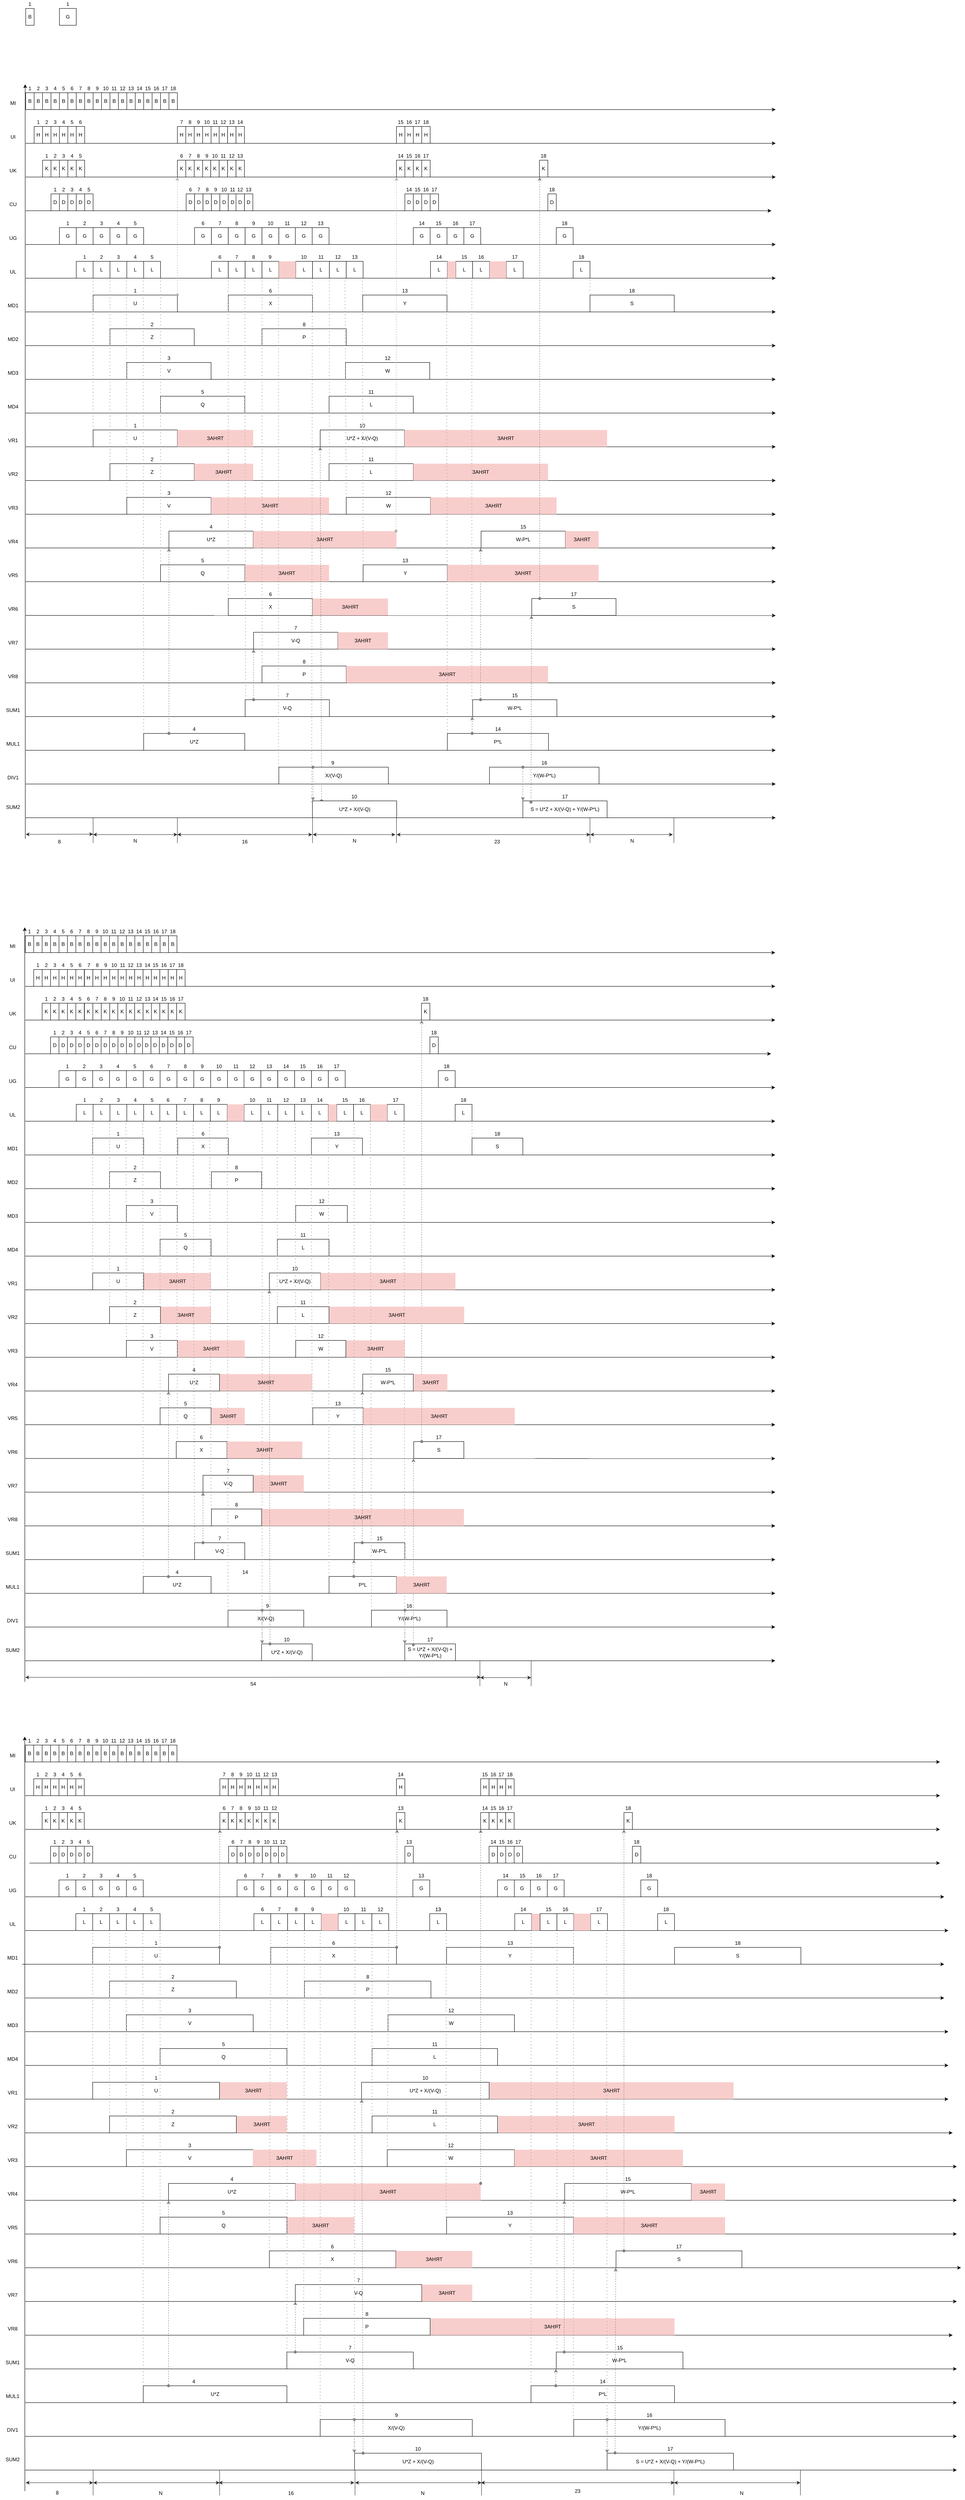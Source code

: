 <mxfile version="17.5.0" type="github">
  <diagram id="vwK4uNXO9dX0JLoXoTv2" name="Page-1">
    <mxGraphModel dx="1896" dy="2228" grid="1" gridSize="10" guides="1" tooltips="1" connect="1" arrows="1" fold="1" page="1" pageScale="1" pageWidth="827" pageHeight="1169" math="0" shadow="0">
      <root>
        <mxCell id="0" />
        <mxCell id="1" parent="0" />
        <mxCell id="t2vM0j-yHt9iX_TJ1QTP-2" value="" style="endArrow=classic;html=1;rounded=0;" parent="1" edge="1">
          <mxGeometry width="50" height="50" relative="1" as="geometry">
            <mxPoint x="199" y="1730" as="sourcePoint" />
            <mxPoint x="198.75" y="-60" as="targetPoint" />
          </mxGeometry>
        </mxCell>
        <mxCell id="t2vM0j-yHt9iX_TJ1QTP-3" value="" style="endArrow=classic;html=1;rounded=0;" parent="1" edge="1">
          <mxGeometry width="50" height="50" relative="1" as="geometry">
            <mxPoint x="200" as="sourcePoint" />
            <mxPoint x="1980" as="targetPoint" />
          </mxGeometry>
        </mxCell>
        <mxCell id="t2vM0j-yHt9iX_TJ1QTP-4" value="" style="endArrow=classic;html=1;rounded=0;" parent="1" edge="1">
          <mxGeometry width="50" height="50" relative="1" as="geometry">
            <mxPoint x="200" y="80" as="sourcePoint" />
            <mxPoint x="1980" y="80" as="targetPoint" />
          </mxGeometry>
        </mxCell>
        <mxCell id="t2vM0j-yHt9iX_TJ1QTP-5" value="" style="endArrow=classic;html=1;rounded=0;" parent="1" edge="1">
          <mxGeometry width="50" height="50" relative="1" as="geometry">
            <mxPoint x="200" y="160" as="sourcePoint" />
            <mxPoint x="1980" y="160" as="targetPoint" />
          </mxGeometry>
        </mxCell>
        <mxCell id="t2vM0j-yHt9iX_TJ1QTP-6" value="" style="endArrow=classic;html=1;rounded=0;" parent="1" edge="1">
          <mxGeometry width="50" height="50" relative="1" as="geometry">
            <mxPoint x="200" y="240" as="sourcePoint" />
            <mxPoint x="1970" y="240" as="targetPoint" />
          </mxGeometry>
        </mxCell>
        <mxCell id="t2vM0j-yHt9iX_TJ1QTP-7" value="" style="endArrow=classic;html=1;rounded=0;" parent="1" edge="1">
          <mxGeometry width="50" height="50" relative="1" as="geometry">
            <mxPoint x="200" y="320" as="sourcePoint" />
            <mxPoint x="1980" y="320" as="targetPoint" />
          </mxGeometry>
        </mxCell>
        <mxCell id="t2vM0j-yHt9iX_TJ1QTP-8" value="" style="endArrow=classic;html=1;rounded=0;" parent="1" edge="1">
          <mxGeometry width="50" height="50" relative="1" as="geometry">
            <mxPoint x="200" y="400" as="sourcePoint" />
            <mxPoint x="1980" y="400" as="targetPoint" />
          </mxGeometry>
        </mxCell>
        <mxCell id="t2vM0j-yHt9iX_TJ1QTP-9" value="" style="endArrow=classic;html=1;rounded=0;" parent="1" edge="1">
          <mxGeometry width="50" height="50" relative="1" as="geometry">
            <mxPoint x="200" y="480" as="sourcePoint" />
            <mxPoint x="1980" y="480" as="targetPoint" />
          </mxGeometry>
        </mxCell>
        <mxCell id="t2vM0j-yHt9iX_TJ1QTP-10" value="" style="endArrow=classic;html=1;rounded=0;" parent="1" edge="1">
          <mxGeometry width="50" height="50" relative="1" as="geometry">
            <mxPoint x="200" y="560" as="sourcePoint" />
            <mxPoint x="1980" y="560" as="targetPoint" />
          </mxGeometry>
        </mxCell>
        <mxCell id="t2vM0j-yHt9iX_TJ1QTP-11" value="" style="endArrow=classic;html=1;rounded=0;" parent="1" edge="1">
          <mxGeometry width="50" height="50" relative="1" as="geometry">
            <mxPoint x="200" y="640" as="sourcePoint" />
            <mxPoint x="1980" y="640" as="targetPoint" />
          </mxGeometry>
        </mxCell>
        <mxCell id="t2vM0j-yHt9iX_TJ1QTP-12" value="MI" style="text;html=1;strokeColor=none;fillColor=none;align=center;verticalAlign=middle;whiteSpace=wrap;rounded=0;" parent="1" vertex="1">
          <mxGeometry x="140" y="-30" width="60" height="30" as="geometry" />
        </mxCell>
        <mxCell id="t2vM0j-yHt9iX_TJ1QTP-17" value="UI" style="text;html=1;strokeColor=none;fillColor=none;align=center;verticalAlign=middle;whiteSpace=wrap;rounded=0;" parent="1" vertex="1">
          <mxGeometry x="140" y="50" width="60" height="30" as="geometry" />
        </mxCell>
        <mxCell id="t2vM0j-yHt9iX_TJ1QTP-18" value="UK" style="text;html=1;strokeColor=none;fillColor=none;align=center;verticalAlign=middle;whiteSpace=wrap;rounded=0;" parent="1" vertex="1">
          <mxGeometry x="140" y="130" width="60" height="30" as="geometry" />
        </mxCell>
        <mxCell id="t2vM0j-yHt9iX_TJ1QTP-19" value="CU" style="text;html=1;strokeColor=none;fillColor=none;align=center;verticalAlign=middle;whiteSpace=wrap;rounded=0;" parent="1" vertex="1">
          <mxGeometry x="140" y="210" width="60" height="30" as="geometry" />
        </mxCell>
        <mxCell id="t2vM0j-yHt9iX_TJ1QTP-20" value="UG" style="text;html=1;strokeColor=none;fillColor=none;align=center;verticalAlign=middle;whiteSpace=wrap;rounded=0;" parent="1" vertex="1">
          <mxGeometry x="140" y="290" width="60" height="30" as="geometry" />
        </mxCell>
        <mxCell id="t2vM0j-yHt9iX_TJ1QTP-21" value="UL" style="text;html=1;strokeColor=none;fillColor=none;align=center;verticalAlign=middle;whiteSpace=wrap;rounded=0;" parent="1" vertex="1">
          <mxGeometry x="140" y="370" width="60" height="30" as="geometry" />
        </mxCell>
        <mxCell id="t2vM0j-yHt9iX_TJ1QTP-22" value="MD1" style="text;html=1;strokeColor=none;fillColor=none;align=center;verticalAlign=middle;whiteSpace=wrap;rounded=0;" parent="1" vertex="1">
          <mxGeometry x="140" y="450" width="60" height="30" as="geometry" />
        </mxCell>
        <mxCell id="t2vM0j-yHt9iX_TJ1QTP-23" value="MD2" style="text;html=1;strokeColor=none;fillColor=none;align=center;verticalAlign=middle;whiteSpace=wrap;rounded=0;" parent="1" vertex="1">
          <mxGeometry x="140" y="530" width="60" height="30" as="geometry" />
        </mxCell>
        <mxCell id="t2vM0j-yHt9iX_TJ1QTP-24" value="MD3" style="text;html=1;strokeColor=none;fillColor=none;align=center;verticalAlign=middle;whiteSpace=wrap;rounded=0;" parent="1" vertex="1">
          <mxGeometry x="140" y="610" width="60" height="30" as="geometry" />
        </mxCell>
        <mxCell id="t2vM0j-yHt9iX_TJ1QTP-25" value="" style="endArrow=classic;html=1;rounded=0;" parent="1" edge="1">
          <mxGeometry width="50" height="50" relative="1" as="geometry">
            <mxPoint x="200" y="720" as="sourcePoint" />
            <mxPoint x="1980" y="720" as="targetPoint" />
          </mxGeometry>
        </mxCell>
        <mxCell id="t2vM0j-yHt9iX_TJ1QTP-26" value="" style="endArrow=classic;html=1;rounded=0;" parent="1" edge="1">
          <mxGeometry width="50" height="50" relative="1" as="geometry">
            <mxPoint x="200" y="800" as="sourcePoint" />
            <mxPoint x="1980" y="800" as="targetPoint" />
          </mxGeometry>
        </mxCell>
        <mxCell id="t2vM0j-yHt9iX_TJ1QTP-27" value="" style="endArrow=classic;html=1;rounded=0;" parent="1" edge="1">
          <mxGeometry width="50" height="50" relative="1" as="geometry">
            <mxPoint x="200" y="880.0" as="sourcePoint" />
            <mxPoint x="1980" y="880" as="targetPoint" />
          </mxGeometry>
        </mxCell>
        <mxCell id="t2vM0j-yHt9iX_TJ1QTP-28" value="" style="endArrow=classic;html=1;rounded=0;" parent="1" edge="1">
          <mxGeometry width="50" height="50" relative="1" as="geometry">
            <mxPoint x="200" y="960.0" as="sourcePoint" />
            <mxPoint x="1980" y="960" as="targetPoint" />
          </mxGeometry>
        </mxCell>
        <mxCell id="t2vM0j-yHt9iX_TJ1QTP-29" value="" style="endArrow=classic;html=1;rounded=0;" parent="1" edge="1">
          <mxGeometry width="50" height="50" relative="1" as="geometry">
            <mxPoint x="200" y="1040" as="sourcePoint" />
            <mxPoint x="1980" y="1040" as="targetPoint" />
          </mxGeometry>
        </mxCell>
        <mxCell id="t2vM0j-yHt9iX_TJ1QTP-30" value="" style="endArrow=classic;html=1;rounded=0;" parent="1" edge="1">
          <mxGeometry width="50" height="50" relative="1" as="geometry">
            <mxPoint x="200" y="1120" as="sourcePoint" />
            <mxPoint x="1980" y="1120" as="targetPoint" />
          </mxGeometry>
        </mxCell>
        <mxCell id="t2vM0j-yHt9iX_TJ1QTP-31" value="" style="endArrow=classic;html=1;rounded=0;" parent="1" edge="1">
          <mxGeometry width="50" height="50" relative="1" as="geometry">
            <mxPoint x="200" y="1200.0" as="sourcePoint" />
            <mxPoint x="1980" y="1200.25" as="targetPoint" />
          </mxGeometry>
        </mxCell>
        <mxCell id="t2vM0j-yHt9iX_TJ1QTP-32" value="" style="endArrow=classic;html=1;rounded=0;" parent="1" edge="1">
          <mxGeometry width="50" height="50" relative="1" as="geometry">
            <mxPoint x="200" y="1280.0" as="sourcePoint" />
            <mxPoint x="1980" y="1280" as="targetPoint" />
          </mxGeometry>
        </mxCell>
        <mxCell id="t2vM0j-yHt9iX_TJ1QTP-33" value="" style="endArrow=classic;html=1;rounded=0;" parent="1" edge="1">
          <mxGeometry width="50" height="50" relative="1" as="geometry">
            <mxPoint x="200" y="1360" as="sourcePoint" />
            <mxPoint x="1980" y="1360" as="targetPoint" />
          </mxGeometry>
        </mxCell>
        <mxCell id="t2vM0j-yHt9iX_TJ1QTP-34" value="" style="endArrow=classic;html=1;rounded=0;" parent="1" edge="1">
          <mxGeometry width="50" height="50" relative="1" as="geometry">
            <mxPoint x="200" y="1440" as="sourcePoint" />
            <mxPoint x="1980" y="1440" as="targetPoint" />
          </mxGeometry>
        </mxCell>
        <mxCell id="t2vM0j-yHt9iX_TJ1QTP-35" value="" style="endArrow=classic;html=1;rounded=0;" parent="1" edge="1">
          <mxGeometry width="50" height="50" relative="1" as="geometry">
            <mxPoint x="200" y="1520.0" as="sourcePoint" />
            <mxPoint x="1980" y="1520" as="targetPoint" />
          </mxGeometry>
        </mxCell>
        <mxCell id="t2vM0j-yHt9iX_TJ1QTP-36" value="" style="endArrow=classic;html=1;rounded=0;" parent="1" edge="1">
          <mxGeometry width="50" height="50" relative="1" as="geometry">
            <mxPoint x="200" y="1600.0" as="sourcePoint" />
            <mxPoint x="1980" y="1600" as="targetPoint" />
          </mxGeometry>
        </mxCell>
        <mxCell id="t2vM0j-yHt9iX_TJ1QTP-41" value="MD4" style="text;html=1;strokeColor=none;fillColor=none;align=center;verticalAlign=middle;whiteSpace=wrap;rounded=0;" parent="1" vertex="1">
          <mxGeometry x="140" y="690" width="60" height="30" as="geometry" />
        </mxCell>
        <mxCell id="t2vM0j-yHt9iX_TJ1QTP-42" value="VR1" style="text;html=1;strokeColor=none;fillColor=none;align=center;verticalAlign=middle;whiteSpace=wrap;rounded=0;" parent="1" vertex="1">
          <mxGeometry x="140" y="770" width="60" height="30" as="geometry" />
        </mxCell>
        <mxCell id="t2vM0j-yHt9iX_TJ1QTP-43" value="VR2" style="text;html=1;strokeColor=none;fillColor=none;align=center;verticalAlign=middle;whiteSpace=wrap;rounded=0;" parent="1" vertex="1">
          <mxGeometry x="140" y="850" width="60" height="30" as="geometry" />
        </mxCell>
        <mxCell id="t2vM0j-yHt9iX_TJ1QTP-44" value="VR3" style="text;html=1;strokeColor=none;fillColor=none;align=center;verticalAlign=middle;whiteSpace=wrap;rounded=0;" parent="1" vertex="1">
          <mxGeometry x="140" y="930" width="60" height="30" as="geometry" />
        </mxCell>
        <mxCell id="t2vM0j-yHt9iX_TJ1QTP-45" value="VR4" style="text;html=1;strokeColor=none;fillColor=none;align=center;verticalAlign=middle;whiteSpace=wrap;rounded=0;" parent="1" vertex="1">
          <mxGeometry x="140" y="1010" width="60" height="30" as="geometry" />
        </mxCell>
        <mxCell id="t2vM0j-yHt9iX_TJ1QTP-46" value="VR5" style="text;html=1;strokeColor=none;fillColor=none;align=center;verticalAlign=middle;whiteSpace=wrap;rounded=0;" parent="1" vertex="1">
          <mxGeometry x="140" y="1090" width="60" height="30" as="geometry" />
        </mxCell>
        <mxCell id="t2vM0j-yHt9iX_TJ1QTP-47" value="VR6" style="text;html=1;strokeColor=none;fillColor=none;align=center;verticalAlign=middle;whiteSpace=wrap;rounded=0;" parent="1" vertex="1">
          <mxGeometry x="140" y="1170" width="60" height="30" as="geometry" />
        </mxCell>
        <mxCell id="t2vM0j-yHt9iX_TJ1QTP-48" value="VR7" style="text;html=1;strokeColor=none;fillColor=none;align=center;verticalAlign=middle;whiteSpace=wrap;rounded=0;" parent="1" vertex="1">
          <mxGeometry x="140" y="1250" width="60" height="30" as="geometry" />
        </mxCell>
        <mxCell id="t2vM0j-yHt9iX_TJ1QTP-49" value="VR8" style="text;html=1;strokeColor=none;fillColor=none;align=center;verticalAlign=middle;whiteSpace=wrap;rounded=0;" parent="1" vertex="1">
          <mxGeometry x="140" y="1330" width="60" height="30" as="geometry" />
        </mxCell>
        <mxCell id="t2vM0j-yHt9iX_TJ1QTP-59" value="SUM1" style="text;html=1;strokeColor=none;fillColor=none;align=center;verticalAlign=middle;whiteSpace=wrap;rounded=0;" parent="1" vertex="1">
          <mxGeometry x="140" y="1410" width="60" height="30" as="geometry" />
        </mxCell>
        <mxCell id="t2vM0j-yHt9iX_TJ1QTP-60" value="MUL1" style="text;html=1;strokeColor=none;fillColor=none;align=center;verticalAlign=middle;whiteSpace=wrap;rounded=0;" parent="1" vertex="1">
          <mxGeometry x="140" y="1490" width="60" height="30" as="geometry" />
        </mxCell>
        <mxCell id="t2vM0j-yHt9iX_TJ1QTP-61" value="DIV1" style="text;html=1;strokeColor=none;fillColor=none;align=center;verticalAlign=middle;whiteSpace=wrap;rounded=0;" parent="1" vertex="1">
          <mxGeometry x="140" y="1570" width="60" height="30" as="geometry" />
        </mxCell>
        <mxCell id="t2vM0j-yHt9iX_TJ1QTP-66" value="B" style="rounded=0;whiteSpace=wrap;html=1;" parent="1" vertex="1">
          <mxGeometry x="200" y="-240" width="20" height="40" as="geometry" />
        </mxCell>
        <mxCell id="t2vM0j-yHt9iX_TJ1QTP-67" value="G" style="rounded=0;whiteSpace=wrap;html=1;" parent="1" vertex="1">
          <mxGeometry x="280" y="-240" width="40" height="40" as="geometry" />
        </mxCell>
        <mxCell id="t2vM0j-yHt9iX_TJ1QTP-68" value="B" style="rounded=0;whiteSpace=wrap;html=1;" parent="1" vertex="1">
          <mxGeometry x="200" y="-40" width="20" height="40" as="geometry" />
        </mxCell>
        <mxCell id="t2vM0j-yHt9iX_TJ1QTP-69" value="B" style="rounded=0;whiteSpace=wrap;html=1;" parent="1" vertex="1">
          <mxGeometry x="220" y="-40" width="20" height="40" as="geometry" />
        </mxCell>
        <mxCell id="t2vM0j-yHt9iX_TJ1QTP-70" value="B" style="rounded=0;whiteSpace=wrap;html=1;" parent="1" vertex="1">
          <mxGeometry x="240" y="-40" width="20" height="40" as="geometry" />
        </mxCell>
        <mxCell id="t2vM0j-yHt9iX_TJ1QTP-71" value="B" style="rounded=0;whiteSpace=wrap;html=1;" parent="1" vertex="1">
          <mxGeometry x="260" y="-40" width="20" height="40" as="geometry" />
        </mxCell>
        <mxCell id="t2vM0j-yHt9iX_TJ1QTP-72" value="B" style="rounded=0;whiteSpace=wrap;html=1;" parent="1" vertex="1">
          <mxGeometry x="280" y="-40" width="20" height="40" as="geometry" />
        </mxCell>
        <mxCell id="t2vM0j-yHt9iX_TJ1QTP-73" value="B" style="rounded=0;whiteSpace=wrap;html=1;" parent="1" vertex="1">
          <mxGeometry x="300" y="-40" width="20" height="40" as="geometry" />
        </mxCell>
        <mxCell id="t2vM0j-yHt9iX_TJ1QTP-74" value="B" style="rounded=0;whiteSpace=wrap;html=1;" parent="1" vertex="1">
          <mxGeometry x="320" y="-40" width="20" height="40" as="geometry" />
        </mxCell>
        <mxCell id="t2vM0j-yHt9iX_TJ1QTP-75" value="B" style="rounded=0;whiteSpace=wrap;html=1;" parent="1" vertex="1">
          <mxGeometry x="340" y="-40" width="20" height="40" as="geometry" />
        </mxCell>
        <mxCell id="t2vM0j-yHt9iX_TJ1QTP-76" value="1" style="text;html=1;strokeColor=none;fillColor=none;align=center;verticalAlign=middle;whiteSpace=wrap;rounded=0;" parent="1" vertex="1">
          <mxGeometry x="200" y="-60" width="20" height="20" as="geometry" />
        </mxCell>
        <mxCell id="t2vM0j-yHt9iX_TJ1QTP-77" value="1" style="text;html=1;strokeColor=none;fillColor=none;align=center;verticalAlign=middle;whiteSpace=wrap;rounded=0;" parent="1" vertex="1">
          <mxGeometry x="200" y="-260" width="20" height="20" as="geometry" />
        </mxCell>
        <mxCell id="t2vM0j-yHt9iX_TJ1QTP-78" value="1" style="text;html=1;strokeColor=none;fillColor=none;align=center;verticalAlign=middle;whiteSpace=wrap;rounded=0;" parent="1" vertex="1">
          <mxGeometry x="280" y="-260" width="40" height="20" as="geometry" />
        </mxCell>
        <mxCell id="t2vM0j-yHt9iX_TJ1QTP-79" value="2" style="text;html=1;strokeColor=none;fillColor=none;align=center;verticalAlign=middle;whiteSpace=wrap;rounded=0;" parent="1" vertex="1">
          <mxGeometry x="220" y="-60" width="20" height="20" as="geometry" />
        </mxCell>
        <mxCell id="t2vM0j-yHt9iX_TJ1QTP-80" value="3" style="text;html=1;strokeColor=none;fillColor=none;align=center;verticalAlign=middle;whiteSpace=wrap;rounded=0;" parent="1" vertex="1">
          <mxGeometry x="240" y="-60" width="20" height="20" as="geometry" />
        </mxCell>
        <mxCell id="t2vM0j-yHt9iX_TJ1QTP-81" value="4" style="text;html=1;strokeColor=none;fillColor=none;align=center;verticalAlign=middle;whiteSpace=wrap;rounded=0;" parent="1" vertex="1">
          <mxGeometry x="260" y="-60" width="20" height="20" as="geometry" />
        </mxCell>
        <mxCell id="t2vM0j-yHt9iX_TJ1QTP-90" value="5" style="text;html=1;strokeColor=none;fillColor=none;align=center;verticalAlign=middle;whiteSpace=wrap;rounded=0;" parent="1" vertex="1">
          <mxGeometry x="280" y="-60" width="20" height="20" as="geometry" />
        </mxCell>
        <mxCell id="t2vM0j-yHt9iX_TJ1QTP-91" value="6" style="text;html=1;strokeColor=none;fillColor=none;align=center;verticalAlign=middle;whiteSpace=wrap;rounded=0;" parent="1" vertex="1">
          <mxGeometry x="300" y="-60" width="20" height="20" as="geometry" />
        </mxCell>
        <mxCell id="t2vM0j-yHt9iX_TJ1QTP-92" value="7" style="text;html=1;strokeColor=none;fillColor=none;align=center;verticalAlign=middle;whiteSpace=wrap;rounded=0;" parent="1" vertex="1">
          <mxGeometry x="320" y="-60" width="20" height="20" as="geometry" />
        </mxCell>
        <mxCell id="t2vM0j-yHt9iX_TJ1QTP-93" value="8" style="text;html=1;strokeColor=none;fillColor=none;align=center;verticalAlign=middle;whiteSpace=wrap;rounded=0;" parent="1" vertex="1">
          <mxGeometry x="340" y="-60" width="20" height="20" as="geometry" />
        </mxCell>
        <mxCell id="t2vM0j-yHt9iX_TJ1QTP-94" value="H" style="rounded=0;whiteSpace=wrap;html=1;" parent="1" vertex="1">
          <mxGeometry x="220" y="40" width="20" height="40" as="geometry" />
        </mxCell>
        <mxCell id="t2vM0j-yHt9iX_TJ1QTP-95" value="H" style="rounded=0;whiteSpace=wrap;html=1;" parent="1" vertex="1">
          <mxGeometry x="240" y="40" width="20" height="40" as="geometry" />
        </mxCell>
        <mxCell id="t2vM0j-yHt9iX_TJ1QTP-96" value="H" style="rounded=0;whiteSpace=wrap;html=1;" parent="1" vertex="1">
          <mxGeometry x="260" y="40" width="20" height="40" as="geometry" />
        </mxCell>
        <mxCell id="t2vM0j-yHt9iX_TJ1QTP-97" value="H" style="rounded=0;whiteSpace=wrap;html=1;" parent="1" vertex="1">
          <mxGeometry x="280" y="40" width="20" height="40" as="geometry" />
        </mxCell>
        <mxCell id="t2vM0j-yHt9iX_TJ1QTP-98" value="H" style="rounded=0;whiteSpace=wrap;html=1;" parent="1" vertex="1">
          <mxGeometry x="300" y="40" width="20" height="40" as="geometry" />
        </mxCell>
        <mxCell id="t2vM0j-yHt9iX_TJ1QTP-99" value="H" style="rounded=0;whiteSpace=wrap;html=1;" parent="1" vertex="1">
          <mxGeometry x="320" y="40" width="20" height="40" as="geometry" />
        </mxCell>
        <mxCell id="t2vM0j-yHt9iX_TJ1QTP-100" value="H" style="rounded=0;whiteSpace=wrap;html=1;" parent="1" vertex="1">
          <mxGeometry x="560.0" y="40" width="20" height="40" as="geometry" />
        </mxCell>
        <mxCell id="t2vM0j-yHt9iX_TJ1QTP-101" value="H" style="rounded=0;whiteSpace=wrap;html=1;" parent="1" vertex="1">
          <mxGeometry x="580.0" y="40" width="20" height="40" as="geometry" />
        </mxCell>
        <mxCell id="t2vM0j-yHt9iX_TJ1QTP-102" value="1" style="text;html=1;strokeColor=none;fillColor=none;align=center;verticalAlign=middle;whiteSpace=wrap;rounded=0;" parent="1" vertex="1">
          <mxGeometry x="220" y="20" width="20" height="20" as="geometry" />
        </mxCell>
        <mxCell id="t2vM0j-yHt9iX_TJ1QTP-103" value="2" style="text;html=1;strokeColor=none;fillColor=none;align=center;verticalAlign=middle;whiteSpace=wrap;rounded=0;" parent="1" vertex="1">
          <mxGeometry x="240" y="20" width="20" height="20" as="geometry" />
        </mxCell>
        <mxCell id="t2vM0j-yHt9iX_TJ1QTP-104" value="3" style="text;html=1;strokeColor=none;fillColor=none;align=center;verticalAlign=middle;whiteSpace=wrap;rounded=0;" parent="1" vertex="1">
          <mxGeometry x="260" y="20" width="20" height="20" as="geometry" />
        </mxCell>
        <mxCell id="t2vM0j-yHt9iX_TJ1QTP-105" value="4" style="text;html=1;strokeColor=none;fillColor=none;align=center;verticalAlign=middle;whiteSpace=wrap;rounded=0;" parent="1" vertex="1">
          <mxGeometry x="280" y="20" width="20" height="20" as="geometry" />
        </mxCell>
        <mxCell id="t2vM0j-yHt9iX_TJ1QTP-106" value="5" style="text;html=1;strokeColor=none;fillColor=none;align=center;verticalAlign=middle;whiteSpace=wrap;rounded=0;" parent="1" vertex="1">
          <mxGeometry x="300" y="20" width="20" height="20" as="geometry" />
        </mxCell>
        <mxCell id="t2vM0j-yHt9iX_TJ1QTP-107" value="6" style="text;html=1;strokeColor=none;fillColor=none;align=center;verticalAlign=middle;whiteSpace=wrap;rounded=0;" parent="1" vertex="1">
          <mxGeometry x="320" y="20" width="20" height="20" as="geometry" />
        </mxCell>
        <mxCell id="t2vM0j-yHt9iX_TJ1QTP-108" value="7" style="text;html=1;strokeColor=none;fillColor=none;align=center;verticalAlign=middle;whiteSpace=wrap;rounded=0;" parent="1" vertex="1">
          <mxGeometry x="560.0" y="20" width="20" height="20" as="geometry" />
        </mxCell>
        <mxCell id="t2vM0j-yHt9iX_TJ1QTP-109" value="8" style="text;html=1;strokeColor=none;fillColor=none;align=center;verticalAlign=middle;whiteSpace=wrap;rounded=0;" parent="1" vertex="1">
          <mxGeometry x="580.0" y="20" width="20" height="20" as="geometry" />
        </mxCell>
        <mxCell id="t2vM0j-yHt9iX_TJ1QTP-110" value="K" style="rounded=0;whiteSpace=wrap;html=1;" parent="1" vertex="1">
          <mxGeometry x="240" y="120" width="20" height="40" as="geometry" />
        </mxCell>
        <mxCell id="t2vM0j-yHt9iX_TJ1QTP-111" value="K" style="rounded=0;whiteSpace=wrap;html=1;" parent="1" vertex="1">
          <mxGeometry x="260" y="120" width="20" height="40" as="geometry" />
        </mxCell>
        <mxCell id="t2vM0j-yHt9iX_TJ1QTP-112" value="K" style="rounded=0;whiteSpace=wrap;html=1;" parent="1" vertex="1">
          <mxGeometry x="280" y="120" width="20" height="40" as="geometry" />
        </mxCell>
        <mxCell id="t2vM0j-yHt9iX_TJ1QTP-113" value="K" style="rounded=0;whiteSpace=wrap;html=1;" parent="1" vertex="1">
          <mxGeometry x="300" y="120" width="20" height="40" as="geometry" />
        </mxCell>
        <mxCell id="t2vM0j-yHt9iX_TJ1QTP-114" value="K" style="rounded=0;whiteSpace=wrap;html=1;" parent="1" vertex="1">
          <mxGeometry x="320" y="120" width="20" height="40" as="geometry" />
        </mxCell>
        <mxCell id="t2vM0j-yHt9iX_TJ1QTP-115" value="K" style="rounded=0;whiteSpace=wrap;html=1;" parent="1" vertex="1">
          <mxGeometry x="560" y="120" width="20" height="40" as="geometry" />
        </mxCell>
        <mxCell id="t2vM0j-yHt9iX_TJ1QTP-116" value="K" style="rounded=0;whiteSpace=wrap;html=1;" parent="1" vertex="1">
          <mxGeometry x="580" y="120" width="20" height="40" as="geometry" />
        </mxCell>
        <mxCell id="t2vM0j-yHt9iX_TJ1QTP-117" value="K" style="rounded=0;whiteSpace=wrap;html=1;" parent="1" vertex="1">
          <mxGeometry x="620" y="120" width="19.17" height="40" as="geometry" />
        </mxCell>
        <mxCell id="t2vM0j-yHt9iX_TJ1QTP-118" value="1" style="text;html=1;strokeColor=none;fillColor=none;align=center;verticalAlign=middle;whiteSpace=wrap;rounded=0;" parent="1" vertex="1">
          <mxGeometry x="240" y="100" width="20" height="20" as="geometry" />
        </mxCell>
        <mxCell id="t2vM0j-yHt9iX_TJ1QTP-119" value="2" style="text;html=1;strokeColor=none;fillColor=none;align=center;verticalAlign=middle;whiteSpace=wrap;rounded=0;" parent="1" vertex="1">
          <mxGeometry x="260" y="100" width="20" height="20" as="geometry" />
        </mxCell>
        <mxCell id="t2vM0j-yHt9iX_TJ1QTP-120" value="3" style="text;html=1;strokeColor=none;fillColor=none;align=center;verticalAlign=middle;whiteSpace=wrap;rounded=0;" parent="1" vertex="1">
          <mxGeometry x="280" y="100" width="20" height="20" as="geometry" />
        </mxCell>
        <mxCell id="t2vM0j-yHt9iX_TJ1QTP-121" value="4" style="text;html=1;strokeColor=none;fillColor=none;align=center;verticalAlign=middle;whiteSpace=wrap;rounded=0;" parent="1" vertex="1">
          <mxGeometry x="300" y="100" width="20" height="20" as="geometry" />
        </mxCell>
        <mxCell id="t2vM0j-yHt9iX_TJ1QTP-122" value="5" style="text;html=1;strokeColor=none;fillColor=none;align=center;verticalAlign=middle;whiteSpace=wrap;rounded=0;" parent="1" vertex="1">
          <mxGeometry x="320" y="100" width="20" height="20" as="geometry" />
        </mxCell>
        <mxCell id="t2vM0j-yHt9iX_TJ1QTP-123" value="6" style="text;html=1;strokeColor=none;fillColor=none;align=center;verticalAlign=middle;whiteSpace=wrap;rounded=0;" parent="1" vertex="1">
          <mxGeometry x="560" y="100" width="20" height="20" as="geometry" />
        </mxCell>
        <mxCell id="t2vM0j-yHt9iX_TJ1QTP-124" value="7" style="text;html=1;strokeColor=none;fillColor=none;align=center;verticalAlign=middle;whiteSpace=wrap;rounded=0;" parent="1" vertex="1">
          <mxGeometry x="580" y="100" width="20" height="20" as="geometry" />
        </mxCell>
        <mxCell id="t2vM0j-yHt9iX_TJ1QTP-125" value="9" style="text;html=1;strokeColor=none;fillColor=none;align=center;verticalAlign=middle;whiteSpace=wrap;rounded=0;" parent="1" vertex="1">
          <mxGeometry x="620.0" y="100" width="20" height="20" as="geometry" />
        </mxCell>
        <mxCell id="t2vM0j-yHt9iX_TJ1QTP-127" value="D" style="rounded=0;whiteSpace=wrap;html=1;" parent="1" vertex="1">
          <mxGeometry x="260" y="200" width="20" height="40" as="geometry" />
        </mxCell>
        <mxCell id="t2vM0j-yHt9iX_TJ1QTP-128" value="D" style="rounded=0;whiteSpace=wrap;html=1;" parent="1" vertex="1">
          <mxGeometry x="280" y="200" width="20" height="40" as="geometry" />
        </mxCell>
        <mxCell id="t2vM0j-yHt9iX_TJ1QTP-129" value="D" style="rounded=0;whiteSpace=wrap;html=1;" parent="1" vertex="1">
          <mxGeometry x="300" y="200" width="20" height="40" as="geometry" />
        </mxCell>
        <mxCell id="t2vM0j-yHt9iX_TJ1QTP-130" value="D" style="rounded=0;whiteSpace=wrap;html=1;" parent="1" vertex="1">
          <mxGeometry x="320" y="200" width="20" height="40" as="geometry" />
        </mxCell>
        <mxCell id="t2vM0j-yHt9iX_TJ1QTP-131" value="D" style="rounded=0;whiteSpace=wrap;html=1;" parent="1" vertex="1">
          <mxGeometry x="340" y="200" width="20" height="40" as="geometry" />
        </mxCell>
        <mxCell id="t2vM0j-yHt9iX_TJ1QTP-132" value="D" style="rounded=0;whiteSpace=wrap;html=1;" parent="1" vertex="1">
          <mxGeometry x="580.83" y="200" width="20" height="40" as="geometry" />
        </mxCell>
        <mxCell id="t2vM0j-yHt9iX_TJ1QTP-133" value="D" style="rounded=0;whiteSpace=wrap;html=1;" parent="1" vertex="1">
          <mxGeometry x="600.83" y="200" width="20" height="40" as="geometry" />
        </mxCell>
        <mxCell id="t2vM0j-yHt9iX_TJ1QTP-134" value="D" style="rounded=0;whiteSpace=wrap;html=1;" parent="1" vertex="1">
          <mxGeometry x="620.83" y="200" width="20" height="40" as="geometry" />
        </mxCell>
        <mxCell id="t2vM0j-yHt9iX_TJ1QTP-135" value="1" style="text;html=1;strokeColor=none;fillColor=none;align=center;verticalAlign=middle;whiteSpace=wrap;rounded=0;" parent="1" vertex="1">
          <mxGeometry x="260" y="180" width="20" height="20" as="geometry" />
        </mxCell>
        <mxCell id="t2vM0j-yHt9iX_TJ1QTP-136" value="2" style="text;html=1;strokeColor=none;fillColor=none;align=center;verticalAlign=middle;whiteSpace=wrap;rounded=0;" parent="1" vertex="1">
          <mxGeometry x="280" y="180" width="20" height="20" as="geometry" />
        </mxCell>
        <mxCell id="t2vM0j-yHt9iX_TJ1QTP-137" value="3" style="text;html=1;strokeColor=none;fillColor=none;align=center;verticalAlign=middle;whiteSpace=wrap;rounded=0;" parent="1" vertex="1">
          <mxGeometry x="300" y="180" width="20" height="20" as="geometry" />
        </mxCell>
        <mxCell id="t2vM0j-yHt9iX_TJ1QTP-138" value="4" style="text;html=1;strokeColor=none;fillColor=none;align=center;verticalAlign=middle;whiteSpace=wrap;rounded=0;" parent="1" vertex="1">
          <mxGeometry x="320" y="180" width="20" height="20" as="geometry" />
        </mxCell>
        <mxCell id="t2vM0j-yHt9iX_TJ1QTP-139" value="5" style="text;html=1;strokeColor=none;fillColor=none;align=center;verticalAlign=middle;whiteSpace=wrap;rounded=0;" parent="1" vertex="1">
          <mxGeometry x="340" y="180" width="20" height="20" as="geometry" />
        </mxCell>
        <mxCell id="t2vM0j-yHt9iX_TJ1QTP-140" value="6" style="text;html=1;strokeColor=none;fillColor=none;align=center;verticalAlign=middle;whiteSpace=wrap;rounded=0;" parent="1" vertex="1">
          <mxGeometry x="580.83" y="180" width="20" height="20" as="geometry" />
        </mxCell>
        <mxCell id="t2vM0j-yHt9iX_TJ1QTP-141" value="7" style="text;html=1;strokeColor=none;fillColor=none;align=center;verticalAlign=middle;whiteSpace=wrap;rounded=0;" parent="1" vertex="1">
          <mxGeometry x="600.83" y="180" width="20" height="20" as="geometry" />
        </mxCell>
        <mxCell id="t2vM0j-yHt9iX_TJ1QTP-142" value="8" style="text;html=1;strokeColor=none;fillColor=none;align=center;verticalAlign=middle;whiteSpace=wrap;rounded=0;" parent="1" vertex="1">
          <mxGeometry x="620.83" y="180" width="20" height="20" as="geometry" />
        </mxCell>
        <mxCell id="t2vM0j-yHt9iX_TJ1QTP-143" value="G" style="rounded=0;whiteSpace=wrap;html=1;" parent="1" vertex="1">
          <mxGeometry x="280" y="280" width="40" height="40" as="geometry" />
        </mxCell>
        <mxCell id="t2vM0j-yHt9iX_TJ1QTP-144" value="1" style="text;html=1;strokeColor=none;fillColor=none;align=center;verticalAlign=middle;whiteSpace=wrap;rounded=0;" parent="1" vertex="1">
          <mxGeometry x="280" y="260" width="40" height="20" as="geometry" />
        </mxCell>
        <mxCell id="t2vM0j-yHt9iX_TJ1QTP-145" value="G" style="rounded=0;whiteSpace=wrap;html=1;" parent="1" vertex="1">
          <mxGeometry x="320" y="280" width="40" height="40" as="geometry" />
        </mxCell>
        <mxCell id="t2vM0j-yHt9iX_TJ1QTP-146" value="2" style="text;html=1;strokeColor=none;fillColor=none;align=center;verticalAlign=middle;whiteSpace=wrap;rounded=0;" parent="1" vertex="1">
          <mxGeometry x="320" y="260" width="40" height="20" as="geometry" />
        </mxCell>
        <mxCell id="t2vM0j-yHt9iX_TJ1QTP-147" value="G" style="rounded=0;whiteSpace=wrap;html=1;" parent="1" vertex="1">
          <mxGeometry x="360" y="280" width="40" height="40" as="geometry" />
        </mxCell>
        <mxCell id="t2vM0j-yHt9iX_TJ1QTP-148" value="3" style="text;html=1;strokeColor=none;fillColor=none;align=center;verticalAlign=middle;whiteSpace=wrap;rounded=0;" parent="1" vertex="1">
          <mxGeometry x="360" y="260" width="40" height="20" as="geometry" />
        </mxCell>
        <mxCell id="t2vM0j-yHt9iX_TJ1QTP-149" value="G" style="rounded=0;whiteSpace=wrap;html=1;" parent="1" vertex="1">
          <mxGeometry x="400" y="280" width="40" height="40" as="geometry" />
        </mxCell>
        <mxCell id="t2vM0j-yHt9iX_TJ1QTP-150" value="4" style="text;html=1;strokeColor=none;fillColor=none;align=center;verticalAlign=middle;whiteSpace=wrap;rounded=0;" parent="1" vertex="1">
          <mxGeometry x="400" y="260" width="40" height="20" as="geometry" />
        </mxCell>
        <mxCell id="t2vM0j-yHt9iX_TJ1QTP-151" value="G" style="rounded=0;whiteSpace=wrap;html=1;" parent="1" vertex="1">
          <mxGeometry x="440" y="280" width="40" height="40" as="geometry" />
        </mxCell>
        <mxCell id="t2vM0j-yHt9iX_TJ1QTP-152" value="5" style="text;html=1;strokeColor=none;fillColor=none;align=center;verticalAlign=middle;whiteSpace=wrap;rounded=0;" parent="1" vertex="1">
          <mxGeometry x="440" y="260" width="40" height="20" as="geometry" />
        </mxCell>
        <mxCell id="t2vM0j-yHt9iX_TJ1QTP-153" value="G" style="rounded=0;whiteSpace=wrap;html=1;" parent="1" vertex="1">
          <mxGeometry x="600.83" y="280" width="40" height="40" as="geometry" />
        </mxCell>
        <mxCell id="t2vM0j-yHt9iX_TJ1QTP-154" value="6" style="text;html=1;strokeColor=none;fillColor=none;align=center;verticalAlign=middle;whiteSpace=wrap;rounded=0;" parent="1" vertex="1">
          <mxGeometry x="600.83" y="260" width="40" height="20" as="geometry" />
        </mxCell>
        <mxCell id="t2vM0j-yHt9iX_TJ1QTP-155" value="G" style="rounded=0;whiteSpace=wrap;html=1;" parent="1" vertex="1">
          <mxGeometry x="640.83" y="280" width="40" height="40" as="geometry" />
        </mxCell>
        <mxCell id="t2vM0j-yHt9iX_TJ1QTP-156" value="7" style="text;html=1;strokeColor=none;fillColor=none;align=center;verticalAlign=middle;whiteSpace=wrap;rounded=0;" parent="1" vertex="1">
          <mxGeometry x="640.83" y="260" width="40" height="20" as="geometry" />
        </mxCell>
        <mxCell id="t2vM0j-yHt9iX_TJ1QTP-157" value="G" style="rounded=0;whiteSpace=wrap;html=1;" parent="1" vertex="1">
          <mxGeometry x="680.83" y="280" width="40" height="40" as="geometry" />
        </mxCell>
        <mxCell id="t2vM0j-yHt9iX_TJ1QTP-158" value="8" style="text;html=1;strokeColor=none;fillColor=none;align=center;verticalAlign=middle;whiteSpace=wrap;rounded=0;" parent="1" vertex="1">
          <mxGeometry x="680.83" y="260" width="40" height="20" as="geometry" />
        </mxCell>
        <mxCell id="t2vM0j-yHt9iX_TJ1QTP-159" value="L" style="rounded=0;whiteSpace=wrap;html=1;" parent="1" vertex="1">
          <mxGeometry x="320" y="360" width="40" height="40" as="geometry" />
        </mxCell>
        <mxCell id="t2vM0j-yHt9iX_TJ1QTP-160" value="1" style="text;html=1;strokeColor=none;fillColor=none;align=center;verticalAlign=middle;whiteSpace=wrap;rounded=0;" parent="1" vertex="1">
          <mxGeometry x="320" y="340" width="40" height="20" as="geometry" />
        </mxCell>
        <mxCell id="t2vM0j-yHt9iX_TJ1QTP-161" value="L" style="rounded=0;whiteSpace=wrap;html=1;" parent="1" vertex="1">
          <mxGeometry x="360" y="360" width="40" height="40" as="geometry" />
        </mxCell>
        <mxCell id="t2vM0j-yHt9iX_TJ1QTP-162" value="2" style="text;html=1;strokeColor=none;fillColor=none;align=center;verticalAlign=middle;whiteSpace=wrap;rounded=0;" parent="1" vertex="1">
          <mxGeometry x="360" y="340" width="40" height="20" as="geometry" />
        </mxCell>
        <mxCell id="t2vM0j-yHt9iX_TJ1QTP-163" value="L" style="rounded=0;whiteSpace=wrap;html=1;" parent="1" vertex="1">
          <mxGeometry x="400" y="360" width="40" height="40" as="geometry" />
        </mxCell>
        <mxCell id="t2vM0j-yHt9iX_TJ1QTP-164" value="3" style="text;html=1;strokeColor=none;fillColor=none;align=center;verticalAlign=middle;whiteSpace=wrap;rounded=0;" parent="1" vertex="1">
          <mxGeometry x="400" y="340" width="40" height="20" as="geometry" />
        </mxCell>
        <mxCell id="t2vM0j-yHt9iX_TJ1QTP-165" value="L" style="rounded=0;whiteSpace=wrap;html=1;" parent="1" vertex="1">
          <mxGeometry x="440" y="360" width="40" height="40" as="geometry" />
        </mxCell>
        <mxCell id="t2vM0j-yHt9iX_TJ1QTP-166" value="4" style="text;html=1;strokeColor=none;fillColor=none;align=center;verticalAlign=middle;whiteSpace=wrap;rounded=0;" parent="1" vertex="1">
          <mxGeometry x="440" y="340" width="40" height="20" as="geometry" />
        </mxCell>
        <mxCell id="t2vM0j-yHt9iX_TJ1QTP-167" value="L" style="rounded=0;whiteSpace=wrap;html=1;" parent="1" vertex="1">
          <mxGeometry x="480" y="360" width="40" height="40" as="geometry" />
        </mxCell>
        <mxCell id="t2vM0j-yHt9iX_TJ1QTP-168" value="5" style="text;html=1;strokeColor=none;fillColor=none;align=center;verticalAlign=middle;whiteSpace=wrap;rounded=0;" parent="1" vertex="1">
          <mxGeometry x="480" y="340" width="40" height="20" as="geometry" />
        </mxCell>
        <mxCell id="t2vM0j-yHt9iX_TJ1QTP-169" value="L" style="rounded=0;whiteSpace=wrap;html=1;" parent="1" vertex="1">
          <mxGeometry x="640.83" y="360" width="40" height="40" as="geometry" />
        </mxCell>
        <mxCell id="t2vM0j-yHt9iX_TJ1QTP-170" value="6" style="text;html=1;strokeColor=none;fillColor=none;align=center;verticalAlign=middle;whiteSpace=wrap;rounded=0;" parent="1" vertex="1">
          <mxGeometry x="640.83" y="340" width="40" height="20" as="geometry" />
        </mxCell>
        <mxCell id="t2vM0j-yHt9iX_TJ1QTP-171" value="L" style="rounded=0;whiteSpace=wrap;html=1;" parent="1" vertex="1">
          <mxGeometry x="680.83" y="360" width="40" height="40" as="geometry" />
        </mxCell>
        <mxCell id="t2vM0j-yHt9iX_TJ1QTP-172" value="7" style="text;html=1;strokeColor=none;fillColor=none;align=center;verticalAlign=middle;whiteSpace=wrap;rounded=0;" parent="1" vertex="1">
          <mxGeometry x="680.83" y="340" width="40" height="20" as="geometry" />
        </mxCell>
        <mxCell id="t2vM0j-yHt9iX_TJ1QTP-173" value="L" style="rounded=0;whiteSpace=wrap;html=1;" parent="1" vertex="1">
          <mxGeometry x="720.83" y="360" width="40" height="40" as="geometry" />
        </mxCell>
        <mxCell id="t2vM0j-yHt9iX_TJ1QTP-174" value="8" style="text;html=1;strokeColor=none;fillColor=none;align=center;verticalAlign=middle;whiteSpace=wrap;rounded=0;" parent="1" vertex="1">
          <mxGeometry x="720.83" y="340" width="40" height="20" as="geometry" />
        </mxCell>
        <mxCell id="t2vM0j-yHt9iX_TJ1QTP-176" value="U" style="rounded=0;whiteSpace=wrap;html=1;" parent="1" vertex="1">
          <mxGeometry x="360" y="440" width="200" height="40" as="geometry" />
        </mxCell>
        <mxCell id="t2vM0j-yHt9iX_TJ1QTP-177" value="1" style="text;html=1;strokeColor=none;fillColor=none;align=center;verticalAlign=middle;whiteSpace=wrap;rounded=0;" parent="1" vertex="1">
          <mxGeometry x="360" y="420" width="200" height="20" as="geometry" />
        </mxCell>
        <mxCell id="t2vM0j-yHt9iX_TJ1QTP-178" value="U" style="rounded=0;whiteSpace=wrap;html=1;" parent="1" vertex="1">
          <mxGeometry x="360" y="760" width="200" height="40" as="geometry" />
        </mxCell>
        <mxCell id="t2vM0j-yHt9iX_TJ1QTP-180" value="1" style="text;html=1;strokeColor=none;fillColor=none;align=center;verticalAlign=middle;whiteSpace=wrap;rounded=0;" parent="1" vertex="1">
          <mxGeometry x="360" y="740" width="200" height="20" as="geometry" />
        </mxCell>
        <mxCell id="t2vM0j-yHt9iX_TJ1QTP-182" value="Z" style="rounded=0;whiteSpace=wrap;html=1;" parent="1" vertex="1">
          <mxGeometry x="400" y="520" width="200" height="40" as="geometry" />
        </mxCell>
        <mxCell id="t2vM0j-yHt9iX_TJ1QTP-183" value="2" style="text;html=1;strokeColor=none;fillColor=none;align=center;verticalAlign=middle;whiteSpace=wrap;rounded=0;" parent="1" vertex="1">
          <mxGeometry x="400" y="500" width="200" height="20" as="geometry" />
        </mxCell>
        <mxCell id="t2vM0j-yHt9iX_TJ1QTP-184" value="Z" style="rounded=0;whiteSpace=wrap;html=1;" parent="1" vertex="1">
          <mxGeometry x="400" y="840" width="200" height="40" as="geometry" />
        </mxCell>
        <mxCell id="t2vM0j-yHt9iX_TJ1QTP-185" value="2" style="text;html=1;strokeColor=none;fillColor=none;align=center;verticalAlign=middle;whiteSpace=wrap;rounded=0;" parent="1" vertex="1">
          <mxGeometry x="400" y="820" width="200" height="20" as="geometry" />
        </mxCell>
        <mxCell id="t2vM0j-yHt9iX_TJ1QTP-187" value="V" style="rounded=0;whiteSpace=wrap;html=1;" parent="1" vertex="1">
          <mxGeometry x="440" y="920" width="200" height="40" as="geometry" />
        </mxCell>
        <mxCell id="t2vM0j-yHt9iX_TJ1QTP-188" value="V" style="rounded=0;whiteSpace=wrap;html=1;" parent="1" vertex="1">
          <mxGeometry x="440" y="600" width="200" height="40" as="geometry" />
        </mxCell>
        <mxCell id="t2vM0j-yHt9iX_TJ1QTP-189" value="3&lt;span style=&quot;color: rgba(0 , 0 , 0 , 0) ; font-family: monospace ; font-size: 0px&quot;&gt;%3CmxGraphModel%3E%3Croot%3E%3CmxCell%20id%3D%220%22%2F%3E%3CmxCell%20id%3D%221%22%20parent%3D%220%22%2F%3E%3CmxCell%20id%3D%222%22%20value%3D%222%22%20style%3D%22text%3Bhtml%3D1%3BstrokeColor%3Dnone%3BfillColor%3Dnone%3Balign%3Dcenter%3BverticalAlign%3Dmiddle%3BwhiteSpace%3Dwrap%3Brounded%3D0%3B%22%20vertex%3D%221%22%20parent%3D%221%22%3E%3CmxGeometry%20x%3D%22380%22%20y%3D%22820%22%20width%3D%22200%22%20height%3D%2220%22%20as%3D%22geometry%22%2F%3E%3C%2FmxCell%3E%3C%2Froot%3E%3C%2FmxGraphModel%3E&lt;/span&gt;" style="text;html=1;strokeColor=none;fillColor=none;align=center;verticalAlign=middle;whiteSpace=wrap;rounded=0;" parent="1" vertex="1">
          <mxGeometry x="440" y="900" width="200" height="20" as="geometry" />
        </mxCell>
        <mxCell id="t2vM0j-yHt9iX_TJ1QTP-190" value="3" style="text;html=1;strokeColor=none;fillColor=none;align=center;verticalAlign=middle;whiteSpace=wrap;rounded=0;" parent="1" vertex="1">
          <mxGeometry x="440" y="580" width="200" height="20" as="geometry" />
        </mxCell>
        <mxCell id="t2vM0j-yHt9iX_TJ1QTP-194" value="U*Z" style="rounded=0;whiteSpace=wrap;html=1;" parent="1" vertex="1">
          <mxGeometry x="480" y="1480" width="240" height="40" as="geometry" />
        </mxCell>
        <mxCell id="t2vM0j-yHt9iX_TJ1QTP-195" value="" style="endArrow=classic;html=1;rounded=0;strokeColor=#808080;exitX=0.25;exitY=0;exitDx=0;exitDy=0;dashed=1;entryX=0;entryY=1;entryDx=0;entryDy=0;jumpStyle=none;startArrow=oval;startFill=1;sketch=0;" parent="1" source="t2vM0j-yHt9iX_TJ1QTP-194" target="t2vM0j-yHt9iX_TJ1QTP-196" edge="1">
          <mxGeometry width="50" height="50" relative="1" as="geometry">
            <mxPoint x="550" y="1420" as="sourcePoint" />
            <mxPoint x="540" y="1140" as="targetPoint" />
          </mxGeometry>
        </mxCell>
        <mxCell id="t2vM0j-yHt9iX_TJ1QTP-196" value="U*Z" style="rounded=0;whiteSpace=wrap;html=1;" parent="1" vertex="1">
          <mxGeometry x="540" y="1000" width="200" height="40" as="geometry" />
        </mxCell>
        <mxCell id="t2vM0j-yHt9iX_TJ1QTP-197" value="4" style="text;html=1;strokeColor=none;fillColor=none;align=center;verticalAlign=middle;whiteSpace=wrap;rounded=0;" parent="1" vertex="1">
          <mxGeometry x="480" y="1460" width="240" height="20" as="geometry" />
        </mxCell>
        <mxCell id="t2vM0j-yHt9iX_TJ1QTP-198" value="4" style="text;html=1;strokeColor=none;fillColor=none;align=center;verticalAlign=middle;whiteSpace=wrap;rounded=0;" parent="1" vertex="1">
          <mxGeometry x="540" y="980" width="200" height="20" as="geometry" />
        </mxCell>
        <mxCell id="t2vM0j-yHt9iX_TJ1QTP-199" value="ЗАНЯТ" style="rounded=0;whiteSpace=wrap;html=1;strokeColor=none;shadow=0;sketch=0;fillColor=#f8cecc;glass=0;" parent="1" vertex="1">
          <mxGeometry x="560" y="760" width="180" height="40" as="geometry" />
        </mxCell>
        <mxCell id="t2vM0j-yHt9iX_TJ1QTP-200" value="&lt;span&gt;ЗАНЯТ&lt;/span&gt;" style="rounded=0;whiteSpace=wrap;html=1;strokeColor=none;shadow=0;sketch=0;fillColor=#f8cecc;glass=0;" parent="1" vertex="1">
          <mxGeometry x="600" y="840" width="140" height="40" as="geometry" />
        </mxCell>
        <mxCell id="t2vM0j-yHt9iX_TJ1QTP-202" value="Q" style="rounded=0;whiteSpace=wrap;html=1;" parent="1" vertex="1">
          <mxGeometry x="520" y="680" width="200" height="40" as="geometry" />
        </mxCell>
        <mxCell id="t2vM0j-yHt9iX_TJ1QTP-203" value="5" style="text;html=1;strokeColor=none;fillColor=none;align=center;verticalAlign=middle;whiteSpace=wrap;rounded=0;" parent="1" vertex="1">
          <mxGeometry x="520" y="660" width="200" height="20" as="geometry" />
        </mxCell>
        <mxCell id="t2vM0j-yHt9iX_TJ1QTP-204" value="Q" style="rounded=0;whiteSpace=wrap;html=1;glass=0;sketch=0;fillColor=none;" parent="1" vertex="1">
          <mxGeometry x="520" y="1080" width="200" height="40" as="geometry" />
        </mxCell>
        <mxCell id="t2vM0j-yHt9iX_TJ1QTP-205" value="5" style="text;html=1;strokeColor=none;fillColor=none;align=center;verticalAlign=middle;whiteSpace=wrap;rounded=0;" parent="1" vertex="1">
          <mxGeometry x="520" y="1060" width="200" height="20" as="geometry" />
        </mxCell>
        <mxCell id="t2vM0j-yHt9iX_TJ1QTP-206" value="X" style="rounded=0;whiteSpace=wrap;html=1;" parent="1" vertex="1">
          <mxGeometry x="680.83" y="440" width="200" height="40" as="geometry" />
        </mxCell>
        <mxCell id="t2vM0j-yHt9iX_TJ1QTP-207" value="6" style="text;html=1;strokeColor=none;fillColor=none;align=center;verticalAlign=middle;whiteSpace=wrap;rounded=0;" parent="1" vertex="1">
          <mxGeometry x="680.83" y="420" width="200" height="20" as="geometry" />
        </mxCell>
        <mxCell id="t2vM0j-yHt9iX_TJ1QTP-208" value="X" style="rounded=0;whiteSpace=wrap;html=1;" parent="1" vertex="1">
          <mxGeometry x="680.83" y="1160" width="200" height="40" as="geometry" />
        </mxCell>
        <mxCell id="t2vM0j-yHt9iX_TJ1QTP-209" value="6" style="text;html=1;strokeColor=none;fillColor=none;align=center;verticalAlign=middle;whiteSpace=wrap;rounded=0;" parent="1" vertex="1">
          <mxGeometry x="680.83" y="1140" width="200" height="20" as="geometry" />
        </mxCell>
        <mxCell id="t2vM0j-yHt9iX_TJ1QTP-212" value="V-Q" style="rounded=0;whiteSpace=wrap;html=1;" parent="1" vertex="1">
          <mxGeometry x="720.83" y="1400" width="200" height="40" as="geometry" />
        </mxCell>
        <mxCell id="t2vM0j-yHt9iX_TJ1QTP-213" value="7" style="text;html=1;strokeColor=none;fillColor=none;align=center;verticalAlign=middle;whiteSpace=wrap;rounded=0;" parent="1" vertex="1">
          <mxGeometry x="720.83" y="1380" width="200" height="20" as="geometry" />
        </mxCell>
        <mxCell id="t2vM0j-yHt9iX_TJ1QTP-214" value="V-Q" style="rounded=0;whiteSpace=wrap;html=1;" parent="1" vertex="1">
          <mxGeometry x="740.83" y="1240" width="200" height="40" as="geometry" />
        </mxCell>
        <mxCell id="t2vM0j-yHt9iX_TJ1QTP-215" value="7" style="text;html=1;strokeColor=none;fillColor=none;align=center;verticalAlign=middle;whiteSpace=wrap;rounded=0;" parent="1" vertex="1">
          <mxGeometry x="740.83" y="1220" width="200" height="20" as="geometry" />
        </mxCell>
        <mxCell id="t2vM0j-yHt9iX_TJ1QTP-216" value="" style="endArrow=classic;html=1;rounded=0;strokeColor=#808080;dashed=1;entryX=0;entryY=1;entryDx=0;entryDy=0;jumpStyle=none;startArrow=oval;startFill=1;sketch=0;" parent="1" edge="1">
          <mxGeometry width="50" height="50" relative="1" as="geometry">
            <mxPoint x="740.83" y="1400" as="sourcePoint" />
            <mxPoint x="740.83" y="1280" as="targetPoint" />
          </mxGeometry>
        </mxCell>
        <mxCell id="t2vM0j-yHt9iX_TJ1QTP-217" value="ЗАНЯТ" style="rounded=0;whiteSpace=wrap;html=1;strokeColor=none;shadow=0;sketch=0;fillColor=#f8cecc;glass=0;" parent="1" vertex="1">
          <mxGeometry x="640" y="920" width="280" height="40" as="geometry" />
        </mxCell>
        <mxCell id="t2vM0j-yHt9iX_TJ1QTP-218" value="ЗАНЯТ" style="rounded=0;whiteSpace=wrap;html=1;strokeColor=none;shadow=0;sketch=0;fillColor=#f8cecc;glass=0;" parent="1" vertex="1">
          <mxGeometry x="720" y="1080" width="200" height="40" as="geometry" />
        </mxCell>
        <mxCell id="t2vM0j-yHt9iX_TJ1QTP-219" value="P" style="rounded=0;whiteSpace=wrap;html=1;" parent="1" vertex="1">
          <mxGeometry x="760.83" y="520" width="200" height="40" as="geometry" />
        </mxCell>
        <mxCell id="t2vM0j-yHt9iX_TJ1QTP-220" value="8" style="text;html=1;strokeColor=none;fillColor=none;align=center;verticalAlign=middle;whiteSpace=wrap;rounded=0;" parent="1" vertex="1">
          <mxGeometry x="760.83" y="500" width="200" height="20" as="geometry" />
        </mxCell>
        <mxCell id="t2vM0j-yHt9iX_TJ1QTP-221" value="P" style="rounded=0;whiteSpace=wrap;html=1;" parent="1" vertex="1">
          <mxGeometry x="760.83" y="1320" width="200" height="40" as="geometry" />
        </mxCell>
        <mxCell id="t2vM0j-yHt9iX_TJ1QTP-222" value="8" style="text;html=1;strokeColor=none;fillColor=none;align=center;verticalAlign=middle;whiteSpace=wrap;rounded=0;" parent="1" vertex="1">
          <mxGeometry x="760.83" y="1300" width="200" height="20" as="geometry" />
        </mxCell>
        <mxCell id="t2vM0j-yHt9iX_TJ1QTP-225" value="B" style="rounded=0;whiteSpace=wrap;html=1;" parent="1" vertex="1">
          <mxGeometry x="360" y="-40" width="20" height="40" as="geometry" />
        </mxCell>
        <mxCell id="t2vM0j-yHt9iX_TJ1QTP-226" value="9" style="text;html=1;strokeColor=none;fillColor=none;align=center;verticalAlign=middle;whiteSpace=wrap;rounded=0;" parent="1" vertex="1">
          <mxGeometry x="360" y="-60" width="20" height="20" as="geometry" />
        </mxCell>
        <mxCell id="t2vM0j-yHt9iX_TJ1QTP-227" value="H" style="rounded=0;whiteSpace=wrap;html=1;" parent="1" vertex="1">
          <mxGeometry x="600.0" y="40" width="20" height="40" as="geometry" />
        </mxCell>
        <mxCell id="t2vM0j-yHt9iX_TJ1QTP-228" value="9" style="text;html=1;strokeColor=none;fillColor=none;align=center;verticalAlign=middle;whiteSpace=wrap;rounded=0;" parent="1" vertex="1">
          <mxGeometry x="600.0" y="20" width="20" height="20" as="geometry" />
        </mxCell>
        <mxCell id="t2vM0j-yHt9iX_TJ1QTP-229" value="D" style="rounded=0;whiteSpace=wrap;html=1;" parent="1" vertex="1">
          <mxGeometry x="640.83" y="200" width="20" height="40" as="geometry" />
        </mxCell>
        <mxCell id="t2vM0j-yHt9iX_TJ1QTP-230" value="9" style="text;html=1;strokeColor=none;fillColor=none;align=center;verticalAlign=middle;whiteSpace=wrap;rounded=0;" parent="1" vertex="1">
          <mxGeometry x="640.83" y="180" width="20" height="20" as="geometry" />
        </mxCell>
        <mxCell id="t2vM0j-yHt9iX_TJ1QTP-231" value="G" style="rounded=0;whiteSpace=wrap;html=1;" parent="1" vertex="1">
          <mxGeometry x="720.83" y="280" width="40" height="40" as="geometry" />
        </mxCell>
        <mxCell id="t2vM0j-yHt9iX_TJ1QTP-232" value="9" style="text;html=1;strokeColor=none;fillColor=none;align=center;verticalAlign=middle;whiteSpace=wrap;rounded=0;" parent="1" vertex="1">
          <mxGeometry x="720.83" y="260" width="40" height="20" as="geometry" />
        </mxCell>
        <mxCell id="t2vM0j-yHt9iX_TJ1QTP-234" value="L" style="rounded=0;whiteSpace=wrap;html=1;" parent="1" vertex="1">
          <mxGeometry x="760.83" y="360" width="40" height="40" as="geometry" />
        </mxCell>
        <mxCell id="t2vM0j-yHt9iX_TJ1QTP-235" value="9" style="text;html=1;strokeColor=none;fillColor=none;align=center;verticalAlign=middle;whiteSpace=wrap;rounded=0;" parent="1" vertex="1">
          <mxGeometry x="760" y="340" width="40" height="20" as="geometry" />
        </mxCell>
        <mxCell id="t2vM0j-yHt9iX_TJ1QTP-236" value="H" style="rounded=0;whiteSpace=wrap;html=1;" parent="1" vertex="1">
          <mxGeometry x="620.0" y="40" width="20" height="40" as="geometry" />
        </mxCell>
        <mxCell id="t2vM0j-yHt9iX_TJ1QTP-237" value="10" style="text;html=1;strokeColor=none;fillColor=none;align=center;verticalAlign=middle;whiteSpace=wrap;rounded=0;" parent="1" vertex="1">
          <mxGeometry x="620.0" y="20" width="20" height="20" as="geometry" />
        </mxCell>
        <mxCell id="t2vM0j-yHt9iX_TJ1QTP-238" value="K" style="rounded=0;whiteSpace=wrap;html=1;" parent="1" vertex="1">
          <mxGeometry x="600" y="120" width="20" height="40" as="geometry" />
        </mxCell>
        <mxCell id="t2vM0j-yHt9iX_TJ1QTP-239" value="8" style="text;html=1;strokeColor=none;fillColor=none;align=center;verticalAlign=middle;whiteSpace=wrap;rounded=0;" parent="1" vertex="1">
          <mxGeometry x="600" y="100" width="20" height="20" as="geometry" />
        </mxCell>
        <mxCell id="t2vM0j-yHt9iX_TJ1QTP-244" value="9" style="text;html=1;strokeColor=none;fillColor=none;align=center;verticalAlign=middle;whiteSpace=wrap;rounded=0;" parent="1" vertex="1">
          <mxGeometry x="809" y="1540" width="240" height="20" as="geometry" />
        </mxCell>
        <mxCell id="t2vM0j-yHt9iX_TJ1QTP-248" value="ЗАНЯТ" style="rounded=0;whiteSpace=wrap;html=1;strokeColor=none;shadow=0;sketch=0;fillColor=#f8cecc;glass=0;" parent="1" vertex="1">
          <mxGeometry x="880.83" y="1160" width="179.17" height="40" as="geometry" />
        </mxCell>
        <mxCell id="t2vM0j-yHt9iX_TJ1QTP-249" value="ЗАНЯТ" style="rounded=0;whiteSpace=wrap;html=1;strokeColor=none;shadow=0;sketch=0;fillColor=#f8cecc;glass=0;" parent="1" vertex="1">
          <mxGeometry x="940.83" y="1240" width="119.17" height="40" as="geometry" />
        </mxCell>
        <mxCell id="t2vM0j-yHt9iX_TJ1QTP-252" value="H" style="rounded=0;whiteSpace=wrap;html=1;" parent="1" vertex="1">
          <mxGeometry x="640.0" y="40" width="20" height="40" as="geometry" />
        </mxCell>
        <mxCell id="t2vM0j-yHt9iX_TJ1QTP-253" value="11" style="text;html=1;strokeColor=none;fillColor=none;align=center;verticalAlign=middle;whiteSpace=wrap;rounded=0;" parent="1" vertex="1">
          <mxGeometry x="640.0" y="20" width="20" height="20" as="geometry" />
        </mxCell>
        <mxCell id="t2vM0j-yHt9iX_TJ1QTP-254" value="K" style="rounded=0;whiteSpace=wrap;html=1;" parent="1" vertex="1">
          <mxGeometry x="639.17" y="120" width="20" height="40" as="geometry" />
        </mxCell>
        <mxCell id="t2vM0j-yHt9iX_TJ1QTP-255" value="10" style="text;html=1;strokeColor=none;fillColor=none;align=center;verticalAlign=middle;whiteSpace=wrap;rounded=0;" parent="1" vertex="1">
          <mxGeometry x="639.17" y="100" width="20" height="20" as="geometry" />
        </mxCell>
        <mxCell id="t2vM0j-yHt9iX_TJ1QTP-256" value="D" style="rounded=0;whiteSpace=wrap;html=1;" parent="1" vertex="1">
          <mxGeometry x="660.83" y="200" width="20" height="40" as="geometry" />
        </mxCell>
        <mxCell id="t2vM0j-yHt9iX_TJ1QTP-257" value="10" style="text;html=1;strokeColor=none;fillColor=none;align=center;verticalAlign=middle;whiteSpace=wrap;rounded=0;" parent="1" vertex="1">
          <mxGeometry x="660.83" y="180" width="20" height="20" as="geometry" />
        </mxCell>
        <mxCell id="t2vM0j-yHt9iX_TJ1QTP-258" value="G" style="rounded=0;whiteSpace=wrap;html=1;" parent="1" vertex="1">
          <mxGeometry x="760.83" y="280" width="40" height="40" as="geometry" />
        </mxCell>
        <mxCell id="t2vM0j-yHt9iX_TJ1QTP-259" value="10" style="text;html=1;strokeColor=none;fillColor=none;align=center;verticalAlign=middle;whiteSpace=wrap;rounded=0;" parent="1" vertex="1">
          <mxGeometry x="760.83" y="260" width="40" height="20" as="geometry" />
        </mxCell>
        <mxCell id="t2vM0j-yHt9iX_TJ1QTP-260" value="L" style="rounded=0;whiteSpace=wrap;html=1;" parent="1" vertex="1">
          <mxGeometry x="840.83" y="360" width="40" height="40" as="geometry" />
        </mxCell>
        <mxCell id="t2vM0j-yHt9iX_TJ1QTP-261" value="10" style="text;html=1;strokeColor=none;fillColor=none;align=center;verticalAlign=middle;whiteSpace=wrap;rounded=0;" parent="1" vertex="1">
          <mxGeometry x="840" y="340" width="40" height="20" as="geometry" />
        </mxCell>
        <mxCell id="t2vM0j-yHt9iX_TJ1QTP-262" value="L" style="rounded=0;whiteSpace=wrap;html=1;" parent="1" vertex="1">
          <mxGeometry x="920" y="680" width="200" height="40" as="geometry" />
        </mxCell>
        <mxCell id="t2vM0j-yHt9iX_TJ1QTP-263" value="11" style="text;html=1;strokeColor=none;fillColor=none;align=center;verticalAlign=middle;whiteSpace=wrap;rounded=0;" parent="1" vertex="1">
          <mxGeometry x="920" y="660" width="200" height="20" as="geometry" />
        </mxCell>
        <mxCell id="t2vM0j-yHt9iX_TJ1QTP-264" value="L" style="rounded=0;whiteSpace=wrap;html=1;" parent="1" vertex="1">
          <mxGeometry x="920" y="840" width="200" height="40" as="geometry" />
        </mxCell>
        <mxCell id="t2vM0j-yHt9iX_TJ1QTP-265" value="11" style="text;html=1;strokeColor=none;fillColor=none;align=center;verticalAlign=middle;whiteSpace=wrap;rounded=0;" parent="1" vertex="1">
          <mxGeometry x="920" y="820" width="200" height="20" as="geometry" />
        </mxCell>
        <mxCell id="t2vM0j-yHt9iX_TJ1QTP-268" value="H" style="rounded=0;whiteSpace=wrap;html=1;" parent="1" vertex="1">
          <mxGeometry x="659.17" y="40" width="20" height="40" as="geometry" />
        </mxCell>
        <mxCell id="t2vM0j-yHt9iX_TJ1QTP-269" value="12" style="text;html=1;strokeColor=none;fillColor=none;align=center;verticalAlign=middle;whiteSpace=wrap;rounded=0;" parent="1" vertex="1">
          <mxGeometry x="659.17" y="20" width="20" height="20" as="geometry" />
        </mxCell>
        <mxCell id="t2vM0j-yHt9iX_TJ1QTP-270" value="H" style="rounded=0;whiteSpace=wrap;html=1;" parent="1" vertex="1">
          <mxGeometry x="679.17" y="40" width="20" height="40" as="geometry" />
        </mxCell>
        <mxCell id="t2vM0j-yHt9iX_TJ1QTP-271" value="13" style="text;html=1;strokeColor=none;fillColor=none;align=center;verticalAlign=middle;whiteSpace=wrap;rounded=0;" parent="1" vertex="1">
          <mxGeometry x="679.17" y="20" width="20" height="20" as="geometry" />
        </mxCell>
        <mxCell id="t2vM0j-yHt9iX_TJ1QTP-272" value="K" style="rounded=0;whiteSpace=wrap;html=1;" parent="1" vertex="1">
          <mxGeometry x="659.17" y="120" width="20" height="40" as="geometry" />
        </mxCell>
        <mxCell id="t2vM0j-yHt9iX_TJ1QTP-273" value="11" style="text;html=1;strokeColor=none;fillColor=none;align=center;verticalAlign=middle;whiteSpace=wrap;rounded=0;" parent="1" vertex="1">
          <mxGeometry x="659.17" y="100" width="20" height="20" as="geometry" />
        </mxCell>
        <mxCell id="t2vM0j-yHt9iX_TJ1QTP-274" value="K" style="rounded=0;whiteSpace=wrap;html=1;" parent="1" vertex="1">
          <mxGeometry x="679.17" y="120" width="20" height="40" as="geometry" />
        </mxCell>
        <mxCell id="t2vM0j-yHt9iX_TJ1QTP-275" value="12" style="text;html=1;strokeColor=none;fillColor=none;align=center;verticalAlign=middle;whiteSpace=wrap;rounded=0;" parent="1" vertex="1">
          <mxGeometry x="679.17" y="100" width="20" height="20" as="geometry" />
        </mxCell>
        <mxCell id="t2vM0j-yHt9iX_TJ1QTP-276" value="D" style="rounded=0;whiteSpace=wrap;html=1;" parent="1" vertex="1">
          <mxGeometry x="680.83" y="200" width="20" height="40" as="geometry" />
        </mxCell>
        <mxCell id="t2vM0j-yHt9iX_TJ1QTP-277" value="11" style="text;html=1;strokeColor=none;fillColor=none;align=center;verticalAlign=middle;whiteSpace=wrap;rounded=0;" parent="1" vertex="1">
          <mxGeometry x="680.83" y="180" width="20" height="20" as="geometry" />
        </mxCell>
        <mxCell id="t2vM0j-yHt9iX_TJ1QTP-278" value="D" style="rounded=0;whiteSpace=wrap;html=1;" parent="1" vertex="1">
          <mxGeometry x="699.17" y="200" width="20" height="40" as="geometry" />
        </mxCell>
        <mxCell id="t2vM0j-yHt9iX_TJ1QTP-279" value="12" style="text;html=1;strokeColor=none;fillColor=none;align=center;verticalAlign=middle;whiteSpace=wrap;rounded=0;" parent="1" vertex="1">
          <mxGeometry x="699.17" y="180" width="20" height="20" as="geometry" />
        </mxCell>
        <mxCell id="t2vM0j-yHt9iX_TJ1QTP-280" value="G" style="rounded=0;whiteSpace=wrap;html=1;" parent="1" vertex="1">
          <mxGeometry x="800.83" y="280" width="40" height="40" as="geometry" />
        </mxCell>
        <mxCell id="t2vM0j-yHt9iX_TJ1QTP-281" value="11" style="text;html=1;strokeColor=none;fillColor=none;align=center;verticalAlign=middle;whiteSpace=wrap;rounded=0;" parent="1" vertex="1">
          <mxGeometry x="800.83" y="260" width="40" height="20" as="geometry" />
        </mxCell>
        <mxCell id="t2vM0j-yHt9iX_TJ1QTP-282" value="G" style="rounded=0;whiteSpace=wrap;html=1;" parent="1" vertex="1">
          <mxGeometry x="840" y="280" width="40" height="40" as="geometry" />
        </mxCell>
        <mxCell id="t2vM0j-yHt9iX_TJ1QTP-283" value="12" style="text;html=1;strokeColor=none;fillColor=none;align=center;verticalAlign=middle;whiteSpace=wrap;rounded=0;" parent="1" vertex="1">
          <mxGeometry x="840" y="260" width="40" height="20" as="geometry" />
        </mxCell>
        <mxCell id="t2vM0j-yHt9iX_TJ1QTP-284" value="L" style="rounded=0;whiteSpace=wrap;html=1;" parent="1" vertex="1">
          <mxGeometry x="880.83" y="360" width="40" height="40" as="geometry" />
        </mxCell>
        <mxCell id="t2vM0j-yHt9iX_TJ1QTP-285" value="11" style="text;html=1;strokeColor=none;fillColor=none;align=center;verticalAlign=middle;whiteSpace=wrap;rounded=0;" parent="1" vertex="1">
          <mxGeometry x="880.83" y="340" width="40" height="20" as="geometry" />
        </mxCell>
        <mxCell id="t2vM0j-yHt9iX_TJ1QTP-286" value="L" style="rounded=0;whiteSpace=wrap;html=1;" parent="1" vertex="1">
          <mxGeometry x="920.83" y="360" width="40" height="40" as="geometry" />
        </mxCell>
        <mxCell id="t2vM0j-yHt9iX_TJ1QTP-287" value="12" style="text;html=1;strokeColor=none;fillColor=none;align=center;verticalAlign=middle;whiteSpace=wrap;rounded=0;" parent="1" vertex="1">
          <mxGeometry x="920.83" y="340" width="40" height="20" as="geometry" />
        </mxCell>
        <mxCell id="t2vM0j-yHt9iX_TJ1QTP-288" value="W" style="rounded=0;whiteSpace=wrap;html=1;" parent="1" vertex="1">
          <mxGeometry x="959" y="600" width="200" height="40" as="geometry" />
        </mxCell>
        <mxCell id="t2vM0j-yHt9iX_TJ1QTP-289" value="12" style="text;html=1;strokeColor=none;fillColor=none;align=center;verticalAlign=middle;whiteSpace=wrap;rounded=0;" parent="1" vertex="1">
          <mxGeometry x="959" y="580" width="200" height="20" as="geometry" />
        </mxCell>
        <mxCell id="t2vM0j-yHt9iX_TJ1QTP-290" value="W" style="rounded=0;whiteSpace=wrap;html=1;" parent="1" vertex="1">
          <mxGeometry x="960.83" y="920" width="200" height="40" as="geometry" />
        </mxCell>
        <mxCell id="t2vM0j-yHt9iX_TJ1QTP-291" value="12" style="text;html=1;strokeColor=none;fillColor=none;align=center;verticalAlign=middle;whiteSpace=wrap;rounded=0;" parent="1" vertex="1">
          <mxGeometry x="960.83" y="900" width="200" height="20" as="geometry" />
        </mxCell>
        <mxCell id="t2vM0j-yHt9iX_TJ1QTP-293" value="Y" style="rounded=0;whiteSpace=wrap;html=1;" parent="1" vertex="1">
          <mxGeometry x="1000" y="440" width="200" height="40" as="geometry" />
        </mxCell>
        <mxCell id="t2vM0j-yHt9iX_TJ1QTP-296" value="13" style="text;html=1;strokeColor=none;fillColor=none;align=center;verticalAlign=middle;whiteSpace=wrap;rounded=0;" parent="1" vertex="1">
          <mxGeometry x="1000" y="420" width="200" height="20" as="geometry" />
        </mxCell>
        <mxCell id="t2vM0j-yHt9iX_TJ1QTP-297" value="Y" style="rounded=0;whiteSpace=wrap;html=1;" parent="1" vertex="1">
          <mxGeometry x="1000.83" y="1080" width="200" height="40" as="geometry" />
        </mxCell>
        <mxCell id="t2vM0j-yHt9iX_TJ1QTP-298" value="13" style="text;html=1;strokeColor=none;fillColor=none;align=center;verticalAlign=middle;whiteSpace=wrap;rounded=0;" parent="1" vertex="1">
          <mxGeometry x="1000.83" y="1060" width="200" height="20" as="geometry" />
        </mxCell>
        <mxCell id="t2vM0j-yHt9iX_TJ1QTP-300" value="H" style="rounded=0;whiteSpace=wrap;html=1;" parent="1" vertex="1">
          <mxGeometry x="699.17" y="40" width="20" height="40" as="geometry" />
        </mxCell>
        <mxCell id="t2vM0j-yHt9iX_TJ1QTP-301" value="14" style="text;html=1;strokeColor=none;fillColor=none;align=center;verticalAlign=middle;whiteSpace=wrap;rounded=0;" parent="1" vertex="1">
          <mxGeometry x="699.17" y="20" width="20" height="20" as="geometry" />
        </mxCell>
        <mxCell id="t2vM0j-yHt9iX_TJ1QTP-302" value="K" style="rounded=0;whiteSpace=wrap;html=1;" parent="1" vertex="1">
          <mxGeometry x="699.17" y="120" width="20" height="40" as="geometry" />
        </mxCell>
        <mxCell id="t2vM0j-yHt9iX_TJ1QTP-303" value="13" style="text;html=1;strokeColor=none;fillColor=none;align=center;verticalAlign=middle;whiteSpace=wrap;rounded=0;" parent="1" vertex="1">
          <mxGeometry x="699.17" y="100" width="20" height="20" as="geometry" />
        </mxCell>
        <mxCell id="t2vM0j-yHt9iX_TJ1QTP-304" value="D" style="rounded=0;whiteSpace=wrap;html=1;" parent="1" vertex="1">
          <mxGeometry x="719.17" y="200" width="20" height="40" as="geometry" />
        </mxCell>
        <mxCell id="t2vM0j-yHt9iX_TJ1QTP-305" value="13" style="text;html=1;strokeColor=none;fillColor=none;align=center;verticalAlign=middle;whiteSpace=wrap;rounded=0;" parent="1" vertex="1">
          <mxGeometry x="719.17" y="180" width="20" height="20" as="geometry" />
        </mxCell>
        <mxCell id="t2vM0j-yHt9iX_TJ1QTP-306" value="G" style="rounded=0;whiteSpace=wrap;html=1;" parent="1" vertex="1">
          <mxGeometry x="880" y="280" width="40" height="40" as="geometry" />
        </mxCell>
        <mxCell id="t2vM0j-yHt9iX_TJ1QTP-307" value="13" style="text;html=1;strokeColor=none;fillColor=none;align=center;verticalAlign=middle;whiteSpace=wrap;rounded=0;" parent="1" vertex="1">
          <mxGeometry x="880" y="260" width="40" height="20" as="geometry" />
        </mxCell>
        <mxCell id="t2vM0j-yHt9iX_TJ1QTP-308" value="L" style="rounded=0;whiteSpace=wrap;html=1;" parent="1" vertex="1">
          <mxGeometry x="960.83" y="360" width="40" height="40" as="geometry" />
        </mxCell>
        <mxCell id="t2vM0j-yHt9iX_TJ1QTP-309" value="13" style="text;html=1;strokeColor=none;fillColor=none;align=center;verticalAlign=middle;whiteSpace=wrap;rounded=0;" parent="1" vertex="1">
          <mxGeometry x="960.83" y="340" width="40" height="20" as="geometry" />
        </mxCell>
        <mxCell id="t2vM0j-yHt9iX_TJ1QTP-311" value="P*L" style="rounded=0;whiteSpace=wrap;html=1;" parent="1" vertex="1">
          <mxGeometry x="1200.83" y="1480" width="240" height="40" as="geometry" />
        </mxCell>
        <mxCell id="t2vM0j-yHt9iX_TJ1QTP-312" value="14" style="text;html=1;strokeColor=none;fillColor=none;align=center;verticalAlign=middle;whiteSpace=wrap;rounded=0;" parent="1" vertex="1">
          <mxGeometry x="1200.83" y="1460" width="240" height="20" as="geometry" />
        </mxCell>
        <mxCell id="t2vM0j-yHt9iX_TJ1QTP-316" value="W-P*L" style="rounded=0;whiteSpace=wrap;html=1;" parent="1" vertex="1">
          <mxGeometry x="1260.83" y="1400" width="200" height="40" as="geometry" />
        </mxCell>
        <mxCell id="t2vM0j-yHt9iX_TJ1QTP-317" value="15" style="text;html=1;strokeColor=none;fillColor=none;align=center;verticalAlign=middle;whiteSpace=wrap;rounded=0;" parent="1" vertex="1">
          <mxGeometry x="1260.83" y="1380" width="200" height="20" as="geometry" />
        </mxCell>
        <mxCell id="t2vM0j-yHt9iX_TJ1QTP-318" value="ЗАНЯТ" style="rounded=0;whiteSpace=wrap;html=1;strokeColor=none;shadow=0;sketch=0;fillColor=#f8cecc;glass=0;" parent="1" vertex="1">
          <mxGeometry x="960.83" y="1320" width="479.17" height="40" as="geometry" />
        </mxCell>
        <mxCell id="t2vM0j-yHt9iX_TJ1QTP-322" value="ЗАНЯТ" style="rounded=0;whiteSpace=wrap;html=1;strokeColor=none;shadow=0;sketch=0;fillColor=#f8cecc;glass=0;" parent="1" vertex="1">
          <mxGeometry x="1120" y="840" width="320" height="40" as="geometry" />
        </mxCell>
        <mxCell id="t2vM0j-yHt9iX_TJ1QTP-325" value="" style="rounded=0;whiteSpace=wrap;html=1;strokeColor=none;shadow=0;sketch=0;fillColor=#f8cecc;glass=0;" parent="1" vertex="1">
          <mxGeometry x="800.83" y="360" width="40" height="40" as="geometry" />
        </mxCell>
        <mxCell id="t2vM0j-yHt9iX_TJ1QTP-327" value="10" style="text;html=1;strokeColor=none;fillColor=none;align=center;verticalAlign=middle;whiteSpace=wrap;rounded=0;" parent="1" vertex="1">
          <mxGeometry x="880" y="1620" width="200" height="20" as="geometry" />
        </mxCell>
        <mxCell id="t2vM0j-yHt9iX_TJ1QTP-331" value="U*Z + X/(V-Q)" style="rounded=0;whiteSpace=wrap;html=1;" parent="1" vertex="1">
          <mxGeometry x="899" y="760" width="200" height="40" as="geometry" />
        </mxCell>
        <mxCell id="t2vM0j-yHt9iX_TJ1QTP-332" value="10" style="text;html=1;strokeColor=none;fillColor=none;align=center;verticalAlign=middle;whiteSpace=wrap;rounded=0;" parent="1" vertex="1">
          <mxGeometry x="899" y="740" width="200" height="20" as="geometry" />
        </mxCell>
        <mxCell id="t2vM0j-yHt9iX_TJ1QTP-333" value="ЗАНЯТ" style="rounded=0;whiteSpace=wrap;html=1;strokeColor=none;shadow=0;sketch=0;fillColor=#f8cecc;glass=0;" parent="1" vertex="1">
          <mxGeometry x="740" y="1000" width="340" height="40" as="geometry" />
        </mxCell>
        <mxCell id="t2vM0j-yHt9iX_TJ1QTP-336" value="" style="endArrow=classic;html=1;rounded=0;strokeColor=#808080;dashed=1;jumpStyle=none;startArrow=oval;startFill=1;sketch=0;entryX=0;entryY=1;entryDx=0;entryDy=0;" parent="1" edge="1" target="t2vM0j-yHt9iX_TJ1QTP-331">
          <mxGeometry width="50" height="50" relative="1" as="geometry">
            <mxPoint x="902.24" y="1640.0" as="sourcePoint" />
            <mxPoint x="902" y="800" as="targetPoint" />
          </mxGeometry>
        </mxCell>
        <mxCell id="t2vM0j-yHt9iX_TJ1QTP-342" value="H" style="rounded=0;whiteSpace=wrap;html=1;" parent="1" vertex="1">
          <mxGeometry x="1080" y="40" width="20" height="40" as="geometry" />
        </mxCell>
        <mxCell id="t2vM0j-yHt9iX_TJ1QTP-343" value="15" style="text;html=1;strokeColor=none;fillColor=none;align=center;verticalAlign=middle;whiteSpace=wrap;rounded=0;" parent="1" vertex="1">
          <mxGeometry x="1080" y="20" width="20" height="20" as="geometry" />
        </mxCell>
        <mxCell id="t2vM0j-yHt9iX_TJ1QTP-344" value="H" style="rounded=0;whiteSpace=wrap;html=1;" parent="1" vertex="1">
          <mxGeometry x="1100" y="40" width="20" height="40" as="geometry" />
        </mxCell>
        <mxCell id="t2vM0j-yHt9iX_TJ1QTP-345" value="16" style="text;html=1;strokeColor=none;fillColor=none;align=center;verticalAlign=middle;whiteSpace=wrap;rounded=0;" parent="1" vertex="1">
          <mxGeometry x="1100" y="20" width="20" height="20" as="geometry" />
        </mxCell>
        <mxCell id="t2vM0j-yHt9iX_TJ1QTP-346" value="K" style="rounded=0;whiteSpace=wrap;html=1;" parent="1" vertex="1">
          <mxGeometry x="1080" y="120" width="20" height="40" as="geometry" />
        </mxCell>
        <mxCell id="t2vM0j-yHt9iX_TJ1QTP-347" value="14" style="text;html=1;strokeColor=none;fillColor=none;align=center;verticalAlign=middle;whiteSpace=wrap;rounded=0;" parent="1" vertex="1">
          <mxGeometry x="1080" y="100" width="20" height="20" as="geometry" />
        </mxCell>
        <mxCell id="t2vM0j-yHt9iX_TJ1QTP-348" value="K" style="rounded=0;whiteSpace=wrap;html=1;" parent="1" vertex="1">
          <mxGeometry x="1100" y="120" width="20" height="40" as="geometry" />
        </mxCell>
        <mxCell id="t2vM0j-yHt9iX_TJ1QTP-349" value="15" style="text;html=1;strokeColor=none;fillColor=none;align=center;verticalAlign=middle;whiteSpace=wrap;rounded=0;" parent="1" vertex="1">
          <mxGeometry x="1100" y="100" width="20" height="20" as="geometry" />
        </mxCell>
        <mxCell id="t2vM0j-yHt9iX_TJ1QTP-350" value="D" style="rounded=0;whiteSpace=wrap;html=1;" parent="1" vertex="1">
          <mxGeometry x="1100" y="200" width="20" height="40" as="geometry" />
        </mxCell>
        <mxCell id="t2vM0j-yHt9iX_TJ1QTP-351" value="14" style="text;html=1;strokeColor=none;fillColor=none;align=center;verticalAlign=middle;whiteSpace=wrap;rounded=0;" parent="1" vertex="1">
          <mxGeometry x="1100" y="180" width="20" height="20" as="geometry" />
        </mxCell>
        <mxCell id="t2vM0j-yHt9iX_TJ1QTP-352" value="D" style="rounded=0;whiteSpace=wrap;html=1;" parent="1" vertex="1">
          <mxGeometry x="1120" y="200" width="20" height="40" as="geometry" />
        </mxCell>
        <mxCell id="t2vM0j-yHt9iX_TJ1QTP-353" value="15" style="text;html=1;strokeColor=none;fillColor=none;align=center;verticalAlign=middle;whiteSpace=wrap;rounded=0;" parent="1" vertex="1">
          <mxGeometry x="1120" y="180" width="20" height="20" as="geometry" />
        </mxCell>
        <mxCell id="t2vM0j-yHt9iX_TJ1QTP-354" value="G" style="rounded=0;whiteSpace=wrap;html=1;" parent="1" vertex="1">
          <mxGeometry x="1120" y="280" width="40" height="40" as="geometry" />
        </mxCell>
        <mxCell id="t2vM0j-yHt9iX_TJ1QTP-355" value="14" style="text;html=1;strokeColor=none;fillColor=none;align=center;verticalAlign=middle;whiteSpace=wrap;rounded=0;" parent="1" vertex="1">
          <mxGeometry x="1120" y="260" width="40" height="20" as="geometry" />
        </mxCell>
        <mxCell id="t2vM0j-yHt9iX_TJ1QTP-356" value="G" style="rounded=0;whiteSpace=wrap;html=1;" parent="1" vertex="1">
          <mxGeometry x="1160" y="280" width="40" height="40" as="geometry" />
        </mxCell>
        <mxCell id="t2vM0j-yHt9iX_TJ1QTP-357" value="15" style="text;html=1;strokeColor=none;fillColor=none;align=center;verticalAlign=middle;whiteSpace=wrap;rounded=0;" parent="1" vertex="1">
          <mxGeometry x="1160" y="260" width="40" height="20" as="geometry" />
        </mxCell>
        <mxCell id="t2vM0j-yHt9iX_TJ1QTP-358" value="L" style="rounded=0;whiteSpace=wrap;html=1;" parent="1" vertex="1">
          <mxGeometry x="1160.83" y="360" width="40" height="40" as="geometry" />
        </mxCell>
        <mxCell id="t2vM0j-yHt9iX_TJ1QTP-359" value="14" style="text;html=1;strokeColor=none;fillColor=none;align=center;verticalAlign=middle;whiteSpace=wrap;rounded=0;" parent="1" vertex="1">
          <mxGeometry x="1160.83" y="340" width="40" height="20" as="geometry" />
        </mxCell>
        <mxCell id="t2vM0j-yHt9iX_TJ1QTP-360" value="L" style="rounded=0;whiteSpace=wrap;html=1;" parent="1" vertex="1">
          <mxGeometry x="1220.83" y="360" width="40" height="40" as="geometry" />
        </mxCell>
        <mxCell id="t2vM0j-yHt9iX_TJ1QTP-361" value="15" style="text;html=1;strokeColor=none;fillColor=none;align=center;verticalAlign=middle;whiteSpace=wrap;rounded=0;" parent="1" vertex="1">
          <mxGeometry x="1220.83" y="340" width="40" height="20" as="geometry" />
        </mxCell>
        <mxCell id="t2vM0j-yHt9iX_TJ1QTP-364" value="" style="endArrow=classic;html=1;rounded=0;strokeColor=#808080;dashed=1;jumpStyle=none;startArrow=oval;startFill=1;sketch=0;" parent="1" edge="1">
          <mxGeometry width="50" height="50" relative="1" as="geometry">
            <mxPoint x="1259.65" y="1480.0" as="sourcePoint" />
            <mxPoint x="1259.83" y="1440" as="targetPoint" />
          </mxGeometry>
        </mxCell>
        <mxCell id="t2vM0j-yHt9iX_TJ1QTP-366" value="" style="endArrow=classic;html=1;rounded=0;strokeColor=#808080;dashed=1;jumpStyle=none;startArrow=oval;startFill=1;sketch=0;" parent="1" edge="1">
          <mxGeometry width="50" height="50" relative="1" as="geometry">
            <mxPoint x="1279.65" y="1400.0" as="sourcePoint" />
            <mxPoint x="1279.83" y="1040" as="targetPoint" />
          </mxGeometry>
        </mxCell>
        <mxCell id="t2vM0j-yHt9iX_TJ1QTP-367" value="W-P*L" style="rounded=0;whiteSpace=wrap;html=1;" parent="1" vertex="1">
          <mxGeometry x="1280.83" y="1000" width="200" height="40" as="geometry" />
        </mxCell>
        <mxCell id="t2vM0j-yHt9iX_TJ1QTP-368" value="15" style="text;html=1;strokeColor=none;fillColor=none;align=center;verticalAlign=middle;whiteSpace=wrap;rounded=0;" parent="1" vertex="1">
          <mxGeometry x="1280.83" y="980" width="200" height="20" as="geometry" />
        </mxCell>
        <mxCell id="t2vM0j-yHt9iX_TJ1QTP-370" value="" style="rounded=0;whiteSpace=wrap;html=1;strokeColor=none;shadow=0;sketch=0;fillColor=#f8cecc;glass=0;" parent="1" vertex="1">
          <mxGeometry x="1200.83" y="360" width="20" height="40" as="geometry" />
        </mxCell>
        <mxCell id="t2vM0j-yHt9iX_TJ1QTP-371" value="ЗАНЯТ" style="rounded=0;whiteSpace=wrap;html=1;strokeColor=none;shadow=0;sketch=0;fillColor=#f8cecc;glass=0;" parent="1" vertex="1">
          <mxGeometry x="1160.83" y="920" width="299.17" height="40" as="geometry" />
        </mxCell>
        <mxCell id="t2vM0j-yHt9iX_TJ1QTP-373" value="H" style="rounded=0;whiteSpace=wrap;html=1;" parent="1" vertex="1">
          <mxGeometry x="1120" y="40" width="20" height="40" as="geometry" />
        </mxCell>
        <mxCell id="t2vM0j-yHt9iX_TJ1QTP-374" value="17" style="text;html=1;strokeColor=none;fillColor=none;align=center;verticalAlign=middle;whiteSpace=wrap;rounded=0;" parent="1" vertex="1">
          <mxGeometry x="1120" y="20" width="20" height="20" as="geometry" />
        </mxCell>
        <mxCell id="t2vM0j-yHt9iX_TJ1QTP-375" value="K" style="rounded=0;whiteSpace=wrap;html=1;" parent="1" vertex="1">
          <mxGeometry x="1120" y="120" width="20" height="40" as="geometry" />
        </mxCell>
        <mxCell id="t2vM0j-yHt9iX_TJ1QTP-376" value="16" style="text;html=1;strokeColor=none;fillColor=none;align=center;verticalAlign=middle;whiteSpace=wrap;rounded=0;" parent="1" vertex="1">
          <mxGeometry x="1120" y="100" width="20" height="20" as="geometry" />
        </mxCell>
        <mxCell id="t2vM0j-yHt9iX_TJ1QTP-377" value="D" style="rounded=0;whiteSpace=wrap;html=1;" parent="1" vertex="1">
          <mxGeometry x="1140" y="200" width="20" height="40" as="geometry" />
        </mxCell>
        <mxCell id="t2vM0j-yHt9iX_TJ1QTP-378" value="16" style="text;html=1;strokeColor=none;fillColor=none;align=center;verticalAlign=middle;whiteSpace=wrap;rounded=0;" parent="1" vertex="1">
          <mxGeometry x="1140" y="180" width="20" height="20" as="geometry" />
        </mxCell>
        <mxCell id="t2vM0j-yHt9iX_TJ1QTP-379" value="G" style="rounded=0;whiteSpace=wrap;html=1;" parent="1" vertex="1">
          <mxGeometry x="1200" y="280" width="40" height="40" as="geometry" />
        </mxCell>
        <mxCell id="t2vM0j-yHt9iX_TJ1QTP-380" value="16" style="text;html=1;strokeColor=none;fillColor=none;align=center;verticalAlign=middle;whiteSpace=wrap;rounded=0;" parent="1" vertex="1">
          <mxGeometry x="1200" y="260" width="40" height="20" as="geometry" />
        </mxCell>
        <mxCell id="t2vM0j-yHt9iX_TJ1QTP-381" value="L" style="rounded=0;whiteSpace=wrap;html=1;" parent="1" vertex="1">
          <mxGeometry x="1260.83" y="360" width="40" height="40" as="geometry" />
        </mxCell>
        <mxCell id="t2vM0j-yHt9iX_TJ1QTP-382" value="16" style="text;html=1;strokeColor=none;fillColor=none;align=center;verticalAlign=middle;whiteSpace=wrap;rounded=0;" parent="1" vertex="1">
          <mxGeometry x="1260.83" y="340" width="40" height="20" as="geometry" />
        </mxCell>
        <mxCell id="t2vM0j-yHt9iX_TJ1QTP-383" value="K" style="rounded=0;whiteSpace=wrap;html=1;" parent="1" vertex="1">
          <mxGeometry x="1140" y="120" width="20" height="40" as="geometry" />
        </mxCell>
        <mxCell id="t2vM0j-yHt9iX_TJ1QTP-384" value="17" style="text;html=1;strokeColor=none;fillColor=none;align=center;verticalAlign=middle;whiteSpace=wrap;rounded=0;" parent="1" vertex="1">
          <mxGeometry x="1140" y="100" width="20" height="20" as="geometry" />
        </mxCell>
        <mxCell id="t2vM0j-yHt9iX_TJ1QTP-385" value="D" style="rounded=0;whiteSpace=wrap;html=1;" parent="1" vertex="1">
          <mxGeometry x="1160" y="200" width="20" height="40" as="geometry" />
        </mxCell>
        <mxCell id="t2vM0j-yHt9iX_TJ1QTP-386" value="17" style="text;html=1;strokeColor=none;fillColor=none;align=center;verticalAlign=middle;whiteSpace=wrap;rounded=0;" parent="1" vertex="1">
          <mxGeometry x="1160" y="180" width="20" height="20" as="geometry" />
        </mxCell>
        <mxCell id="t2vM0j-yHt9iX_TJ1QTP-387" value="G" style="rounded=0;whiteSpace=wrap;html=1;" parent="1" vertex="1">
          <mxGeometry x="1240" y="280" width="40" height="40" as="geometry" />
        </mxCell>
        <mxCell id="t2vM0j-yHt9iX_TJ1QTP-388" value="17" style="text;html=1;strokeColor=none;fillColor=none;align=center;verticalAlign=middle;whiteSpace=wrap;rounded=0;" parent="1" vertex="1">
          <mxGeometry x="1240" y="260" width="40" height="20" as="geometry" />
        </mxCell>
        <mxCell id="t2vM0j-yHt9iX_TJ1QTP-389" value="H" style="rounded=0;whiteSpace=wrap;html=1;" parent="1" vertex="1">
          <mxGeometry x="1140" y="40" width="20" height="40" as="geometry" />
        </mxCell>
        <mxCell id="t2vM0j-yHt9iX_TJ1QTP-390" value="18" style="text;html=1;strokeColor=none;fillColor=none;align=center;verticalAlign=middle;whiteSpace=wrap;rounded=0;" parent="1" vertex="1">
          <mxGeometry x="1140" y="20" width="20" height="20" as="geometry" />
        </mxCell>
        <mxCell id="t2vM0j-yHt9iX_TJ1QTP-391" value="L" style="rounded=0;whiteSpace=wrap;html=1;" parent="1" vertex="1">
          <mxGeometry x="1340.83" y="360" width="40" height="40" as="geometry" />
        </mxCell>
        <mxCell id="t2vM0j-yHt9iX_TJ1QTP-392" value="17" style="text;html=1;strokeColor=none;fillColor=none;align=center;verticalAlign=middle;whiteSpace=wrap;rounded=0;" parent="1" vertex="1">
          <mxGeometry x="1340.83" y="340" width="40" height="20" as="geometry" />
        </mxCell>
        <mxCell id="t2vM0j-yHt9iX_TJ1QTP-395" value="Y/(W-P*L)" style="rounded=0;whiteSpace=wrap;html=1;" parent="1" vertex="1">
          <mxGeometry x="1300.83" y="1560" width="260" height="40" as="geometry" />
        </mxCell>
        <mxCell id="t2vM0j-yHt9iX_TJ1QTP-396" value="16" style="text;html=1;strokeColor=none;fillColor=none;align=center;verticalAlign=middle;whiteSpace=wrap;rounded=0;" parent="1" vertex="1">
          <mxGeometry x="1300.83" y="1540" width="260" height="20" as="geometry" />
        </mxCell>
        <mxCell id="t2vM0j-yHt9iX_TJ1QTP-398" value="" style="endArrow=classic;html=1;rounded=0;strokeColor=#808080;dashed=1;entryX=0;entryY=1;entryDx=0;entryDy=0;jumpStyle=none;startArrow=oval;startFill=1;sketch=0;" parent="1" edge="1" target="t2vM0j-yHt9iX_TJ1QTP-412">
          <mxGeometry width="50" height="50" relative="1" as="geometry">
            <mxPoint x="1380.12" y="1560" as="sourcePoint" />
            <mxPoint x="1380.12" y="1440" as="targetPoint" />
          </mxGeometry>
        </mxCell>
        <mxCell id="t2vM0j-yHt9iX_TJ1QTP-399" value="S = U*Z + X/(V-Q) + Y/(W-P*L)" style="rounded=0;whiteSpace=wrap;html=1;" parent="1" vertex="1">
          <mxGeometry x="1380" y="1640" width="200" height="40" as="geometry" />
        </mxCell>
        <mxCell id="t2vM0j-yHt9iX_TJ1QTP-402" value="" style="rounded=0;whiteSpace=wrap;html=1;strokeColor=none;shadow=0;sketch=0;fillColor=#f8cecc;glass=0;" parent="1" vertex="1">
          <mxGeometry x="1300.83" y="360" width="40" height="40" as="geometry" />
        </mxCell>
        <mxCell id="t2vM0j-yHt9iX_TJ1QTP-403" value="ЗАНЯТ" style="rounded=0;whiteSpace=wrap;html=1;strokeColor=none;shadow=0;sketch=0;fillColor=#f8cecc;glass=0;" parent="1" vertex="1">
          <mxGeometry x="1480.83" y="1000" width="79.17" height="40" as="geometry" />
        </mxCell>
        <mxCell id="t2vM0j-yHt9iX_TJ1QTP-404" value="ЗАНЯТ" style="rounded=0;whiteSpace=wrap;html=1;strokeColor=none;shadow=0;sketch=0;fillColor=#f8cecc;glass=0;" parent="1" vertex="1">
          <mxGeometry x="1200.83" y="1080" width="359.17" height="40" as="geometry" />
        </mxCell>
        <mxCell id="t2vM0j-yHt9iX_TJ1QTP-405" value="ЗАНЯТ" style="rounded=0;whiteSpace=wrap;html=1;strokeColor=none;shadow=0;sketch=0;fillColor=#f8cecc;glass=0;" parent="1" vertex="1">
          <mxGeometry x="1099" y="760" width="481" height="40" as="geometry" />
        </mxCell>
        <mxCell id="t2vM0j-yHt9iX_TJ1QTP-409" value="" style="endArrow=classic;html=1;rounded=0;strokeColor=#808080;dashed=1;jumpStyle=none;startArrow=oval;startFill=1;sketch=0;exitX=0.097;exitY=1.15;exitDx=0;exitDy=0;exitPerimeter=0;" parent="1" edge="1" source="t2vM0j-yHt9iX_TJ1QTP-412">
          <mxGeometry width="50" height="50" relative="1" as="geometry">
            <mxPoint x="1400" y="1720" as="sourcePoint" />
            <mxPoint x="1400.5" y="1200" as="targetPoint" />
          </mxGeometry>
        </mxCell>
        <mxCell id="t2vM0j-yHt9iX_TJ1QTP-410" value="S" style="rounded=0;whiteSpace=wrap;html=1;" parent="1" vertex="1">
          <mxGeometry x="1401.18" y="1160" width="200" height="40" as="geometry" />
        </mxCell>
        <mxCell id="t2vM0j-yHt9iX_TJ1QTP-411" value="17" style="text;html=1;strokeColor=none;fillColor=none;align=center;verticalAlign=middle;whiteSpace=wrap;rounded=0;" parent="1" vertex="1">
          <mxGeometry x="1401.18" y="1140" width="200" height="20" as="geometry" />
        </mxCell>
        <mxCell id="t2vM0j-yHt9iX_TJ1QTP-412" value="17" style="text;html=1;strokeColor=none;fillColor=none;align=center;verticalAlign=middle;whiteSpace=wrap;rounded=0;" parent="1" vertex="1">
          <mxGeometry x="1380" y="1620" width="200" height="20" as="geometry" />
        </mxCell>
        <mxCell id="t2vM0j-yHt9iX_TJ1QTP-418" value="K" style="rounded=0;whiteSpace=wrap;html=1;" parent="1" vertex="1">
          <mxGeometry x="1419.37" y="120" width="20" height="40" as="geometry" />
        </mxCell>
        <mxCell id="t2vM0j-yHt9iX_TJ1QTP-419" value="18" style="text;html=1;strokeColor=none;fillColor=none;align=center;verticalAlign=middle;whiteSpace=wrap;rounded=0;" parent="1" vertex="1">
          <mxGeometry x="1419.37" y="100" width="20" height="20" as="geometry" />
        </mxCell>
        <mxCell id="t2vM0j-yHt9iX_TJ1QTP-420" value="D" style="rounded=0;whiteSpace=wrap;html=1;" parent="1" vertex="1">
          <mxGeometry x="1439.37" y="200" width="20" height="40" as="geometry" />
        </mxCell>
        <mxCell id="t2vM0j-yHt9iX_TJ1QTP-421" value="18" style="text;html=1;strokeColor=none;fillColor=none;align=center;verticalAlign=middle;whiteSpace=wrap;rounded=0;" parent="1" vertex="1">
          <mxGeometry x="1439.37" y="180" width="20" height="20" as="geometry" />
        </mxCell>
        <mxCell id="t2vM0j-yHt9iX_TJ1QTP-422" value="G" style="rounded=0;whiteSpace=wrap;html=1;" parent="1" vertex="1">
          <mxGeometry x="1459.37" y="280" width="40" height="40" as="geometry" />
        </mxCell>
        <mxCell id="t2vM0j-yHt9iX_TJ1QTP-423" value="18" style="text;html=1;strokeColor=none;fillColor=none;align=center;verticalAlign=middle;whiteSpace=wrap;rounded=0;" parent="1" vertex="1">
          <mxGeometry x="1459.37" y="260" width="40" height="20" as="geometry" />
        </mxCell>
        <mxCell id="t2vM0j-yHt9iX_TJ1QTP-424" value="L" style="rounded=0;whiteSpace=wrap;html=1;" parent="1" vertex="1">
          <mxGeometry x="1499.37" y="360" width="40" height="40" as="geometry" />
        </mxCell>
        <mxCell id="t2vM0j-yHt9iX_TJ1QTP-425" value="18" style="text;html=1;strokeColor=none;fillColor=none;align=center;verticalAlign=middle;whiteSpace=wrap;rounded=0;" parent="1" vertex="1">
          <mxGeometry x="1499.37" y="340" width="40" height="20" as="geometry" />
        </mxCell>
        <mxCell id="t2vM0j-yHt9iX_TJ1QTP-426" value="" style="endArrow=none;dashed=1;html=1;dashPattern=1 3;strokeWidth=2;rounded=0;strokeColor=#B3B3B3;" parent="1" edge="1">
          <mxGeometry width="50" height="50" relative="1" as="geometry">
            <mxPoint x="1539.37" y="437.5" as="sourcePoint" />
            <mxPoint x="1539.37" y="400.0" as="targetPoint" />
          </mxGeometry>
        </mxCell>
        <mxCell id="t2vM0j-yHt9iX_TJ1QTP-427" value="S" style="rounded=0;whiteSpace=wrap;html=1;" parent="1" vertex="1">
          <mxGeometry x="1539.37" y="440" width="200" height="40" as="geometry" />
        </mxCell>
        <mxCell id="t2vM0j-yHt9iX_TJ1QTP-428" value="18" style="text;html=1;strokeColor=none;fillColor=none;align=center;verticalAlign=middle;whiteSpace=wrap;rounded=0;" parent="1" vertex="1">
          <mxGeometry x="1539.37" y="420" width="200" height="20" as="geometry" />
        </mxCell>
        <mxCell id="t2vM0j-yHt9iX_TJ1QTP-429" value="B" style="rounded=0;whiteSpace=wrap;html=1;" parent="1" vertex="1">
          <mxGeometry x="380" y="-40" width="20" height="40" as="geometry" />
        </mxCell>
        <mxCell id="t2vM0j-yHt9iX_TJ1QTP-430" value="B" style="rounded=0;whiteSpace=wrap;html=1;" parent="1" vertex="1">
          <mxGeometry x="400" y="-40" width="20" height="40" as="geometry" />
        </mxCell>
        <mxCell id="t2vM0j-yHt9iX_TJ1QTP-431" value="B" style="rounded=0;whiteSpace=wrap;html=1;" parent="1" vertex="1">
          <mxGeometry x="420" y="-40" width="20" height="40" as="geometry" />
        </mxCell>
        <mxCell id="t2vM0j-yHt9iX_TJ1QTP-432" value="B" style="rounded=0;whiteSpace=wrap;html=1;" parent="1" vertex="1">
          <mxGeometry x="440" y="-40" width="20" height="40" as="geometry" />
        </mxCell>
        <mxCell id="t2vM0j-yHt9iX_TJ1QTP-433" value="B" style="rounded=0;whiteSpace=wrap;html=1;" parent="1" vertex="1">
          <mxGeometry x="460" y="-40" width="20" height="40" as="geometry" />
        </mxCell>
        <mxCell id="t2vM0j-yHt9iX_TJ1QTP-434" value="B" style="rounded=0;whiteSpace=wrap;html=1;" parent="1" vertex="1">
          <mxGeometry x="480" y="-40" width="20" height="40" as="geometry" />
        </mxCell>
        <mxCell id="t2vM0j-yHt9iX_TJ1QTP-435" value="B" style="rounded=0;whiteSpace=wrap;html=1;" parent="1" vertex="1">
          <mxGeometry x="500" y="-40" width="20" height="40" as="geometry" />
        </mxCell>
        <mxCell id="t2vM0j-yHt9iX_TJ1QTP-436" value="B" style="rounded=0;whiteSpace=wrap;html=1;" parent="1" vertex="1">
          <mxGeometry x="520" y="-40" width="20" height="40" as="geometry" />
        </mxCell>
        <mxCell id="t2vM0j-yHt9iX_TJ1QTP-437" value="10" style="text;html=1;strokeColor=none;fillColor=none;align=center;verticalAlign=middle;whiteSpace=wrap;rounded=0;" parent="1" vertex="1">
          <mxGeometry x="380" y="-60" width="20" height="20" as="geometry" />
        </mxCell>
        <mxCell id="t2vM0j-yHt9iX_TJ1QTP-438" value="11" style="text;html=1;strokeColor=none;fillColor=none;align=center;verticalAlign=middle;whiteSpace=wrap;rounded=0;" parent="1" vertex="1">
          <mxGeometry x="400" y="-60" width="20" height="20" as="geometry" />
        </mxCell>
        <mxCell id="t2vM0j-yHt9iX_TJ1QTP-439" value="12" style="text;html=1;strokeColor=none;fillColor=none;align=center;verticalAlign=middle;whiteSpace=wrap;rounded=0;" parent="1" vertex="1">
          <mxGeometry x="420" y="-60" width="20" height="20" as="geometry" />
        </mxCell>
        <mxCell id="t2vM0j-yHt9iX_TJ1QTP-440" value="13" style="text;html=1;strokeColor=none;fillColor=none;align=center;verticalAlign=middle;whiteSpace=wrap;rounded=0;" parent="1" vertex="1">
          <mxGeometry x="440" y="-60" width="20" height="20" as="geometry" />
        </mxCell>
        <mxCell id="t2vM0j-yHt9iX_TJ1QTP-441" value="14" style="text;html=1;strokeColor=none;fillColor=none;align=center;verticalAlign=middle;whiteSpace=wrap;rounded=0;" parent="1" vertex="1">
          <mxGeometry x="460" y="-60" width="20" height="20" as="geometry" />
        </mxCell>
        <mxCell id="t2vM0j-yHt9iX_TJ1QTP-442" value="15" style="text;html=1;strokeColor=none;fillColor=none;align=center;verticalAlign=middle;whiteSpace=wrap;rounded=0;" parent="1" vertex="1">
          <mxGeometry x="480" y="-60" width="20" height="20" as="geometry" />
        </mxCell>
        <mxCell id="t2vM0j-yHt9iX_TJ1QTP-443" value="16" style="text;html=1;strokeColor=none;fillColor=none;align=center;verticalAlign=middle;whiteSpace=wrap;rounded=0;" parent="1" vertex="1">
          <mxGeometry x="500" y="-60" width="20" height="20" as="geometry" />
        </mxCell>
        <mxCell id="t2vM0j-yHt9iX_TJ1QTP-444" value="17" style="text;html=1;strokeColor=none;fillColor=none;align=center;verticalAlign=middle;whiteSpace=wrap;rounded=0;" parent="1" vertex="1">
          <mxGeometry x="520" y="-60" width="20" height="20" as="geometry" />
        </mxCell>
        <mxCell id="t2vM0j-yHt9iX_TJ1QTP-445" value="B" style="rounded=0;whiteSpace=wrap;html=1;" parent="1" vertex="1">
          <mxGeometry x="540" y="-40" width="20" height="40" as="geometry" />
        </mxCell>
        <mxCell id="t2vM0j-yHt9iX_TJ1QTP-446" value="18" style="text;html=1;strokeColor=none;fillColor=none;align=center;verticalAlign=middle;whiteSpace=wrap;rounded=0;" parent="1" vertex="1">
          <mxGeometry x="540" y="-60" width="20" height="20" as="geometry" />
        </mxCell>
        <mxCell id="t2vM0j-yHt9iX_TJ1QTP-447" value="" style="endArrow=classic;startArrow=classic;html=1;rounded=0;sketch=0;strokeColor=#333333;jumpStyle=none;" parent="1" edge="1">
          <mxGeometry width="50" height="50" relative="1" as="geometry">
            <mxPoint x="200" y="1719.43" as="sourcePoint" />
            <mxPoint x="360" y="1719" as="targetPoint" />
          </mxGeometry>
        </mxCell>
        <mxCell id="t2vM0j-yHt9iX_TJ1QTP-449" value="8" style="text;html=1;strokeColor=none;fillColor=none;align=center;verticalAlign=middle;whiteSpace=wrap;rounded=0;shadow=0;glass=0;sketch=0;" parent="1" vertex="1">
          <mxGeometry x="210" y="1724" width="140" height="26" as="geometry" />
        </mxCell>
        <mxCell id="t2vM0j-yHt9iX_TJ1QTP-452" value="" style="endArrow=none;html=1;rounded=0;sketch=0;strokeColor=#333333;jumpStyle=none;" parent="1" edge="1">
          <mxGeometry width="50" height="50" relative="1" as="geometry">
            <mxPoint x="360" y="1740" as="sourcePoint" />
            <mxPoint x="360" y="1680" as="targetPoint" />
          </mxGeometry>
        </mxCell>
        <mxCell id="t2vM0j-yHt9iX_TJ1QTP-453" value="" style="endArrow=none;html=1;rounded=0;sketch=0;strokeColor=#333333;jumpStyle=none;" parent="1" edge="1">
          <mxGeometry width="50" height="50" relative="1" as="geometry">
            <mxPoint x="560" y="1740" as="sourcePoint" />
            <mxPoint x="560" y="1680" as="targetPoint" />
          </mxGeometry>
        </mxCell>
        <mxCell id="t2vM0j-yHt9iX_TJ1QTP-454" value="" style="endArrow=classic;startArrow=classic;html=1;rounded=0;sketch=0;strokeColor=#333333;jumpStyle=none;entryX=1;entryY=0;entryDx=0;entryDy=0;" parent="1" edge="1" target="t2vM0j-yHt9iX_TJ1QTP-455">
          <mxGeometry width="50" height="50" relative="1" as="geometry">
            <mxPoint x="360" y="1720" as="sourcePoint" />
            <mxPoint x="600" y="1720" as="targetPoint" />
          </mxGeometry>
        </mxCell>
        <mxCell id="t2vM0j-yHt9iX_TJ1QTP-455" value="N" style="text;html=1;strokeColor=none;fillColor=none;align=center;verticalAlign=middle;whiteSpace=wrap;rounded=0;shadow=0;glass=0;sketch=0;" parent="1" vertex="1">
          <mxGeometry x="360" y="1720" width="200" height="30" as="geometry" />
        </mxCell>
        <mxCell id="t2vM0j-yHt9iX_TJ1QTP-458" value="" style="endArrow=classic;startArrow=classic;html=1;rounded=0;sketch=0;strokeColor=#333333;jumpStyle=none;" parent="1" edge="1">
          <mxGeometry width="50" height="50" relative="1" as="geometry">
            <mxPoint x="560" y="1720" as="sourcePoint" />
            <mxPoint x="880" y="1720" as="targetPoint" />
          </mxGeometry>
        </mxCell>
        <mxCell id="t2vM0j-yHt9iX_TJ1QTP-459" value="16" style="text;html=1;strokeColor=none;fillColor=none;align=center;verticalAlign=middle;whiteSpace=wrap;rounded=0;shadow=0;glass=0;sketch=0;" parent="1" vertex="1">
          <mxGeometry x="570" y="1724" width="300" height="26" as="geometry" />
        </mxCell>
        <mxCell id="t2vM0j-yHt9iX_TJ1QTP-1235" value="" style="endArrow=none;html=1;rounded=0;sketch=0;strokeColor=#333333;jumpStyle=none;" parent="1" edge="1">
          <mxGeometry width="50" height="50" relative="1" as="geometry">
            <mxPoint x="880.83" y="1740" as="sourcePoint" />
            <mxPoint x="880.83" y="1680" as="targetPoint" />
          </mxGeometry>
        </mxCell>
        <mxCell id="t2vM0j-yHt9iX_TJ1QTP-1236" value="" style="endArrow=classic;startArrow=classic;html=1;rounded=0;sketch=0;fontSize=8;strokeColor=#333333;jumpStyle=none;entryX=0.987;entryY=0;entryDx=0;entryDy=0;entryPerimeter=0;" parent="1" edge="1" target="t2vM0j-yHt9iX_TJ1QTP-1238">
          <mxGeometry width="50" height="50" relative="1" as="geometry">
            <mxPoint x="881.4" y="1720" as="sourcePoint" />
            <mxPoint x="1081.4" y="1720" as="targetPoint" />
          </mxGeometry>
        </mxCell>
        <mxCell id="t2vM0j-yHt9iX_TJ1QTP-1237" value="" style="endArrow=none;html=1;rounded=0;sketch=0;strokeColor=#333333;jumpStyle=none;" parent="1" edge="1">
          <mxGeometry width="50" height="50" relative="1" as="geometry">
            <mxPoint x="1080" y="1740" as="sourcePoint" />
            <mxPoint x="1080" y="1680" as="targetPoint" />
          </mxGeometry>
        </mxCell>
        <mxCell id="t2vM0j-yHt9iX_TJ1QTP-1238" value="&lt;font style=&quot;font-size: 12px&quot;&gt;N&lt;/font&gt;" style="text;html=1;strokeColor=none;fillColor=none;align=center;verticalAlign=middle;whiteSpace=wrap;rounded=0;shadow=0;glass=0;sketch=0;fontSize=8;" parent="1" vertex="1">
          <mxGeometry x="881.4" y="1720" width="198.6" height="30" as="geometry" />
        </mxCell>
        <mxCell id="t2vM0j-yHt9iX_TJ1QTP-1239" value="" style="endArrow=classic;startArrow=classic;html=1;rounded=0;sketch=0;fontSize=8;strokeColor=#333333;jumpStyle=none;entryX=0;entryY=0;entryDx=0;entryDy=0;" parent="1" edge="1" target="pvk2-wkQVBWjLeL32HI6-30">
          <mxGeometry width="50" height="50" relative="1" as="geometry">
            <mxPoint x="1080.57" y="1720" as="sourcePoint" />
            <mxPoint x="1419.74" y="1720" as="targetPoint" />
          </mxGeometry>
        </mxCell>
        <mxCell id="t2vM0j-yHt9iX_TJ1QTP-1240" value="&lt;font style=&quot;font-size: 12px&quot;&gt;23&lt;/font&gt;" style="text;html=1;strokeColor=none;fillColor=none;align=center;verticalAlign=middle;whiteSpace=wrap;rounded=0;shadow=0;glass=0;sketch=0;fontSize=8;" parent="1" vertex="1">
          <mxGeometry x="1139.37" y="1724" width="360" height="26" as="geometry" />
        </mxCell>
        <mxCell id="pvk2-wkQVBWjLeL32HI6-1" value="" style="endArrow=classic;html=1;rounded=0;" edge="1" parent="1">
          <mxGeometry width="50" height="50" relative="1" as="geometry">
            <mxPoint x="200" y="1680" as="sourcePoint" />
            <mxPoint x="1980" y="1680" as="targetPoint" />
          </mxGeometry>
        </mxCell>
        <mxCell id="pvk2-wkQVBWjLeL32HI6-2" value="SUM2" style="text;html=1;strokeColor=none;fillColor=none;align=center;verticalAlign=middle;whiteSpace=wrap;rounded=0;" vertex="1" parent="1">
          <mxGeometry x="140" y="1640" width="60" height="30" as="geometry" />
        </mxCell>
        <mxCell id="pvk2-wkQVBWjLeL32HI6-4" value="" style="endArrow=none;dashed=1;html=1;dashPattern=1 3;strokeWidth=2;rounded=0;exitX=0;exitY=1;exitDx=0;exitDy=0;strokeColor=#B3B3B3;" edge="1" parent="1" source="t2vM0j-yHt9iX_TJ1QTP-180">
          <mxGeometry width="50" height="50" relative="1" as="geometry">
            <mxPoint x="280" y="570" as="sourcePoint" />
            <mxPoint x="360" y="400" as="targetPoint" />
          </mxGeometry>
        </mxCell>
        <mxCell id="pvk2-wkQVBWjLeL32HI6-5" value="" style="endArrow=none;dashed=1;html=1;dashPattern=1 3;strokeWidth=2;rounded=0;exitX=0;exitY=1;exitDx=0;exitDy=0;strokeColor=#B3B3B3;" edge="1" parent="1" source="t2vM0j-yHt9iX_TJ1QTP-185">
          <mxGeometry width="50" height="50" relative="1" as="geometry">
            <mxPoint x="400" y="760" as="sourcePoint" />
            <mxPoint x="400" y="400" as="targetPoint" />
          </mxGeometry>
        </mxCell>
        <mxCell id="pvk2-wkQVBWjLeL32HI6-6" value="" style="endArrow=none;dashed=1;html=1;dashPattern=1 3;strokeWidth=2;rounded=0;exitX=0;exitY=1;exitDx=0;exitDy=0;strokeColor=#B3B3B3;" edge="1" parent="1" source="t2vM0j-yHt9iX_TJ1QTP-189">
          <mxGeometry width="50" height="50" relative="1" as="geometry">
            <mxPoint x="438.82" y="840.0" as="sourcePoint" />
            <mxPoint x="438.82" y="400.0" as="targetPoint" />
          </mxGeometry>
        </mxCell>
        <mxCell id="pvk2-wkQVBWjLeL32HI6-7" value="" style="endArrow=none;dashed=1;html=1;dashPattern=1 3;strokeWidth=2;rounded=0;exitX=0;exitY=1;exitDx=0;exitDy=0;strokeColor=#B3B3B3;" edge="1" parent="1" source="t2vM0j-yHt9iX_TJ1QTP-197">
          <mxGeometry width="50" height="50" relative="1" as="geometry">
            <mxPoint x="480" y="920.0" as="sourcePoint" />
            <mxPoint x="478.82" y="400.0" as="targetPoint" />
          </mxGeometry>
        </mxCell>
        <mxCell id="pvk2-wkQVBWjLeL32HI6-8" value="" style="endArrow=none;dashed=1;html=1;dashPattern=1 3;strokeWidth=2;rounded=0;strokeColor=#B3B3B3;exitX=0;exitY=1;exitDx=0;exitDy=0;entryX=1;entryY=1;entryDx=0;entryDy=0;" edge="1" parent="1" source="t2vM0j-yHt9iX_TJ1QTP-205" target="t2vM0j-yHt9iX_TJ1QTP-167">
          <mxGeometry width="50" height="50" relative="1" as="geometry">
            <mxPoint x="519" y="1070" as="sourcePoint" />
            <mxPoint x="519" y="410" as="targetPoint" />
          </mxGeometry>
        </mxCell>
        <mxCell id="pvk2-wkQVBWjLeL32HI6-9" value="" style="endArrow=classic;html=1;rounded=0;strokeColor=#B3B3B3;exitX=1;exitY=1;exitDx=0;exitDy=0;dashed=1;startArrow=oval;startFill=1;" edge="1" parent="1" source="t2vM0j-yHt9iX_TJ1QTP-177">
          <mxGeometry width="50" height="50" relative="1" as="geometry">
            <mxPoint x="600" y="480" as="sourcePoint" />
            <mxPoint x="560" y="160" as="targetPoint" />
          </mxGeometry>
        </mxCell>
        <mxCell id="pvk2-wkQVBWjLeL32HI6-10" value="" style="endArrow=none;dashed=1;html=1;dashPattern=1 3;strokeWidth=2;rounded=0;strokeColor=#B3B3B3;exitX=0;exitY=0;exitDx=0;exitDy=0;entryX=1;entryY=1;entryDx=0;entryDy=0;" edge="1" parent="1" source="t2vM0j-yHt9iX_TJ1QTP-208">
          <mxGeometry width="50" height="50" relative="1" as="geometry">
            <mxPoint x="680.83" y="1080" as="sourcePoint" />
            <mxPoint x="680.83" y="400" as="targetPoint" />
          </mxGeometry>
        </mxCell>
        <mxCell id="pvk2-wkQVBWjLeL32HI6-11" value="" style="endArrow=none;dashed=1;html=1;dashPattern=1 3;strokeWidth=2;rounded=0;strokeColor=#B3B3B3;" edge="1" parent="1">
          <mxGeometry width="50" height="50" relative="1" as="geometry">
            <mxPoint x="722" y="1400" as="sourcePoint" />
            <mxPoint x="720" y="400" as="targetPoint" />
          </mxGeometry>
        </mxCell>
        <mxCell id="pvk2-wkQVBWjLeL32HI6-12" value="" style="endArrow=none;dashed=1;html=1;dashPattern=1 3;strokeWidth=2;rounded=0;strokeColor=#B3B3B3;" edge="1" parent="1">
          <mxGeometry width="50" height="50" relative="1" as="geometry">
            <mxPoint x="761" y="1320" as="sourcePoint" />
            <mxPoint x="760.83" y="400.0" as="targetPoint" />
          </mxGeometry>
        </mxCell>
        <mxCell id="pvk2-wkQVBWjLeL32HI6-13" value="" style="endArrow=none;dashed=1;html=1;dashPattern=1 3;strokeWidth=2;rounded=0;strokeColor=#B3B3B3;" edge="1" parent="1">
          <mxGeometry width="50" height="50" relative="1" as="geometry">
            <mxPoint x="800" y="1560" as="sourcePoint" />
            <mxPoint x="800.0" y="400.0" as="targetPoint" />
          </mxGeometry>
        </mxCell>
        <mxCell id="pvk2-wkQVBWjLeL32HI6-14" value="X/(V-Q)" style="rounded=0;whiteSpace=wrap;html=1;" vertex="1" parent="1">
          <mxGeometry x="800.83" y="1560" width="260" height="40" as="geometry" />
        </mxCell>
        <mxCell id="pvk2-wkQVBWjLeL32HI6-16" value="" style="endArrow=classic;html=1;rounded=0;strokeColor=#808080;dashed=1;jumpStyle=none;startArrow=oval;startFill=1;sketch=0;entryX=0;entryY=1;entryDx=0;entryDy=0;" edge="1" parent="1">
          <mxGeometry width="50" height="50" relative="1" as="geometry">
            <mxPoint x="881.83" y="1560" as="sourcePoint" />
            <mxPoint x="881.83" y="1640" as="targetPoint" />
          </mxGeometry>
        </mxCell>
        <mxCell id="pvk2-wkQVBWjLeL32HI6-17" value="U*Z + X/(V-Q)" style="rounded=0;whiteSpace=wrap;html=1;" vertex="1" parent="1">
          <mxGeometry x="880.57" y="1640" width="200" height="40" as="geometry" />
        </mxCell>
        <mxCell id="pvk2-wkQVBWjLeL32HI6-19" value="" style="endArrow=none;dashed=1;html=1;dashPattern=1 3;strokeWidth=2;rounded=0;strokeColor=#B3B3B3;" edge="1" parent="1">
          <mxGeometry width="50" height="50" relative="1" as="geometry">
            <mxPoint x="921" y="840" as="sourcePoint" />
            <mxPoint x="920.83" y="400.0" as="targetPoint" />
          </mxGeometry>
        </mxCell>
        <mxCell id="pvk2-wkQVBWjLeL32HI6-20" value="" style="endArrow=none;dashed=1;html=1;dashPattern=1 3;strokeWidth=2;rounded=0;strokeColor=#B3B3B3;exitX=-0.006;exitY=1.161;exitDx=0;exitDy=0;exitPerimeter=0;" edge="1" parent="1" source="t2vM0j-yHt9iX_TJ1QTP-327">
          <mxGeometry width="50" height="50" relative="1" as="geometry">
            <mxPoint x="880.57" y="840" as="sourcePoint" />
            <mxPoint x="880.4" y="400.0" as="targetPoint" />
          </mxGeometry>
        </mxCell>
        <mxCell id="pvk2-wkQVBWjLeL32HI6-21" value="" style="endArrow=none;dashed=1;html=1;dashPattern=1 3;strokeWidth=2;rounded=0;strokeColor=#B3B3B3;exitX=0;exitY=1;exitDx=0;exitDy=0;" edge="1" parent="1" source="t2vM0j-yHt9iX_TJ1QTP-291">
          <mxGeometry width="50" height="50" relative="1" as="geometry">
            <mxPoint x="957.92" y="840.0" as="sourcePoint" />
            <mxPoint x="957.75" y="400.0" as="targetPoint" />
          </mxGeometry>
        </mxCell>
        <mxCell id="pvk2-wkQVBWjLeL32HI6-22" value="" style="endArrow=none;dashed=1;html=1;dashPattern=1 3;strokeWidth=2;rounded=0;strokeColor=#B3B3B3;exitX=0;exitY=1;exitDx=0;exitDy=0;" edge="1" parent="1" source="t2vM0j-yHt9iX_TJ1QTP-298">
          <mxGeometry width="50" height="50" relative="1" as="geometry">
            <mxPoint x="1001.96" y="920.0" as="sourcePoint" />
            <mxPoint x="998.88" y="400.0" as="targetPoint" />
          </mxGeometry>
        </mxCell>
        <mxCell id="pvk2-wkQVBWjLeL32HI6-23" value="" style="endArrow=classic;html=1;rounded=0;strokeColor=#B3B3B3;exitX=1;exitY=1;exitDx=0;exitDy=0;dashed=1;startArrow=oval;startFill=1;entryX=0;entryY=1;entryDx=0;entryDy=0;" edge="1" parent="1" target="t2vM0j-yHt9iX_TJ1QTP-346">
          <mxGeometry width="50" height="50" relative="1" as="geometry">
            <mxPoint x="1079" y="1000.0" as="sourcePoint" />
            <mxPoint x="1079" y="170" as="targetPoint" />
          </mxGeometry>
        </mxCell>
        <mxCell id="pvk2-wkQVBWjLeL32HI6-24" value="" style="endArrow=none;dashed=1;html=1;dashPattern=1 3;strokeWidth=2;rounded=0;strokeColor=#B3B3B3;exitX=0;exitY=1;exitDx=0;exitDy=0;" edge="1" parent="1" source="t2vM0j-yHt9iX_TJ1QTP-312">
          <mxGeometry width="50" height="50" relative="1" as="geometry">
            <mxPoint x="1200.83" y="1080.0" as="sourcePoint" />
            <mxPoint x="1198.88" y="400.0" as="targetPoint" />
          </mxGeometry>
        </mxCell>
        <mxCell id="pvk2-wkQVBWjLeL32HI6-25" value="" style="endArrow=none;dashed=1;html=1;dashPattern=1 3;strokeWidth=2;rounded=0;strokeColor=#B3B3B3;" edge="1" parent="1">
          <mxGeometry width="50" height="50" relative="1" as="geometry">
            <mxPoint x="1259" y="1400" as="sourcePoint" />
            <mxPoint x="1258.88" y="400.0" as="targetPoint" />
          </mxGeometry>
        </mxCell>
        <mxCell id="pvk2-wkQVBWjLeL32HI6-26" value="" style="endArrow=classic;html=1;rounded=0;strokeColor=#808080;dashed=1;jumpStyle=none;startArrow=oval;startFill=1;sketch=0;" edge="1" parent="1">
          <mxGeometry width="50" height="50" relative="1" as="geometry">
            <mxPoint x="1420" y="1160.0" as="sourcePoint" />
            <mxPoint x="1420" y="160" as="targetPoint" />
          </mxGeometry>
        </mxCell>
        <mxCell id="pvk2-wkQVBWjLeL32HI6-27" value="" style="endArrow=none;html=1;rounded=0;sketch=0;strokeColor=#333333;jumpStyle=none;" edge="1" parent="1">
          <mxGeometry width="50" height="50" relative="1" as="geometry">
            <mxPoint x="1539.37" y="1740" as="sourcePoint" />
            <mxPoint x="1539.37" y="1680" as="targetPoint" />
          </mxGeometry>
        </mxCell>
        <mxCell id="pvk2-wkQVBWjLeL32HI6-28" value="" style="endArrow=classic;startArrow=classic;html=1;rounded=0;sketch=0;fontSize=8;strokeColor=#333333;jumpStyle=none;entryX=0.987;entryY=0;entryDx=0;entryDy=0;entryPerimeter=0;" edge="1" parent="1" target="pvk2-wkQVBWjLeL32HI6-30">
          <mxGeometry width="50" height="50" relative="1" as="geometry">
            <mxPoint x="1539.94" y="1720" as="sourcePoint" />
            <mxPoint x="1739.94" y="1720" as="targetPoint" />
          </mxGeometry>
        </mxCell>
        <mxCell id="pvk2-wkQVBWjLeL32HI6-29" value="" style="endArrow=none;html=1;rounded=0;sketch=0;strokeColor=#333333;jumpStyle=none;" edge="1" parent="1">
          <mxGeometry width="50" height="50" relative="1" as="geometry">
            <mxPoint x="1738.54" y="1740" as="sourcePoint" />
            <mxPoint x="1738.54" y="1680" as="targetPoint" />
          </mxGeometry>
        </mxCell>
        <mxCell id="pvk2-wkQVBWjLeL32HI6-30" value="&lt;font style=&quot;font-size: 12px&quot;&gt;N&lt;/font&gt;" style="text;html=1;strokeColor=none;fillColor=none;align=center;verticalAlign=middle;whiteSpace=wrap;rounded=0;shadow=0;glass=0;sketch=0;fontSize=8;" vertex="1" parent="1">
          <mxGeometry x="1539.94" y="1720" width="198.6" height="30" as="geometry" />
        </mxCell>
        <mxCell id="pvk2-wkQVBWjLeL32HI6-31" value="" style="endArrow=classic;html=1;rounded=0;" edge="1" parent="1">
          <mxGeometry width="50" height="50" relative="1" as="geometry">
            <mxPoint x="198" y="3730" as="sourcePoint" />
            <mxPoint x="197.75" y="1940" as="targetPoint" />
          </mxGeometry>
        </mxCell>
        <mxCell id="pvk2-wkQVBWjLeL32HI6-32" value="" style="endArrow=classic;html=1;rounded=0;" edge="1" parent="1">
          <mxGeometry width="50" height="50" relative="1" as="geometry">
            <mxPoint x="199" y="2000" as="sourcePoint" />
            <mxPoint x="1979" y="2000" as="targetPoint" />
          </mxGeometry>
        </mxCell>
        <mxCell id="pvk2-wkQVBWjLeL32HI6-33" value="" style="endArrow=classic;html=1;rounded=0;" edge="1" parent="1">
          <mxGeometry width="50" height="50" relative="1" as="geometry">
            <mxPoint x="199" y="2080" as="sourcePoint" />
            <mxPoint x="1979" y="2080" as="targetPoint" />
          </mxGeometry>
        </mxCell>
        <mxCell id="pvk2-wkQVBWjLeL32HI6-34" value="" style="endArrow=classic;html=1;rounded=0;" edge="1" parent="1">
          <mxGeometry width="50" height="50" relative="1" as="geometry">
            <mxPoint x="199" y="2160" as="sourcePoint" />
            <mxPoint x="1979" y="2160" as="targetPoint" />
          </mxGeometry>
        </mxCell>
        <mxCell id="pvk2-wkQVBWjLeL32HI6-35" value="" style="endArrow=classic;html=1;rounded=0;" edge="1" parent="1">
          <mxGeometry width="50" height="50" relative="1" as="geometry">
            <mxPoint x="199" y="2240" as="sourcePoint" />
            <mxPoint x="1969" y="2240" as="targetPoint" />
          </mxGeometry>
        </mxCell>
        <mxCell id="pvk2-wkQVBWjLeL32HI6-36" value="" style="endArrow=classic;html=1;rounded=0;" edge="1" parent="1">
          <mxGeometry width="50" height="50" relative="1" as="geometry">
            <mxPoint x="199" y="2320" as="sourcePoint" />
            <mxPoint x="1979" y="2320" as="targetPoint" />
          </mxGeometry>
        </mxCell>
        <mxCell id="pvk2-wkQVBWjLeL32HI6-37" value="" style="endArrow=classic;html=1;rounded=0;" edge="1" parent="1">
          <mxGeometry width="50" height="50" relative="1" as="geometry">
            <mxPoint x="199" y="2400" as="sourcePoint" />
            <mxPoint x="1979" y="2400" as="targetPoint" />
          </mxGeometry>
        </mxCell>
        <mxCell id="pvk2-wkQVBWjLeL32HI6-38" value="" style="endArrow=classic;html=1;rounded=0;" edge="1" parent="1">
          <mxGeometry width="50" height="50" relative="1" as="geometry">
            <mxPoint x="199" y="2480" as="sourcePoint" />
            <mxPoint x="1979" y="2480" as="targetPoint" />
          </mxGeometry>
        </mxCell>
        <mxCell id="pvk2-wkQVBWjLeL32HI6-39" value="" style="endArrow=classic;html=1;rounded=0;" edge="1" parent="1">
          <mxGeometry width="50" height="50" relative="1" as="geometry">
            <mxPoint x="199" y="2560" as="sourcePoint" />
            <mxPoint x="1979" y="2560" as="targetPoint" />
          </mxGeometry>
        </mxCell>
        <mxCell id="pvk2-wkQVBWjLeL32HI6-40" value="" style="endArrow=classic;html=1;rounded=0;" edge="1" parent="1">
          <mxGeometry width="50" height="50" relative="1" as="geometry">
            <mxPoint x="199" y="2640" as="sourcePoint" />
            <mxPoint x="1979" y="2640" as="targetPoint" />
          </mxGeometry>
        </mxCell>
        <mxCell id="pvk2-wkQVBWjLeL32HI6-41" value="MI" style="text;html=1;strokeColor=none;fillColor=none;align=center;verticalAlign=middle;whiteSpace=wrap;rounded=0;" vertex="1" parent="1">
          <mxGeometry x="139" y="1970" width="60" height="30" as="geometry" />
        </mxCell>
        <mxCell id="pvk2-wkQVBWjLeL32HI6-42" value="UI" style="text;html=1;strokeColor=none;fillColor=none;align=center;verticalAlign=middle;whiteSpace=wrap;rounded=0;" vertex="1" parent="1">
          <mxGeometry x="139" y="2050" width="60" height="30" as="geometry" />
        </mxCell>
        <mxCell id="pvk2-wkQVBWjLeL32HI6-43" value="UK" style="text;html=1;strokeColor=none;fillColor=none;align=center;verticalAlign=middle;whiteSpace=wrap;rounded=0;" vertex="1" parent="1">
          <mxGeometry x="139" y="2130" width="60" height="30" as="geometry" />
        </mxCell>
        <mxCell id="pvk2-wkQVBWjLeL32HI6-44" value="CU" style="text;html=1;strokeColor=none;fillColor=none;align=center;verticalAlign=middle;whiteSpace=wrap;rounded=0;" vertex="1" parent="1">
          <mxGeometry x="139" y="2210" width="60" height="30" as="geometry" />
        </mxCell>
        <mxCell id="pvk2-wkQVBWjLeL32HI6-45" value="UG" style="text;html=1;strokeColor=none;fillColor=none;align=center;verticalAlign=middle;whiteSpace=wrap;rounded=0;" vertex="1" parent="1">
          <mxGeometry x="139" y="2290" width="60" height="30" as="geometry" />
        </mxCell>
        <mxCell id="pvk2-wkQVBWjLeL32HI6-46" value="UL" style="text;html=1;strokeColor=none;fillColor=none;align=center;verticalAlign=middle;whiteSpace=wrap;rounded=0;" vertex="1" parent="1">
          <mxGeometry x="139" y="2370" width="60" height="30" as="geometry" />
        </mxCell>
        <mxCell id="pvk2-wkQVBWjLeL32HI6-47" value="MD1" style="text;html=1;strokeColor=none;fillColor=none;align=center;verticalAlign=middle;whiteSpace=wrap;rounded=0;" vertex="1" parent="1">
          <mxGeometry x="139" y="2450" width="60" height="30" as="geometry" />
        </mxCell>
        <mxCell id="pvk2-wkQVBWjLeL32HI6-48" value="MD2" style="text;html=1;strokeColor=none;fillColor=none;align=center;verticalAlign=middle;whiteSpace=wrap;rounded=0;" vertex="1" parent="1">
          <mxGeometry x="139" y="2530" width="60" height="30" as="geometry" />
        </mxCell>
        <mxCell id="pvk2-wkQVBWjLeL32HI6-49" value="MD3" style="text;html=1;strokeColor=none;fillColor=none;align=center;verticalAlign=middle;whiteSpace=wrap;rounded=0;" vertex="1" parent="1">
          <mxGeometry x="139" y="2610" width="60" height="30" as="geometry" />
        </mxCell>
        <mxCell id="pvk2-wkQVBWjLeL32HI6-50" value="" style="endArrow=classic;html=1;rounded=0;" edge="1" parent="1">
          <mxGeometry width="50" height="50" relative="1" as="geometry">
            <mxPoint x="199" y="2720" as="sourcePoint" />
            <mxPoint x="1979" y="2720" as="targetPoint" />
          </mxGeometry>
        </mxCell>
        <mxCell id="pvk2-wkQVBWjLeL32HI6-51" value="" style="endArrow=classic;html=1;rounded=0;" edge="1" parent="1">
          <mxGeometry width="50" height="50" relative="1" as="geometry">
            <mxPoint x="199" y="2800" as="sourcePoint" />
            <mxPoint x="1979" y="2800" as="targetPoint" />
          </mxGeometry>
        </mxCell>
        <mxCell id="pvk2-wkQVBWjLeL32HI6-52" value="" style="endArrow=classic;html=1;rounded=0;" edge="1" parent="1">
          <mxGeometry width="50" height="50" relative="1" as="geometry">
            <mxPoint x="199" y="2880.0" as="sourcePoint" />
            <mxPoint x="1979" y="2880" as="targetPoint" />
          </mxGeometry>
        </mxCell>
        <mxCell id="pvk2-wkQVBWjLeL32HI6-53" value="" style="endArrow=classic;html=1;rounded=0;" edge="1" parent="1">
          <mxGeometry width="50" height="50" relative="1" as="geometry">
            <mxPoint x="199" y="2960" as="sourcePoint" />
            <mxPoint x="1979" y="2960" as="targetPoint" />
          </mxGeometry>
        </mxCell>
        <mxCell id="pvk2-wkQVBWjLeL32HI6-54" value="" style="endArrow=classic;html=1;rounded=0;" edge="1" parent="1">
          <mxGeometry width="50" height="50" relative="1" as="geometry">
            <mxPoint x="199" y="3040" as="sourcePoint" />
            <mxPoint x="1979" y="3040" as="targetPoint" />
          </mxGeometry>
        </mxCell>
        <mxCell id="pvk2-wkQVBWjLeL32HI6-55" value="" style="endArrow=classic;html=1;rounded=0;" edge="1" parent="1">
          <mxGeometry width="50" height="50" relative="1" as="geometry">
            <mxPoint x="199" y="3120" as="sourcePoint" />
            <mxPoint x="1979" y="3120" as="targetPoint" />
          </mxGeometry>
        </mxCell>
        <mxCell id="pvk2-wkQVBWjLeL32HI6-56" value="" style="endArrow=classic;html=1;rounded=0;" edge="1" parent="1">
          <mxGeometry width="50" height="50" relative="1" as="geometry">
            <mxPoint x="199" y="3200" as="sourcePoint" />
            <mxPoint x="1979" y="3200.25" as="targetPoint" />
          </mxGeometry>
        </mxCell>
        <mxCell id="pvk2-wkQVBWjLeL32HI6-57" value="" style="endArrow=classic;html=1;rounded=0;" edge="1" parent="1">
          <mxGeometry width="50" height="50" relative="1" as="geometry">
            <mxPoint x="199" y="3280" as="sourcePoint" />
            <mxPoint x="1979" y="3280" as="targetPoint" />
          </mxGeometry>
        </mxCell>
        <mxCell id="pvk2-wkQVBWjLeL32HI6-58" value="" style="endArrow=classic;html=1;rounded=0;" edge="1" parent="1">
          <mxGeometry width="50" height="50" relative="1" as="geometry">
            <mxPoint x="199" y="3360" as="sourcePoint" />
            <mxPoint x="1979" y="3360" as="targetPoint" />
          </mxGeometry>
        </mxCell>
        <mxCell id="pvk2-wkQVBWjLeL32HI6-59" value="" style="endArrow=classic;html=1;rounded=0;" edge="1" parent="1">
          <mxGeometry width="50" height="50" relative="1" as="geometry">
            <mxPoint x="199" y="3440" as="sourcePoint" />
            <mxPoint x="1979" y="3440" as="targetPoint" />
          </mxGeometry>
        </mxCell>
        <mxCell id="pvk2-wkQVBWjLeL32HI6-60" value="" style="endArrow=classic;html=1;rounded=0;" edge="1" parent="1">
          <mxGeometry width="50" height="50" relative="1" as="geometry">
            <mxPoint x="199" y="3520" as="sourcePoint" />
            <mxPoint x="1979" y="3520" as="targetPoint" />
          </mxGeometry>
        </mxCell>
        <mxCell id="pvk2-wkQVBWjLeL32HI6-61" value="" style="endArrow=classic;html=1;rounded=0;" edge="1" parent="1">
          <mxGeometry width="50" height="50" relative="1" as="geometry">
            <mxPoint x="199" y="3600" as="sourcePoint" />
            <mxPoint x="1979" y="3600" as="targetPoint" />
          </mxGeometry>
        </mxCell>
        <mxCell id="pvk2-wkQVBWjLeL32HI6-62" value="MD4" style="text;html=1;strokeColor=none;fillColor=none;align=center;verticalAlign=middle;whiteSpace=wrap;rounded=0;" vertex="1" parent="1">
          <mxGeometry x="139" y="2690" width="60" height="30" as="geometry" />
        </mxCell>
        <mxCell id="pvk2-wkQVBWjLeL32HI6-63" value="VR1" style="text;html=1;strokeColor=none;fillColor=none;align=center;verticalAlign=middle;whiteSpace=wrap;rounded=0;" vertex="1" parent="1">
          <mxGeometry x="139" y="2770" width="60" height="30" as="geometry" />
        </mxCell>
        <mxCell id="pvk2-wkQVBWjLeL32HI6-64" value="VR2" style="text;html=1;strokeColor=none;fillColor=none;align=center;verticalAlign=middle;whiteSpace=wrap;rounded=0;" vertex="1" parent="1">
          <mxGeometry x="139" y="2850" width="60" height="30" as="geometry" />
        </mxCell>
        <mxCell id="pvk2-wkQVBWjLeL32HI6-65" value="VR3" style="text;html=1;strokeColor=none;fillColor=none;align=center;verticalAlign=middle;whiteSpace=wrap;rounded=0;" vertex="1" parent="1">
          <mxGeometry x="139" y="2930" width="60" height="30" as="geometry" />
        </mxCell>
        <mxCell id="pvk2-wkQVBWjLeL32HI6-66" value="VR4" style="text;html=1;strokeColor=none;fillColor=none;align=center;verticalAlign=middle;whiteSpace=wrap;rounded=0;" vertex="1" parent="1">
          <mxGeometry x="139" y="3010" width="60" height="30" as="geometry" />
        </mxCell>
        <mxCell id="pvk2-wkQVBWjLeL32HI6-67" value="VR5" style="text;html=1;strokeColor=none;fillColor=none;align=center;verticalAlign=middle;whiteSpace=wrap;rounded=0;" vertex="1" parent="1">
          <mxGeometry x="139" y="3090" width="60" height="30" as="geometry" />
        </mxCell>
        <mxCell id="pvk2-wkQVBWjLeL32HI6-68" value="VR6" style="text;html=1;strokeColor=none;fillColor=none;align=center;verticalAlign=middle;whiteSpace=wrap;rounded=0;" vertex="1" parent="1">
          <mxGeometry x="139" y="3170" width="60" height="30" as="geometry" />
        </mxCell>
        <mxCell id="pvk2-wkQVBWjLeL32HI6-69" value="VR7" style="text;html=1;strokeColor=none;fillColor=none;align=center;verticalAlign=middle;whiteSpace=wrap;rounded=0;" vertex="1" parent="1">
          <mxGeometry x="139" y="3250" width="60" height="30" as="geometry" />
        </mxCell>
        <mxCell id="pvk2-wkQVBWjLeL32HI6-70" value="VR8" style="text;html=1;strokeColor=none;fillColor=none;align=center;verticalAlign=middle;whiteSpace=wrap;rounded=0;" vertex="1" parent="1">
          <mxGeometry x="139" y="3330" width="60" height="30" as="geometry" />
        </mxCell>
        <mxCell id="pvk2-wkQVBWjLeL32HI6-71" value="SUM1" style="text;html=1;strokeColor=none;fillColor=none;align=center;verticalAlign=middle;whiteSpace=wrap;rounded=0;" vertex="1" parent="1">
          <mxGeometry x="139" y="3410" width="60" height="30" as="geometry" />
        </mxCell>
        <mxCell id="pvk2-wkQVBWjLeL32HI6-72" value="MUL1" style="text;html=1;strokeColor=none;fillColor=none;align=center;verticalAlign=middle;whiteSpace=wrap;rounded=0;" vertex="1" parent="1">
          <mxGeometry x="139" y="3490" width="60" height="30" as="geometry" />
        </mxCell>
        <mxCell id="pvk2-wkQVBWjLeL32HI6-73" value="DIV1" style="text;html=1;strokeColor=none;fillColor=none;align=center;verticalAlign=middle;whiteSpace=wrap;rounded=0;" vertex="1" parent="1">
          <mxGeometry x="139" y="3570" width="60" height="30" as="geometry" />
        </mxCell>
        <mxCell id="pvk2-wkQVBWjLeL32HI6-74" value="B" style="rounded=0;whiteSpace=wrap;html=1;" vertex="1" parent="1">
          <mxGeometry x="199" y="1960" width="20" height="40" as="geometry" />
        </mxCell>
        <mxCell id="pvk2-wkQVBWjLeL32HI6-75" value="B" style="rounded=0;whiteSpace=wrap;html=1;" vertex="1" parent="1">
          <mxGeometry x="219" y="1960" width="20" height="40" as="geometry" />
        </mxCell>
        <mxCell id="pvk2-wkQVBWjLeL32HI6-76" value="B" style="rounded=0;whiteSpace=wrap;html=1;" vertex="1" parent="1">
          <mxGeometry x="239" y="1960" width="20" height="40" as="geometry" />
        </mxCell>
        <mxCell id="pvk2-wkQVBWjLeL32HI6-77" value="B" style="rounded=0;whiteSpace=wrap;html=1;" vertex="1" parent="1">
          <mxGeometry x="259" y="1960" width="20" height="40" as="geometry" />
        </mxCell>
        <mxCell id="pvk2-wkQVBWjLeL32HI6-78" value="B" style="rounded=0;whiteSpace=wrap;html=1;" vertex="1" parent="1">
          <mxGeometry x="279" y="1960" width="20" height="40" as="geometry" />
        </mxCell>
        <mxCell id="pvk2-wkQVBWjLeL32HI6-79" value="B" style="rounded=0;whiteSpace=wrap;html=1;" vertex="1" parent="1">
          <mxGeometry x="299" y="1960" width="20" height="40" as="geometry" />
        </mxCell>
        <mxCell id="pvk2-wkQVBWjLeL32HI6-80" value="B" style="rounded=0;whiteSpace=wrap;html=1;" vertex="1" parent="1">
          <mxGeometry x="319" y="1960" width="20" height="40" as="geometry" />
        </mxCell>
        <mxCell id="pvk2-wkQVBWjLeL32HI6-81" value="B" style="rounded=0;whiteSpace=wrap;html=1;" vertex="1" parent="1">
          <mxGeometry x="339" y="1960" width="20" height="40" as="geometry" />
        </mxCell>
        <mxCell id="pvk2-wkQVBWjLeL32HI6-82" value="1" style="text;html=1;strokeColor=none;fillColor=none;align=center;verticalAlign=middle;whiteSpace=wrap;rounded=0;" vertex="1" parent="1">
          <mxGeometry x="199" y="1940" width="20" height="20" as="geometry" />
        </mxCell>
        <mxCell id="pvk2-wkQVBWjLeL32HI6-83" value="2" style="text;html=1;strokeColor=none;fillColor=none;align=center;verticalAlign=middle;whiteSpace=wrap;rounded=0;" vertex="1" parent="1">
          <mxGeometry x="219" y="1940" width="20" height="20" as="geometry" />
        </mxCell>
        <mxCell id="pvk2-wkQVBWjLeL32HI6-84" value="3" style="text;html=1;strokeColor=none;fillColor=none;align=center;verticalAlign=middle;whiteSpace=wrap;rounded=0;" vertex="1" parent="1">
          <mxGeometry x="239" y="1940" width="20" height="20" as="geometry" />
        </mxCell>
        <mxCell id="pvk2-wkQVBWjLeL32HI6-85" value="4" style="text;html=1;strokeColor=none;fillColor=none;align=center;verticalAlign=middle;whiteSpace=wrap;rounded=0;" vertex="1" parent="1">
          <mxGeometry x="259" y="1940" width="20" height="20" as="geometry" />
        </mxCell>
        <mxCell id="pvk2-wkQVBWjLeL32HI6-86" value="5" style="text;html=1;strokeColor=none;fillColor=none;align=center;verticalAlign=middle;whiteSpace=wrap;rounded=0;" vertex="1" parent="1">
          <mxGeometry x="279" y="1940" width="20" height="20" as="geometry" />
        </mxCell>
        <mxCell id="pvk2-wkQVBWjLeL32HI6-87" value="6" style="text;html=1;strokeColor=none;fillColor=none;align=center;verticalAlign=middle;whiteSpace=wrap;rounded=0;" vertex="1" parent="1">
          <mxGeometry x="299" y="1940" width="20" height="20" as="geometry" />
        </mxCell>
        <mxCell id="pvk2-wkQVBWjLeL32HI6-88" value="7" style="text;html=1;strokeColor=none;fillColor=none;align=center;verticalAlign=middle;whiteSpace=wrap;rounded=0;" vertex="1" parent="1">
          <mxGeometry x="319" y="1940" width="20" height="20" as="geometry" />
        </mxCell>
        <mxCell id="pvk2-wkQVBWjLeL32HI6-89" value="8" style="text;html=1;strokeColor=none;fillColor=none;align=center;verticalAlign=middle;whiteSpace=wrap;rounded=0;" vertex="1" parent="1">
          <mxGeometry x="339" y="1940" width="20" height="20" as="geometry" />
        </mxCell>
        <mxCell id="pvk2-wkQVBWjLeL32HI6-90" value="H" style="rounded=0;whiteSpace=wrap;html=1;" vertex="1" parent="1">
          <mxGeometry x="219" y="2040" width="20" height="40" as="geometry" />
        </mxCell>
        <mxCell id="pvk2-wkQVBWjLeL32HI6-91" value="H" style="rounded=0;whiteSpace=wrap;html=1;" vertex="1" parent="1">
          <mxGeometry x="239" y="2040" width="20" height="40" as="geometry" />
        </mxCell>
        <mxCell id="pvk2-wkQVBWjLeL32HI6-92" value="H" style="rounded=0;whiteSpace=wrap;html=1;" vertex="1" parent="1">
          <mxGeometry x="259" y="2040" width="20" height="40" as="geometry" />
        </mxCell>
        <mxCell id="pvk2-wkQVBWjLeL32HI6-93" value="H" style="rounded=0;whiteSpace=wrap;html=1;" vertex="1" parent="1">
          <mxGeometry x="279" y="2040" width="20" height="40" as="geometry" />
        </mxCell>
        <mxCell id="pvk2-wkQVBWjLeL32HI6-94" value="H" style="rounded=0;whiteSpace=wrap;html=1;" vertex="1" parent="1">
          <mxGeometry x="299" y="2040" width="20" height="40" as="geometry" />
        </mxCell>
        <mxCell id="pvk2-wkQVBWjLeL32HI6-95" value="H" style="rounded=0;whiteSpace=wrap;html=1;" vertex="1" parent="1">
          <mxGeometry x="319" y="2040" width="20" height="40" as="geometry" />
        </mxCell>
        <mxCell id="pvk2-wkQVBWjLeL32HI6-96" value="H" style="rounded=0;whiteSpace=wrap;html=1;" vertex="1" parent="1">
          <mxGeometry x="339.42" y="2040" width="20" height="40" as="geometry" />
        </mxCell>
        <mxCell id="pvk2-wkQVBWjLeL32HI6-97" value="H" style="rounded=0;whiteSpace=wrap;html=1;" vertex="1" parent="1">
          <mxGeometry x="359.42" y="2040" width="20" height="40" as="geometry" />
        </mxCell>
        <mxCell id="pvk2-wkQVBWjLeL32HI6-98" value="1" style="text;html=1;strokeColor=none;fillColor=none;align=center;verticalAlign=middle;whiteSpace=wrap;rounded=0;" vertex="1" parent="1">
          <mxGeometry x="219" y="2020" width="20" height="20" as="geometry" />
        </mxCell>
        <mxCell id="pvk2-wkQVBWjLeL32HI6-99" value="2" style="text;html=1;strokeColor=none;fillColor=none;align=center;verticalAlign=middle;whiteSpace=wrap;rounded=0;" vertex="1" parent="1">
          <mxGeometry x="239" y="2020" width="20" height="20" as="geometry" />
        </mxCell>
        <mxCell id="pvk2-wkQVBWjLeL32HI6-100" value="3" style="text;html=1;strokeColor=none;fillColor=none;align=center;verticalAlign=middle;whiteSpace=wrap;rounded=0;" vertex="1" parent="1">
          <mxGeometry x="259" y="2020" width="20" height="20" as="geometry" />
        </mxCell>
        <mxCell id="pvk2-wkQVBWjLeL32HI6-101" value="4" style="text;html=1;strokeColor=none;fillColor=none;align=center;verticalAlign=middle;whiteSpace=wrap;rounded=0;" vertex="1" parent="1">
          <mxGeometry x="279" y="2020" width="20" height="20" as="geometry" />
        </mxCell>
        <mxCell id="pvk2-wkQVBWjLeL32HI6-102" value="5" style="text;html=1;strokeColor=none;fillColor=none;align=center;verticalAlign=middle;whiteSpace=wrap;rounded=0;" vertex="1" parent="1">
          <mxGeometry x="299" y="2020" width="20" height="20" as="geometry" />
        </mxCell>
        <mxCell id="pvk2-wkQVBWjLeL32HI6-103" value="6" style="text;html=1;strokeColor=none;fillColor=none;align=center;verticalAlign=middle;whiteSpace=wrap;rounded=0;" vertex="1" parent="1">
          <mxGeometry x="319" y="2020" width="20" height="20" as="geometry" />
        </mxCell>
        <mxCell id="pvk2-wkQVBWjLeL32HI6-104" value="7" style="text;html=1;strokeColor=none;fillColor=none;align=center;verticalAlign=middle;whiteSpace=wrap;rounded=0;" vertex="1" parent="1">
          <mxGeometry x="339.83" y="2020" width="20" height="20" as="geometry" />
        </mxCell>
        <mxCell id="pvk2-wkQVBWjLeL32HI6-105" value="8" style="text;html=1;strokeColor=none;fillColor=none;align=center;verticalAlign=middle;whiteSpace=wrap;rounded=0;" vertex="1" parent="1">
          <mxGeometry x="359.83" y="2020" width="20" height="20" as="geometry" />
        </mxCell>
        <mxCell id="pvk2-wkQVBWjLeL32HI6-106" value="K" style="rounded=0;whiteSpace=wrap;html=1;" vertex="1" parent="1">
          <mxGeometry x="239" y="2120" width="20" height="40" as="geometry" />
        </mxCell>
        <mxCell id="pvk2-wkQVBWjLeL32HI6-107" value="K" style="rounded=0;whiteSpace=wrap;html=1;" vertex="1" parent="1">
          <mxGeometry x="259" y="2120" width="20" height="40" as="geometry" />
        </mxCell>
        <mxCell id="pvk2-wkQVBWjLeL32HI6-108" value="K" style="rounded=0;whiteSpace=wrap;html=1;" vertex="1" parent="1">
          <mxGeometry x="279" y="2120" width="20" height="40" as="geometry" />
        </mxCell>
        <mxCell id="pvk2-wkQVBWjLeL32HI6-109" value="K" style="rounded=0;whiteSpace=wrap;html=1;" vertex="1" parent="1">
          <mxGeometry x="299" y="2120" width="20" height="40" as="geometry" />
        </mxCell>
        <mxCell id="pvk2-wkQVBWjLeL32HI6-110" value="K" style="rounded=0;whiteSpace=wrap;html=1;" vertex="1" parent="1">
          <mxGeometry x="319" y="2120" width="20" height="40" as="geometry" />
        </mxCell>
        <mxCell id="pvk2-wkQVBWjLeL32HI6-111" value="K" style="rounded=0;whiteSpace=wrap;html=1;" vertex="1" parent="1">
          <mxGeometry x="339.42" y="2120" width="20" height="40" as="geometry" />
        </mxCell>
        <mxCell id="pvk2-wkQVBWjLeL32HI6-112" value="K" style="rounded=0;whiteSpace=wrap;html=1;" vertex="1" parent="1">
          <mxGeometry x="359.42" y="2120" width="20" height="40" as="geometry" />
        </mxCell>
        <mxCell id="pvk2-wkQVBWjLeL32HI6-113" value="K" style="rounded=0;whiteSpace=wrap;html=1;" vertex="1" parent="1">
          <mxGeometry x="399.42" y="2120" width="19.17" height="40" as="geometry" />
        </mxCell>
        <mxCell id="pvk2-wkQVBWjLeL32HI6-114" value="1" style="text;html=1;strokeColor=none;fillColor=none;align=center;verticalAlign=middle;whiteSpace=wrap;rounded=0;" vertex="1" parent="1">
          <mxGeometry x="239" y="2100" width="20" height="20" as="geometry" />
        </mxCell>
        <mxCell id="pvk2-wkQVBWjLeL32HI6-115" value="2" style="text;html=1;strokeColor=none;fillColor=none;align=center;verticalAlign=middle;whiteSpace=wrap;rounded=0;" vertex="1" parent="1">
          <mxGeometry x="259" y="2100" width="20" height="20" as="geometry" />
        </mxCell>
        <mxCell id="pvk2-wkQVBWjLeL32HI6-116" value="3" style="text;html=1;strokeColor=none;fillColor=none;align=center;verticalAlign=middle;whiteSpace=wrap;rounded=0;" vertex="1" parent="1">
          <mxGeometry x="279" y="2100" width="20" height="20" as="geometry" />
        </mxCell>
        <mxCell id="pvk2-wkQVBWjLeL32HI6-117" value="4" style="text;html=1;strokeColor=none;fillColor=none;align=center;verticalAlign=middle;whiteSpace=wrap;rounded=0;" vertex="1" parent="1">
          <mxGeometry x="299" y="2100" width="20" height="20" as="geometry" />
        </mxCell>
        <mxCell id="pvk2-wkQVBWjLeL32HI6-118" value="5" style="text;html=1;strokeColor=none;fillColor=none;align=center;verticalAlign=middle;whiteSpace=wrap;rounded=0;" vertex="1" parent="1">
          <mxGeometry x="319" y="2100" width="20" height="20" as="geometry" />
        </mxCell>
        <mxCell id="pvk2-wkQVBWjLeL32HI6-119" value="6" style="text;html=1;strokeColor=none;fillColor=none;align=center;verticalAlign=middle;whiteSpace=wrap;rounded=0;" vertex="1" parent="1">
          <mxGeometry x="339.42" y="2100" width="20" height="20" as="geometry" />
        </mxCell>
        <mxCell id="pvk2-wkQVBWjLeL32HI6-120" value="7" style="text;html=1;strokeColor=none;fillColor=none;align=center;verticalAlign=middle;whiteSpace=wrap;rounded=0;" vertex="1" parent="1">
          <mxGeometry x="359.42" y="2100" width="20" height="20" as="geometry" />
        </mxCell>
        <mxCell id="pvk2-wkQVBWjLeL32HI6-121" value="9" style="text;html=1;strokeColor=none;fillColor=none;align=center;verticalAlign=middle;whiteSpace=wrap;rounded=0;" vertex="1" parent="1">
          <mxGeometry x="399.42" y="2100" width="20" height="20" as="geometry" />
        </mxCell>
        <mxCell id="pvk2-wkQVBWjLeL32HI6-122" value="D" style="rounded=0;whiteSpace=wrap;html=1;" vertex="1" parent="1">
          <mxGeometry x="259" y="2200" width="20" height="40" as="geometry" />
        </mxCell>
        <mxCell id="pvk2-wkQVBWjLeL32HI6-123" value="D" style="rounded=0;whiteSpace=wrap;html=1;" vertex="1" parent="1">
          <mxGeometry x="279" y="2200" width="20" height="40" as="geometry" />
        </mxCell>
        <mxCell id="pvk2-wkQVBWjLeL32HI6-124" value="D" style="rounded=0;whiteSpace=wrap;html=1;" vertex="1" parent="1">
          <mxGeometry x="299" y="2200" width="20" height="40" as="geometry" />
        </mxCell>
        <mxCell id="pvk2-wkQVBWjLeL32HI6-125" value="D" style="rounded=0;whiteSpace=wrap;html=1;" vertex="1" parent="1">
          <mxGeometry x="319" y="2200" width="20" height="40" as="geometry" />
        </mxCell>
        <mxCell id="pvk2-wkQVBWjLeL32HI6-126" value="D" style="rounded=0;whiteSpace=wrap;html=1;" vertex="1" parent="1">
          <mxGeometry x="339" y="2200" width="20" height="40" as="geometry" />
        </mxCell>
        <mxCell id="pvk2-wkQVBWjLeL32HI6-127" value="D" style="rounded=0;whiteSpace=wrap;html=1;" vertex="1" parent="1">
          <mxGeometry x="359.0" y="2200" width="20" height="40" as="geometry" />
        </mxCell>
        <mxCell id="pvk2-wkQVBWjLeL32HI6-128" value="D" style="rounded=0;whiteSpace=wrap;html=1;" vertex="1" parent="1">
          <mxGeometry x="379.0" y="2200" width="20" height="40" as="geometry" />
        </mxCell>
        <mxCell id="pvk2-wkQVBWjLeL32HI6-129" value="D" style="rounded=0;whiteSpace=wrap;html=1;" vertex="1" parent="1">
          <mxGeometry x="399.0" y="2200" width="20" height="40" as="geometry" />
        </mxCell>
        <mxCell id="pvk2-wkQVBWjLeL32HI6-130" value="1" style="text;html=1;strokeColor=none;fillColor=none;align=center;verticalAlign=middle;whiteSpace=wrap;rounded=0;" vertex="1" parent="1">
          <mxGeometry x="259" y="2180" width="20" height="20" as="geometry" />
        </mxCell>
        <mxCell id="pvk2-wkQVBWjLeL32HI6-131" value="2" style="text;html=1;strokeColor=none;fillColor=none;align=center;verticalAlign=middle;whiteSpace=wrap;rounded=0;" vertex="1" parent="1">
          <mxGeometry x="279" y="2180" width="20" height="20" as="geometry" />
        </mxCell>
        <mxCell id="pvk2-wkQVBWjLeL32HI6-132" value="3" style="text;html=1;strokeColor=none;fillColor=none;align=center;verticalAlign=middle;whiteSpace=wrap;rounded=0;" vertex="1" parent="1">
          <mxGeometry x="299" y="2180" width="20" height="20" as="geometry" />
        </mxCell>
        <mxCell id="pvk2-wkQVBWjLeL32HI6-133" value="4" style="text;html=1;strokeColor=none;fillColor=none;align=center;verticalAlign=middle;whiteSpace=wrap;rounded=0;" vertex="1" parent="1">
          <mxGeometry x="319" y="2180" width="20" height="20" as="geometry" />
        </mxCell>
        <mxCell id="pvk2-wkQVBWjLeL32HI6-134" value="5" style="text;html=1;strokeColor=none;fillColor=none;align=center;verticalAlign=middle;whiteSpace=wrap;rounded=0;" vertex="1" parent="1">
          <mxGeometry x="339" y="2180" width="20" height="20" as="geometry" />
        </mxCell>
        <mxCell id="pvk2-wkQVBWjLeL32HI6-135" value="6" style="text;html=1;strokeColor=none;fillColor=none;align=center;verticalAlign=middle;whiteSpace=wrap;rounded=0;" vertex="1" parent="1">
          <mxGeometry x="359.0" y="2180" width="20" height="20" as="geometry" />
        </mxCell>
        <mxCell id="pvk2-wkQVBWjLeL32HI6-136" value="7" style="text;html=1;strokeColor=none;fillColor=none;align=center;verticalAlign=middle;whiteSpace=wrap;rounded=0;" vertex="1" parent="1">
          <mxGeometry x="379.0" y="2180" width="20" height="20" as="geometry" />
        </mxCell>
        <mxCell id="pvk2-wkQVBWjLeL32HI6-137" value="8" style="text;html=1;strokeColor=none;fillColor=none;align=center;verticalAlign=middle;whiteSpace=wrap;rounded=0;" vertex="1" parent="1">
          <mxGeometry x="399.0" y="2180" width="20" height="20" as="geometry" />
        </mxCell>
        <mxCell id="pvk2-wkQVBWjLeL32HI6-138" value="G" style="rounded=0;whiteSpace=wrap;html=1;" vertex="1" parent="1">
          <mxGeometry x="279" y="2280" width="40" height="40" as="geometry" />
        </mxCell>
        <mxCell id="pvk2-wkQVBWjLeL32HI6-139" value="1" style="text;html=1;strokeColor=none;fillColor=none;align=center;verticalAlign=middle;whiteSpace=wrap;rounded=0;" vertex="1" parent="1">
          <mxGeometry x="279" y="2260" width="40" height="20" as="geometry" />
        </mxCell>
        <mxCell id="pvk2-wkQVBWjLeL32HI6-140" value="G" style="rounded=0;whiteSpace=wrap;html=1;" vertex="1" parent="1">
          <mxGeometry x="319" y="2280" width="40" height="40" as="geometry" />
        </mxCell>
        <mxCell id="pvk2-wkQVBWjLeL32HI6-141" value="2" style="text;html=1;strokeColor=none;fillColor=none;align=center;verticalAlign=middle;whiteSpace=wrap;rounded=0;" vertex="1" parent="1">
          <mxGeometry x="319" y="2260" width="40" height="20" as="geometry" />
        </mxCell>
        <mxCell id="pvk2-wkQVBWjLeL32HI6-142" value="G" style="rounded=0;whiteSpace=wrap;html=1;" vertex="1" parent="1">
          <mxGeometry x="359" y="2280" width="40" height="40" as="geometry" />
        </mxCell>
        <mxCell id="pvk2-wkQVBWjLeL32HI6-143" value="3" style="text;html=1;strokeColor=none;fillColor=none;align=center;verticalAlign=middle;whiteSpace=wrap;rounded=0;" vertex="1" parent="1">
          <mxGeometry x="359" y="2260" width="40" height="20" as="geometry" />
        </mxCell>
        <mxCell id="pvk2-wkQVBWjLeL32HI6-144" value="G" style="rounded=0;whiteSpace=wrap;html=1;" vertex="1" parent="1">
          <mxGeometry x="399" y="2280" width="40" height="40" as="geometry" />
        </mxCell>
        <mxCell id="pvk2-wkQVBWjLeL32HI6-145" value="4" style="text;html=1;strokeColor=none;fillColor=none;align=center;verticalAlign=middle;whiteSpace=wrap;rounded=0;" vertex="1" parent="1">
          <mxGeometry x="399" y="2260" width="40" height="20" as="geometry" />
        </mxCell>
        <mxCell id="pvk2-wkQVBWjLeL32HI6-146" value="G" style="rounded=0;whiteSpace=wrap;html=1;" vertex="1" parent="1">
          <mxGeometry x="439" y="2280" width="40" height="40" as="geometry" />
        </mxCell>
        <mxCell id="pvk2-wkQVBWjLeL32HI6-147" value="5" style="text;html=1;strokeColor=none;fillColor=none;align=center;verticalAlign=middle;whiteSpace=wrap;rounded=0;" vertex="1" parent="1">
          <mxGeometry x="439" y="2260" width="40" height="20" as="geometry" />
        </mxCell>
        <mxCell id="pvk2-wkQVBWjLeL32HI6-148" value="G" style="rounded=0;whiteSpace=wrap;html=1;" vertex="1" parent="1">
          <mxGeometry x="479.0" y="2280" width="40" height="40" as="geometry" />
        </mxCell>
        <mxCell id="pvk2-wkQVBWjLeL32HI6-149" value="6" style="text;html=1;strokeColor=none;fillColor=none;align=center;verticalAlign=middle;whiteSpace=wrap;rounded=0;" vertex="1" parent="1">
          <mxGeometry x="479.0" y="2260" width="40" height="20" as="geometry" />
        </mxCell>
        <mxCell id="pvk2-wkQVBWjLeL32HI6-150" value="G" style="rounded=0;whiteSpace=wrap;html=1;" vertex="1" parent="1">
          <mxGeometry x="519" y="2280" width="40" height="40" as="geometry" />
        </mxCell>
        <mxCell id="pvk2-wkQVBWjLeL32HI6-151" value="7" style="text;html=1;strokeColor=none;fillColor=none;align=center;verticalAlign=middle;whiteSpace=wrap;rounded=0;" vertex="1" parent="1">
          <mxGeometry x="519" y="2260" width="40" height="20" as="geometry" />
        </mxCell>
        <mxCell id="pvk2-wkQVBWjLeL32HI6-152" value="G" style="rounded=0;whiteSpace=wrap;html=1;" vertex="1" parent="1">
          <mxGeometry x="559" y="2280" width="40" height="40" as="geometry" />
        </mxCell>
        <mxCell id="pvk2-wkQVBWjLeL32HI6-153" value="8" style="text;html=1;strokeColor=none;fillColor=none;align=center;verticalAlign=middle;whiteSpace=wrap;rounded=0;" vertex="1" parent="1">
          <mxGeometry x="559" y="2260" width="40" height="20" as="geometry" />
        </mxCell>
        <mxCell id="pvk2-wkQVBWjLeL32HI6-154" value="L" style="rounded=0;whiteSpace=wrap;html=1;" vertex="1" parent="1">
          <mxGeometry x="320" y="2360" width="40" height="40" as="geometry" />
        </mxCell>
        <mxCell id="pvk2-wkQVBWjLeL32HI6-155" value="1" style="text;html=1;strokeColor=none;fillColor=none;align=center;verticalAlign=middle;whiteSpace=wrap;rounded=0;" vertex="1" parent="1">
          <mxGeometry x="320" y="2340" width="40" height="20" as="geometry" />
        </mxCell>
        <mxCell id="pvk2-wkQVBWjLeL32HI6-156" value="L" style="rounded=0;whiteSpace=wrap;html=1;" vertex="1" parent="1">
          <mxGeometry x="360" y="2360" width="40" height="40" as="geometry" />
        </mxCell>
        <mxCell id="pvk2-wkQVBWjLeL32HI6-157" value="2" style="text;html=1;strokeColor=none;fillColor=none;align=center;verticalAlign=middle;whiteSpace=wrap;rounded=0;" vertex="1" parent="1">
          <mxGeometry x="360" y="2340" width="40" height="20" as="geometry" />
        </mxCell>
        <mxCell id="pvk2-wkQVBWjLeL32HI6-158" value="L" style="rounded=0;whiteSpace=wrap;html=1;" vertex="1" parent="1">
          <mxGeometry x="400" y="2360" width="40" height="40" as="geometry" />
        </mxCell>
        <mxCell id="pvk2-wkQVBWjLeL32HI6-159" value="3" style="text;html=1;strokeColor=none;fillColor=none;align=center;verticalAlign=middle;whiteSpace=wrap;rounded=0;" vertex="1" parent="1">
          <mxGeometry x="400" y="2340" width="40" height="20" as="geometry" />
        </mxCell>
        <mxCell id="pvk2-wkQVBWjLeL32HI6-160" value="L" style="rounded=0;whiteSpace=wrap;html=1;" vertex="1" parent="1">
          <mxGeometry x="440" y="2360" width="40" height="40" as="geometry" />
        </mxCell>
        <mxCell id="pvk2-wkQVBWjLeL32HI6-161" value="4" style="text;html=1;strokeColor=none;fillColor=none;align=center;verticalAlign=middle;whiteSpace=wrap;rounded=0;" vertex="1" parent="1">
          <mxGeometry x="440" y="2340" width="40" height="20" as="geometry" />
        </mxCell>
        <mxCell id="pvk2-wkQVBWjLeL32HI6-162" value="L" style="rounded=0;whiteSpace=wrap;html=1;" vertex="1" parent="1">
          <mxGeometry x="480" y="2360" width="40" height="40" as="geometry" />
        </mxCell>
        <mxCell id="pvk2-wkQVBWjLeL32HI6-163" value="5" style="text;html=1;strokeColor=none;fillColor=none;align=center;verticalAlign=middle;whiteSpace=wrap;rounded=0;" vertex="1" parent="1">
          <mxGeometry x="480" y="2340" width="40" height="20" as="geometry" />
        </mxCell>
        <mxCell id="pvk2-wkQVBWjLeL32HI6-164" value="L" style="rounded=0;whiteSpace=wrap;html=1;" vertex="1" parent="1">
          <mxGeometry x="518.34" y="2360" width="40" height="40" as="geometry" />
        </mxCell>
        <mxCell id="pvk2-wkQVBWjLeL32HI6-165" value="6" style="text;html=1;strokeColor=none;fillColor=none;align=center;verticalAlign=middle;whiteSpace=wrap;rounded=0;" vertex="1" parent="1">
          <mxGeometry x="518.34" y="2340" width="40" height="20" as="geometry" />
        </mxCell>
        <mxCell id="pvk2-wkQVBWjLeL32HI6-166" value="L" style="rounded=0;whiteSpace=wrap;html=1;" vertex="1" parent="1">
          <mxGeometry x="558.34" y="2360" width="40" height="40" as="geometry" />
        </mxCell>
        <mxCell id="pvk2-wkQVBWjLeL32HI6-167" value="7" style="text;html=1;strokeColor=none;fillColor=none;align=center;verticalAlign=middle;whiteSpace=wrap;rounded=0;" vertex="1" parent="1">
          <mxGeometry x="558.34" y="2340" width="40" height="20" as="geometry" />
        </mxCell>
        <mxCell id="pvk2-wkQVBWjLeL32HI6-168" value="L" style="rounded=0;whiteSpace=wrap;html=1;" vertex="1" parent="1">
          <mxGeometry x="598.34" y="2360" width="40" height="40" as="geometry" />
        </mxCell>
        <mxCell id="pvk2-wkQVBWjLeL32HI6-169" value="8" style="text;html=1;strokeColor=none;fillColor=none;align=center;verticalAlign=middle;whiteSpace=wrap;rounded=0;" vertex="1" parent="1">
          <mxGeometry x="598.34" y="2340" width="40" height="20" as="geometry" />
        </mxCell>
        <mxCell id="pvk2-wkQVBWjLeL32HI6-170" value="U" style="rounded=0;whiteSpace=wrap;html=1;" vertex="1" parent="1">
          <mxGeometry x="359" y="2440" width="121" height="40" as="geometry" />
        </mxCell>
        <mxCell id="pvk2-wkQVBWjLeL32HI6-171" value="1" style="text;html=1;strokeColor=none;fillColor=none;align=center;verticalAlign=middle;whiteSpace=wrap;rounded=0;" vertex="1" parent="1">
          <mxGeometry x="359" y="2420" width="121" height="20" as="geometry" />
        </mxCell>
        <mxCell id="pvk2-wkQVBWjLeL32HI6-172" value="U" style="rounded=0;whiteSpace=wrap;html=1;" vertex="1" parent="1">
          <mxGeometry x="359" y="2760" width="121" height="40" as="geometry" />
        </mxCell>
        <mxCell id="pvk2-wkQVBWjLeL32HI6-173" value="1" style="text;html=1;strokeColor=none;fillColor=none;align=center;verticalAlign=middle;whiteSpace=wrap;rounded=0;" vertex="1" parent="1">
          <mxGeometry x="359" y="2740" width="121" height="20" as="geometry" />
        </mxCell>
        <mxCell id="pvk2-wkQVBWjLeL32HI6-174" value="Z" style="rounded=0;whiteSpace=wrap;html=1;" vertex="1" parent="1">
          <mxGeometry x="399" y="2520" width="121" height="40" as="geometry" />
        </mxCell>
        <mxCell id="pvk2-wkQVBWjLeL32HI6-175" value="2" style="text;html=1;strokeColor=none;fillColor=none;align=center;verticalAlign=middle;whiteSpace=wrap;rounded=0;" vertex="1" parent="1">
          <mxGeometry x="399" y="2500" width="121" height="20" as="geometry" />
        </mxCell>
        <mxCell id="pvk2-wkQVBWjLeL32HI6-176" value="Z" style="rounded=0;whiteSpace=wrap;html=1;" vertex="1" parent="1">
          <mxGeometry x="399" y="2840" width="121" height="40" as="geometry" />
        </mxCell>
        <mxCell id="pvk2-wkQVBWjLeL32HI6-177" value="2" style="text;html=1;strokeColor=none;fillColor=none;align=center;verticalAlign=middle;whiteSpace=wrap;rounded=0;" vertex="1" parent="1">
          <mxGeometry x="399" y="2820" width="121" height="20" as="geometry" />
        </mxCell>
        <mxCell id="pvk2-wkQVBWjLeL32HI6-178" value="V" style="rounded=0;whiteSpace=wrap;html=1;" vertex="1" parent="1">
          <mxGeometry x="439" y="2920" width="121" height="40" as="geometry" />
        </mxCell>
        <mxCell id="pvk2-wkQVBWjLeL32HI6-179" value="V" style="rounded=0;whiteSpace=wrap;html=1;" vertex="1" parent="1">
          <mxGeometry x="439" y="2600" width="121" height="40" as="geometry" />
        </mxCell>
        <mxCell id="pvk2-wkQVBWjLeL32HI6-180" value="3&lt;span style=&quot;color: rgba(0 , 0 , 0 , 0) ; font-family: monospace ; font-size: 0px&quot;&gt;%3CmxGraphModel%3E%3Croot%3E%3CmxCell%20id%3D%220%22%2F%3E%3CmxCell%20id%3D%221%22%20parent%3D%220%22%2F%3E%3CmxCell%20id%3D%222%22%20value%3D%222%22%20style%3D%22text%3Bhtml%3D1%3BstrokeColor%3Dnone%3BfillColor%3Dnone%3Balign%3Dcenter%3BverticalAlign%3Dmiddle%3BwhiteSpace%3Dwrap%3Brounded%3D0%3B%22%20vertex%3D%221%22%20parent%3D%221%22%3E%3CmxGeometry%20x%3D%22380%22%20y%3D%22820%22%20width%3D%22200%22%20height%3D%2220%22%20as%3D%22geometry%22%2F%3E%3C%2FmxCell%3E%3C%2Froot%3E%3C%2FmxGraphModel%3E&lt;/span&gt;" style="text;html=1;strokeColor=none;fillColor=none;align=center;verticalAlign=middle;whiteSpace=wrap;rounded=0;" vertex="1" parent="1">
          <mxGeometry x="439" y="2900" width="121" height="20" as="geometry" />
        </mxCell>
        <mxCell id="pvk2-wkQVBWjLeL32HI6-181" value="3" style="text;html=1;strokeColor=none;fillColor=none;align=center;verticalAlign=middle;whiteSpace=wrap;rounded=0;" vertex="1" parent="1">
          <mxGeometry x="439" y="2580" width="121" height="20" as="geometry" />
        </mxCell>
        <mxCell id="pvk2-wkQVBWjLeL32HI6-182" value="U*Z" style="rounded=0;whiteSpace=wrap;html=1;" vertex="1" parent="1">
          <mxGeometry x="479" y="3480" width="161" height="40" as="geometry" />
        </mxCell>
        <mxCell id="pvk2-wkQVBWjLeL32HI6-183" value="" style="endArrow=classic;html=1;rounded=0;strokeColor=#808080;dashed=1;entryX=0;entryY=1;entryDx=0;entryDy=0;jumpStyle=none;startArrow=oval;startFill=1;sketch=0;exitX=0.371;exitY=1.026;exitDx=0;exitDy=0;exitPerimeter=0;" edge="1" parent="1" source="pvk2-wkQVBWjLeL32HI6-185" target="pvk2-wkQVBWjLeL32HI6-184">
          <mxGeometry width="50" height="50" relative="1" as="geometry">
            <mxPoint x="539" y="3470" as="sourcePoint" />
            <mxPoint x="539" y="3140" as="targetPoint" />
          </mxGeometry>
        </mxCell>
        <mxCell id="pvk2-wkQVBWjLeL32HI6-184" value="U*Z" style="rounded=0;whiteSpace=wrap;html=1;" vertex="1" parent="1">
          <mxGeometry x="539" y="3000" width="121" height="40" as="geometry" />
        </mxCell>
        <mxCell id="pvk2-wkQVBWjLeL32HI6-185" value="4" style="text;html=1;strokeColor=none;fillColor=none;align=center;verticalAlign=middle;whiteSpace=wrap;rounded=0;" vertex="1" parent="1">
          <mxGeometry x="479" y="3460" width="161" height="20" as="geometry" />
        </mxCell>
        <mxCell id="pvk2-wkQVBWjLeL32HI6-186" value="4" style="text;html=1;strokeColor=none;fillColor=none;align=center;verticalAlign=middle;whiteSpace=wrap;rounded=0;" vertex="1" parent="1">
          <mxGeometry x="539" y="2980" width="121" height="20" as="geometry" />
        </mxCell>
        <mxCell id="pvk2-wkQVBWjLeL32HI6-187" value="ЗАНЯТ" style="rounded=0;whiteSpace=wrap;html=1;strokeColor=none;shadow=0;sketch=0;fillColor=#f8cecc;glass=0;" vertex="1" parent="1">
          <mxGeometry x="480.83" y="2760" width="159.17" height="40" as="geometry" />
        </mxCell>
        <mxCell id="pvk2-wkQVBWjLeL32HI6-188" value="&lt;span&gt;ЗАНЯТ&lt;/span&gt;" style="rounded=0;whiteSpace=wrap;html=1;strokeColor=none;shadow=0;sketch=0;fillColor=#f8cecc;glass=0;" vertex="1" parent="1">
          <mxGeometry x="520.83" y="2840" width="119.17" height="40" as="geometry" />
        </mxCell>
        <mxCell id="pvk2-wkQVBWjLeL32HI6-189" value="Q" style="rounded=0;whiteSpace=wrap;html=1;" vertex="1" parent="1">
          <mxGeometry x="519" y="2680" width="121" height="40" as="geometry" />
        </mxCell>
        <mxCell id="pvk2-wkQVBWjLeL32HI6-190" value="5" style="text;html=1;strokeColor=none;fillColor=none;align=center;verticalAlign=middle;whiteSpace=wrap;rounded=0;" vertex="1" parent="1">
          <mxGeometry x="519" y="2660" width="121" height="20" as="geometry" />
        </mxCell>
        <mxCell id="pvk2-wkQVBWjLeL32HI6-191" value="Q" style="rounded=0;whiteSpace=wrap;html=1;glass=0;sketch=0;fillColor=none;" vertex="1" parent="1">
          <mxGeometry x="519" y="3080" width="121" height="40" as="geometry" />
        </mxCell>
        <mxCell id="pvk2-wkQVBWjLeL32HI6-192" value="5" style="text;html=1;strokeColor=none;fillColor=none;align=center;verticalAlign=middle;whiteSpace=wrap;rounded=0;" vertex="1" parent="1">
          <mxGeometry x="519" y="3060" width="121" height="20" as="geometry" />
        </mxCell>
        <mxCell id="pvk2-wkQVBWjLeL32HI6-193" value="X" style="rounded=0;whiteSpace=wrap;html=1;" vertex="1" parent="1">
          <mxGeometry x="560.83" y="2440" width="120.17" height="40" as="geometry" />
        </mxCell>
        <mxCell id="pvk2-wkQVBWjLeL32HI6-194" value="6" style="text;html=1;strokeColor=none;fillColor=none;align=center;verticalAlign=middle;whiteSpace=wrap;rounded=0;" vertex="1" parent="1">
          <mxGeometry x="560.83" y="2420" width="120.17" height="20" as="geometry" />
        </mxCell>
        <mxCell id="pvk2-wkQVBWjLeL32HI6-195" value="X" style="rounded=0;whiteSpace=wrap;html=1;" vertex="1" parent="1">
          <mxGeometry x="557.34" y="3160" width="120.17" height="40" as="geometry" />
        </mxCell>
        <mxCell id="pvk2-wkQVBWjLeL32HI6-196" value="6" style="text;html=1;strokeColor=none;fillColor=none;align=center;verticalAlign=middle;whiteSpace=wrap;rounded=0;" vertex="1" parent="1">
          <mxGeometry x="557.34" y="3140" width="120.17" height="20" as="geometry" />
        </mxCell>
        <mxCell id="pvk2-wkQVBWjLeL32HI6-197" value="V-Q" style="rounded=0;whiteSpace=wrap;html=1;" vertex="1" parent="1">
          <mxGeometry x="600.83" y="3400" width="119.17" height="40" as="geometry" />
        </mxCell>
        <mxCell id="pvk2-wkQVBWjLeL32HI6-198" value="7" style="text;html=1;strokeColor=none;fillColor=none;align=center;verticalAlign=middle;whiteSpace=wrap;rounded=0;" vertex="1" parent="1">
          <mxGeometry x="600.83" y="3380" width="119.17" height="20" as="geometry" />
        </mxCell>
        <mxCell id="pvk2-wkQVBWjLeL32HI6-199" value="V-Q" style="rounded=0;whiteSpace=wrap;html=1;" vertex="1" parent="1">
          <mxGeometry x="620.83" y="3240" width="119.17" height="40" as="geometry" />
        </mxCell>
        <mxCell id="pvk2-wkQVBWjLeL32HI6-200" value="7" style="text;html=1;strokeColor=none;fillColor=none;align=center;verticalAlign=middle;whiteSpace=wrap;rounded=0;" vertex="1" parent="1">
          <mxGeometry x="620.83" y="3220" width="119.17" height="20" as="geometry" />
        </mxCell>
        <mxCell id="pvk2-wkQVBWjLeL32HI6-201" value="" style="endArrow=classic;html=1;rounded=0;strokeColor=#808080;dashed=1;entryX=0;entryY=1;entryDx=0;entryDy=0;jumpStyle=none;startArrow=oval;startFill=1;sketch=0;" edge="1" parent="1">
          <mxGeometry width="50" height="50" relative="1" as="geometry">
            <mxPoint x="620.83" y="3400" as="sourcePoint" />
            <mxPoint x="620.83" y="3280" as="targetPoint" />
          </mxGeometry>
        </mxCell>
        <mxCell id="pvk2-wkQVBWjLeL32HI6-202" value="ЗАНЯТ" style="rounded=0;whiteSpace=wrap;html=1;strokeColor=none;shadow=0;sketch=0;fillColor=#f8cecc;glass=0;" vertex="1" parent="1">
          <mxGeometry x="560.83" y="2920" width="159.17" height="40" as="geometry" />
        </mxCell>
        <mxCell id="pvk2-wkQVBWjLeL32HI6-204" value="P" style="rounded=0;whiteSpace=wrap;html=1;" vertex="1" parent="1">
          <mxGeometry x="640.83" y="2520" width="119.17" height="40" as="geometry" />
        </mxCell>
        <mxCell id="pvk2-wkQVBWjLeL32HI6-205" value="8" style="text;html=1;strokeColor=none;fillColor=none;align=center;verticalAlign=middle;whiteSpace=wrap;rounded=0;" vertex="1" parent="1">
          <mxGeometry x="640.83" y="2500" width="119.17" height="20" as="geometry" />
        </mxCell>
        <mxCell id="pvk2-wkQVBWjLeL32HI6-206" value="P" style="rounded=0;whiteSpace=wrap;html=1;" vertex="1" parent="1">
          <mxGeometry x="640.83" y="3320" width="119.17" height="40" as="geometry" />
        </mxCell>
        <mxCell id="pvk2-wkQVBWjLeL32HI6-207" value="8" style="text;html=1;strokeColor=none;fillColor=none;align=center;verticalAlign=middle;whiteSpace=wrap;rounded=0;" vertex="1" parent="1">
          <mxGeometry x="640.83" y="3300" width="119.17" height="20" as="geometry" />
        </mxCell>
        <mxCell id="pvk2-wkQVBWjLeL32HI6-208" value="B" style="rounded=0;whiteSpace=wrap;html=1;" vertex="1" parent="1">
          <mxGeometry x="359" y="1960" width="20" height="40" as="geometry" />
        </mxCell>
        <mxCell id="pvk2-wkQVBWjLeL32HI6-209" value="9" style="text;html=1;strokeColor=none;fillColor=none;align=center;verticalAlign=middle;whiteSpace=wrap;rounded=0;" vertex="1" parent="1">
          <mxGeometry x="359" y="1940" width="20" height="20" as="geometry" />
        </mxCell>
        <mxCell id="pvk2-wkQVBWjLeL32HI6-210" value="H" style="rounded=0;whiteSpace=wrap;html=1;" vertex="1" parent="1">
          <mxGeometry x="379.42" y="2040" width="20" height="40" as="geometry" />
        </mxCell>
        <mxCell id="pvk2-wkQVBWjLeL32HI6-211" value="9" style="text;html=1;strokeColor=none;fillColor=none;align=center;verticalAlign=middle;whiteSpace=wrap;rounded=0;" vertex="1" parent="1">
          <mxGeometry x="379.83" y="2020" width="20" height="20" as="geometry" />
        </mxCell>
        <mxCell id="pvk2-wkQVBWjLeL32HI6-212" value="D" style="rounded=0;whiteSpace=wrap;html=1;" vertex="1" parent="1">
          <mxGeometry x="419" y="2200" width="20" height="40" as="geometry" />
        </mxCell>
        <mxCell id="pvk2-wkQVBWjLeL32HI6-213" value="9" style="text;html=1;strokeColor=none;fillColor=none;align=center;verticalAlign=middle;whiteSpace=wrap;rounded=0;" vertex="1" parent="1">
          <mxGeometry x="419" y="2180" width="20" height="20" as="geometry" />
        </mxCell>
        <mxCell id="pvk2-wkQVBWjLeL32HI6-214" value="G" style="rounded=0;whiteSpace=wrap;html=1;" vertex="1" parent="1">
          <mxGeometry x="599.0" y="2280" width="40" height="40" as="geometry" />
        </mxCell>
        <mxCell id="pvk2-wkQVBWjLeL32HI6-215" value="9" style="text;html=1;strokeColor=none;fillColor=none;align=center;verticalAlign=middle;whiteSpace=wrap;rounded=0;" vertex="1" parent="1">
          <mxGeometry x="599.0" y="2260" width="40" height="20" as="geometry" />
        </mxCell>
        <mxCell id="pvk2-wkQVBWjLeL32HI6-216" value="L" style="rounded=0;whiteSpace=wrap;html=1;" vertex="1" parent="1">
          <mxGeometry x="638.34" y="2360" width="40" height="40" as="geometry" />
        </mxCell>
        <mxCell id="pvk2-wkQVBWjLeL32HI6-217" value="9" style="text;html=1;strokeColor=none;fillColor=none;align=center;verticalAlign=middle;whiteSpace=wrap;rounded=0;" vertex="1" parent="1">
          <mxGeometry x="637.51" y="2340" width="40" height="20" as="geometry" />
        </mxCell>
        <mxCell id="pvk2-wkQVBWjLeL32HI6-218" value="H" style="rounded=0;whiteSpace=wrap;html=1;" vertex="1" parent="1">
          <mxGeometry x="399.42" y="2040" width="20" height="40" as="geometry" />
        </mxCell>
        <mxCell id="pvk2-wkQVBWjLeL32HI6-219" value="10" style="text;html=1;strokeColor=none;fillColor=none;align=center;verticalAlign=middle;whiteSpace=wrap;rounded=0;" vertex="1" parent="1">
          <mxGeometry x="399.83" y="2020" width="20" height="20" as="geometry" />
        </mxCell>
        <mxCell id="pvk2-wkQVBWjLeL32HI6-220" value="K" style="rounded=0;whiteSpace=wrap;html=1;" vertex="1" parent="1">
          <mxGeometry x="379.42" y="2120" width="20" height="40" as="geometry" />
        </mxCell>
        <mxCell id="pvk2-wkQVBWjLeL32HI6-221" value="8" style="text;html=1;strokeColor=none;fillColor=none;align=center;verticalAlign=middle;whiteSpace=wrap;rounded=0;" vertex="1" parent="1">
          <mxGeometry x="379.42" y="2100" width="20" height="20" as="geometry" />
        </mxCell>
        <mxCell id="pvk2-wkQVBWjLeL32HI6-222" value="9" style="text;html=1;strokeColor=none;fillColor=none;align=center;verticalAlign=middle;whiteSpace=wrap;rounded=0;" vertex="1" parent="1">
          <mxGeometry x="688.37" y="3540" width="171.63" height="20" as="geometry" />
        </mxCell>
        <mxCell id="pvk2-wkQVBWjLeL32HI6-224" value="ЗАНЯТ" style="rounded=0;whiteSpace=wrap;html=1;strokeColor=none;shadow=0;sketch=0;fillColor=#f8cecc;glass=0;" vertex="1" parent="1">
          <mxGeometry x="740.83" y="3240" width="119.17" height="40" as="geometry" />
        </mxCell>
        <mxCell id="pvk2-wkQVBWjLeL32HI6-225" value="H" style="rounded=0;whiteSpace=wrap;html=1;" vertex="1" parent="1">
          <mxGeometry x="419.42" y="2040" width="20" height="40" as="geometry" />
        </mxCell>
        <mxCell id="pvk2-wkQVBWjLeL32HI6-226" value="11" style="text;html=1;strokeColor=none;fillColor=none;align=center;verticalAlign=middle;whiteSpace=wrap;rounded=0;" vertex="1" parent="1">
          <mxGeometry x="419.83" y="2020" width="20" height="20" as="geometry" />
        </mxCell>
        <mxCell id="pvk2-wkQVBWjLeL32HI6-227" value="K" style="rounded=0;whiteSpace=wrap;html=1;" vertex="1" parent="1">
          <mxGeometry x="418.59" y="2120" width="20" height="40" as="geometry" />
        </mxCell>
        <mxCell id="pvk2-wkQVBWjLeL32HI6-228" value="10" style="text;html=1;strokeColor=none;fillColor=none;align=center;verticalAlign=middle;whiteSpace=wrap;rounded=0;" vertex="1" parent="1">
          <mxGeometry x="418.59" y="2100" width="20" height="20" as="geometry" />
        </mxCell>
        <mxCell id="pvk2-wkQVBWjLeL32HI6-229" value="D" style="rounded=0;whiteSpace=wrap;html=1;" vertex="1" parent="1">
          <mxGeometry x="439" y="2200" width="20" height="40" as="geometry" />
        </mxCell>
        <mxCell id="pvk2-wkQVBWjLeL32HI6-230" value="10" style="text;html=1;strokeColor=none;fillColor=none;align=center;verticalAlign=middle;whiteSpace=wrap;rounded=0;" vertex="1" parent="1">
          <mxGeometry x="439" y="2180" width="20" height="20" as="geometry" />
        </mxCell>
        <mxCell id="pvk2-wkQVBWjLeL32HI6-231" value="G" style="rounded=0;whiteSpace=wrap;html=1;" vertex="1" parent="1">
          <mxGeometry x="639.0" y="2280" width="40" height="40" as="geometry" />
        </mxCell>
        <mxCell id="pvk2-wkQVBWjLeL32HI6-232" value="10" style="text;html=1;strokeColor=none;fillColor=none;align=center;verticalAlign=middle;whiteSpace=wrap;rounded=0;" vertex="1" parent="1">
          <mxGeometry x="639.0" y="2260" width="40" height="20" as="geometry" />
        </mxCell>
        <mxCell id="pvk2-wkQVBWjLeL32HI6-233" value="L" style="rounded=0;whiteSpace=wrap;html=1;" vertex="1" parent="1">
          <mxGeometry x="718.34" y="2360" width="40" height="40" as="geometry" />
        </mxCell>
        <mxCell id="pvk2-wkQVBWjLeL32HI6-234" value="10" style="text;html=1;strokeColor=none;fillColor=none;align=center;verticalAlign=middle;whiteSpace=wrap;rounded=0;" vertex="1" parent="1">
          <mxGeometry x="717.51" y="2340" width="40" height="20" as="geometry" />
        </mxCell>
        <mxCell id="pvk2-wkQVBWjLeL32HI6-235" value="L" style="rounded=0;whiteSpace=wrap;html=1;" vertex="1" parent="1">
          <mxGeometry x="797.34" y="2680" width="122.66" height="40" as="geometry" />
        </mxCell>
        <mxCell id="pvk2-wkQVBWjLeL32HI6-236" value="11" style="text;html=1;strokeColor=none;fillColor=none;align=center;verticalAlign=middle;whiteSpace=wrap;rounded=0;" vertex="1" parent="1">
          <mxGeometry x="797.34" y="2660" width="122.66" height="20" as="geometry" />
        </mxCell>
        <mxCell id="pvk2-wkQVBWjLeL32HI6-237" value="L" style="rounded=0;whiteSpace=wrap;html=1;" vertex="1" parent="1">
          <mxGeometry x="797.34" y="2840" width="122.66" height="40" as="geometry" />
        </mxCell>
        <mxCell id="pvk2-wkQVBWjLeL32HI6-238" value="11" style="text;html=1;strokeColor=none;fillColor=none;align=center;verticalAlign=middle;whiteSpace=wrap;rounded=0;" vertex="1" parent="1">
          <mxGeometry x="797.34" y="2820" width="122.66" height="20" as="geometry" />
        </mxCell>
        <mxCell id="pvk2-wkQVBWjLeL32HI6-239" value="H" style="rounded=0;whiteSpace=wrap;html=1;" vertex="1" parent="1">
          <mxGeometry x="438.59" y="2040" width="20" height="40" as="geometry" />
        </mxCell>
        <mxCell id="pvk2-wkQVBWjLeL32HI6-240" value="12" style="text;html=1;strokeColor=none;fillColor=none;align=center;verticalAlign=middle;whiteSpace=wrap;rounded=0;" vertex="1" parent="1">
          <mxGeometry x="439.0" y="2020" width="20" height="20" as="geometry" />
        </mxCell>
        <mxCell id="pvk2-wkQVBWjLeL32HI6-241" value="H" style="rounded=0;whiteSpace=wrap;html=1;" vertex="1" parent="1">
          <mxGeometry x="458.59" y="2040" width="20" height="40" as="geometry" />
        </mxCell>
        <mxCell id="pvk2-wkQVBWjLeL32HI6-242" value="13" style="text;html=1;strokeColor=none;fillColor=none;align=center;verticalAlign=middle;whiteSpace=wrap;rounded=0;" vertex="1" parent="1">
          <mxGeometry x="459.0" y="2020" width="20" height="20" as="geometry" />
        </mxCell>
        <mxCell id="pvk2-wkQVBWjLeL32HI6-243" value="K" style="rounded=0;whiteSpace=wrap;html=1;" vertex="1" parent="1">
          <mxGeometry x="438.59" y="2120" width="20" height="40" as="geometry" />
        </mxCell>
        <mxCell id="pvk2-wkQVBWjLeL32HI6-244" value="11" style="text;html=1;strokeColor=none;fillColor=none;align=center;verticalAlign=middle;whiteSpace=wrap;rounded=0;" vertex="1" parent="1">
          <mxGeometry x="438.59" y="2100" width="20" height="20" as="geometry" />
        </mxCell>
        <mxCell id="pvk2-wkQVBWjLeL32HI6-245" value="K" style="rounded=0;whiteSpace=wrap;html=1;" vertex="1" parent="1">
          <mxGeometry x="458.59" y="2120" width="20" height="40" as="geometry" />
        </mxCell>
        <mxCell id="pvk2-wkQVBWjLeL32HI6-246" value="12" style="text;html=1;strokeColor=none;fillColor=none;align=center;verticalAlign=middle;whiteSpace=wrap;rounded=0;" vertex="1" parent="1">
          <mxGeometry x="458.59" y="2100" width="20" height="20" as="geometry" />
        </mxCell>
        <mxCell id="pvk2-wkQVBWjLeL32HI6-247" value="D" style="rounded=0;whiteSpace=wrap;html=1;" vertex="1" parent="1">
          <mxGeometry x="459" y="2200" width="20" height="40" as="geometry" />
        </mxCell>
        <mxCell id="pvk2-wkQVBWjLeL32HI6-248" value="11" style="text;html=1;strokeColor=none;fillColor=none;align=center;verticalAlign=middle;whiteSpace=wrap;rounded=0;" vertex="1" parent="1">
          <mxGeometry x="459" y="2180" width="20" height="20" as="geometry" />
        </mxCell>
        <mxCell id="pvk2-wkQVBWjLeL32HI6-249" value="D" style="rounded=0;whiteSpace=wrap;html=1;" vertex="1" parent="1">
          <mxGeometry x="477.34" y="2200" width="20" height="40" as="geometry" />
        </mxCell>
        <mxCell id="pvk2-wkQVBWjLeL32HI6-250" value="12" style="text;html=1;strokeColor=none;fillColor=none;align=center;verticalAlign=middle;whiteSpace=wrap;rounded=0;" vertex="1" parent="1">
          <mxGeometry x="477.34" y="2180" width="20" height="20" as="geometry" />
        </mxCell>
        <mxCell id="pvk2-wkQVBWjLeL32HI6-251" value="G" style="rounded=0;whiteSpace=wrap;html=1;" vertex="1" parent="1">
          <mxGeometry x="679.0" y="2280" width="40" height="40" as="geometry" />
        </mxCell>
        <mxCell id="pvk2-wkQVBWjLeL32HI6-252" value="11" style="text;html=1;strokeColor=none;fillColor=none;align=center;verticalAlign=middle;whiteSpace=wrap;rounded=0;" vertex="1" parent="1">
          <mxGeometry x="679.0" y="2260" width="40" height="20" as="geometry" />
        </mxCell>
        <mxCell id="pvk2-wkQVBWjLeL32HI6-253" value="G" style="rounded=0;whiteSpace=wrap;html=1;" vertex="1" parent="1">
          <mxGeometry x="718.17" y="2280" width="40" height="40" as="geometry" />
        </mxCell>
        <mxCell id="pvk2-wkQVBWjLeL32HI6-254" value="12" style="text;html=1;strokeColor=none;fillColor=none;align=center;verticalAlign=middle;whiteSpace=wrap;rounded=0;" vertex="1" parent="1">
          <mxGeometry x="718.17" y="2260" width="40" height="20" as="geometry" />
        </mxCell>
        <mxCell id="pvk2-wkQVBWjLeL32HI6-255" value="L" style="rounded=0;whiteSpace=wrap;html=1;" vertex="1" parent="1">
          <mxGeometry x="758.34" y="2360" width="40" height="40" as="geometry" />
        </mxCell>
        <mxCell id="pvk2-wkQVBWjLeL32HI6-256" value="11" style="text;html=1;strokeColor=none;fillColor=none;align=center;verticalAlign=middle;whiteSpace=wrap;rounded=0;" vertex="1" parent="1">
          <mxGeometry x="758.34" y="2340" width="40" height="20" as="geometry" />
        </mxCell>
        <mxCell id="pvk2-wkQVBWjLeL32HI6-257" value="L" style="rounded=0;whiteSpace=wrap;html=1;" vertex="1" parent="1">
          <mxGeometry x="798.34" y="2360" width="40" height="40" as="geometry" />
        </mxCell>
        <mxCell id="pvk2-wkQVBWjLeL32HI6-258" value="12" style="text;html=1;strokeColor=none;fillColor=none;align=center;verticalAlign=middle;whiteSpace=wrap;rounded=0;" vertex="1" parent="1">
          <mxGeometry x="798.34" y="2340" width="40" height="20" as="geometry" />
        </mxCell>
        <mxCell id="pvk2-wkQVBWjLeL32HI6-259" value="W" style="rounded=0;whiteSpace=wrap;html=1;" vertex="1" parent="1">
          <mxGeometry x="840.83" y="2600" width="122.66" height="40" as="geometry" />
        </mxCell>
        <mxCell id="pvk2-wkQVBWjLeL32HI6-260" value="12" style="text;html=1;strokeColor=none;fillColor=none;align=center;verticalAlign=middle;whiteSpace=wrap;rounded=0;" vertex="1" parent="1">
          <mxGeometry x="840.83" y="2580" width="122.66" height="20" as="geometry" />
        </mxCell>
        <mxCell id="pvk2-wkQVBWjLeL32HI6-261" value="W" style="rounded=0;whiteSpace=wrap;html=1;" vertex="1" parent="1">
          <mxGeometry x="840.83" y="2920" width="119.17" height="40" as="geometry" />
        </mxCell>
        <mxCell id="pvk2-wkQVBWjLeL32HI6-262" value="12" style="text;html=1;strokeColor=none;fillColor=none;align=center;verticalAlign=middle;whiteSpace=wrap;rounded=0;" vertex="1" parent="1">
          <mxGeometry x="840.83" y="2900" width="119.17" height="20" as="geometry" />
        </mxCell>
        <mxCell id="pvk2-wkQVBWjLeL32HI6-263" value="Y" style="rounded=0;whiteSpace=wrap;html=1;" vertex="1" parent="1">
          <mxGeometry x="878.34" y="2440" width="121" height="40" as="geometry" />
        </mxCell>
        <mxCell id="pvk2-wkQVBWjLeL32HI6-264" value="13" style="text;html=1;strokeColor=none;fillColor=none;align=center;verticalAlign=middle;whiteSpace=wrap;rounded=0;" vertex="1" parent="1">
          <mxGeometry x="878.34" y="2420" width="121" height="20" as="geometry" />
        </mxCell>
        <mxCell id="pvk2-wkQVBWjLeL32HI6-265" value="Y" style="rounded=0;whiteSpace=wrap;html=1;" vertex="1" parent="1">
          <mxGeometry x="881.4" y="3080" width="120.17" height="40" as="geometry" />
        </mxCell>
        <mxCell id="pvk2-wkQVBWjLeL32HI6-266" value="13" style="text;html=1;strokeColor=none;fillColor=none;align=center;verticalAlign=middle;whiteSpace=wrap;rounded=0;" vertex="1" parent="1">
          <mxGeometry x="881.4" y="3060" width="120.17" height="20" as="geometry" />
        </mxCell>
        <mxCell id="pvk2-wkQVBWjLeL32HI6-267" value="H" style="rounded=0;whiteSpace=wrap;html=1;" vertex="1" parent="1">
          <mxGeometry x="478.59" y="2040" width="20" height="40" as="geometry" />
        </mxCell>
        <mxCell id="pvk2-wkQVBWjLeL32HI6-268" value="14" style="text;html=1;strokeColor=none;fillColor=none;align=center;verticalAlign=middle;whiteSpace=wrap;rounded=0;" vertex="1" parent="1">
          <mxGeometry x="479" y="2020" width="20" height="20" as="geometry" />
        </mxCell>
        <mxCell id="pvk2-wkQVBWjLeL32HI6-269" value="K" style="rounded=0;whiteSpace=wrap;html=1;" vertex="1" parent="1">
          <mxGeometry x="478.59" y="2120" width="20" height="40" as="geometry" />
        </mxCell>
        <mxCell id="pvk2-wkQVBWjLeL32HI6-270" value="13" style="text;html=1;strokeColor=none;fillColor=none;align=center;verticalAlign=middle;whiteSpace=wrap;rounded=0;" vertex="1" parent="1">
          <mxGeometry x="478.59" y="2100" width="20" height="20" as="geometry" />
        </mxCell>
        <mxCell id="pvk2-wkQVBWjLeL32HI6-271" value="D" style="rounded=0;whiteSpace=wrap;html=1;" vertex="1" parent="1">
          <mxGeometry x="497.34" y="2200" width="20" height="40" as="geometry" />
        </mxCell>
        <mxCell id="pvk2-wkQVBWjLeL32HI6-272" value="13" style="text;html=1;strokeColor=none;fillColor=none;align=center;verticalAlign=middle;whiteSpace=wrap;rounded=0;" vertex="1" parent="1">
          <mxGeometry x="497.34" y="2180" width="20" height="20" as="geometry" />
        </mxCell>
        <mxCell id="pvk2-wkQVBWjLeL32HI6-273" value="G" style="rounded=0;whiteSpace=wrap;html=1;" vertex="1" parent="1">
          <mxGeometry x="758.17" y="2280" width="40" height="40" as="geometry" />
        </mxCell>
        <mxCell id="pvk2-wkQVBWjLeL32HI6-274" value="13" style="text;html=1;strokeColor=none;fillColor=none;align=center;verticalAlign=middle;whiteSpace=wrap;rounded=0;" vertex="1" parent="1">
          <mxGeometry x="758.17" y="2260" width="40" height="20" as="geometry" />
        </mxCell>
        <mxCell id="pvk2-wkQVBWjLeL32HI6-275" value="L" style="rounded=0;whiteSpace=wrap;html=1;" vertex="1" parent="1">
          <mxGeometry x="838.34" y="2360" width="40" height="40" as="geometry" />
        </mxCell>
        <mxCell id="pvk2-wkQVBWjLeL32HI6-276" value="13" style="text;html=1;strokeColor=none;fillColor=none;align=center;verticalAlign=middle;whiteSpace=wrap;rounded=0;" vertex="1" parent="1">
          <mxGeometry x="838.34" y="2340" width="40" height="20" as="geometry" />
        </mxCell>
        <mxCell id="pvk2-wkQVBWjLeL32HI6-277" value="P*L" style="rounded=0;whiteSpace=wrap;html=1;" vertex="1" parent="1">
          <mxGeometry x="920" y="3480" width="160" height="40" as="geometry" />
        </mxCell>
        <mxCell id="pvk2-wkQVBWjLeL32HI6-278" value="14" style="text;html=1;strokeColor=none;fillColor=none;align=center;verticalAlign=middle;whiteSpace=wrap;rounded=0;" vertex="1" parent="1">
          <mxGeometry x="640.83" y="3460" width="160" height="20" as="geometry" />
        </mxCell>
        <mxCell id="pvk2-wkQVBWjLeL32HI6-279" value="W-P*L" style="rounded=0;whiteSpace=wrap;html=1;" vertex="1" parent="1">
          <mxGeometry x="980" y="3400" width="120" height="40" as="geometry" />
        </mxCell>
        <mxCell id="pvk2-wkQVBWjLeL32HI6-280" value="15" style="text;html=1;strokeColor=none;fillColor=none;align=center;verticalAlign=middle;whiteSpace=wrap;rounded=0;" vertex="1" parent="1">
          <mxGeometry x="980" y="3380" width="120" height="20" as="geometry" />
        </mxCell>
        <mxCell id="pvk2-wkQVBWjLeL32HI6-281" value="ЗАНЯТ" style="rounded=0;whiteSpace=wrap;html=1;strokeColor=none;shadow=0;sketch=0;fillColor=#f8cecc;glass=0;" vertex="1" parent="1">
          <mxGeometry x="761" y="3320" width="479.17" height="40" as="geometry" />
        </mxCell>
        <mxCell id="pvk2-wkQVBWjLeL32HI6-283" value="" style="rounded=0;whiteSpace=wrap;html=1;strokeColor=none;shadow=0;sketch=0;fillColor=#f8cecc;glass=0;" vertex="1" parent="1">
          <mxGeometry x="678.34" y="2360" width="40" height="40" as="geometry" />
        </mxCell>
        <mxCell id="pvk2-wkQVBWjLeL32HI6-284" value="10" style="text;html=1;strokeColor=none;fillColor=none;align=center;verticalAlign=middle;whiteSpace=wrap;rounded=0;" vertex="1" parent="1">
          <mxGeometry x="759.37" y="3620" width="120.63" height="20" as="geometry" />
        </mxCell>
        <mxCell id="pvk2-wkQVBWjLeL32HI6-285" value="U*Z + X/(V-Q)" style="rounded=0;whiteSpace=wrap;html=1;" vertex="1" parent="1">
          <mxGeometry x="778.37" y="2760" width="121.63" height="40" as="geometry" />
        </mxCell>
        <mxCell id="pvk2-wkQVBWjLeL32HI6-286" value="10" style="text;html=1;strokeColor=none;fillColor=none;align=center;verticalAlign=middle;whiteSpace=wrap;rounded=0;" vertex="1" parent="1">
          <mxGeometry x="778.37" y="2740" width="121.63" height="20" as="geometry" />
        </mxCell>
        <mxCell id="pvk2-wkQVBWjLeL32HI6-289" value="H" style="rounded=0;whiteSpace=wrap;html=1;" vertex="1" parent="1">
          <mxGeometry x="498.34" y="2040" width="20" height="40" as="geometry" />
        </mxCell>
        <mxCell id="pvk2-wkQVBWjLeL32HI6-290" value="15" style="text;html=1;strokeColor=none;fillColor=none;align=center;verticalAlign=middle;whiteSpace=wrap;rounded=0;" vertex="1" parent="1">
          <mxGeometry x="498.34" y="2020" width="20" height="20" as="geometry" />
        </mxCell>
        <mxCell id="pvk2-wkQVBWjLeL32HI6-291" value="H" style="rounded=0;whiteSpace=wrap;html=1;" vertex="1" parent="1">
          <mxGeometry x="518.34" y="2040" width="20" height="40" as="geometry" />
        </mxCell>
        <mxCell id="pvk2-wkQVBWjLeL32HI6-292" value="16" style="text;html=1;strokeColor=none;fillColor=none;align=center;verticalAlign=middle;whiteSpace=wrap;rounded=0;" vertex="1" parent="1">
          <mxGeometry x="518.34" y="2020" width="20" height="20" as="geometry" />
        </mxCell>
        <mxCell id="pvk2-wkQVBWjLeL32HI6-293" value="K" style="rounded=0;whiteSpace=wrap;html=1;" vertex="1" parent="1">
          <mxGeometry x="498.34" y="2120" width="20" height="40" as="geometry" />
        </mxCell>
        <mxCell id="pvk2-wkQVBWjLeL32HI6-294" value="14" style="text;html=1;strokeColor=none;fillColor=none;align=center;verticalAlign=middle;whiteSpace=wrap;rounded=0;" vertex="1" parent="1">
          <mxGeometry x="498.34" y="2100" width="20" height="20" as="geometry" />
        </mxCell>
        <mxCell id="pvk2-wkQVBWjLeL32HI6-295" value="K" style="rounded=0;whiteSpace=wrap;html=1;" vertex="1" parent="1">
          <mxGeometry x="518.34" y="2120" width="20" height="40" as="geometry" />
        </mxCell>
        <mxCell id="pvk2-wkQVBWjLeL32HI6-296" value="15" style="text;html=1;strokeColor=none;fillColor=none;align=center;verticalAlign=middle;whiteSpace=wrap;rounded=0;" vertex="1" parent="1">
          <mxGeometry x="518.34" y="2100" width="20" height="20" as="geometry" />
        </mxCell>
        <mxCell id="pvk2-wkQVBWjLeL32HI6-297" value="D" style="rounded=0;whiteSpace=wrap;html=1;" vertex="1" parent="1">
          <mxGeometry x="517.34" y="2200" width="20" height="40" as="geometry" />
        </mxCell>
        <mxCell id="pvk2-wkQVBWjLeL32HI6-298" value="14" style="text;html=1;strokeColor=none;fillColor=none;align=center;verticalAlign=middle;whiteSpace=wrap;rounded=0;" vertex="1" parent="1">
          <mxGeometry x="517.34" y="2180" width="20" height="20" as="geometry" />
        </mxCell>
        <mxCell id="pvk2-wkQVBWjLeL32HI6-299" value="D" style="rounded=0;whiteSpace=wrap;html=1;" vertex="1" parent="1">
          <mxGeometry x="537.34" y="2200" width="20" height="40" as="geometry" />
        </mxCell>
        <mxCell id="pvk2-wkQVBWjLeL32HI6-300" value="15" style="text;html=1;strokeColor=none;fillColor=none;align=center;verticalAlign=middle;whiteSpace=wrap;rounded=0;" vertex="1" parent="1">
          <mxGeometry x="537.34" y="2180" width="20" height="20" as="geometry" />
        </mxCell>
        <mxCell id="pvk2-wkQVBWjLeL32HI6-301" value="G" style="rounded=0;whiteSpace=wrap;html=1;" vertex="1" parent="1">
          <mxGeometry x="798.34" y="2280" width="40" height="40" as="geometry" />
        </mxCell>
        <mxCell id="pvk2-wkQVBWjLeL32HI6-302" value="14" style="text;html=1;strokeColor=none;fillColor=none;align=center;verticalAlign=middle;whiteSpace=wrap;rounded=0;" vertex="1" parent="1">
          <mxGeometry x="798.34" y="2260" width="40" height="20" as="geometry" />
        </mxCell>
        <mxCell id="pvk2-wkQVBWjLeL32HI6-303" value="G" style="rounded=0;whiteSpace=wrap;html=1;" vertex="1" parent="1">
          <mxGeometry x="838.34" y="2280" width="40" height="40" as="geometry" />
        </mxCell>
        <mxCell id="pvk2-wkQVBWjLeL32HI6-304" value="15" style="text;html=1;strokeColor=none;fillColor=none;align=center;verticalAlign=middle;whiteSpace=wrap;rounded=0;" vertex="1" parent="1">
          <mxGeometry x="838.34" y="2260" width="40" height="20" as="geometry" />
        </mxCell>
        <mxCell id="pvk2-wkQVBWjLeL32HI6-305" value="L" style="rounded=0;whiteSpace=wrap;html=1;" vertex="1" parent="1">
          <mxGeometry x="878.17" y="2360" width="40" height="40" as="geometry" />
        </mxCell>
        <mxCell id="pvk2-wkQVBWjLeL32HI6-306" value="14" style="text;html=1;strokeColor=none;fillColor=none;align=center;verticalAlign=middle;whiteSpace=wrap;rounded=0;" vertex="1" parent="1">
          <mxGeometry x="878.17" y="2340" width="40" height="20" as="geometry" />
        </mxCell>
        <mxCell id="pvk2-wkQVBWjLeL32HI6-307" value="L" style="rounded=0;whiteSpace=wrap;html=1;" vertex="1" parent="1">
          <mxGeometry x="938.17" y="2360" width="40" height="40" as="geometry" />
        </mxCell>
        <mxCell id="pvk2-wkQVBWjLeL32HI6-308" value="15" style="text;html=1;strokeColor=none;fillColor=none;align=center;verticalAlign=middle;whiteSpace=wrap;rounded=0;" vertex="1" parent="1">
          <mxGeometry x="938.17" y="2340" width="40" height="20" as="geometry" />
        </mxCell>
        <mxCell id="pvk2-wkQVBWjLeL32HI6-309" value="" style="endArrow=classic;html=1;rounded=0;strokeColor=#808080;dashed=1;jumpStyle=none;startArrow=oval;startFill=1;sketch=0;" edge="1" parent="1">
          <mxGeometry width="50" height="50" relative="1" as="geometry">
            <mxPoint x="978.82" y="3480" as="sourcePoint" />
            <mxPoint x="979.0" y="3440" as="targetPoint" />
          </mxGeometry>
        </mxCell>
        <mxCell id="pvk2-wkQVBWjLeL32HI6-310" value="" style="endArrow=classic;html=1;rounded=0;strokeColor=#808080;dashed=1;jumpStyle=none;startArrow=oval;startFill=1;sketch=0;" edge="1" parent="1">
          <mxGeometry width="50" height="50" relative="1" as="geometry">
            <mxPoint x="998.82" y="3400" as="sourcePoint" />
            <mxPoint x="999.0" y="3040" as="targetPoint" />
          </mxGeometry>
        </mxCell>
        <mxCell id="pvk2-wkQVBWjLeL32HI6-311" value="W-P*L" style="rounded=0;whiteSpace=wrap;html=1;" vertex="1" parent="1">
          <mxGeometry x="1000" y="3000" width="120" height="40" as="geometry" />
        </mxCell>
        <mxCell id="pvk2-wkQVBWjLeL32HI6-312" value="15" style="text;html=1;strokeColor=none;fillColor=none;align=center;verticalAlign=middle;whiteSpace=wrap;rounded=0;" vertex="1" parent="1">
          <mxGeometry x="1000" y="2980" width="120" height="20" as="geometry" />
        </mxCell>
        <mxCell id="pvk2-wkQVBWjLeL32HI6-313" value="" style="rounded=0;whiteSpace=wrap;html=1;strokeColor=none;shadow=0;sketch=0;fillColor=#f8cecc;glass=0;" vertex="1" parent="1">
          <mxGeometry x="918.17" y="2360" width="20" height="40" as="geometry" />
        </mxCell>
        <mxCell id="pvk2-wkQVBWjLeL32HI6-314" value="ЗАНЯТ" style="rounded=0;whiteSpace=wrap;html=1;strokeColor=none;shadow=0;sketch=0;fillColor=#f8cecc;glass=0;" vertex="1" parent="1">
          <mxGeometry x="960.83" y="2920" width="139.17" height="40" as="geometry" />
        </mxCell>
        <mxCell id="pvk2-wkQVBWjLeL32HI6-315" value="H" style="rounded=0;whiteSpace=wrap;html=1;" vertex="1" parent="1">
          <mxGeometry x="538.34" y="2040" width="20" height="40" as="geometry" />
        </mxCell>
        <mxCell id="pvk2-wkQVBWjLeL32HI6-316" value="17" style="text;html=1;strokeColor=none;fillColor=none;align=center;verticalAlign=middle;whiteSpace=wrap;rounded=0;" vertex="1" parent="1">
          <mxGeometry x="538.34" y="2020" width="20" height="20" as="geometry" />
        </mxCell>
        <mxCell id="pvk2-wkQVBWjLeL32HI6-317" value="K" style="rounded=0;whiteSpace=wrap;html=1;" vertex="1" parent="1">
          <mxGeometry x="538.34" y="2120" width="20" height="40" as="geometry" />
        </mxCell>
        <mxCell id="pvk2-wkQVBWjLeL32HI6-318" value="16" style="text;html=1;strokeColor=none;fillColor=none;align=center;verticalAlign=middle;whiteSpace=wrap;rounded=0;" vertex="1" parent="1">
          <mxGeometry x="538.34" y="2100" width="20" height="20" as="geometry" />
        </mxCell>
        <mxCell id="pvk2-wkQVBWjLeL32HI6-319" value="D" style="rounded=0;whiteSpace=wrap;html=1;" vertex="1" parent="1">
          <mxGeometry x="557.34" y="2200" width="20" height="40" as="geometry" />
        </mxCell>
        <mxCell id="pvk2-wkQVBWjLeL32HI6-320" value="16" style="text;html=1;strokeColor=none;fillColor=none;align=center;verticalAlign=middle;whiteSpace=wrap;rounded=0;" vertex="1" parent="1">
          <mxGeometry x="557.34" y="2180" width="20" height="20" as="geometry" />
        </mxCell>
        <mxCell id="pvk2-wkQVBWjLeL32HI6-321" value="G" style="rounded=0;whiteSpace=wrap;html=1;" vertex="1" parent="1">
          <mxGeometry x="878.34" y="2280" width="40" height="40" as="geometry" />
        </mxCell>
        <mxCell id="pvk2-wkQVBWjLeL32HI6-322" value="16" style="text;html=1;strokeColor=none;fillColor=none;align=center;verticalAlign=middle;whiteSpace=wrap;rounded=0;" vertex="1" parent="1">
          <mxGeometry x="878.34" y="2260" width="40" height="20" as="geometry" />
        </mxCell>
        <mxCell id="pvk2-wkQVBWjLeL32HI6-323" value="L" style="rounded=0;whiteSpace=wrap;html=1;" vertex="1" parent="1">
          <mxGeometry x="978.17" y="2360" width="40" height="40" as="geometry" />
        </mxCell>
        <mxCell id="pvk2-wkQVBWjLeL32HI6-324" value="16" style="text;html=1;strokeColor=none;fillColor=none;align=center;verticalAlign=middle;whiteSpace=wrap;rounded=0;" vertex="1" parent="1">
          <mxGeometry x="978.17" y="2340" width="40" height="20" as="geometry" />
        </mxCell>
        <mxCell id="pvk2-wkQVBWjLeL32HI6-325" value="K" style="rounded=0;whiteSpace=wrap;html=1;" vertex="1" parent="1">
          <mxGeometry x="558.34" y="2120" width="20" height="40" as="geometry" />
        </mxCell>
        <mxCell id="pvk2-wkQVBWjLeL32HI6-326" value="17" style="text;html=1;strokeColor=none;fillColor=none;align=center;verticalAlign=middle;whiteSpace=wrap;rounded=0;" vertex="1" parent="1">
          <mxGeometry x="558.34" y="2100" width="20" height="20" as="geometry" />
        </mxCell>
        <mxCell id="pvk2-wkQVBWjLeL32HI6-327" value="D" style="rounded=0;whiteSpace=wrap;html=1;" vertex="1" parent="1">
          <mxGeometry x="577.34" y="2200" width="20" height="40" as="geometry" />
        </mxCell>
        <mxCell id="pvk2-wkQVBWjLeL32HI6-328" value="17" style="text;html=1;strokeColor=none;fillColor=none;align=center;verticalAlign=middle;whiteSpace=wrap;rounded=0;" vertex="1" parent="1">
          <mxGeometry x="577.34" y="2180" width="20" height="20" as="geometry" />
        </mxCell>
        <mxCell id="pvk2-wkQVBWjLeL32HI6-329" value="G" style="rounded=0;whiteSpace=wrap;html=1;" vertex="1" parent="1">
          <mxGeometry x="918.34" y="2280" width="40" height="40" as="geometry" />
        </mxCell>
        <mxCell id="pvk2-wkQVBWjLeL32HI6-330" value="17" style="text;html=1;strokeColor=none;fillColor=none;align=center;verticalAlign=middle;whiteSpace=wrap;rounded=0;" vertex="1" parent="1">
          <mxGeometry x="918.34" y="2260" width="40" height="20" as="geometry" />
        </mxCell>
        <mxCell id="pvk2-wkQVBWjLeL32HI6-331" value="H" style="rounded=0;whiteSpace=wrap;html=1;" vertex="1" parent="1">
          <mxGeometry x="558.34" y="2040" width="20" height="40" as="geometry" />
        </mxCell>
        <mxCell id="pvk2-wkQVBWjLeL32HI6-332" value="18" style="text;html=1;strokeColor=none;fillColor=none;align=center;verticalAlign=middle;whiteSpace=wrap;rounded=0;" vertex="1" parent="1">
          <mxGeometry x="558.34" y="2020" width="20" height="20" as="geometry" />
        </mxCell>
        <mxCell id="pvk2-wkQVBWjLeL32HI6-333" value="L" style="rounded=0;whiteSpace=wrap;html=1;" vertex="1" parent="1">
          <mxGeometry x="1058.17" y="2360" width="40" height="40" as="geometry" />
        </mxCell>
        <mxCell id="pvk2-wkQVBWjLeL32HI6-334" value="17" style="text;html=1;strokeColor=none;fillColor=none;align=center;verticalAlign=middle;whiteSpace=wrap;rounded=0;" vertex="1" parent="1">
          <mxGeometry x="1058.17" y="2340" width="40" height="20" as="geometry" />
        </mxCell>
        <mxCell id="pvk2-wkQVBWjLeL32HI6-335" value="Y/(W-P*L)" style="rounded=0;whiteSpace=wrap;html=1;" vertex="1" parent="1">
          <mxGeometry x="1020.66" y="3560" width="179.34" height="40" as="geometry" />
        </mxCell>
        <mxCell id="pvk2-wkQVBWjLeL32HI6-336" value="16" style="text;html=1;strokeColor=none;fillColor=none;align=center;verticalAlign=middle;whiteSpace=wrap;rounded=0;" vertex="1" parent="1">
          <mxGeometry x="1020.66" y="3540" width="179.34" height="20" as="geometry" />
        </mxCell>
        <mxCell id="pvk2-wkQVBWjLeL32HI6-337" value="" style="endArrow=classic;html=1;rounded=0;strokeColor=#808080;dashed=1;entryX=0;entryY=1;entryDx=0;entryDy=0;jumpStyle=none;startArrow=oval;startFill=1;sketch=0;" edge="1" parent="1" target="pvk2-wkQVBWjLeL32HI6-346">
          <mxGeometry width="50" height="50" relative="1" as="geometry">
            <mxPoint x="1099.95" y="3560" as="sourcePoint" />
            <mxPoint x="1099.95" y="3440" as="targetPoint" />
          </mxGeometry>
        </mxCell>
        <mxCell id="pvk2-wkQVBWjLeL32HI6-338" value="S = U*Z + X/(V-Q) + Y/(W-P*L)" style="rounded=0;whiteSpace=wrap;html=1;" vertex="1" parent="1">
          <mxGeometry x="1099.83" y="3640" width="120.17" height="40" as="geometry" />
        </mxCell>
        <mxCell id="pvk2-wkQVBWjLeL32HI6-339" value="" style="rounded=0;whiteSpace=wrap;html=1;strokeColor=none;shadow=0;sketch=0;fillColor=#f8cecc;glass=0;" vertex="1" parent="1">
          <mxGeometry x="1018.17" y="2360" width="40" height="40" as="geometry" />
        </mxCell>
        <mxCell id="pvk2-wkQVBWjLeL32HI6-341" value="ЗАНЯТ" style="rounded=0;whiteSpace=wrap;html=1;strokeColor=none;shadow=0;sketch=0;fillColor=#f8cecc;glass=0;" vertex="1" parent="1">
          <mxGeometry x="1001.57" y="3080" width="359.17" height="40" as="geometry" />
        </mxCell>
        <mxCell id="pvk2-wkQVBWjLeL32HI6-342" value="ЗАНЯТ" style="rounded=0;whiteSpace=wrap;html=1;strokeColor=none;shadow=0;sketch=0;fillColor=#f8cecc;glass=0;" vertex="1" parent="1">
          <mxGeometry x="900" y="2760" width="320" height="40" as="geometry" />
        </mxCell>
        <mxCell id="pvk2-wkQVBWjLeL32HI6-343" value="" style="endArrow=classic;html=1;rounded=0;strokeColor=#808080;dashed=1;jumpStyle=none;startArrow=oval;startFill=1;sketch=0;exitX=0.168;exitY=1.1;exitDx=0;exitDy=0;exitPerimeter=0;" edge="1" parent="1" source="pvk2-wkQVBWjLeL32HI6-346">
          <mxGeometry width="50" height="50" relative="1" as="geometry">
            <mxPoint x="1119.83" y="3720" as="sourcePoint" />
            <mxPoint x="1120.33" y="3200" as="targetPoint" />
          </mxGeometry>
        </mxCell>
        <mxCell id="pvk2-wkQVBWjLeL32HI6-344" value="S" style="rounded=0;whiteSpace=wrap;html=1;" vertex="1" parent="1">
          <mxGeometry x="1121.01" y="3160" width="118.99" height="40" as="geometry" />
        </mxCell>
        <mxCell id="pvk2-wkQVBWjLeL32HI6-345" value="17" style="text;html=1;strokeColor=none;fillColor=none;align=center;verticalAlign=middle;whiteSpace=wrap;rounded=0;" vertex="1" parent="1">
          <mxGeometry x="1121.01" y="3140" width="118.99" height="20" as="geometry" />
        </mxCell>
        <mxCell id="pvk2-wkQVBWjLeL32HI6-346" value="17" style="text;html=1;strokeColor=none;fillColor=none;align=center;verticalAlign=middle;whiteSpace=wrap;rounded=0;" vertex="1" parent="1">
          <mxGeometry x="1099.83" y="3620" width="120.17" height="20" as="geometry" />
        </mxCell>
        <mxCell id="pvk2-wkQVBWjLeL32HI6-347" value="K" style="rounded=0;whiteSpace=wrap;html=1;" vertex="1" parent="1">
          <mxGeometry x="1139.37" y="2120" width="20" height="40" as="geometry" />
        </mxCell>
        <mxCell id="pvk2-wkQVBWjLeL32HI6-348" value="18" style="text;html=1;strokeColor=none;fillColor=none;align=center;verticalAlign=middle;whiteSpace=wrap;rounded=0;" vertex="1" parent="1">
          <mxGeometry x="1139.37" y="2100" width="20" height="20" as="geometry" />
        </mxCell>
        <mxCell id="pvk2-wkQVBWjLeL32HI6-349" value="D" style="rounded=0;whiteSpace=wrap;html=1;" vertex="1" parent="1">
          <mxGeometry x="1159.37" y="2200" width="20" height="40" as="geometry" />
        </mxCell>
        <mxCell id="pvk2-wkQVBWjLeL32HI6-350" value="18" style="text;html=1;strokeColor=none;fillColor=none;align=center;verticalAlign=middle;whiteSpace=wrap;rounded=0;" vertex="1" parent="1">
          <mxGeometry x="1159.37" y="2180" width="20" height="20" as="geometry" />
        </mxCell>
        <mxCell id="pvk2-wkQVBWjLeL32HI6-351" value="G" style="rounded=0;whiteSpace=wrap;html=1;" vertex="1" parent="1">
          <mxGeometry x="1179.37" y="2280" width="40" height="40" as="geometry" />
        </mxCell>
        <mxCell id="pvk2-wkQVBWjLeL32HI6-352" value="18" style="text;html=1;strokeColor=none;fillColor=none;align=center;verticalAlign=middle;whiteSpace=wrap;rounded=0;" vertex="1" parent="1">
          <mxGeometry x="1179.37" y="2260" width="40" height="20" as="geometry" />
        </mxCell>
        <mxCell id="pvk2-wkQVBWjLeL32HI6-353" value="L" style="rounded=0;whiteSpace=wrap;html=1;" vertex="1" parent="1">
          <mxGeometry x="1219.37" y="2360" width="40" height="40" as="geometry" />
        </mxCell>
        <mxCell id="pvk2-wkQVBWjLeL32HI6-354" value="18" style="text;html=1;strokeColor=none;fillColor=none;align=center;verticalAlign=middle;whiteSpace=wrap;rounded=0;" vertex="1" parent="1">
          <mxGeometry x="1219.37" y="2340" width="40" height="20" as="geometry" />
        </mxCell>
        <mxCell id="pvk2-wkQVBWjLeL32HI6-355" value="" style="endArrow=none;dashed=1;html=1;dashPattern=1 3;strokeWidth=2;rounded=0;strokeColor=#B3B3B3;" edge="1" parent="1">
          <mxGeometry width="50" height="50" relative="1" as="geometry">
            <mxPoint x="1259.37" y="2437.5" as="sourcePoint" />
            <mxPoint x="1259.37" y="2400.0" as="targetPoint" />
          </mxGeometry>
        </mxCell>
        <mxCell id="pvk2-wkQVBWjLeL32HI6-356" value="S" style="rounded=0;whiteSpace=wrap;html=1;" vertex="1" parent="1">
          <mxGeometry x="1259.37" y="2440" width="120.63" height="40" as="geometry" />
        </mxCell>
        <mxCell id="pvk2-wkQVBWjLeL32HI6-357" value="18" style="text;html=1;strokeColor=none;fillColor=none;align=center;verticalAlign=middle;whiteSpace=wrap;rounded=0;" vertex="1" parent="1">
          <mxGeometry x="1259.37" y="2420" width="120.63" height="20" as="geometry" />
        </mxCell>
        <mxCell id="pvk2-wkQVBWjLeL32HI6-358" value="B" style="rounded=0;whiteSpace=wrap;html=1;" vertex="1" parent="1">
          <mxGeometry x="379" y="1960" width="20" height="40" as="geometry" />
        </mxCell>
        <mxCell id="pvk2-wkQVBWjLeL32HI6-359" value="B" style="rounded=0;whiteSpace=wrap;html=1;" vertex="1" parent="1">
          <mxGeometry x="399" y="1960" width="20" height="40" as="geometry" />
        </mxCell>
        <mxCell id="pvk2-wkQVBWjLeL32HI6-360" value="B" style="rounded=0;whiteSpace=wrap;html=1;" vertex="1" parent="1">
          <mxGeometry x="419" y="1960" width="20" height="40" as="geometry" />
        </mxCell>
        <mxCell id="pvk2-wkQVBWjLeL32HI6-361" value="B" style="rounded=0;whiteSpace=wrap;html=1;" vertex="1" parent="1">
          <mxGeometry x="439" y="1960" width="20" height="40" as="geometry" />
        </mxCell>
        <mxCell id="pvk2-wkQVBWjLeL32HI6-362" value="B" style="rounded=0;whiteSpace=wrap;html=1;" vertex="1" parent="1">
          <mxGeometry x="459" y="1960" width="20" height="40" as="geometry" />
        </mxCell>
        <mxCell id="pvk2-wkQVBWjLeL32HI6-363" value="B" style="rounded=0;whiteSpace=wrap;html=1;" vertex="1" parent="1">
          <mxGeometry x="479" y="1960" width="20" height="40" as="geometry" />
        </mxCell>
        <mxCell id="pvk2-wkQVBWjLeL32HI6-364" value="B" style="rounded=0;whiteSpace=wrap;html=1;" vertex="1" parent="1">
          <mxGeometry x="499" y="1960" width="20" height="40" as="geometry" />
        </mxCell>
        <mxCell id="pvk2-wkQVBWjLeL32HI6-365" value="B" style="rounded=0;whiteSpace=wrap;html=1;" vertex="1" parent="1">
          <mxGeometry x="519" y="1960" width="20" height="40" as="geometry" />
        </mxCell>
        <mxCell id="pvk2-wkQVBWjLeL32HI6-366" value="10" style="text;html=1;strokeColor=none;fillColor=none;align=center;verticalAlign=middle;whiteSpace=wrap;rounded=0;" vertex="1" parent="1">
          <mxGeometry x="379" y="1940" width="20" height="20" as="geometry" />
        </mxCell>
        <mxCell id="pvk2-wkQVBWjLeL32HI6-367" value="11" style="text;html=1;strokeColor=none;fillColor=none;align=center;verticalAlign=middle;whiteSpace=wrap;rounded=0;" vertex="1" parent="1">
          <mxGeometry x="399" y="1940" width="20" height="20" as="geometry" />
        </mxCell>
        <mxCell id="pvk2-wkQVBWjLeL32HI6-368" value="12" style="text;html=1;strokeColor=none;fillColor=none;align=center;verticalAlign=middle;whiteSpace=wrap;rounded=0;" vertex="1" parent="1">
          <mxGeometry x="419" y="1940" width="20" height="20" as="geometry" />
        </mxCell>
        <mxCell id="pvk2-wkQVBWjLeL32HI6-369" value="13" style="text;html=1;strokeColor=none;fillColor=none;align=center;verticalAlign=middle;whiteSpace=wrap;rounded=0;" vertex="1" parent="1">
          <mxGeometry x="439" y="1940" width="20" height="20" as="geometry" />
        </mxCell>
        <mxCell id="pvk2-wkQVBWjLeL32HI6-370" value="14" style="text;html=1;strokeColor=none;fillColor=none;align=center;verticalAlign=middle;whiteSpace=wrap;rounded=0;" vertex="1" parent="1">
          <mxGeometry x="459" y="1940" width="20" height="20" as="geometry" />
        </mxCell>
        <mxCell id="pvk2-wkQVBWjLeL32HI6-371" value="15" style="text;html=1;strokeColor=none;fillColor=none;align=center;verticalAlign=middle;whiteSpace=wrap;rounded=0;" vertex="1" parent="1">
          <mxGeometry x="479" y="1940" width="20" height="20" as="geometry" />
        </mxCell>
        <mxCell id="pvk2-wkQVBWjLeL32HI6-372" value="16" style="text;html=1;strokeColor=none;fillColor=none;align=center;verticalAlign=middle;whiteSpace=wrap;rounded=0;" vertex="1" parent="1">
          <mxGeometry x="499" y="1940" width="20" height="20" as="geometry" />
        </mxCell>
        <mxCell id="pvk2-wkQVBWjLeL32HI6-373" value="17" style="text;html=1;strokeColor=none;fillColor=none;align=center;verticalAlign=middle;whiteSpace=wrap;rounded=0;" vertex="1" parent="1">
          <mxGeometry x="519" y="1940" width="20" height="20" as="geometry" />
        </mxCell>
        <mxCell id="pvk2-wkQVBWjLeL32HI6-374" value="B" style="rounded=0;whiteSpace=wrap;html=1;" vertex="1" parent="1">
          <mxGeometry x="539" y="1960" width="20" height="40" as="geometry" />
        </mxCell>
        <mxCell id="pvk2-wkQVBWjLeL32HI6-375" value="18" style="text;html=1;strokeColor=none;fillColor=none;align=center;verticalAlign=middle;whiteSpace=wrap;rounded=0;" vertex="1" parent="1">
          <mxGeometry x="539" y="1940" width="20" height="20" as="geometry" />
        </mxCell>
        <mxCell id="pvk2-wkQVBWjLeL32HI6-376" value="" style="endArrow=classic;startArrow=classic;html=1;rounded=0;sketch=0;strokeColor=#333333;jumpStyle=none;" edge="1" parent="1">
          <mxGeometry width="50" height="50" relative="1" as="geometry">
            <mxPoint x="199" y="3719.43" as="sourcePoint" />
            <mxPoint x="1280" y="3719" as="targetPoint" />
          </mxGeometry>
        </mxCell>
        <mxCell id="pvk2-wkQVBWjLeL32HI6-390" value="" style="endArrow=classic;html=1;rounded=0;" edge="1" parent="1">
          <mxGeometry width="50" height="50" relative="1" as="geometry">
            <mxPoint x="199" y="3680" as="sourcePoint" />
            <mxPoint x="1979" y="3680" as="targetPoint" />
          </mxGeometry>
        </mxCell>
        <mxCell id="pvk2-wkQVBWjLeL32HI6-391" value="SUM2" style="text;html=1;strokeColor=none;fillColor=none;align=center;verticalAlign=middle;whiteSpace=wrap;rounded=0;" vertex="1" parent="1">
          <mxGeometry x="139" y="3640" width="60" height="30" as="geometry" />
        </mxCell>
        <mxCell id="pvk2-wkQVBWjLeL32HI6-392" value="" style="endArrow=none;dashed=1;html=1;dashPattern=1 3;strokeWidth=2;rounded=0;exitX=0;exitY=1;exitDx=0;exitDy=0;strokeColor=#B3B3B3;" edge="1" parent="1" source="pvk2-wkQVBWjLeL32HI6-173">
          <mxGeometry width="50" height="50" relative="1" as="geometry">
            <mxPoint x="279" y="2570" as="sourcePoint" />
            <mxPoint x="359" y="2400" as="targetPoint" />
          </mxGeometry>
        </mxCell>
        <mxCell id="pvk2-wkQVBWjLeL32HI6-393" value="" style="endArrow=none;dashed=1;html=1;dashPattern=1 3;strokeWidth=2;rounded=0;exitX=0;exitY=1;exitDx=0;exitDy=0;strokeColor=#B3B3B3;" edge="1" parent="1" source="pvk2-wkQVBWjLeL32HI6-177">
          <mxGeometry width="50" height="50" relative="1" as="geometry">
            <mxPoint x="399" y="2760" as="sourcePoint" />
            <mxPoint x="399" y="2400" as="targetPoint" />
          </mxGeometry>
        </mxCell>
        <mxCell id="pvk2-wkQVBWjLeL32HI6-394" value="" style="endArrow=none;dashed=1;html=1;dashPattern=1 3;strokeWidth=2;rounded=0;exitX=0;exitY=1;exitDx=0;exitDy=0;strokeColor=#B3B3B3;" edge="1" parent="1" source="pvk2-wkQVBWjLeL32HI6-180">
          <mxGeometry width="50" height="50" relative="1" as="geometry">
            <mxPoint x="437.82" y="2840.0" as="sourcePoint" />
            <mxPoint x="437.82" y="2400.0" as="targetPoint" />
          </mxGeometry>
        </mxCell>
        <mxCell id="pvk2-wkQVBWjLeL32HI6-395" value="" style="endArrow=none;dashed=1;html=1;dashPattern=1 3;strokeWidth=2;rounded=0;exitX=0;exitY=1;exitDx=0;exitDy=0;strokeColor=#B3B3B3;" edge="1" parent="1" source="pvk2-wkQVBWjLeL32HI6-185">
          <mxGeometry width="50" height="50" relative="1" as="geometry">
            <mxPoint x="479" y="2920.0" as="sourcePoint" />
            <mxPoint x="477.82" y="2400.0" as="targetPoint" />
          </mxGeometry>
        </mxCell>
        <mxCell id="pvk2-wkQVBWjLeL32HI6-396" value="" style="endArrow=none;dashed=1;html=1;dashPattern=1 3;strokeWidth=2;rounded=0;strokeColor=#B3B3B3;exitX=0;exitY=1;exitDx=0;exitDy=0;" edge="1" parent="1" source="pvk2-wkQVBWjLeL32HI6-192">
          <mxGeometry width="50" height="50" relative="1" as="geometry">
            <mxPoint x="518" y="3070" as="sourcePoint" />
            <mxPoint x="519" y="2410" as="targetPoint" />
          </mxGeometry>
        </mxCell>
        <mxCell id="pvk2-wkQVBWjLeL32HI6-402" value="X/(V-Q)" style="rounded=0;whiteSpace=wrap;html=1;" vertex="1" parent="1">
          <mxGeometry x="680.2" y="3560" width="179.8" height="40" as="geometry" />
        </mxCell>
        <mxCell id="pvk2-wkQVBWjLeL32HI6-403" value="" style="endArrow=classic;html=1;rounded=0;strokeColor=#808080;dashed=1;jumpStyle=none;startArrow=oval;startFill=1;sketch=0;entryX=0;entryY=1;entryDx=0;entryDy=0;" edge="1" parent="1">
          <mxGeometry width="50" height="50" relative="1" as="geometry">
            <mxPoint x="761.2" y="3560" as="sourcePoint" />
            <mxPoint x="761.2" y="3640" as="targetPoint" />
          </mxGeometry>
        </mxCell>
        <mxCell id="pvk2-wkQVBWjLeL32HI6-404" value="U*Z + X/(V-Q)" style="rounded=0;whiteSpace=wrap;html=1;" vertex="1" parent="1">
          <mxGeometry x="759.94" y="3640" width="120.06" height="40" as="geometry" />
        </mxCell>
        <mxCell id="pvk2-wkQVBWjLeL32HI6-405" value="" style="endArrow=none;dashed=1;html=1;dashPattern=1 3;strokeWidth=2;rounded=0;strokeColor=#B3B3B3;" edge="1" parent="1">
          <mxGeometry width="50" height="50" relative="1" as="geometry">
            <mxPoint x="797.34" y="2840" as="sourcePoint" />
            <mxPoint x="797.17" y="2400.0" as="targetPoint" />
          </mxGeometry>
        </mxCell>
        <mxCell id="pvk2-wkQVBWjLeL32HI6-412" value="" style="endArrow=classic;html=1;rounded=0;strokeColor=#808080;dashed=1;jumpStyle=none;startArrow=oval;startFill=1;sketch=0;" edge="1" parent="1">
          <mxGeometry width="50" height="50" relative="1" as="geometry">
            <mxPoint x="1140" y="3160" as="sourcePoint" />
            <mxPoint x="1139.83" y="2160" as="targetPoint" />
          </mxGeometry>
        </mxCell>
        <mxCell id="pvk2-wkQVBWjLeL32HI6-413" value="" style="endArrow=none;html=1;rounded=0;sketch=0;strokeColor=#333333;jumpStyle=none;" edge="1" parent="1">
          <mxGeometry width="50" height="50" relative="1" as="geometry">
            <mxPoint x="1278.1" y="3740" as="sourcePoint" />
            <mxPoint x="1278.1" y="3680" as="targetPoint" />
          </mxGeometry>
        </mxCell>
        <mxCell id="pvk2-wkQVBWjLeL32HI6-414" value="" style="endArrow=classic;startArrow=classic;html=1;rounded=0;sketch=0;fontSize=8;strokeColor=#333333;jumpStyle=none;" edge="1" parent="1">
          <mxGeometry width="50" height="50" relative="1" as="geometry">
            <mxPoint x="1278.67" y="3720" as="sourcePoint" />
            <mxPoint x="1399.73" y="3720" as="targetPoint" />
          </mxGeometry>
        </mxCell>
        <mxCell id="pvk2-wkQVBWjLeL32HI6-415" value="" style="endArrow=none;html=1;rounded=0;sketch=0;strokeColor=#333333;jumpStyle=none;" edge="1" parent="1">
          <mxGeometry width="50" height="50" relative="1" as="geometry">
            <mxPoint x="1399.73" y="3740" as="sourcePoint" />
            <mxPoint x="1399.73" y="3680" as="targetPoint" />
          </mxGeometry>
        </mxCell>
        <mxCell id="pvk2-wkQVBWjLeL32HI6-416" value="&lt;font style=&quot;font-size: 12px&quot;&gt;N&lt;/font&gt;" style="text;html=1;strokeColor=none;fillColor=none;align=center;verticalAlign=middle;whiteSpace=wrap;rounded=0;shadow=0;glass=0;sketch=0;fontSize=8;" vertex="1" parent="1">
          <mxGeometry x="1290.2" y="3720" width="98.6" height="30" as="geometry" />
        </mxCell>
        <mxCell id="pvk2-wkQVBWjLeL32HI6-287" value="ЗАНЯТ" style="rounded=0;whiteSpace=wrap;html=1;strokeColor=none;shadow=0;sketch=0;fillColor=#f8cecc;glass=0;" vertex="1" parent="1">
          <mxGeometry x="660.83" y="3000" width="219.17" height="40" as="geometry" />
        </mxCell>
        <mxCell id="pvk2-wkQVBWjLeL32HI6-203" value="ЗАНЯТ" style="rounded=0;whiteSpace=wrap;html=1;strokeColor=none;shadow=0;sketch=0;fillColor=#f8cecc;glass=0;" vertex="1" parent="1">
          <mxGeometry x="640.83" y="3080" width="79.17" height="40" as="geometry" />
        </mxCell>
        <mxCell id="pvk2-wkQVBWjLeL32HI6-223" value="ЗАНЯТ" style="rounded=0;whiteSpace=wrap;html=1;strokeColor=none;shadow=0;sketch=0;fillColor=#f8cecc;glass=0;" vertex="1" parent="1">
          <mxGeometry x="677.51" y="3160" width="179.17" height="40" as="geometry" />
        </mxCell>
        <mxCell id="pvk2-wkQVBWjLeL32HI6-427" value="" style="endArrow=none;dashed=1;html=1;dashPattern=1 3;strokeWidth=2;rounded=0;strokeColor=#B3B3B3;entryX=0;entryY=1;entryDx=0;entryDy=0;" edge="1" parent="1" target="pvk2-wkQVBWjLeL32HI6-166">
          <mxGeometry width="50" height="50" relative="1" as="geometry">
            <mxPoint x="560" y="3160" as="sourcePoint" />
            <mxPoint x="556.16" y="2400" as="targetPoint" />
          </mxGeometry>
        </mxCell>
        <mxCell id="pvk2-wkQVBWjLeL32HI6-428" value="" style="endArrow=none;dashed=1;html=1;dashPattern=1 3;strokeWidth=2;rounded=0;strokeColor=#B3B3B3;exitX=0;exitY=0.75;exitDx=0;exitDy=0;" edge="1" parent="1" source="pvk2-wkQVBWjLeL32HI6-198">
          <mxGeometry width="50" height="50" relative="1" as="geometry">
            <mxPoint x="598.52" y="3160" as="sourcePoint" />
            <mxPoint x="597.34" y="2400" as="targetPoint" />
          </mxGeometry>
        </mxCell>
        <mxCell id="pvk2-wkQVBWjLeL32HI6-429" value="" style="endArrow=none;dashed=1;html=1;dashPattern=1 3;strokeWidth=2;rounded=0;strokeColor=#B3B3B3;" edge="1" parent="1">
          <mxGeometry width="50" height="50" relative="1" as="geometry">
            <mxPoint x="640" y="3320" as="sourcePoint" />
            <mxPoint x="636.51" y="2400" as="targetPoint" />
          </mxGeometry>
        </mxCell>
        <mxCell id="pvk2-wkQVBWjLeL32HI6-430" value="" style="endArrow=none;dashed=1;html=1;dashPattern=1 3;strokeWidth=2;rounded=0;strokeColor=#B3B3B3;entryX=0;entryY=1;entryDx=0;entryDy=0;exitX=0;exitY=0;exitDx=0;exitDy=0;" edge="1" parent="1" source="pvk2-wkQVBWjLeL32HI6-402" target="pvk2-wkQVBWjLeL32HI6-283">
          <mxGeometry width="50" height="50" relative="1" as="geometry">
            <mxPoint x="679.17" y="3320" as="sourcePoint" />
            <mxPoint x="675.68" y="2400" as="targetPoint" />
          </mxGeometry>
        </mxCell>
        <mxCell id="pvk2-wkQVBWjLeL32HI6-282" value="ЗАНЯТ" style="rounded=0;whiteSpace=wrap;html=1;strokeColor=none;shadow=0;sketch=0;fillColor=#f8cecc;glass=0;" vertex="1" parent="1">
          <mxGeometry x="920.83" y="2840" width="320" height="40" as="geometry" />
        </mxCell>
        <mxCell id="pvk2-wkQVBWjLeL32HI6-432" value="" style="endArrow=none;dashed=1;html=1;dashPattern=1 3;strokeWidth=2;rounded=0;strokeColor=#B3B3B3;exitX=0;exitY=1;exitDx=0;exitDy=0;" edge="1" parent="1" source="pvk2-wkQVBWjLeL32HI6-262">
          <mxGeometry width="50" height="50" relative="1" as="geometry">
            <mxPoint x="839.94" y="2840" as="sourcePoint" />
            <mxPoint x="839.77" y="2400" as="targetPoint" />
          </mxGeometry>
        </mxCell>
        <mxCell id="pvk2-wkQVBWjLeL32HI6-433" value="" style="endArrow=none;dashed=1;html=1;dashPattern=1 3;strokeWidth=2;rounded=0;strokeColor=#B3B3B3;" edge="1" parent="1">
          <mxGeometry width="50" height="50" relative="1" as="geometry">
            <mxPoint x="880" y="3080" as="sourcePoint" />
            <mxPoint x="877.28" y="2400" as="targetPoint" />
          </mxGeometry>
        </mxCell>
        <mxCell id="pvk2-wkQVBWjLeL32HI6-434" value="" style="endArrow=none;dashed=1;html=1;dashPattern=1 3;strokeWidth=2;rounded=0;strokeColor=#B3B3B3;" edge="1" parent="1">
          <mxGeometry width="50" height="50" relative="1" as="geometry">
            <mxPoint x="920" y="3480" as="sourcePoint" />
            <mxPoint x="918.34" y="2400" as="targetPoint" />
          </mxGeometry>
        </mxCell>
        <mxCell id="pvk2-wkQVBWjLeL32HI6-435" value="" style="endArrow=none;dashed=1;html=1;dashPattern=1 3;strokeWidth=2;rounded=0;strokeColor=#B3B3B3;exitX=0;exitY=1;exitDx=0;exitDy=0;" edge="1" parent="1" source="pvk2-wkQVBWjLeL32HI6-336">
          <mxGeometry width="50" height="50" relative="1" as="geometry">
            <mxPoint x="1018" y="2658" as="sourcePoint" />
            <mxPoint x="1018.17" y="2400" as="targetPoint" />
          </mxGeometry>
        </mxCell>
        <mxCell id="pvk2-wkQVBWjLeL32HI6-340" value="ЗАНЯТ" style="rounded=0;whiteSpace=wrap;html=1;strokeColor=none;shadow=0;sketch=0;fillColor=#f8cecc;glass=0;" vertex="1" parent="1">
          <mxGeometry x="1121.66" y="3000" width="79.17" height="40" as="geometry" />
        </mxCell>
        <mxCell id="pvk2-wkQVBWjLeL32HI6-438" value="" style="endArrow=none;dashed=1;html=1;dashPattern=1 3;strokeWidth=2;rounded=0;strokeColor=#B3B3B3;exitX=0;exitY=1;exitDx=0;exitDy=0;" edge="1" parent="1" source="pvk2-wkQVBWjLeL32HI6-346">
          <mxGeometry width="50" height="50" relative="1" as="geometry">
            <mxPoint x="1100.66" y="3560" as="sourcePoint" />
            <mxPoint x="1098.17" y="2400" as="targetPoint" />
          </mxGeometry>
        </mxCell>
        <mxCell id="pvk2-wkQVBWjLeL32HI6-439" value="ЗАНЯТ" style="rounded=0;whiteSpace=wrap;html=1;strokeColor=none;shadow=0;sketch=0;fillColor=#f8cecc;glass=0;" vertex="1" parent="1">
          <mxGeometry x="1080" y="3480" width="119.17" height="40" as="geometry" />
        </mxCell>
        <mxCell id="pvk2-wkQVBWjLeL32HI6-440" value="&lt;font style=&quot;font-size: 12px&quot;&gt;54&lt;/font&gt;" style="text;html=1;strokeColor=none;fillColor=none;align=center;verticalAlign=middle;whiteSpace=wrap;rounded=0;shadow=0;glass=0;sketch=0;fontSize=8;" vertex="1" parent="1">
          <mxGeometry x="210" y="3720" width="1060" height="30" as="geometry" />
        </mxCell>
        <mxCell id="pvk2-wkQVBWjLeL32HI6-441" value="" style="endArrow=none;dashed=1;html=1;dashPattern=1 3;strokeWidth=2;rounded=0;strokeColor=#B3B3B3;exitX=0;exitY=1;exitDx=0;exitDy=0;" edge="1" parent="1">
          <mxGeometry width="50" height="50" relative="1" as="geometry">
            <mxPoint x="761.0" y="3640" as="sourcePoint" />
            <mxPoint x="761.46" y="2400" as="targetPoint" />
          </mxGeometry>
        </mxCell>
        <mxCell id="pvk2-wkQVBWjLeL32HI6-442" value="" style="endArrow=none;dashed=1;html=1;dashPattern=1 3;strokeWidth=2;rounded=0;strokeColor=#B3B3B3;" edge="1" parent="1">
          <mxGeometry width="50" height="50" relative="1" as="geometry">
            <mxPoint x="979.7" y="3400" as="sourcePoint" />
            <mxPoint x="979.58" y="2400" as="targetPoint" />
          </mxGeometry>
        </mxCell>
        <mxCell id="pvk2-wkQVBWjLeL32HI6-443" value="" style="endArrow=classic;html=1;rounded=0;strokeColor=#808080;dashed=1;jumpStyle=none;startArrow=oval;startFill=1;sketch=0;entryX=0;entryY=1;entryDx=0;entryDy=0;" edge="1" parent="1" target="pvk2-wkQVBWjLeL32HI6-285">
          <mxGeometry width="50" height="50" relative="1" as="geometry">
            <mxPoint x="779.79" y="3640" as="sourcePoint" />
            <mxPoint x="776.55" y="2800" as="targetPoint" />
          </mxGeometry>
        </mxCell>
        <mxCell id="pvk2-wkQVBWjLeL32HI6-444" value="" style="endArrow=classic;html=1;rounded=0;" edge="1" parent="1">
          <mxGeometry width="50" height="50" relative="1" as="geometry">
            <mxPoint x="198" y="5650" as="sourcePoint" />
            <mxPoint x="197.75" y="3860" as="targetPoint" />
          </mxGeometry>
        </mxCell>
        <mxCell id="pvk2-wkQVBWjLeL32HI6-445" value="" style="endArrow=classic;html=1;rounded=0;" edge="1" parent="1">
          <mxGeometry width="50" height="50" relative="1" as="geometry">
            <mxPoint x="199" y="3920" as="sourcePoint" />
            <mxPoint x="2370" y="3920" as="targetPoint" />
          </mxGeometry>
        </mxCell>
        <mxCell id="pvk2-wkQVBWjLeL32HI6-446" value="" style="endArrow=classic;html=1;rounded=0;" edge="1" parent="1">
          <mxGeometry width="50" height="50" relative="1" as="geometry">
            <mxPoint x="199" y="4000" as="sourcePoint" />
            <mxPoint x="2370" y="4000" as="targetPoint" />
          </mxGeometry>
        </mxCell>
        <mxCell id="pvk2-wkQVBWjLeL32HI6-447" value="" style="endArrow=classic;html=1;rounded=0;" edge="1" parent="1">
          <mxGeometry width="50" height="50" relative="1" as="geometry">
            <mxPoint x="199" y="4080" as="sourcePoint" />
            <mxPoint x="2370" y="4080" as="targetPoint" />
          </mxGeometry>
        </mxCell>
        <mxCell id="pvk2-wkQVBWjLeL32HI6-448" value="" style="endArrow=classic;html=1;rounded=0;" edge="1" parent="1">
          <mxGeometry width="50" height="50" relative="1" as="geometry">
            <mxPoint x="209" y="4160" as="sourcePoint" />
            <mxPoint x="2370" y="4160" as="targetPoint" />
          </mxGeometry>
        </mxCell>
        <mxCell id="pvk2-wkQVBWjLeL32HI6-449" value="" style="endArrow=classic;html=1;rounded=0;" edge="1" parent="1">
          <mxGeometry width="50" height="50" relative="1" as="geometry">
            <mxPoint x="199" y="4240" as="sourcePoint" />
            <mxPoint x="2380" y="4240" as="targetPoint" />
          </mxGeometry>
        </mxCell>
        <mxCell id="pvk2-wkQVBWjLeL32HI6-450" value="" style="endArrow=classic;html=1;rounded=0;" edge="1" parent="1">
          <mxGeometry width="50" height="50" relative="1" as="geometry">
            <mxPoint x="199" y="4320" as="sourcePoint" />
            <mxPoint x="2390" y="4320" as="targetPoint" />
          </mxGeometry>
        </mxCell>
        <mxCell id="pvk2-wkQVBWjLeL32HI6-451" value="" style="endArrow=classic;html=1;rounded=0;" edge="1" parent="1">
          <mxGeometry width="50" height="50" relative="1" as="geometry">
            <mxPoint x="191.66" y="4400" as="sourcePoint" />
            <mxPoint x="2380" y="4400" as="targetPoint" />
          </mxGeometry>
        </mxCell>
        <mxCell id="pvk2-wkQVBWjLeL32HI6-452" value="" style="endArrow=classic;html=1;rounded=0;" edge="1" parent="1">
          <mxGeometry width="50" height="50" relative="1" as="geometry">
            <mxPoint x="199" y="4480" as="sourcePoint" />
            <mxPoint x="2380" y="4480" as="targetPoint" />
          </mxGeometry>
        </mxCell>
        <mxCell id="pvk2-wkQVBWjLeL32HI6-453" value="" style="endArrow=classic;html=1;rounded=0;" edge="1" parent="1">
          <mxGeometry width="50" height="50" relative="1" as="geometry">
            <mxPoint x="199" y="4560" as="sourcePoint" />
            <mxPoint x="2390" y="4560" as="targetPoint" />
          </mxGeometry>
        </mxCell>
        <mxCell id="pvk2-wkQVBWjLeL32HI6-454" value="MI" style="text;html=1;strokeColor=none;fillColor=none;align=center;verticalAlign=middle;whiteSpace=wrap;rounded=0;" vertex="1" parent="1">
          <mxGeometry x="139" y="3890" width="60" height="30" as="geometry" />
        </mxCell>
        <mxCell id="pvk2-wkQVBWjLeL32HI6-455" value="UI" style="text;html=1;strokeColor=none;fillColor=none;align=center;verticalAlign=middle;whiteSpace=wrap;rounded=0;" vertex="1" parent="1">
          <mxGeometry x="139" y="3970" width="60" height="30" as="geometry" />
        </mxCell>
        <mxCell id="pvk2-wkQVBWjLeL32HI6-456" value="UK" style="text;html=1;strokeColor=none;fillColor=none;align=center;verticalAlign=middle;whiteSpace=wrap;rounded=0;" vertex="1" parent="1">
          <mxGeometry x="139" y="4050" width="60" height="30" as="geometry" />
        </mxCell>
        <mxCell id="pvk2-wkQVBWjLeL32HI6-457" value="CU" style="text;html=1;strokeColor=none;fillColor=none;align=center;verticalAlign=middle;whiteSpace=wrap;rounded=0;" vertex="1" parent="1">
          <mxGeometry x="139" y="4130" width="60" height="30" as="geometry" />
        </mxCell>
        <mxCell id="pvk2-wkQVBWjLeL32HI6-458" value="UG" style="text;html=1;strokeColor=none;fillColor=none;align=center;verticalAlign=middle;whiteSpace=wrap;rounded=0;" vertex="1" parent="1">
          <mxGeometry x="139" y="4210" width="60" height="30" as="geometry" />
        </mxCell>
        <mxCell id="pvk2-wkQVBWjLeL32HI6-459" value="UL" style="text;html=1;strokeColor=none;fillColor=none;align=center;verticalAlign=middle;whiteSpace=wrap;rounded=0;" vertex="1" parent="1">
          <mxGeometry x="139" y="4290" width="60" height="30" as="geometry" />
        </mxCell>
        <mxCell id="pvk2-wkQVBWjLeL32HI6-460" value="MD1" style="text;html=1;strokeColor=none;fillColor=none;align=center;verticalAlign=middle;whiteSpace=wrap;rounded=0;" vertex="1" parent="1">
          <mxGeometry x="139" y="4370" width="60" height="30" as="geometry" />
        </mxCell>
        <mxCell id="pvk2-wkQVBWjLeL32HI6-461" value="MD2" style="text;html=1;strokeColor=none;fillColor=none;align=center;verticalAlign=middle;whiteSpace=wrap;rounded=0;" vertex="1" parent="1">
          <mxGeometry x="139" y="4450" width="60" height="30" as="geometry" />
        </mxCell>
        <mxCell id="pvk2-wkQVBWjLeL32HI6-462" value="MD3" style="text;html=1;strokeColor=none;fillColor=none;align=center;verticalAlign=middle;whiteSpace=wrap;rounded=0;" vertex="1" parent="1">
          <mxGeometry x="139" y="4530" width="60" height="30" as="geometry" />
        </mxCell>
        <mxCell id="pvk2-wkQVBWjLeL32HI6-463" value="" style="endArrow=classic;html=1;rounded=0;" edge="1" parent="1">
          <mxGeometry width="50" height="50" relative="1" as="geometry">
            <mxPoint x="199" y="4640" as="sourcePoint" />
            <mxPoint x="2390" y="4640" as="targetPoint" />
          </mxGeometry>
        </mxCell>
        <mxCell id="pvk2-wkQVBWjLeL32HI6-464" value="" style="endArrow=classic;html=1;rounded=0;" edge="1" parent="1">
          <mxGeometry width="50" height="50" relative="1" as="geometry">
            <mxPoint x="199" y="4720" as="sourcePoint" />
            <mxPoint x="2390" y="4720" as="targetPoint" />
          </mxGeometry>
        </mxCell>
        <mxCell id="pvk2-wkQVBWjLeL32HI6-465" value="" style="endArrow=classic;html=1;rounded=0;" edge="1" parent="1">
          <mxGeometry width="50" height="50" relative="1" as="geometry">
            <mxPoint x="199" y="4800" as="sourcePoint" />
            <mxPoint x="2400" y="4800" as="targetPoint" />
          </mxGeometry>
        </mxCell>
        <mxCell id="pvk2-wkQVBWjLeL32HI6-466" value="" style="endArrow=classic;html=1;rounded=0;" edge="1" parent="1">
          <mxGeometry width="50" height="50" relative="1" as="geometry">
            <mxPoint x="199" y="4880" as="sourcePoint" />
            <mxPoint x="2410" y="4880" as="targetPoint" />
          </mxGeometry>
        </mxCell>
        <mxCell id="pvk2-wkQVBWjLeL32HI6-467" value="" style="endArrow=classic;html=1;rounded=0;" edge="1" parent="1">
          <mxGeometry width="50" height="50" relative="1" as="geometry">
            <mxPoint x="199" y="4960" as="sourcePoint" />
            <mxPoint x="2410" y="4960" as="targetPoint" />
          </mxGeometry>
        </mxCell>
        <mxCell id="pvk2-wkQVBWjLeL32HI6-468" value="" style="endArrow=classic;html=1;rounded=0;" edge="1" parent="1">
          <mxGeometry width="50" height="50" relative="1" as="geometry">
            <mxPoint x="199" y="5040" as="sourcePoint" />
            <mxPoint x="2410" y="5040" as="targetPoint" />
          </mxGeometry>
        </mxCell>
        <mxCell id="pvk2-wkQVBWjLeL32HI6-469" value="" style="endArrow=classic;html=1;rounded=0;" edge="1" parent="1">
          <mxGeometry width="50" height="50" relative="1" as="geometry">
            <mxPoint x="199" y="5120" as="sourcePoint" />
            <mxPoint x="2420" y="5120" as="targetPoint" />
          </mxGeometry>
        </mxCell>
        <mxCell id="pvk2-wkQVBWjLeL32HI6-470" value="" style="endArrow=classic;html=1;rounded=0;" edge="1" parent="1">
          <mxGeometry width="50" height="50" relative="1" as="geometry">
            <mxPoint x="199" y="5200" as="sourcePoint" />
            <mxPoint x="2410" y="5200" as="targetPoint" />
          </mxGeometry>
        </mxCell>
        <mxCell id="pvk2-wkQVBWjLeL32HI6-471" value="" style="endArrow=classic;html=1;rounded=0;" edge="1" parent="1">
          <mxGeometry width="50" height="50" relative="1" as="geometry">
            <mxPoint x="199" y="5280" as="sourcePoint" />
            <mxPoint x="2400" y="5280" as="targetPoint" />
          </mxGeometry>
        </mxCell>
        <mxCell id="pvk2-wkQVBWjLeL32HI6-472" value="" style="endArrow=classic;html=1;rounded=0;" edge="1" parent="1">
          <mxGeometry width="50" height="50" relative="1" as="geometry">
            <mxPoint x="199" y="5360" as="sourcePoint" />
            <mxPoint x="2410" y="5360" as="targetPoint" />
          </mxGeometry>
        </mxCell>
        <mxCell id="pvk2-wkQVBWjLeL32HI6-473" value="" style="endArrow=classic;html=1;rounded=0;" edge="1" parent="1">
          <mxGeometry width="50" height="50" relative="1" as="geometry">
            <mxPoint x="199" y="5440" as="sourcePoint" />
            <mxPoint x="2410" y="5440" as="targetPoint" />
          </mxGeometry>
        </mxCell>
        <mxCell id="pvk2-wkQVBWjLeL32HI6-474" value="" style="endArrow=classic;html=1;rounded=0;" edge="1" parent="1">
          <mxGeometry width="50" height="50" relative="1" as="geometry">
            <mxPoint x="199" y="5520" as="sourcePoint" />
            <mxPoint x="2410" y="5520" as="targetPoint" />
          </mxGeometry>
        </mxCell>
        <mxCell id="pvk2-wkQVBWjLeL32HI6-475" value="MD4" style="text;html=1;strokeColor=none;fillColor=none;align=center;verticalAlign=middle;whiteSpace=wrap;rounded=0;" vertex="1" parent="1">
          <mxGeometry x="139" y="4610" width="60" height="30" as="geometry" />
        </mxCell>
        <mxCell id="pvk2-wkQVBWjLeL32HI6-476" value="VR1" style="text;html=1;strokeColor=none;fillColor=none;align=center;verticalAlign=middle;whiteSpace=wrap;rounded=0;" vertex="1" parent="1">
          <mxGeometry x="139" y="4690" width="60" height="30" as="geometry" />
        </mxCell>
        <mxCell id="pvk2-wkQVBWjLeL32HI6-477" value="VR2" style="text;html=1;strokeColor=none;fillColor=none;align=center;verticalAlign=middle;whiteSpace=wrap;rounded=0;" vertex="1" parent="1">
          <mxGeometry x="139" y="4770" width="60" height="30" as="geometry" />
        </mxCell>
        <mxCell id="pvk2-wkQVBWjLeL32HI6-478" value="VR3" style="text;html=1;strokeColor=none;fillColor=none;align=center;verticalAlign=middle;whiteSpace=wrap;rounded=0;" vertex="1" parent="1">
          <mxGeometry x="139" y="4850" width="60" height="30" as="geometry" />
        </mxCell>
        <mxCell id="pvk2-wkQVBWjLeL32HI6-479" value="VR4" style="text;html=1;strokeColor=none;fillColor=none;align=center;verticalAlign=middle;whiteSpace=wrap;rounded=0;" vertex="1" parent="1">
          <mxGeometry x="139" y="4930" width="60" height="30" as="geometry" />
        </mxCell>
        <mxCell id="pvk2-wkQVBWjLeL32HI6-480" value="VR5" style="text;html=1;strokeColor=none;fillColor=none;align=center;verticalAlign=middle;whiteSpace=wrap;rounded=0;" vertex="1" parent="1">
          <mxGeometry x="139" y="5010" width="60" height="30" as="geometry" />
        </mxCell>
        <mxCell id="pvk2-wkQVBWjLeL32HI6-481" value="VR6" style="text;html=1;strokeColor=none;fillColor=none;align=center;verticalAlign=middle;whiteSpace=wrap;rounded=0;" vertex="1" parent="1">
          <mxGeometry x="139" y="5090" width="60" height="30" as="geometry" />
        </mxCell>
        <mxCell id="pvk2-wkQVBWjLeL32HI6-482" value="VR7" style="text;html=1;strokeColor=none;fillColor=none;align=center;verticalAlign=middle;whiteSpace=wrap;rounded=0;" vertex="1" parent="1">
          <mxGeometry x="139" y="5170" width="60" height="30" as="geometry" />
        </mxCell>
        <mxCell id="pvk2-wkQVBWjLeL32HI6-483" value="VR8" style="text;html=1;strokeColor=none;fillColor=none;align=center;verticalAlign=middle;whiteSpace=wrap;rounded=0;" vertex="1" parent="1">
          <mxGeometry x="139" y="5250" width="60" height="30" as="geometry" />
        </mxCell>
        <mxCell id="pvk2-wkQVBWjLeL32HI6-484" value="SUM1" style="text;html=1;strokeColor=none;fillColor=none;align=center;verticalAlign=middle;whiteSpace=wrap;rounded=0;" vertex="1" parent="1">
          <mxGeometry x="139" y="5330" width="60" height="30" as="geometry" />
        </mxCell>
        <mxCell id="pvk2-wkQVBWjLeL32HI6-485" value="MUL1" style="text;html=1;strokeColor=none;fillColor=none;align=center;verticalAlign=middle;whiteSpace=wrap;rounded=0;" vertex="1" parent="1">
          <mxGeometry x="139" y="5410" width="60" height="30" as="geometry" />
        </mxCell>
        <mxCell id="pvk2-wkQVBWjLeL32HI6-486" value="DIV1" style="text;html=1;strokeColor=none;fillColor=none;align=center;verticalAlign=middle;whiteSpace=wrap;rounded=0;" vertex="1" parent="1">
          <mxGeometry x="139" y="5490" width="60" height="30" as="geometry" />
        </mxCell>
        <mxCell id="pvk2-wkQVBWjLeL32HI6-487" value="B" style="rounded=0;whiteSpace=wrap;html=1;" vertex="1" parent="1">
          <mxGeometry x="199" y="3880" width="20" height="40" as="geometry" />
        </mxCell>
        <mxCell id="pvk2-wkQVBWjLeL32HI6-488" value="B" style="rounded=0;whiteSpace=wrap;html=1;" vertex="1" parent="1">
          <mxGeometry x="219" y="3880" width="20" height="40" as="geometry" />
        </mxCell>
        <mxCell id="pvk2-wkQVBWjLeL32HI6-489" value="B" style="rounded=0;whiteSpace=wrap;html=1;" vertex="1" parent="1">
          <mxGeometry x="239" y="3880" width="20" height="40" as="geometry" />
        </mxCell>
        <mxCell id="pvk2-wkQVBWjLeL32HI6-490" value="B" style="rounded=0;whiteSpace=wrap;html=1;" vertex="1" parent="1">
          <mxGeometry x="259" y="3880" width="20" height="40" as="geometry" />
        </mxCell>
        <mxCell id="pvk2-wkQVBWjLeL32HI6-491" value="B" style="rounded=0;whiteSpace=wrap;html=1;" vertex="1" parent="1">
          <mxGeometry x="279" y="3880" width="20" height="40" as="geometry" />
        </mxCell>
        <mxCell id="pvk2-wkQVBWjLeL32HI6-492" value="B" style="rounded=0;whiteSpace=wrap;html=1;" vertex="1" parent="1">
          <mxGeometry x="299" y="3880" width="20" height="40" as="geometry" />
        </mxCell>
        <mxCell id="pvk2-wkQVBWjLeL32HI6-493" value="B" style="rounded=0;whiteSpace=wrap;html=1;" vertex="1" parent="1">
          <mxGeometry x="319" y="3880" width="20" height="40" as="geometry" />
        </mxCell>
        <mxCell id="pvk2-wkQVBWjLeL32HI6-494" value="B" style="rounded=0;whiteSpace=wrap;html=1;" vertex="1" parent="1">
          <mxGeometry x="339" y="3880" width="20" height="40" as="geometry" />
        </mxCell>
        <mxCell id="pvk2-wkQVBWjLeL32HI6-495" value="1" style="text;html=1;strokeColor=none;fillColor=none;align=center;verticalAlign=middle;whiteSpace=wrap;rounded=0;" vertex="1" parent="1">
          <mxGeometry x="199" y="3860" width="20" height="20" as="geometry" />
        </mxCell>
        <mxCell id="pvk2-wkQVBWjLeL32HI6-496" value="2" style="text;html=1;strokeColor=none;fillColor=none;align=center;verticalAlign=middle;whiteSpace=wrap;rounded=0;" vertex="1" parent="1">
          <mxGeometry x="219" y="3860" width="20" height="20" as="geometry" />
        </mxCell>
        <mxCell id="pvk2-wkQVBWjLeL32HI6-497" value="3" style="text;html=1;strokeColor=none;fillColor=none;align=center;verticalAlign=middle;whiteSpace=wrap;rounded=0;" vertex="1" parent="1">
          <mxGeometry x="239" y="3860" width="20" height="20" as="geometry" />
        </mxCell>
        <mxCell id="pvk2-wkQVBWjLeL32HI6-498" value="4" style="text;html=1;strokeColor=none;fillColor=none;align=center;verticalAlign=middle;whiteSpace=wrap;rounded=0;" vertex="1" parent="1">
          <mxGeometry x="259" y="3860" width="20" height="20" as="geometry" />
        </mxCell>
        <mxCell id="pvk2-wkQVBWjLeL32HI6-499" value="5" style="text;html=1;strokeColor=none;fillColor=none;align=center;verticalAlign=middle;whiteSpace=wrap;rounded=0;" vertex="1" parent="1">
          <mxGeometry x="279" y="3860" width="20" height="20" as="geometry" />
        </mxCell>
        <mxCell id="pvk2-wkQVBWjLeL32HI6-500" value="6" style="text;html=1;strokeColor=none;fillColor=none;align=center;verticalAlign=middle;whiteSpace=wrap;rounded=0;" vertex="1" parent="1">
          <mxGeometry x="299" y="3860" width="20" height="20" as="geometry" />
        </mxCell>
        <mxCell id="pvk2-wkQVBWjLeL32HI6-501" value="7" style="text;html=1;strokeColor=none;fillColor=none;align=center;verticalAlign=middle;whiteSpace=wrap;rounded=0;" vertex="1" parent="1">
          <mxGeometry x="319" y="3860" width="20" height="20" as="geometry" />
        </mxCell>
        <mxCell id="pvk2-wkQVBWjLeL32HI6-502" value="8" style="text;html=1;strokeColor=none;fillColor=none;align=center;verticalAlign=middle;whiteSpace=wrap;rounded=0;" vertex="1" parent="1">
          <mxGeometry x="339" y="3860" width="20" height="20" as="geometry" />
        </mxCell>
        <mxCell id="pvk2-wkQVBWjLeL32HI6-503" value="H" style="rounded=0;whiteSpace=wrap;html=1;" vertex="1" parent="1">
          <mxGeometry x="219" y="3960" width="20" height="40" as="geometry" />
        </mxCell>
        <mxCell id="pvk2-wkQVBWjLeL32HI6-504" value="H" style="rounded=0;whiteSpace=wrap;html=1;" vertex="1" parent="1">
          <mxGeometry x="239" y="3960" width="20" height="40" as="geometry" />
        </mxCell>
        <mxCell id="pvk2-wkQVBWjLeL32HI6-505" value="H" style="rounded=0;whiteSpace=wrap;html=1;" vertex="1" parent="1">
          <mxGeometry x="259" y="3960" width="20" height="40" as="geometry" />
        </mxCell>
        <mxCell id="pvk2-wkQVBWjLeL32HI6-506" value="H" style="rounded=0;whiteSpace=wrap;html=1;" vertex="1" parent="1">
          <mxGeometry x="279" y="3960" width="20" height="40" as="geometry" />
        </mxCell>
        <mxCell id="pvk2-wkQVBWjLeL32HI6-507" value="H" style="rounded=0;whiteSpace=wrap;html=1;" vertex="1" parent="1">
          <mxGeometry x="299" y="3960" width="20" height="40" as="geometry" />
        </mxCell>
        <mxCell id="pvk2-wkQVBWjLeL32HI6-508" value="H" style="rounded=0;whiteSpace=wrap;html=1;" vertex="1" parent="1">
          <mxGeometry x="319" y="3960" width="20" height="40" as="geometry" />
        </mxCell>
        <mxCell id="pvk2-wkQVBWjLeL32HI6-509" value="H" style="rounded=0;whiteSpace=wrap;html=1;" vertex="1" parent="1">
          <mxGeometry x="660.83" y="3960" width="20" height="40" as="geometry" />
        </mxCell>
        <mxCell id="pvk2-wkQVBWjLeL32HI6-510" value="H" style="rounded=0;whiteSpace=wrap;html=1;" vertex="1" parent="1">
          <mxGeometry x="680.83" y="3960" width="20" height="40" as="geometry" />
        </mxCell>
        <mxCell id="pvk2-wkQVBWjLeL32HI6-511" value="1" style="text;html=1;strokeColor=none;fillColor=none;align=center;verticalAlign=middle;whiteSpace=wrap;rounded=0;" vertex="1" parent="1">
          <mxGeometry x="219" y="3940" width="20" height="20" as="geometry" />
        </mxCell>
        <mxCell id="pvk2-wkQVBWjLeL32HI6-512" value="2" style="text;html=1;strokeColor=none;fillColor=none;align=center;verticalAlign=middle;whiteSpace=wrap;rounded=0;" vertex="1" parent="1">
          <mxGeometry x="239" y="3940" width="20" height="20" as="geometry" />
        </mxCell>
        <mxCell id="pvk2-wkQVBWjLeL32HI6-513" value="3" style="text;html=1;strokeColor=none;fillColor=none;align=center;verticalAlign=middle;whiteSpace=wrap;rounded=0;" vertex="1" parent="1">
          <mxGeometry x="259" y="3940" width="20" height="20" as="geometry" />
        </mxCell>
        <mxCell id="pvk2-wkQVBWjLeL32HI6-514" value="4" style="text;html=1;strokeColor=none;fillColor=none;align=center;verticalAlign=middle;whiteSpace=wrap;rounded=0;" vertex="1" parent="1">
          <mxGeometry x="279" y="3940" width="20" height="20" as="geometry" />
        </mxCell>
        <mxCell id="pvk2-wkQVBWjLeL32HI6-515" value="5" style="text;html=1;strokeColor=none;fillColor=none;align=center;verticalAlign=middle;whiteSpace=wrap;rounded=0;" vertex="1" parent="1">
          <mxGeometry x="299" y="3940" width="20" height="20" as="geometry" />
        </mxCell>
        <mxCell id="pvk2-wkQVBWjLeL32HI6-516" value="6" style="text;html=1;strokeColor=none;fillColor=none;align=center;verticalAlign=middle;whiteSpace=wrap;rounded=0;" vertex="1" parent="1">
          <mxGeometry x="319" y="3940" width="20" height="20" as="geometry" />
        </mxCell>
        <mxCell id="pvk2-wkQVBWjLeL32HI6-517" value="7" style="text;html=1;strokeColor=none;fillColor=none;align=center;verticalAlign=middle;whiteSpace=wrap;rounded=0;" vertex="1" parent="1">
          <mxGeometry x="660.83" y="3940" width="20" height="20" as="geometry" />
        </mxCell>
        <mxCell id="pvk2-wkQVBWjLeL32HI6-518" value="8" style="text;html=1;strokeColor=none;fillColor=none;align=center;verticalAlign=middle;whiteSpace=wrap;rounded=0;" vertex="1" parent="1">
          <mxGeometry x="680.83" y="3940" width="20" height="20" as="geometry" />
        </mxCell>
        <mxCell id="pvk2-wkQVBWjLeL32HI6-519" value="K" style="rounded=0;whiteSpace=wrap;html=1;" vertex="1" parent="1">
          <mxGeometry x="239" y="4040" width="20" height="40" as="geometry" />
        </mxCell>
        <mxCell id="pvk2-wkQVBWjLeL32HI6-520" value="K" style="rounded=0;whiteSpace=wrap;html=1;" vertex="1" parent="1">
          <mxGeometry x="259" y="4040" width="20" height="40" as="geometry" />
        </mxCell>
        <mxCell id="pvk2-wkQVBWjLeL32HI6-521" value="K" style="rounded=0;whiteSpace=wrap;html=1;" vertex="1" parent="1">
          <mxGeometry x="279" y="4040" width="20" height="40" as="geometry" />
        </mxCell>
        <mxCell id="pvk2-wkQVBWjLeL32HI6-522" value="K" style="rounded=0;whiteSpace=wrap;html=1;" vertex="1" parent="1">
          <mxGeometry x="299" y="4040" width="20" height="40" as="geometry" />
        </mxCell>
        <mxCell id="pvk2-wkQVBWjLeL32HI6-523" value="K" style="rounded=0;whiteSpace=wrap;html=1;" vertex="1" parent="1">
          <mxGeometry x="319" y="4040" width="20" height="40" as="geometry" />
        </mxCell>
        <mxCell id="pvk2-wkQVBWjLeL32HI6-524" value="K" style="rounded=0;whiteSpace=wrap;html=1;" vertex="1" parent="1">
          <mxGeometry x="660.83" y="4040" width="20" height="40" as="geometry" />
        </mxCell>
        <mxCell id="pvk2-wkQVBWjLeL32HI6-525" value="K" style="rounded=0;whiteSpace=wrap;html=1;" vertex="1" parent="1">
          <mxGeometry x="680.83" y="4040" width="20" height="40" as="geometry" />
        </mxCell>
        <mxCell id="pvk2-wkQVBWjLeL32HI6-526" value="K" style="rounded=0;whiteSpace=wrap;html=1;" vertex="1" parent="1">
          <mxGeometry x="720.83" y="4040" width="19.17" height="40" as="geometry" />
        </mxCell>
        <mxCell id="pvk2-wkQVBWjLeL32HI6-527" value="1" style="text;html=1;strokeColor=none;fillColor=none;align=center;verticalAlign=middle;whiteSpace=wrap;rounded=0;" vertex="1" parent="1">
          <mxGeometry x="239" y="4020" width="20" height="20" as="geometry" />
        </mxCell>
        <mxCell id="pvk2-wkQVBWjLeL32HI6-528" value="2" style="text;html=1;strokeColor=none;fillColor=none;align=center;verticalAlign=middle;whiteSpace=wrap;rounded=0;" vertex="1" parent="1">
          <mxGeometry x="259" y="4020" width="20" height="20" as="geometry" />
        </mxCell>
        <mxCell id="pvk2-wkQVBWjLeL32HI6-529" value="3" style="text;html=1;strokeColor=none;fillColor=none;align=center;verticalAlign=middle;whiteSpace=wrap;rounded=0;" vertex="1" parent="1">
          <mxGeometry x="279" y="4020" width="20" height="20" as="geometry" />
        </mxCell>
        <mxCell id="pvk2-wkQVBWjLeL32HI6-530" value="4" style="text;html=1;strokeColor=none;fillColor=none;align=center;verticalAlign=middle;whiteSpace=wrap;rounded=0;" vertex="1" parent="1">
          <mxGeometry x="299" y="4020" width="20" height="20" as="geometry" />
        </mxCell>
        <mxCell id="pvk2-wkQVBWjLeL32HI6-531" value="5" style="text;html=1;strokeColor=none;fillColor=none;align=center;verticalAlign=middle;whiteSpace=wrap;rounded=0;" vertex="1" parent="1">
          <mxGeometry x="319" y="4020" width="20" height="20" as="geometry" />
        </mxCell>
        <mxCell id="pvk2-wkQVBWjLeL32HI6-532" value="6" style="text;html=1;strokeColor=none;fillColor=none;align=center;verticalAlign=middle;whiteSpace=wrap;rounded=0;" vertex="1" parent="1">
          <mxGeometry x="660.83" y="4020" width="20" height="20" as="geometry" />
        </mxCell>
        <mxCell id="pvk2-wkQVBWjLeL32HI6-533" value="7" style="text;html=1;strokeColor=none;fillColor=none;align=center;verticalAlign=middle;whiteSpace=wrap;rounded=0;" vertex="1" parent="1">
          <mxGeometry x="680.83" y="4020" width="20" height="20" as="geometry" />
        </mxCell>
        <mxCell id="pvk2-wkQVBWjLeL32HI6-534" value="9" style="text;html=1;strokeColor=none;fillColor=none;align=center;verticalAlign=middle;whiteSpace=wrap;rounded=0;" vertex="1" parent="1">
          <mxGeometry x="720.83" y="4020" width="20" height="20" as="geometry" />
        </mxCell>
        <mxCell id="pvk2-wkQVBWjLeL32HI6-535" value="D" style="rounded=0;whiteSpace=wrap;html=1;" vertex="1" parent="1">
          <mxGeometry x="259" y="4120" width="20" height="40" as="geometry" />
        </mxCell>
        <mxCell id="pvk2-wkQVBWjLeL32HI6-536" value="D" style="rounded=0;whiteSpace=wrap;html=1;" vertex="1" parent="1">
          <mxGeometry x="279" y="4120" width="20" height="40" as="geometry" />
        </mxCell>
        <mxCell id="pvk2-wkQVBWjLeL32HI6-537" value="D" style="rounded=0;whiteSpace=wrap;html=1;" vertex="1" parent="1">
          <mxGeometry x="299" y="4120" width="20" height="40" as="geometry" />
        </mxCell>
        <mxCell id="pvk2-wkQVBWjLeL32HI6-538" value="D" style="rounded=0;whiteSpace=wrap;html=1;" vertex="1" parent="1">
          <mxGeometry x="319" y="4120" width="20" height="40" as="geometry" />
        </mxCell>
        <mxCell id="pvk2-wkQVBWjLeL32HI6-539" value="D" style="rounded=0;whiteSpace=wrap;html=1;" vertex="1" parent="1">
          <mxGeometry x="339" y="4120" width="20" height="40" as="geometry" />
        </mxCell>
        <mxCell id="pvk2-wkQVBWjLeL32HI6-540" value="D" style="rounded=0;whiteSpace=wrap;html=1;" vertex="1" parent="1">
          <mxGeometry x="681.66" y="4120" width="20" height="40" as="geometry" />
        </mxCell>
        <mxCell id="pvk2-wkQVBWjLeL32HI6-541" value="D" style="rounded=0;whiteSpace=wrap;html=1;" vertex="1" parent="1">
          <mxGeometry x="701.66" y="4120" width="20" height="40" as="geometry" />
        </mxCell>
        <mxCell id="pvk2-wkQVBWjLeL32HI6-542" value="D" style="rounded=0;whiteSpace=wrap;html=1;" vertex="1" parent="1">
          <mxGeometry x="721.66" y="4120" width="20" height="40" as="geometry" />
        </mxCell>
        <mxCell id="pvk2-wkQVBWjLeL32HI6-543" value="1" style="text;html=1;strokeColor=none;fillColor=none;align=center;verticalAlign=middle;whiteSpace=wrap;rounded=0;" vertex="1" parent="1">
          <mxGeometry x="259" y="4100" width="20" height="20" as="geometry" />
        </mxCell>
        <mxCell id="pvk2-wkQVBWjLeL32HI6-544" value="2" style="text;html=1;strokeColor=none;fillColor=none;align=center;verticalAlign=middle;whiteSpace=wrap;rounded=0;" vertex="1" parent="1">
          <mxGeometry x="279" y="4100" width="20" height="20" as="geometry" />
        </mxCell>
        <mxCell id="pvk2-wkQVBWjLeL32HI6-545" value="3" style="text;html=1;strokeColor=none;fillColor=none;align=center;verticalAlign=middle;whiteSpace=wrap;rounded=0;" vertex="1" parent="1">
          <mxGeometry x="299" y="4100" width="20" height="20" as="geometry" />
        </mxCell>
        <mxCell id="pvk2-wkQVBWjLeL32HI6-546" value="4" style="text;html=1;strokeColor=none;fillColor=none;align=center;verticalAlign=middle;whiteSpace=wrap;rounded=0;" vertex="1" parent="1">
          <mxGeometry x="319" y="4100" width="20" height="20" as="geometry" />
        </mxCell>
        <mxCell id="pvk2-wkQVBWjLeL32HI6-547" value="5" style="text;html=1;strokeColor=none;fillColor=none;align=center;verticalAlign=middle;whiteSpace=wrap;rounded=0;" vertex="1" parent="1">
          <mxGeometry x="339" y="4100" width="20" height="20" as="geometry" />
        </mxCell>
        <mxCell id="pvk2-wkQVBWjLeL32HI6-548" value="6" style="text;html=1;strokeColor=none;fillColor=none;align=center;verticalAlign=middle;whiteSpace=wrap;rounded=0;" vertex="1" parent="1">
          <mxGeometry x="681.66" y="4100" width="20" height="20" as="geometry" />
        </mxCell>
        <mxCell id="pvk2-wkQVBWjLeL32HI6-549" value="7" style="text;html=1;strokeColor=none;fillColor=none;align=center;verticalAlign=middle;whiteSpace=wrap;rounded=0;" vertex="1" parent="1">
          <mxGeometry x="701.66" y="4100" width="20" height="20" as="geometry" />
        </mxCell>
        <mxCell id="pvk2-wkQVBWjLeL32HI6-550" value="8" style="text;html=1;strokeColor=none;fillColor=none;align=center;verticalAlign=middle;whiteSpace=wrap;rounded=0;" vertex="1" parent="1">
          <mxGeometry x="721.66" y="4100" width="20" height="20" as="geometry" />
        </mxCell>
        <mxCell id="pvk2-wkQVBWjLeL32HI6-551" value="G" style="rounded=0;whiteSpace=wrap;html=1;" vertex="1" parent="1">
          <mxGeometry x="279" y="4200" width="40" height="40" as="geometry" />
        </mxCell>
        <mxCell id="pvk2-wkQVBWjLeL32HI6-552" value="1" style="text;html=1;strokeColor=none;fillColor=none;align=center;verticalAlign=middle;whiteSpace=wrap;rounded=0;" vertex="1" parent="1">
          <mxGeometry x="279" y="4180" width="40" height="20" as="geometry" />
        </mxCell>
        <mxCell id="pvk2-wkQVBWjLeL32HI6-553" value="G" style="rounded=0;whiteSpace=wrap;html=1;" vertex="1" parent="1">
          <mxGeometry x="319" y="4200" width="40" height="40" as="geometry" />
        </mxCell>
        <mxCell id="pvk2-wkQVBWjLeL32HI6-554" value="2" style="text;html=1;strokeColor=none;fillColor=none;align=center;verticalAlign=middle;whiteSpace=wrap;rounded=0;" vertex="1" parent="1">
          <mxGeometry x="319" y="4180" width="40" height="20" as="geometry" />
        </mxCell>
        <mxCell id="pvk2-wkQVBWjLeL32HI6-555" value="G" style="rounded=0;whiteSpace=wrap;html=1;" vertex="1" parent="1">
          <mxGeometry x="359" y="4200" width="40" height="40" as="geometry" />
        </mxCell>
        <mxCell id="pvk2-wkQVBWjLeL32HI6-556" value="3" style="text;html=1;strokeColor=none;fillColor=none;align=center;verticalAlign=middle;whiteSpace=wrap;rounded=0;" vertex="1" parent="1">
          <mxGeometry x="359" y="4180" width="40" height="20" as="geometry" />
        </mxCell>
        <mxCell id="pvk2-wkQVBWjLeL32HI6-557" value="G" style="rounded=0;whiteSpace=wrap;html=1;" vertex="1" parent="1">
          <mxGeometry x="399" y="4200" width="40" height="40" as="geometry" />
        </mxCell>
        <mxCell id="pvk2-wkQVBWjLeL32HI6-558" value="4" style="text;html=1;strokeColor=none;fillColor=none;align=center;verticalAlign=middle;whiteSpace=wrap;rounded=0;" vertex="1" parent="1">
          <mxGeometry x="399" y="4180" width="40" height="20" as="geometry" />
        </mxCell>
        <mxCell id="pvk2-wkQVBWjLeL32HI6-559" value="G" style="rounded=0;whiteSpace=wrap;html=1;" vertex="1" parent="1">
          <mxGeometry x="439" y="4200" width="40" height="40" as="geometry" />
        </mxCell>
        <mxCell id="pvk2-wkQVBWjLeL32HI6-560" value="5" style="text;html=1;strokeColor=none;fillColor=none;align=center;verticalAlign=middle;whiteSpace=wrap;rounded=0;" vertex="1" parent="1">
          <mxGeometry x="439" y="4180" width="40" height="20" as="geometry" />
        </mxCell>
        <mxCell id="pvk2-wkQVBWjLeL32HI6-561" value="G" style="rounded=0;whiteSpace=wrap;html=1;" vertex="1" parent="1">
          <mxGeometry x="701.66" y="4200" width="40" height="40" as="geometry" />
        </mxCell>
        <mxCell id="pvk2-wkQVBWjLeL32HI6-562" value="6" style="text;html=1;strokeColor=none;fillColor=none;align=center;verticalAlign=middle;whiteSpace=wrap;rounded=0;" vertex="1" parent="1">
          <mxGeometry x="701.66" y="4180" width="40" height="20" as="geometry" />
        </mxCell>
        <mxCell id="pvk2-wkQVBWjLeL32HI6-563" value="G" style="rounded=0;whiteSpace=wrap;html=1;" vertex="1" parent="1">
          <mxGeometry x="741.66" y="4200" width="40" height="40" as="geometry" />
        </mxCell>
        <mxCell id="pvk2-wkQVBWjLeL32HI6-564" value="7" style="text;html=1;strokeColor=none;fillColor=none;align=center;verticalAlign=middle;whiteSpace=wrap;rounded=0;" vertex="1" parent="1">
          <mxGeometry x="741.66" y="4180" width="40" height="20" as="geometry" />
        </mxCell>
        <mxCell id="pvk2-wkQVBWjLeL32HI6-565" value="G" style="rounded=0;whiteSpace=wrap;html=1;" vertex="1" parent="1">
          <mxGeometry x="781.66" y="4200" width="40" height="40" as="geometry" />
        </mxCell>
        <mxCell id="pvk2-wkQVBWjLeL32HI6-566" value="8" style="text;html=1;strokeColor=none;fillColor=none;align=center;verticalAlign=middle;whiteSpace=wrap;rounded=0;" vertex="1" parent="1">
          <mxGeometry x="781.66" y="4180" width="40" height="20" as="geometry" />
        </mxCell>
        <mxCell id="pvk2-wkQVBWjLeL32HI6-567" value="L" style="rounded=0;whiteSpace=wrap;html=1;" vertex="1" parent="1">
          <mxGeometry x="319" y="4280" width="40" height="40" as="geometry" />
        </mxCell>
        <mxCell id="pvk2-wkQVBWjLeL32HI6-568" value="1" style="text;html=1;strokeColor=none;fillColor=none;align=center;verticalAlign=middle;whiteSpace=wrap;rounded=0;" vertex="1" parent="1">
          <mxGeometry x="319" y="4260" width="40" height="20" as="geometry" />
        </mxCell>
        <mxCell id="pvk2-wkQVBWjLeL32HI6-569" value="L" style="rounded=0;whiteSpace=wrap;html=1;" vertex="1" parent="1">
          <mxGeometry x="359" y="4280" width="40" height="40" as="geometry" />
        </mxCell>
        <mxCell id="pvk2-wkQVBWjLeL32HI6-570" value="2" style="text;html=1;strokeColor=none;fillColor=none;align=center;verticalAlign=middle;whiteSpace=wrap;rounded=0;" vertex="1" parent="1">
          <mxGeometry x="359" y="4260" width="40" height="20" as="geometry" />
        </mxCell>
        <mxCell id="pvk2-wkQVBWjLeL32HI6-571" value="L" style="rounded=0;whiteSpace=wrap;html=1;" vertex="1" parent="1">
          <mxGeometry x="399" y="4280" width="40" height="40" as="geometry" />
        </mxCell>
        <mxCell id="pvk2-wkQVBWjLeL32HI6-572" value="3" style="text;html=1;strokeColor=none;fillColor=none;align=center;verticalAlign=middle;whiteSpace=wrap;rounded=0;" vertex="1" parent="1">
          <mxGeometry x="399" y="4260" width="40" height="20" as="geometry" />
        </mxCell>
        <mxCell id="pvk2-wkQVBWjLeL32HI6-573" value="L" style="rounded=0;whiteSpace=wrap;html=1;" vertex="1" parent="1">
          <mxGeometry x="439" y="4280" width="40" height="40" as="geometry" />
        </mxCell>
        <mxCell id="pvk2-wkQVBWjLeL32HI6-574" value="4" style="text;html=1;strokeColor=none;fillColor=none;align=center;verticalAlign=middle;whiteSpace=wrap;rounded=0;" vertex="1" parent="1">
          <mxGeometry x="439" y="4260" width="40" height="20" as="geometry" />
        </mxCell>
        <mxCell id="pvk2-wkQVBWjLeL32HI6-575" value="L" style="rounded=0;whiteSpace=wrap;html=1;" vertex="1" parent="1">
          <mxGeometry x="479" y="4280" width="40" height="40" as="geometry" />
        </mxCell>
        <mxCell id="pvk2-wkQVBWjLeL32HI6-576" value="5" style="text;html=1;strokeColor=none;fillColor=none;align=center;verticalAlign=middle;whiteSpace=wrap;rounded=0;" vertex="1" parent="1">
          <mxGeometry x="479" y="4260" width="40" height="20" as="geometry" />
        </mxCell>
        <mxCell id="pvk2-wkQVBWjLeL32HI6-577" value="L" style="rounded=0;whiteSpace=wrap;html=1;" vertex="1" parent="1">
          <mxGeometry x="741.66" y="4280" width="40" height="40" as="geometry" />
        </mxCell>
        <mxCell id="pvk2-wkQVBWjLeL32HI6-578" value="6" style="text;html=1;strokeColor=none;fillColor=none;align=center;verticalAlign=middle;whiteSpace=wrap;rounded=0;" vertex="1" parent="1">
          <mxGeometry x="741.66" y="4260" width="40" height="20" as="geometry" />
        </mxCell>
        <mxCell id="pvk2-wkQVBWjLeL32HI6-579" value="L" style="rounded=0;whiteSpace=wrap;html=1;" vertex="1" parent="1">
          <mxGeometry x="781.66" y="4280" width="40" height="40" as="geometry" />
        </mxCell>
        <mxCell id="pvk2-wkQVBWjLeL32HI6-580" value="7" style="text;html=1;strokeColor=none;fillColor=none;align=center;verticalAlign=middle;whiteSpace=wrap;rounded=0;" vertex="1" parent="1">
          <mxGeometry x="781.66" y="4260" width="40" height="20" as="geometry" />
        </mxCell>
        <mxCell id="pvk2-wkQVBWjLeL32HI6-581" value="L" style="rounded=0;whiteSpace=wrap;html=1;" vertex="1" parent="1">
          <mxGeometry x="821.66" y="4280" width="40" height="40" as="geometry" />
        </mxCell>
        <mxCell id="pvk2-wkQVBWjLeL32HI6-582" value="8" style="text;html=1;strokeColor=none;fillColor=none;align=center;verticalAlign=middle;whiteSpace=wrap;rounded=0;" vertex="1" parent="1">
          <mxGeometry x="821.66" y="4260" width="40" height="20" as="geometry" />
        </mxCell>
        <mxCell id="pvk2-wkQVBWjLeL32HI6-583" value="U" style="rounded=0;whiteSpace=wrap;html=1;" vertex="1" parent="1">
          <mxGeometry x="359" y="4360" width="301" height="40" as="geometry" />
        </mxCell>
        <mxCell id="pvk2-wkQVBWjLeL32HI6-584" value="1" style="text;html=1;strokeColor=none;fillColor=none;align=center;verticalAlign=middle;whiteSpace=wrap;rounded=0;" vertex="1" parent="1">
          <mxGeometry x="359" y="4340" width="301" height="20" as="geometry" />
        </mxCell>
        <mxCell id="pvk2-wkQVBWjLeL32HI6-585" value="U" style="rounded=0;whiteSpace=wrap;html=1;" vertex="1" parent="1">
          <mxGeometry x="359" y="4680" width="301" height="40" as="geometry" />
        </mxCell>
        <mxCell id="pvk2-wkQVBWjLeL32HI6-586" value="1" style="text;html=1;strokeColor=none;fillColor=none;align=center;verticalAlign=middle;whiteSpace=wrap;rounded=0;" vertex="1" parent="1">
          <mxGeometry x="359" y="4660" width="301" height="20" as="geometry" />
        </mxCell>
        <mxCell id="pvk2-wkQVBWjLeL32HI6-587" value="Z" style="rounded=0;whiteSpace=wrap;html=1;" vertex="1" parent="1">
          <mxGeometry x="399" y="4440" width="301" height="40" as="geometry" />
        </mxCell>
        <mxCell id="pvk2-wkQVBWjLeL32HI6-588" value="2" style="text;html=1;strokeColor=none;fillColor=none;align=center;verticalAlign=middle;whiteSpace=wrap;rounded=0;" vertex="1" parent="1">
          <mxGeometry x="399" y="4420" width="301" height="20" as="geometry" />
        </mxCell>
        <mxCell id="pvk2-wkQVBWjLeL32HI6-589" value="Z" style="rounded=0;whiteSpace=wrap;html=1;" vertex="1" parent="1">
          <mxGeometry x="399" y="4760" width="301" height="40" as="geometry" />
        </mxCell>
        <mxCell id="pvk2-wkQVBWjLeL32HI6-590" value="2" style="text;html=1;strokeColor=none;fillColor=none;align=center;verticalAlign=middle;whiteSpace=wrap;rounded=0;" vertex="1" parent="1">
          <mxGeometry x="399" y="4740" width="301" height="20" as="geometry" />
        </mxCell>
        <mxCell id="pvk2-wkQVBWjLeL32HI6-591" value="V" style="rounded=0;whiteSpace=wrap;html=1;" vertex="1" parent="1">
          <mxGeometry x="439" y="4840" width="301" height="40" as="geometry" />
        </mxCell>
        <mxCell id="pvk2-wkQVBWjLeL32HI6-592" value="V" style="rounded=0;whiteSpace=wrap;html=1;" vertex="1" parent="1">
          <mxGeometry x="439" y="4520" width="301" height="40" as="geometry" />
        </mxCell>
        <mxCell id="pvk2-wkQVBWjLeL32HI6-593" value="3&lt;span style=&quot;color: rgba(0 , 0 , 0 , 0) ; font-family: monospace ; font-size: 0px&quot;&gt;%3CmxGraphModel%3E%3Croot%3E%3CmxCell%20id%3D%220%22%2F%3E%3CmxCell%20id%3D%221%22%20parent%3D%220%22%2F%3E%3CmxCell%20id%3D%222%22%20value%3D%222%22%20style%3D%22text%3Bhtml%3D1%3BstrokeColor%3Dnone%3BfillColor%3Dnone%3Balign%3Dcenter%3BverticalAlign%3Dmiddle%3BwhiteSpace%3Dwrap%3Brounded%3D0%3B%22%20vertex%3D%221%22%20parent%3D%221%22%3E%3CmxGeometry%20x%3D%22380%22%20y%3D%22820%22%20width%3D%22200%22%20height%3D%2220%22%20as%3D%22geometry%22%2F%3E%3C%2FmxCell%3E%3C%2Froot%3E%3C%2FmxGraphModel%3E&lt;/span&gt;" style="text;html=1;strokeColor=none;fillColor=none;align=center;verticalAlign=middle;whiteSpace=wrap;rounded=0;" vertex="1" parent="1">
          <mxGeometry x="439" y="4820" width="301" height="20" as="geometry" />
        </mxCell>
        <mxCell id="pvk2-wkQVBWjLeL32HI6-594" value="3" style="text;html=1;strokeColor=none;fillColor=none;align=center;verticalAlign=middle;whiteSpace=wrap;rounded=0;" vertex="1" parent="1">
          <mxGeometry x="439" y="4500" width="301" height="20" as="geometry" />
        </mxCell>
        <mxCell id="pvk2-wkQVBWjLeL32HI6-595" value="U*Z" style="rounded=0;whiteSpace=wrap;html=1;" vertex="1" parent="1">
          <mxGeometry x="479" y="5400" width="341" height="40" as="geometry" />
        </mxCell>
        <mxCell id="pvk2-wkQVBWjLeL32HI6-596" value="" style="endArrow=classic;html=1;rounded=0;strokeColor=#808080;exitX=0.25;exitY=1;exitDx=0;exitDy=0;dashed=1;entryX=0;entryY=1;entryDx=0;entryDy=0;jumpStyle=none;startArrow=oval;startFill=1;sketch=0;" edge="1" parent="1" source="pvk2-wkQVBWjLeL32HI6-598" target="pvk2-wkQVBWjLeL32HI6-597">
          <mxGeometry width="50" height="50" relative="1" as="geometry">
            <mxPoint x="549" y="5340" as="sourcePoint" />
            <mxPoint x="539" y="5060" as="targetPoint" />
          </mxGeometry>
        </mxCell>
        <mxCell id="pvk2-wkQVBWjLeL32HI6-597" value="U*Z" style="rounded=0;whiteSpace=wrap;html=1;" vertex="1" parent="1">
          <mxGeometry x="539" y="4920" width="301" height="40" as="geometry" />
        </mxCell>
        <mxCell id="pvk2-wkQVBWjLeL32HI6-598" value="4" style="text;html=1;strokeColor=none;fillColor=none;align=center;verticalAlign=middle;whiteSpace=wrap;rounded=0;" vertex="1" parent="1">
          <mxGeometry x="479" y="5380" width="240" height="20" as="geometry" />
        </mxCell>
        <mxCell id="pvk2-wkQVBWjLeL32HI6-599" value="4" style="text;html=1;strokeColor=none;fillColor=none;align=center;verticalAlign=middle;whiteSpace=wrap;rounded=0;" vertex="1" parent="1">
          <mxGeometry x="539" y="4900" width="301" height="20" as="geometry" />
        </mxCell>
        <mxCell id="pvk2-wkQVBWjLeL32HI6-600" value="ЗАНЯТ" style="rounded=0;whiteSpace=wrap;html=1;strokeColor=none;shadow=0;sketch=0;fillColor=#f8cecc;glass=0;" vertex="1" parent="1">
          <mxGeometry x="660.83" y="4680" width="159.17" height="40" as="geometry" />
        </mxCell>
        <mxCell id="pvk2-wkQVBWjLeL32HI6-601" value="&lt;span&gt;ЗАНЯТ&lt;/span&gt;" style="rounded=0;whiteSpace=wrap;html=1;strokeColor=none;shadow=0;sketch=0;fillColor=#f8cecc;glass=0;" vertex="1" parent="1">
          <mxGeometry x="700.83" y="4760" width="119.17" height="40" as="geometry" />
        </mxCell>
        <mxCell id="pvk2-wkQVBWjLeL32HI6-602" value="Q" style="rounded=0;whiteSpace=wrap;html=1;" vertex="1" parent="1">
          <mxGeometry x="519" y="4600" width="301" height="40" as="geometry" />
        </mxCell>
        <mxCell id="pvk2-wkQVBWjLeL32HI6-603" value="5" style="text;html=1;strokeColor=none;fillColor=none;align=center;verticalAlign=middle;whiteSpace=wrap;rounded=0;" vertex="1" parent="1">
          <mxGeometry x="519" y="4580" width="301" height="20" as="geometry" />
        </mxCell>
        <mxCell id="pvk2-wkQVBWjLeL32HI6-604" value="Q" style="rounded=0;whiteSpace=wrap;html=1;glass=0;sketch=0;fillColor=none;" vertex="1" parent="1">
          <mxGeometry x="519" y="5000" width="301" height="40" as="geometry" />
        </mxCell>
        <mxCell id="pvk2-wkQVBWjLeL32HI6-605" value="5" style="text;html=1;strokeColor=none;fillColor=none;align=center;verticalAlign=middle;whiteSpace=wrap;rounded=0;" vertex="1" parent="1">
          <mxGeometry x="519" y="4980" width="301" height="20" as="geometry" />
        </mxCell>
        <mxCell id="pvk2-wkQVBWjLeL32HI6-606" value="X" style="rounded=0;whiteSpace=wrap;html=1;" vertex="1" parent="1">
          <mxGeometry x="781.66" y="4360" width="298.34" height="40" as="geometry" />
        </mxCell>
        <mxCell id="pvk2-wkQVBWjLeL32HI6-607" value="6" style="text;html=1;strokeColor=none;fillColor=none;align=center;verticalAlign=middle;whiteSpace=wrap;rounded=0;" vertex="1" parent="1">
          <mxGeometry x="781.66" y="4340" width="298.34" height="20" as="geometry" />
        </mxCell>
        <mxCell id="pvk2-wkQVBWjLeL32HI6-608" value="X" style="rounded=0;whiteSpace=wrap;html=1;" vertex="1" parent="1">
          <mxGeometry x="778.37" y="5080" width="300.17" height="40" as="geometry" />
        </mxCell>
        <mxCell id="pvk2-wkQVBWjLeL32HI6-609" value="6" style="text;html=1;strokeColor=none;fillColor=none;align=center;verticalAlign=middle;whiteSpace=wrap;rounded=0;" vertex="1" parent="1">
          <mxGeometry x="778.37" y="5060" width="300.17" height="20" as="geometry" />
        </mxCell>
        <mxCell id="pvk2-wkQVBWjLeL32HI6-610" value="V-Q" style="rounded=0;whiteSpace=wrap;html=1;" vertex="1" parent="1">
          <mxGeometry x="819.92" y="5320" width="300.17" height="40" as="geometry" />
        </mxCell>
        <mxCell id="pvk2-wkQVBWjLeL32HI6-611" value="7" style="text;html=1;strokeColor=none;fillColor=none;align=center;verticalAlign=middle;whiteSpace=wrap;rounded=0;" vertex="1" parent="1">
          <mxGeometry x="819.92" y="5300" width="300.17" height="20" as="geometry" />
        </mxCell>
        <mxCell id="pvk2-wkQVBWjLeL32HI6-612" value="V-Q" style="rounded=0;whiteSpace=wrap;html=1;" vertex="1" parent="1">
          <mxGeometry x="839.92" y="5160" width="300.17" height="40" as="geometry" />
        </mxCell>
        <mxCell id="pvk2-wkQVBWjLeL32HI6-613" value="7" style="text;html=1;strokeColor=none;fillColor=none;align=center;verticalAlign=middle;whiteSpace=wrap;rounded=0;" vertex="1" parent="1">
          <mxGeometry x="839.92" y="5140" width="300.17" height="20" as="geometry" />
        </mxCell>
        <mxCell id="pvk2-wkQVBWjLeL32HI6-614" value="" style="endArrow=classic;html=1;rounded=0;strokeColor=#808080;dashed=1;entryX=0;entryY=1;entryDx=0;entryDy=0;jumpStyle=none;startArrow=oval;startFill=1;sketch=0;" edge="1" parent="1">
          <mxGeometry width="50" height="50" relative="1" as="geometry">
            <mxPoint x="839.92" y="5320" as="sourcePoint" />
            <mxPoint x="839.92" y="5200" as="targetPoint" />
          </mxGeometry>
        </mxCell>
        <mxCell id="pvk2-wkQVBWjLeL32HI6-615" value="ЗАНЯТ" style="rounded=0;whiteSpace=wrap;html=1;strokeColor=none;shadow=0;sketch=0;fillColor=#f8cecc;glass=0;" vertex="1" parent="1">
          <mxGeometry x="739.17" y="4840" width="151" height="40" as="geometry" />
        </mxCell>
        <mxCell id="pvk2-wkQVBWjLeL32HI6-616" value="ЗАНЯТ" style="rounded=0;whiteSpace=wrap;html=1;strokeColor=none;shadow=0;sketch=0;fillColor=#f8cecc;glass=0;" vertex="1" parent="1">
          <mxGeometry x="820.41" y="5000" width="159.59" height="40" as="geometry" />
        </mxCell>
        <mxCell id="pvk2-wkQVBWjLeL32HI6-617" value="P" style="rounded=0;whiteSpace=wrap;html=1;" vertex="1" parent="1">
          <mxGeometry x="861.66" y="4440" width="300.17" height="40" as="geometry" />
        </mxCell>
        <mxCell id="pvk2-wkQVBWjLeL32HI6-618" value="8" style="text;html=1;strokeColor=none;fillColor=none;align=center;verticalAlign=middle;whiteSpace=wrap;rounded=0;" vertex="1" parent="1">
          <mxGeometry x="861.66" y="4420" width="300.17" height="20" as="geometry" />
        </mxCell>
        <mxCell id="pvk2-wkQVBWjLeL32HI6-619" value="P" style="rounded=0;whiteSpace=wrap;html=1;" vertex="1" parent="1">
          <mxGeometry x="859.78" y="5240" width="300.22" height="40" as="geometry" />
        </mxCell>
        <mxCell id="pvk2-wkQVBWjLeL32HI6-620" value="8" style="text;html=1;strokeColor=none;fillColor=none;align=center;verticalAlign=middle;whiteSpace=wrap;rounded=0;" vertex="1" parent="1">
          <mxGeometry x="859.78" y="5220" width="300.22" height="20" as="geometry" />
        </mxCell>
        <mxCell id="pvk2-wkQVBWjLeL32HI6-621" value="B" style="rounded=0;whiteSpace=wrap;html=1;" vertex="1" parent="1">
          <mxGeometry x="359" y="3880" width="20" height="40" as="geometry" />
        </mxCell>
        <mxCell id="pvk2-wkQVBWjLeL32HI6-622" value="9" style="text;html=1;strokeColor=none;fillColor=none;align=center;verticalAlign=middle;whiteSpace=wrap;rounded=0;" vertex="1" parent="1">
          <mxGeometry x="359" y="3860" width="20" height="20" as="geometry" />
        </mxCell>
        <mxCell id="pvk2-wkQVBWjLeL32HI6-623" value="H" style="rounded=0;whiteSpace=wrap;html=1;" vertex="1" parent="1">
          <mxGeometry x="700.83" y="3960" width="20" height="40" as="geometry" />
        </mxCell>
        <mxCell id="pvk2-wkQVBWjLeL32HI6-624" value="9" style="text;html=1;strokeColor=none;fillColor=none;align=center;verticalAlign=middle;whiteSpace=wrap;rounded=0;" vertex="1" parent="1">
          <mxGeometry x="700.83" y="3940" width="20" height="20" as="geometry" />
        </mxCell>
        <mxCell id="pvk2-wkQVBWjLeL32HI6-625" value="D" style="rounded=0;whiteSpace=wrap;html=1;" vertex="1" parent="1">
          <mxGeometry x="741.66" y="4120" width="20" height="40" as="geometry" />
        </mxCell>
        <mxCell id="pvk2-wkQVBWjLeL32HI6-626" value="9" style="text;html=1;strokeColor=none;fillColor=none;align=center;verticalAlign=middle;whiteSpace=wrap;rounded=0;" vertex="1" parent="1">
          <mxGeometry x="741.66" y="4100" width="20" height="20" as="geometry" />
        </mxCell>
        <mxCell id="pvk2-wkQVBWjLeL32HI6-627" value="G" style="rounded=0;whiteSpace=wrap;html=1;" vertex="1" parent="1">
          <mxGeometry x="821.66" y="4200" width="40" height="40" as="geometry" />
        </mxCell>
        <mxCell id="pvk2-wkQVBWjLeL32HI6-628" value="9" style="text;html=1;strokeColor=none;fillColor=none;align=center;verticalAlign=middle;whiteSpace=wrap;rounded=0;" vertex="1" parent="1">
          <mxGeometry x="821.66" y="4180" width="40" height="20" as="geometry" />
        </mxCell>
        <mxCell id="pvk2-wkQVBWjLeL32HI6-629" value="L" style="rounded=0;whiteSpace=wrap;html=1;" vertex="1" parent="1">
          <mxGeometry x="861.66" y="4280" width="40" height="40" as="geometry" />
        </mxCell>
        <mxCell id="pvk2-wkQVBWjLeL32HI6-630" value="9" style="text;html=1;strokeColor=none;fillColor=none;align=center;verticalAlign=middle;whiteSpace=wrap;rounded=0;" vertex="1" parent="1">
          <mxGeometry x="860.83" y="4260" width="40" height="20" as="geometry" />
        </mxCell>
        <mxCell id="pvk2-wkQVBWjLeL32HI6-631" value="H" style="rounded=0;whiteSpace=wrap;html=1;" vertex="1" parent="1">
          <mxGeometry x="720.83" y="3960" width="20" height="40" as="geometry" />
        </mxCell>
        <mxCell id="pvk2-wkQVBWjLeL32HI6-632" value="10" style="text;html=1;strokeColor=none;fillColor=none;align=center;verticalAlign=middle;whiteSpace=wrap;rounded=0;" vertex="1" parent="1">
          <mxGeometry x="720.83" y="3940" width="20" height="20" as="geometry" />
        </mxCell>
        <mxCell id="pvk2-wkQVBWjLeL32HI6-633" value="K" style="rounded=0;whiteSpace=wrap;html=1;" vertex="1" parent="1">
          <mxGeometry x="700.83" y="4040" width="20" height="40" as="geometry" />
        </mxCell>
        <mxCell id="pvk2-wkQVBWjLeL32HI6-634" value="8" style="text;html=1;strokeColor=none;fillColor=none;align=center;verticalAlign=middle;whiteSpace=wrap;rounded=0;" vertex="1" parent="1">
          <mxGeometry x="700.83" y="4020" width="20" height="20" as="geometry" />
        </mxCell>
        <mxCell id="pvk2-wkQVBWjLeL32HI6-635" value="9" style="text;html=1;strokeColor=none;fillColor=none;align=center;verticalAlign=middle;whiteSpace=wrap;rounded=0;" vertex="1" parent="1">
          <mxGeometry x="900" y="5460" width="360" height="20" as="geometry" />
        </mxCell>
        <mxCell id="pvk2-wkQVBWjLeL32HI6-636" value="ЗАНЯТ" style="rounded=0;whiteSpace=wrap;html=1;strokeColor=none;shadow=0;sketch=0;fillColor=#f8cecc;glass=0;" vertex="1" parent="1">
          <mxGeometry x="1078.74" y="5080" width="181.26" height="40" as="geometry" />
        </mxCell>
        <mxCell id="pvk2-wkQVBWjLeL32HI6-638" value="H" style="rounded=0;whiteSpace=wrap;html=1;" vertex="1" parent="1">
          <mxGeometry x="740.83" y="3960" width="20" height="40" as="geometry" />
        </mxCell>
        <mxCell id="pvk2-wkQVBWjLeL32HI6-639" value="11" style="text;html=1;strokeColor=none;fillColor=none;align=center;verticalAlign=middle;whiteSpace=wrap;rounded=0;" vertex="1" parent="1">
          <mxGeometry x="740.83" y="3940" width="20" height="20" as="geometry" />
        </mxCell>
        <mxCell id="pvk2-wkQVBWjLeL32HI6-640" value="K" style="rounded=0;whiteSpace=wrap;html=1;" vertex="1" parent="1">
          <mxGeometry x="740.0" y="4040" width="20" height="40" as="geometry" />
        </mxCell>
        <mxCell id="pvk2-wkQVBWjLeL32HI6-641" value="10" style="text;html=1;strokeColor=none;fillColor=none;align=center;verticalAlign=middle;whiteSpace=wrap;rounded=0;" vertex="1" parent="1">
          <mxGeometry x="740.0" y="4020" width="20" height="20" as="geometry" />
        </mxCell>
        <mxCell id="pvk2-wkQVBWjLeL32HI6-642" value="D" style="rounded=0;whiteSpace=wrap;html=1;" vertex="1" parent="1">
          <mxGeometry x="761.66" y="4120" width="20" height="40" as="geometry" />
        </mxCell>
        <mxCell id="pvk2-wkQVBWjLeL32HI6-643" value="10" style="text;html=1;strokeColor=none;fillColor=none;align=center;verticalAlign=middle;whiteSpace=wrap;rounded=0;" vertex="1" parent="1">
          <mxGeometry x="761.66" y="4100" width="20" height="20" as="geometry" />
        </mxCell>
        <mxCell id="pvk2-wkQVBWjLeL32HI6-644" value="G" style="rounded=0;whiteSpace=wrap;html=1;" vertex="1" parent="1">
          <mxGeometry x="861.66" y="4200" width="40" height="40" as="geometry" />
        </mxCell>
        <mxCell id="pvk2-wkQVBWjLeL32HI6-645" value="10" style="text;html=1;strokeColor=none;fillColor=none;align=center;verticalAlign=middle;whiteSpace=wrap;rounded=0;" vertex="1" parent="1">
          <mxGeometry x="861.66" y="4180" width="40" height="20" as="geometry" />
        </mxCell>
        <mxCell id="pvk2-wkQVBWjLeL32HI6-646" value="L" style="rounded=0;whiteSpace=wrap;html=1;" vertex="1" parent="1">
          <mxGeometry x="941.66" y="4280" width="40" height="40" as="geometry" />
        </mxCell>
        <mxCell id="pvk2-wkQVBWjLeL32HI6-647" value="10" style="text;html=1;strokeColor=none;fillColor=none;align=center;verticalAlign=middle;whiteSpace=wrap;rounded=0;" vertex="1" parent="1">
          <mxGeometry x="940.83" y="4260" width="40" height="20" as="geometry" />
        </mxCell>
        <mxCell id="pvk2-wkQVBWjLeL32HI6-648" value="L" style="rounded=0;whiteSpace=wrap;html=1;" vertex="1" parent="1">
          <mxGeometry x="1022.16" y="4600" width="297.84" height="40" as="geometry" />
        </mxCell>
        <mxCell id="pvk2-wkQVBWjLeL32HI6-649" value="11" style="text;html=1;strokeColor=none;fillColor=none;align=center;verticalAlign=middle;whiteSpace=wrap;rounded=0;" vertex="1" parent="1">
          <mxGeometry x="1022.16" y="4580" width="297.84" height="20" as="geometry" />
        </mxCell>
        <mxCell id="pvk2-wkQVBWjLeL32HI6-650" value="L" style="rounded=0;whiteSpace=wrap;html=1;" vertex="1" parent="1">
          <mxGeometry x="1022.16" y="4760" width="297.84" height="40" as="geometry" />
        </mxCell>
        <mxCell id="pvk2-wkQVBWjLeL32HI6-651" value="11" style="text;html=1;strokeColor=none;fillColor=none;align=center;verticalAlign=middle;whiteSpace=wrap;rounded=0;" vertex="1" parent="1">
          <mxGeometry x="1022.16" y="4740" width="297.84" height="20" as="geometry" />
        </mxCell>
        <mxCell id="pvk2-wkQVBWjLeL32HI6-652" value="H" style="rounded=0;whiteSpace=wrap;html=1;" vertex="1" parent="1">
          <mxGeometry x="760" y="3960" width="20" height="40" as="geometry" />
        </mxCell>
        <mxCell id="pvk2-wkQVBWjLeL32HI6-653" value="12" style="text;html=1;strokeColor=none;fillColor=none;align=center;verticalAlign=middle;whiteSpace=wrap;rounded=0;" vertex="1" parent="1">
          <mxGeometry x="760" y="3940" width="20" height="20" as="geometry" />
        </mxCell>
        <mxCell id="pvk2-wkQVBWjLeL32HI6-654" value="H" style="rounded=0;whiteSpace=wrap;html=1;" vertex="1" parent="1">
          <mxGeometry x="780" y="3960" width="20" height="40" as="geometry" />
        </mxCell>
        <mxCell id="pvk2-wkQVBWjLeL32HI6-655" value="13" style="text;html=1;strokeColor=none;fillColor=none;align=center;verticalAlign=middle;whiteSpace=wrap;rounded=0;" vertex="1" parent="1">
          <mxGeometry x="780" y="3940" width="20" height="20" as="geometry" />
        </mxCell>
        <mxCell id="pvk2-wkQVBWjLeL32HI6-656" value="K" style="rounded=0;whiteSpace=wrap;html=1;" vertex="1" parent="1">
          <mxGeometry x="760" y="4040" width="20" height="40" as="geometry" />
        </mxCell>
        <mxCell id="pvk2-wkQVBWjLeL32HI6-657" value="11" style="text;html=1;strokeColor=none;fillColor=none;align=center;verticalAlign=middle;whiteSpace=wrap;rounded=0;" vertex="1" parent="1">
          <mxGeometry x="760" y="4020" width="20" height="20" as="geometry" />
        </mxCell>
        <mxCell id="pvk2-wkQVBWjLeL32HI6-658" value="K" style="rounded=0;whiteSpace=wrap;html=1;" vertex="1" parent="1">
          <mxGeometry x="780" y="4040" width="20" height="40" as="geometry" />
        </mxCell>
        <mxCell id="pvk2-wkQVBWjLeL32HI6-659" value="12" style="text;html=1;strokeColor=none;fillColor=none;align=center;verticalAlign=middle;whiteSpace=wrap;rounded=0;" vertex="1" parent="1">
          <mxGeometry x="780" y="4020" width="20" height="20" as="geometry" />
        </mxCell>
        <mxCell id="pvk2-wkQVBWjLeL32HI6-660" value="D" style="rounded=0;whiteSpace=wrap;html=1;" vertex="1" parent="1">
          <mxGeometry x="781.66" y="4120" width="20" height="40" as="geometry" />
        </mxCell>
        <mxCell id="pvk2-wkQVBWjLeL32HI6-661" value="11" style="text;html=1;strokeColor=none;fillColor=none;align=center;verticalAlign=middle;whiteSpace=wrap;rounded=0;" vertex="1" parent="1">
          <mxGeometry x="781.66" y="4100" width="20" height="20" as="geometry" />
        </mxCell>
        <mxCell id="pvk2-wkQVBWjLeL32HI6-662" value="D" style="rounded=0;whiteSpace=wrap;html=1;" vertex="1" parent="1">
          <mxGeometry x="800" y="4120" width="20" height="40" as="geometry" />
        </mxCell>
        <mxCell id="pvk2-wkQVBWjLeL32HI6-663" value="12" style="text;html=1;strokeColor=none;fillColor=none;align=center;verticalAlign=middle;whiteSpace=wrap;rounded=0;" vertex="1" parent="1">
          <mxGeometry x="800" y="4100" width="20" height="20" as="geometry" />
        </mxCell>
        <mxCell id="pvk2-wkQVBWjLeL32HI6-664" value="G" style="rounded=0;whiteSpace=wrap;html=1;" vertex="1" parent="1">
          <mxGeometry x="901.66" y="4200" width="40" height="40" as="geometry" />
        </mxCell>
        <mxCell id="pvk2-wkQVBWjLeL32HI6-665" value="11" style="text;html=1;strokeColor=none;fillColor=none;align=center;verticalAlign=middle;whiteSpace=wrap;rounded=0;" vertex="1" parent="1">
          <mxGeometry x="901.66" y="4180" width="40" height="20" as="geometry" />
        </mxCell>
        <mxCell id="pvk2-wkQVBWjLeL32HI6-666" value="G" style="rounded=0;whiteSpace=wrap;html=1;" vertex="1" parent="1">
          <mxGeometry x="940.83" y="4200" width="40" height="40" as="geometry" />
        </mxCell>
        <mxCell id="pvk2-wkQVBWjLeL32HI6-667" value="12" style="text;html=1;strokeColor=none;fillColor=none;align=center;verticalAlign=middle;whiteSpace=wrap;rounded=0;" vertex="1" parent="1">
          <mxGeometry x="940.83" y="4180" width="40" height="20" as="geometry" />
        </mxCell>
        <mxCell id="pvk2-wkQVBWjLeL32HI6-668" value="L" style="rounded=0;whiteSpace=wrap;html=1;" vertex="1" parent="1">
          <mxGeometry x="981.66" y="4280" width="40" height="40" as="geometry" />
        </mxCell>
        <mxCell id="pvk2-wkQVBWjLeL32HI6-669" value="11" style="text;html=1;strokeColor=none;fillColor=none;align=center;verticalAlign=middle;whiteSpace=wrap;rounded=0;" vertex="1" parent="1">
          <mxGeometry x="981.66" y="4260" width="40" height="20" as="geometry" />
        </mxCell>
        <mxCell id="pvk2-wkQVBWjLeL32HI6-670" value="L" style="rounded=0;whiteSpace=wrap;html=1;" vertex="1" parent="1">
          <mxGeometry x="1021.66" y="4280" width="40" height="40" as="geometry" />
        </mxCell>
        <mxCell id="pvk2-wkQVBWjLeL32HI6-671" value="12" style="text;html=1;strokeColor=none;fillColor=none;align=center;verticalAlign=middle;whiteSpace=wrap;rounded=0;" vertex="1" parent="1">
          <mxGeometry x="1021.66" y="4260" width="40" height="20" as="geometry" />
        </mxCell>
        <mxCell id="pvk2-wkQVBWjLeL32HI6-672" value="W" style="rounded=0;whiteSpace=wrap;html=1;" vertex="1" parent="1">
          <mxGeometry x="1060" y="4520" width="300" height="40" as="geometry" />
        </mxCell>
        <mxCell id="pvk2-wkQVBWjLeL32HI6-673" value="12" style="text;html=1;strokeColor=none;fillColor=none;align=center;verticalAlign=middle;whiteSpace=wrap;rounded=0;" vertex="1" parent="1">
          <mxGeometry x="1060" y="4500" width="300" height="20" as="geometry" />
        </mxCell>
        <mxCell id="pvk2-wkQVBWjLeL32HI6-674" value="W" style="rounded=0;whiteSpace=wrap;html=1;" vertex="1" parent="1">
          <mxGeometry x="1058.17" y="4840" width="301.83" height="40" as="geometry" />
        </mxCell>
        <mxCell id="pvk2-wkQVBWjLeL32HI6-675" value="12" style="text;html=1;strokeColor=none;fillColor=none;align=center;verticalAlign=middle;whiteSpace=wrap;rounded=0;" vertex="1" parent="1">
          <mxGeometry x="1058.17" y="4820" width="301.83" height="20" as="geometry" />
        </mxCell>
        <mxCell id="pvk2-wkQVBWjLeL32HI6-676" value="Y" style="rounded=0;whiteSpace=wrap;html=1;" vertex="1" parent="1">
          <mxGeometry x="1199" y="4360" width="301" height="40" as="geometry" />
        </mxCell>
        <mxCell id="pvk2-wkQVBWjLeL32HI6-677" value="13" style="text;html=1;strokeColor=none;fillColor=none;align=center;verticalAlign=middle;whiteSpace=wrap;rounded=0;" vertex="1" parent="1">
          <mxGeometry x="1200" y="4340" width="300" height="20" as="geometry" />
        </mxCell>
        <mxCell id="pvk2-wkQVBWjLeL32HI6-678" value="Y" style="rounded=0;whiteSpace=wrap;html=1;" vertex="1" parent="1">
          <mxGeometry x="1199" y="5000" width="301" height="40" as="geometry" />
        </mxCell>
        <mxCell id="pvk2-wkQVBWjLeL32HI6-679" value="13" style="text;html=1;strokeColor=none;fillColor=none;align=center;verticalAlign=middle;whiteSpace=wrap;rounded=0;" vertex="1" parent="1">
          <mxGeometry x="1199" y="4980" width="301" height="20" as="geometry" />
        </mxCell>
        <mxCell id="pvk2-wkQVBWjLeL32HI6-680" value="H" style="rounded=0;whiteSpace=wrap;html=1;" vertex="1" parent="1">
          <mxGeometry x="1080" y="3960" width="20" height="40" as="geometry" />
        </mxCell>
        <mxCell id="pvk2-wkQVBWjLeL32HI6-681" value="14" style="text;html=1;strokeColor=none;fillColor=none;align=center;verticalAlign=middle;whiteSpace=wrap;rounded=0;" vertex="1" parent="1">
          <mxGeometry x="1080" y="3940" width="20" height="20" as="geometry" />
        </mxCell>
        <mxCell id="pvk2-wkQVBWjLeL32HI6-682" value="K" style="rounded=0;whiteSpace=wrap;html=1;" vertex="1" parent="1">
          <mxGeometry x="1080" y="4040" width="20" height="40" as="geometry" />
        </mxCell>
        <mxCell id="pvk2-wkQVBWjLeL32HI6-683" value="13" style="text;html=1;strokeColor=none;fillColor=none;align=center;verticalAlign=middle;whiteSpace=wrap;rounded=0;" vertex="1" parent="1">
          <mxGeometry x="1080" y="4020" width="20" height="20" as="geometry" />
        </mxCell>
        <mxCell id="pvk2-wkQVBWjLeL32HI6-684" value="D" style="rounded=0;whiteSpace=wrap;html=1;" vertex="1" parent="1">
          <mxGeometry x="1100" y="4120" width="20" height="40" as="geometry" />
        </mxCell>
        <mxCell id="pvk2-wkQVBWjLeL32HI6-685" value="13" style="text;html=1;strokeColor=none;fillColor=none;align=center;verticalAlign=middle;whiteSpace=wrap;rounded=0;" vertex="1" parent="1">
          <mxGeometry x="1100" y="4100" width="20" height="20" as="geometry" />
        </mxCell>
        <mxCell id="pvk2-wkQVBWjLeL32HI6-686" value="G" style="rounded=0;whiteSpace=wrap;html=1;" vertex="1" parent="1">
          <mxGeometry x="1119" y="4200" width="40" height="40" as="geometry" />
        </mxCell>
        <mxCell id="pvk2-wkQVBWjLeL32HI6-687" value="13" style="text;html=1;strokeColor=none;fillColor=none;align=center;verticalAlign=middle;whiteSpace=wrap;rounded=0;" vertex="1" parent="1">
          <mxGeometry x="1119" y="4180" width="40" height="20" as="geometry" />
        </mxCell>
        <mxCell id="pvk2-wkQVBWjLeL32HI6-688" value="L" style="rounded=0;whiteSpace=wrap;html=1;" vertex="1" parent="1">
          <mxGeometry x="1159.0" y="4280" width="40" height="40" as="geometry" />
        </mxCell>
        <mxCell id="pvk2-wkQVBWjLeL32HI6-689" value="13" style="text;html=1;strokeColor=none;fillColor=none;align=center;verticalAlign=middle;whiteSpace=wrap;rounded=0;" vertex="1" parent="1">
          <mxGeometry x="1159.0" y="4260" width="40" height="20" as="geometry" />
        </mxCell>
        <mxCell id="pvk2-wkQVBWjLeL32HI6-690" value="P*L" style="rounded=0;whiteSpace=wrap;html=1;" vertex="1" parent="1">
          <mxGeometry x="1399.37" y="5400" width="340.63" height="40" as="geometry" />
        </mxCell>
        <mxCell id="pvk2-wkQVBWjLeL32HI6-691" value="14" style="text;html=1;strokeColor=none;fillColor=none;align=center;verticalAlign=middle;whiteSpace=wrap;rounded=0;" vertex="1" parent="1">
          <mxGeometry x="1399.37" y="5380" width="340.63" height="20" as="geometry" />
        </mxCell>
        <mxCell id="pvk2-wkQVBWjLeL32HI6-692" value="W-P*L" style="rounded=0;whiteSpace=wrap;html=1;" vertex="1" parent="1">
          <mxGeometry x="1459.37" y="5320" width="300.63" height="40" as="geometry" />
        </mxCell>
        <mxCell id="pvk2-wkQVBWjLeL32HI6-693" value="15" style="text;html=1;strokeColor=none;fillColor=none;align=center;verticalAlign=middle;whiteSpace=wrap;rounded=0;" vertex="1" parent="1">
          <mxGeometry x="1460.83" y="5300" width="299.17" height="20" as="geometry" />
        </mxCell>
        <mxCell id="pvk2-wkQVBWjLeL32HI6-694" value="ЗАНЯТ" style="rounded=0;whiteSpace=wrap;html=1;strokeColor=none;shadow=0;sketch=0;fillColor=#f8cecc;glass=0;" vertex="1" parent="1">
          <mxGeometry x="1161.03" y="5240" width="578.97" height="40" as="geometry" />
        </mxCell>
        <mxCell id="pvk2-wkQVBWjLeL32HI6-695" value="ЗАНЯТ" style="rounded=0;whiteSpace=wrap;html=1;strokeColor=none;shadow=0;sketch=0;fillColor=#f8cecc;glass=0;" vertex="1" parent="1">
          <mxGeometry x="1321.66" y="4760" width="418.34" height="40" as="geometry" />
        </mxCell>
        <mxCell id="pvk2-wkQVBWjLeL32HI6-696" value="" style="rounded=0;whiteSpace=wrap;html=1;strokeColor=none;shadow=0;sketch=0;fillColor=#f8cecc;glass=0;" vertex="1" parent="1">
          <mxGeometry x="901.66" y="4280" width="40" height="40" as="geometry" />
        </mxCell>
        <mxCell id="pvk2-wkQVBWjLeL32HI6-697" value="10" style="text;html=1;strokeColor=none;fillColor=none;align=center;verticalAlign=middle;whiteSpace=wrap;rounded=0;" vertex="1" parent="1">
          <mxGeometry x="980" y="5540" width="301.83" height="20" as="geometry" />
        </mxCell>
        <mxCell id="pvk2-wkQVBWjLeL32HI6-698" value="U*Z + X/(V-Q)" style="rounded=0;whiteSpace=wrap;html=1;" vertex="1" parent="1">
          <mxGeometry x="997.17" y="4680" width="302.83" height="40" as="geometry" />
        </mxCell>
        <mxCell id="pvk2-wkQVBWjLeL32HI6-699" value="10" style="text;html=1;strokeColor=none;fillColor=none;align=center;verticalAlign=middle;whiteSpace=wrap;rounded=0;" vertex="1" parent="1">
          <mxGeometry x="997.17" y="4660" width="302.83" height="20" as="geometry" />
        </mxCell>
        <mxCell id="pvk2-wkQVBWjLeL32HI6-700" value="ЗАНЯТ" style="rounded=0;whiteSpace=wrap;html=1;strokeColor=none;shadow=0;sketch=0;fillColor=#f8cecc;glass=0;" vertex="1" parent="1">
          <mxGeometry x="840" y="4920" width="440" height="40" as="geometry" />
        </mxCell>
        <mxCell id="pvk2-wkQVBWjLeL32HI6-702" value="H" style="rounded=0;whiteSpace=wrap;html=1;" vertex="1" parent="1">
          <mxGeometry x="1279.83" y="3960" width="20" height="40" as="geometry" />
        </mxCell>
        <mxCell id="pvk2-wkQVBWjLeL32HI6-703" value="15" style="text;html=1;strokeColor=none;fillColor=none;align=center;verticalAlign=middle;whiteSpace=wrap;rounded=0;" vertex="1" parent="1">
          <mxGeometry x="1279.83" y="3940" width="20" height="20" as="geometry" />
        </mxCell>
        <mxCell id="pvk2-wkQVBWjLeL32HI6-704" value="H" style="rounded=0;whiteSpace=wrap;html=1;" vertex="1" parent="1">
          <mxGeometry x="1299.83" y="3960" width="20" height="40" as="geometry" />
        </mxCell>
        <mxCell id="pvk2-wkQVBWjLeL32HI6-705" value="16" style="text;html=1;strokeColor=none;fillColor=none;align=center;verticalAlign=middle;whiteSpace=wrap;rounded=0;" vertex="1" parent="1">
          <mxGeometry x="1299.83" y="3940" width="20" height="20" as="geometry" />
        </mxCell>
        <mxCell id="pvk2-wkQVBWjLeL32HI6-706" value="K" style="rounded=0;whiteSpace=wrap;html=1;" vertex="1" parent="1">
          <mxGeometry x="1279.83" y="4040" width="20" height="40" as="geometry" />
        </mxCell>
        <mxCell id="pvk2-wkQVBWjLeL32HI6-707" value="14" style="text;html=1;strokeColor=none;fillColor=none;align=center;verticalAlign=middle;whiteSpace=wrap;rounded=0;" vertex="1" parent="1">
          <mxGeometry x="1279.83" y="4020" width="20" height="20" as="geometry" />
        </mxCell>
        <mxCell id="pvk2-wkQVBWjLeL32HI6-708" value="K" style="rounded=0;whiteSpace=wrap;html=1;" vertex="1" parent="1">
          <mxGeometry x="1299.83" y="4040" width="20" height="40" as="geometry" />
        </mxCell>
        <mxCell id="pvk2-wkQVBWjLeL32HI6-709" value="15" style="text;html=1;strokeColor=none;fillColor=none;align=center;verticalAlign=middle;whiteSpace=wrap;rounded=0;" vertex="1" parent="1">
          <mxGeometry x="1299.83" y="4020" width="20" height="20" as="geometry" />
        </mxCell>
        <mxCell id="pvk2-wkQVBWjLeL32HI6-710" value="D" style="rounded=0;whiteSpace=wrap;html=1;" vertex="1" parent="1">
          <mxGeometry x="1299.83" y="4120" width="20" height="40" as="geometry" />
        </mxCell>
        <mxCell id="pvk2-wkQVBWjLeL32HI6-711" value="14" style="text;html=1;strokeColor=none;fillColor=none;align=center;verticalAlign=middle;whiteSpace=wrap;rounded=0;" vertex="1" parent="1">
          <mxGeometry x="1299.83" y="4100" width="20" height="20" as="geometry" />
        </mxCell>
        <mxCell id="pvk2-wkQVBWjLeL32HI6-712" value="D" style="rounded=0;whiteSpace=wrap;html=1;" vertex="1" parent="1">
          <mxGeometry x="1319.83" y="4120" width="20" height="40" as="geometry" />
        </mxCell>
        <mxCell id="pvk2-wkQVBWjLeL32HI6-713" value="15" style="text;html=1;strokeColor=none;fillColor=none;align=center;verticalAlign=middle;whiteSpace=wrap;rounded=0;" vertex="1" parent="1">
          <mxGeometry x="1319.83" y="4100" width="20" height="20" as="geometry" />
        </mxCell>
        <mxCell id="pvk2-wkQVBWjLeL32HI6-716" value="G" style="rounded=0;whiteSpace=wrap;html=1;" vertex="1" parent="1">
          <mxGeometry x="1358.0" y="4200" width="40" height="40" as="geometry" />
        </mxCell>
        <mxCell id="pvk2-wkQVBWjLeL32HI6-722" value="" style="endArrow=classic;html=1;rounded=0;strokeColor=#808080;dashed=1;jumpStyle=none;startArrow=oval;startFill=1;sketch=0;" edge="1" parent="1">
          <mxGeometry width="50" height="50" relative="1" as="geometry">
            <mxPoint x="1458.19" y="5400" as="sourcePoint" />
            <mxPoint x="1458.37" y="5360" as="targetPoint" />
          </mxGeometry>
        </mxCell>
        <mxCell id="pvk2-wkQVBWjLeL32HI6-723" value="" style="endArrow=classic;html=1;rounded=0;strokeColor=#808080;dashed=1;jumpStyle=none;startArrow=oval;startFill=1;sketch=0;" edge="1" parent="1">
          <mxGeometry width="50" height="50" relative="1" as="geometry">
            <mxPoint x="1478.19" y="5320" as="sourcePoint" />
            <mxPoint x="1478.37" y="4960" as="targetPoint" />
          </mxGeometry>
        </mxCell>
        <mxCell id="pvk2-wkQVBWjLeL32HI6-724" value="W-P*L" style="rounded=0;whiteSpace=wrap;html=1;" vertex="1" parent="1">
          <mxGeometry x="1479.37" y="4920" width="300.63" height="40" as="geometry" />
        </mxCell>
        <mxCell id="pvk2-wkQVBWjLeL32HI6-725" value="15" style="text;html=1;strokeColor=none;fillColor=none;align=center;verticalAlign=middle;whiteSpace=wrap;rounded=0;" vertex="1" parent="1">
          <mxGeometry x="1479.37" y="4900" width="300.63" height="20" as="geometry" />
        </mxCell>
        <mxCell id="pvk2-wkQVBWjLeL32HI6-727" value="ЗАНЯТ" style="rounded=0;whiteSpace=wrap;html=1;strokeColor=none;shadow=0;sketch=0;fillColor=#f8cecc;glass=0;" vertex="1" parent="1">
          <mxGeometry x="1360" y="4840" width="400" height="40" as="geometry" />
        </mxCell>
        <mxCell id="pvk2-wkQVBWjLeL32HI6-728" value="H" style="rounded=0;whiteSpace=wrap;html=1;" vertex="1" parent="1">
          <mxGeometry x="1319.37" y="3960" width="20" height="40" as="geometry" />
        </mxCell>
        <mxCell id="pvk2-wkQVBWjLeL32HI6-729" value="17" style="text;html=1;strokeColor=none;fillColor=none;align=center;verticalAlign=middle;whiteSpace=wrap;rounded=0;" vertex="1" parent="1">
          <mxGeometry x="1319.37" y="3940" width="20" height="20" as="geometry" />
        </mxCell>
        <mxCell id="pvk2-wkQVBWjLeL32HI6-730" value="K" style="rounded=0;whiteSpace=wrap;html=1;" vertex="1" parent="1">
          <mxGeometry x="1319.37" y="4040" width="20" height="40" as="geometry" />
        </mxCell>
        <mxCell id="pvk2-wkQVBWjLeL32HI6-731" value="16" style="text;html=1;strokeColor=none;fillColor=none;align=center;verticalAlign=middle;whiteSpace=wrap;rounded=0;" vertex="1" parent="1">
          <mxGeometry x="1319.37" y="4020" width="20" height="20" as="geometry" />
        </mxCell>
        <mxCell id="pvk2-wkQVBWjLeL32HI6-732" value="D" style="rounded=0;whiteSpace=wrap;html=1;" vertex="1" parent="1">
          <mxGeometry x="1339.37" y="4120" width="20.63" height="40" as="geometry" />
        </mxCell>
        <mxCell id="pvk2-wkQVBWjLeL32HI6-733" value="16" style="text;html=1;strokeColor=none;fillColor=none;align=center;verticalAlign=middle;whiteSpace=wrap;rounded=0;" vertex="1" parent="1">
          <mxGeometry x="1339.37" y="4100" width="20" height="20" as="geometry" />
        </mxCell>
        <mxCell id="pvk2-wkQVBWjLeL32HI6-734" value="G" style="rounded=0;whiteSpace=wrap;html=1;" vertex="1" parent="1">
          <mxGeometry x="1398.0" y="4200" width="40" height="40" as="geometry" />
        </mxCell>
        <mxCell id="pvk2-wkQVBWjLeL32HI6-735" value="16" style="text;html=1;strokeColor=none;fillColor=none;align=center;verticalAlign=middle;whiteSpace=wrap;rounded=0;" vertex="1" parent="1">
          <mxGeometry x="1398.0" y="4180" width="40" height="20" as="geometry" />
        </mxCell>
        <mxCell id="pvk2-wkQVBWjLeL32HI6-736" value="L" style="rounded=0;whiteSpace=wrap;html=1;" vertex="1" parent="1">
          <mxGeometry x="1460.83" y="4280" width="40" height="40" as="geometry" />
        </mxCell>
        <mxCell id="pvk2-wkQVBWjLeL32HI6-737" value="16" style="text;html=1;strokeColor=none;fillColor=none;align=center;verticalAlign=middle;whiteSpace=wrap;rounded=0;" vertex="1" parent="1">
          <mxGeometry x="1460.83" y="4260" width="40" height="20" as="geometry" />
        </mxCell>
        <mxCell id="pvk2-wkQVBWjLeL32HI6-738" value="K" style="rounded=0;whiteSpace=wrap;html=1;" vertex="1" parent="1">
          <mxGeometry x="1339.37" y="4040" width="20" height="40" as="geometry" />
        </mxCell>
        <mxCell id="pvk2-wkQVBWjLeL32HI6-739" value="17" style="text;html=1;strokeColor=none;fillColor=none;align=center;verticalAlign=middle;whiteSpace=wrap;rounded=0;" vertex="1" parent="1">
          <mxGeometry x="1339.37" y="4020" width="20" height="20" as="geometry" />
        </mxCell>
        <mxCell id="pvk2-wkQVBWjLeL32HI6-740" value="D" style="rounded=0;whiteSpace=wrap;html=1;" vertex="1" parent="1">
          <mxGeometry x="1359.37" y="4120" width="20" height="40" as="geometry" />
        </mxCell>
        <mxCell id="pvk2-wkQVBWjLeL32HI6-741" value="17" style="text;html=1;strokeColor=none;fillColor=none;align=center;verticalAlign=middle;whiteSpace=wrap;rounded=0;" vertex="1" parent="1">
          <mxGeometry x="1359.37" y="4100" width="20" height="20" as="geometry" />
        </mxCell>
        <mxCell id="pvk2-wkQVBWjLeL32HI6-742" value="G" style="rounded=0;whiteSpace=wrap;html=1;" vertex="1" parent="1">
          <mxGeometry x="1438.0" y="4200" width="40" height="40" as="geometry" />
        </mxCell>
        <mxCell id="pvk2-wkQVBWjLeL32HI6-743" value="17" style="text;html=1;strokeColor=none;fillColor=none;align=center;verticalAlign=middle;whiteSpace=wrap;rounded=0;" vertex="1" parent="1">
          <mxGeometry x="1438.0" y="4180" width="40" height="20" as="geometry" />
        </mxCell>
        <mxCell id="pvk2-wkQVBWjLeL32HI6-744" value="H" style="rounded=0;whiteSpace=wrap;html=1;" vertex="1" parent="1">
          <mxGeometry x="1339.37" y="3960" width="20" height="40" as="geometry" />
        </mxCell>
        <mxCell id="pvk2-wkQVBWjLeL32HI6-745" value="18" style="text;html=1;strokeColor=none;fillColor=none;align=center;verticalAlign=middle;whiteSpace=wrap;rounded=0;" vertex="1" parent="1">
          <mxGeometry x="1339.37" y="3940" width="20" height="20" as="geometry" />
        </mxCell>
        <mxCell id="pvk2-wkQVBWjLeL32HI6-746" value="L" style="rounded=0;whiteSpace=wrap;html=1;" vertex="1" parent="1">
          <mxGeometry x="1540.83" y="4280" width="40" height="40" as="geometry" />
        </mxCell>
        <mxCell id="pvk2-wkQVBWjLeL32HI6-747" value="17" style="text;html=1;strokeColor=none;fillColor=none;align=center;verticalAlign=middle;whiteSpace=wrap;rounded=0;" vertex="1" parent="1">
          <mxGeometry x="1540.83" y="4260" width="40" height="20" as="geometry" />
        </mxCell>
        <mxCell id="pvk2-wkQVBWjLeL32HI6-748" value="Y/(W-P*L)" style="rounded=0;whiteSpace=wrap;html=1;" vertex="1" parent="1">
          <mxGeometry x="1500.83" y="5480" width="359.17" height="40" as="geometry" />
        </mxCell>
        <mxCell id="pvk2-wkQVBWjLeL32HI6-749" value="16" style="text;html=1;strokeColor=none;fillColor=none;align=center;verticalAlign=middle;whiteSpace=wrap;rounded=0;" vertex="1" parent="1">
          <mxGeometry x="1500.83" y="5460" width="359.17" height="20" as="geometry" />
        </mxCell>
        <mxCell id="pvk2-wkQVBWjLeL32HI6-750" value="" style="endArrow=classic;html=1;rounded=0;strokeColor=#808080;dashed=1;entryX=0;entryY=1;entryDx=0;entryDy=0;jumpStyle=none;startArrow=oval;startFill=1;sketch=0;" edge="1" parent="1" target="pvk2-wkQVBWjLeL32HI6-759">
          <mxGeometry width="50" height="50" relative="1" as="geometry">
            <mxPoint x="1580.12" y="5480" as="sourcePoint" />
            <mxPoint x="1580.12" y="5360" as="targetPoint" />
          </mxGeometry>
        </mxCell>
        <mxCell id="pvk2-wkQVBWjLeL32HI6-751" value="S = U*Z + X/(V-Q) + Y/(W-P*L)" style="rounded=0;whiteSpace=wrap;html=1;" vertex="1" parent="1">
          <mxGeometry x="1580" y="5560" width="300" height="40" as="geometry" />
        </mxCell>
        <mxCell id="pvk2-wkQVBWjLeL32HI6-752" value="" style="rounded=0;whiteSpace=wrap;html=1;strokeColor=none;shadow=0;sketch=0;fillColor=#f8cecc;glass=0;" vertex="1" parent="1">
          <mxGeometry x="1500.83" y="4280" width="40" height="40" as="geometry" />
        </mxCell>
        <mxCell id="pvk2-wkQVBWjLeL32HI6-753" value="ЗАНЯТ" style="rounded=0;whiteSpace=wrap;html=1;strokeColor=none;shadow=0;sketch=0;fillColor=#f8cecc;glass=0;" vertex="1" parent="1">
          <mxGeometry x="1780" y="4920" width="80" height="40" as="geometry" />
        </mxCell>
        <mxCell id="pvk2-wkQVBWjLeL32HI6-754" value="ЗАНЯТ" style="rounded=0;whiteSpace=wrap;html=1;strokeColor=none;shadow=0;sketch=0;fillColor=#f8cecc;glass=0;" vertex="1" parent="1">
          <mxGeometry x="1500" y="5000" width="360" height="40" as="geometry" />
        </mxCell>
        <mxCell id="pvk2-wkQVBWjLeL32HI6-755" value="ЗАНЯТ" style="rounded=0;whiteSpace=wrap;html=1;strokeColor=none;shadow=0;sketch=0;fillColor=#f8cecc;glass=0;" vertex="1" parent="1">
          <mxGeometry x="1300.83" y="4680" width="579.17" height="40" as="geometry" />
        </mxCell>
        <mxCell id="pvk2-wkQVBWjLeL32HI6-756" value="" style="endArrow=classic;html=1;rounded=0;strokeColor=#808080;dashed=1;jumpStyle=none;startArrow=oval;startFill=1;sketch=0;exitX=0.063;exitY=0.964;exitDx=0;exitDy=0;exitPerimeter=0;" edge="1" parent="1" source="pvk2-wkQVBWjLeL32HI6-759">
          <mxGeometry width="50" height="50" relative="1" as="geometry">
            <mxPoint x="1600" y="5640" as="sourcePoint" />
            <mxPoint x="1600.5" y="5120" as="targetPoint" />
          </mxGeometry>
        </mxCell>
        <mxCell id="pvk2-wkQVBWjLeL32HI6-757" value="S" style="rounded=0;whiteSpace=wrap;html=1;" vertex="1" parent="1">
          <mxGeometry x="1601.18" y="5080" width="298.82" height="40" as="geometry" />
        </mxCell>
        <mxCell id="pvk2-wkQVBWjLeL32HI6-758" value="17" style="text;html=1;strokeColor=none;fillColor=none;align=center;verticalAlign=middle;whiteSpace=wrap;rounded=0;" vertex="1" parent="1">
          <mxGeometry x="1601.18" y="5060" width="298.82" height="20" as="geometry" />
        </mxCell>
        <mxCell id="pvk2-wkQVBWjLeL32HI6-759" value="17" style="text;html=1;strokeColor=none;fillColor=none;align=center;verticalAlign=middle;whiteSpace=wrap;rounded=0;" vertex="1" parent="1">
          <mxGeometry x="1580" y="5540" width="300" height="20" as="geometry" />
        </mxCell>
        <mxCell id="pvk2-wkQVBWjLeL32HI6-760" value="K" style="rounded=0;whiteSpace=wrap;html=1;" vertex="1" parent="1">
          <mxGeometry x="1620.0" y="4040" width="20" height="40" as="geometry" />
        </mxCell>
        <mxCell id="pvk2-wkQVBWjLeL32HI6-761" value="18" style="text;html=1;strokeColor=none;fillColor=none;align=center;verticalAlign=middle;whiteSpace=wrap;rounded=0;" vertex="1" parent="1">
          <mxGeometry x="1619.69" y="4020" width="20" height="20" as="geometry" />
        </mxCell>
        <mxCell id="pvk2-wkQVBWjLeL32HI6-762" value="D" style="rounded=0;whiteSpace=wrap;html=1;" vertex="1" parent="1">
          <mxGeometry x="1640.0" y="4120" width="20" height="40" as="geometry" />
        </mxCell>
        <mxCell id="pvk2-wkQVBWjLeL32HI6-763" value="18" style="text;html=1;strokeColor=none;fillColor=none;align=center;verticalAlign=middle;whiteSpace=wrap;rounded=0;" vertex="1" parent="1">
          <mxGeometry x="1640.0" y="4100" width="20" height="20" as="geometry" />
        </mxCell>
        <mxCell id="pvk2-wkQVBWjLeL32HI6-764" value="G" style="rounded=0;whiteSpace=wrap;html=1;" vertex="1" parent="1">
          <mxGeometry x="1660.0" y="4200" width="40" height="40" as="geometry" />
        </mxCell>
        <mxCell id="pvk2-wkQVBWjLeL32HI6-765" value="18" style="text;html=1;strokeColor=none;fillColor=none;align=center;verticalAlign=middle;whiteSpace=wrap;rounded=0;" vertex="1" parent="1">
          <mxGeometry x="1660.0" y="4180" width="40" height="20" as="geometry" />
        </mxCell>
        <mxCell id="pvk2-wkQVBWjLeL32HI6-766" value="L" style="rounded=0;whiteSpace=wrap;html=1;" vertex="1" parent="1">
          <mxGeometry x="1700.0" y="4280" width="40" height="40" as="geometry" />
        </mxCell>
        <mxCell id="pvk2-wkQVBWjLeL32HI6-767" value="18" style="text;html=1;strokeColor=none;fillColor=none;align=center;verticalAlign=middle;whiteSpace=wrap;rounded=0;" vertex="1" parent="1">
          <mxGeometry x="1700.0" y="4260" width="40" height="20" as="geometry" />
        </mxCell>
        <mxCell id="pvk2-wkQVBWjLeL32HI6-769" value="S" style="rounded=0;whiteSpace=wrap;html=1;" vertex="1" parent="1">
          <mxGeometry x="1740" y="4360" width="300" height="40" as="geometry" />
        </mxCell>
        <mxCell id="pvk2-wkQVBWjLeL32HI6-770" value="18" style="text;html=1;strokeColor=none;fillColor=none;align=center;verticalAlign=middle;whiteSpace=wrap;rounded=0;" vertex="1" parent="1">
          <mxGeometry x="1740" y="4340" width="300" height="20" as="geometry" />
        </mxCell>
        <mxCell id="pvk2-wkQVBWjLeL32HI6-771" value="B" style="rounded=0;whiteSpace=wrap;html=1;" vertex="1" parent="1">
          <mxGeometry x="379" y="3880" width="20" height="40" as="geometry" />
        </mxCell>
        <mxCell id="pvk2-wkQVBWjLeL32HI6-772" value="B" style="rounded=0;whiteSpace=wrap;html=1;" vertex="1" parent="1">
          <mxGeometry x="399" y="3880" width="20" height="40" as="geometry" />
        </mxCell>
        <mxCell id="pvk2-wkQVBWjLeL32HI6-773" value="B" style="rounded=0;whiteSpace=wrap;html=1;" vertex="1" parent="1">
          <mxGeometry x="419" y="3880" width="20" height="40" as="geometry" />
        </mxCell>
        <mxCell id="pvk2-wkQVBWjLeL32HI6-774" value="B" style="rounded=0;whiteSpace=wrap;html=1;" vertex="1" parent="1">
          <mxGeometry x="439" y="3880" width="20" height="40" as="geometry" />
        </mxCell>
        <mxCell id="pvk2-wkQVBWjLeL32HI6-775" value="B" style="rounded=0;whiteSpace=wrap;html=1;" vertex="1" parent="1">
          <mxGeometry x="459" y="3880" width="20" height="40" as="geometry" />
        </mxCell>
        <mxCell id="pvk2-wkQVBWjLeL32HI6-776" value="B" style="rounded=0;whiteSpace=wrap;html=1;" vertex="1" parent="1">
          <mxGeometry x="479" y="3880" width="20" height="40" as="geometry" />
        </mxCell>
        <mxCell id="pvk2-wkQVBWjLeL32HI6-777" value="B" style="rounded=0;whiteSpace=wrap;html=1;" vertex="1" parent="1">
          <mxGeometry x="499" y="3880" width="20" height="40" as="geometry" />
        </mxCell>
        <mxCell id="pvk2-wkQVBWjLeL32HI6-778" value="B" style="rounded=0;whiteSpace=wrap;html=1;" vertex="1" parent="1">
          <mxGeometry x="519" y="3880" width="20" height="40" as="geometry" />
        </mxCell>
        <mxCell id="pvk2-wkQVBWjLeL32HI6-779" value="10" style="text;html=1;strokeColor=none;fillColor=none;align=center;verticalAlign=middle;whiteSpace=wrap;rounded=0;" vertex="1" parent="1">
          <mxGeometry x="379" y="3860" width="20" height="20" as="geometry" />
        </mxCell>
        <mxCell id="pvk2-wkQVBWjLeL32HI6-780" value="11" style="text;html=1;strokeColor=none;fillColor=none;align=center;verticalAlign=middle;whiteSpace=wrap;rounded=0;" vertex="1" parent="1">
          <mxGeometry x="399" y="3860" width="20" height="20" as="geometry" />
        </mxCell>
        <mxCell id="pvk2-wkQVBWjLeL32HI6-781" value="12" style="text;html=1;strokeColor=none;fillColor=none;align=center;verticalAlign=middle;whiteSpace=wrap;rounded=0;" vertex="1" parent="1">
          <mxGeometry x="419" y="3860" width="20" height="20" as="geometry" />
        </mxCell>
        <mxCell id="pvk2-wkQVBWjLeL32HI6-782" value="13" style="text;html=1;strokeColor=none;fillColor=none;align=center;verticalAlign=middle;whiteSpace=wrap;rounded=0;" vertex="1" parent="1">
          <mxGeometry x="439" y="3860" width="20" height="20" as="geometry" />
        </mxCell>
        <mxCell id="pvk2-wkQVBWjLeL32HI6-783" value="14" style="text;html=1;strokeColor=none;fillColor=none;align=center;verticalAlign=middle;whiteSpace=wrap;rounded=0;" vertex="1" parent="1">
          <mxGeometry x="459" y="3860" width="20" height="20" as="geometry" />
        </mxCell>
        <mxCell id="pvk2-wkQVBWjLeL32HI6-784" value="15" style="text;html=1;strokeColor=none;fillColor=none;align=center;verticalAlign=middle;whiteSpace=wrap;rounded=0;" vertex="1" parent="1">
          <mxGeometry x="479" y="3860" width="20" height="20" as="geometry" />
        </mxCell>
        <mxCell id="pvk2-wkQVBWjLeL32HI6-785" value="16" style="text;html=1;strokeColor=none;fillColor=none;align=center;verticalAlign=middle;whiteSpace=wrap;rounded=0;" vertex="1" parent="1">
          <mxGeometry x="499" y="3860" width="20" height="20" as="geometry" />
        </mxCell>
        <mxCell id="pvk2-wkQVBWjLeL32HI6-786" value="17" style="text;html=1;strokeColor=none;fillColor=none;align=center;verticalAlign=middle;whiteSpace=wrap;rounded=0;" vertex="1" parent="1">
          <mxGeometry x="519" y="3860" width="20" height="20" as="geometry" />
        </mxCell>
        <mxCell id="pvk2-wkQVBWjLeL32HI6-787" value="B" style="rounded=0;whiteSpace=wrap;html=1;" vertex="1" parent="1">
          <mxGeometry x="539" y="3880" width="20" height="40" as="geometry" />
        </mxCell>
        <mxCell id="pvk2-wkQVBWjLeL32HI6-788" value="18" style="text;html=1;strokeColor=none;fillColor=none;align=center;verticalAlign=middle;whiteSpace=wrap;rounded=0;" vertex="1" parent="1">
          <mxGeometry x="539" y="3860" width="20" height="20" as="geometry" />
        </mxCell>
        <mxCell id="pvk2-wkQVBWjLeL32HI6-801" value="" style="endArrow=classic;startArrow=classic;html=1;rounded=0;sketch=0;fontSize=8;strokeColor=#333333;jumpStyle=none;" edge="1" parent="1">
          <mxGeometry width="50" height="50" relative="1" as="geometry">
            <mxPoint x="1738.82" y="5630" as="sourcePoint" />
            <mxPoint x="2038.82" y="5630" as="targetPoint" />
          </mxGeometry>
        </mxCell>
        <mxCell id="pvk2-wkQVBWjLeL32HI6-803" value="" style="endArrow=classic;html=1;rounded=0;" edge="1" parent="1">
          <mxGeometry width="50" height="50" relative="1" as="geometry">
            <mxPoint x="199" y="5600" as="sourcePoint" />
            <mxPoint x="2410" y="5600" as="targetPoint" />
          </mxGeometry>
        </mxCell>
        <mxCell id="pvk2-wkQVBWjLeL32HI6-804" value="SUM2" style="text;html=1;strokeColor=none;fillColor=none;align=center;verticalAlign=middle;whiteSpace=wrap;rounded=0;" vertex="1" parent="1">
          <mxGeometry x="139" y="5560" width="60" height="30" as="geometry" />
        </mxCell>
        <mxCell id="pvk2-wkQVBWjLeL32HI6-805" value="" style="endArrow=none;dashed=1;html=1;dashPattern=1 3;strokeWidth=2;rounded=0;exitX=0;exitY=1;exitDx=0;exitDy=0;strokeColor=#B3B3B3;" edge="1" parent="1" source="pvk2-wkQVBWjLeL32HI6-586">
          <mxGeometry width="50" height="50" relative="1" as="geometry">
            <mxPoint x="279" y="4490" as="sourcePoint" />
            <mxPoint x="359" y="4320" as="targetPoint" />
          </mxGeometry>
        </mxCell>
        <mxCell id="pvk2-wkQVBWjLeL32HI6-806" value="" style="endArrow=none;dashed=1;html=1;dashPattern=1 3;strokeWidth=2;rounded=0;exitX=0;exitY=1;exitDx=0;exitDy=0;strokeColor=#B3B3B3;" edge="1" parent="1" source="pvk2-wkQVBWjLeL32HI6-590">
          <mxGeometry width="50" height="50" relative="1" as="geometry">
            <mxPoint x="399" y="4680" as="sourcePoint" />
            <mxPoint x="399" y="4320" as="targetPoint" />
          </mxGeometry>
        </mxCell>
        <mxCell id="pvk2-wkQVBWjLeL32HI6-807" value="" style="endArrow=none;dashed=1;html=1;dashPattern=1 3;strokeWidth=2;rounded=0;exitX=0;exitY=1;exitDx=0;exitDy=0;strokeColor=#B3B3B3;" edge="1" parent="1" source="pvk2-wkQVBWjLeL32HI6-593">
          <mxGeometry width="50" height="50" relative="1" as="geometry">
            <mxPoint x="437.82" y="4760" as="sourcePoint" />
            <mxPoint x="437.82" y="4320" as="targetPoint" />
          </mxGeometry>
        </mxCell>
        <mxCell id="pvk2-wkQVBWjLeL32HI6-808" value="" style="endArrow=none;dashed=1;html=1;dashPattern=1 3;strokeWidth=2;rounded=0;exitX=0;exitY=1;exitDx=0;exitDy=0;strokeColor=#B3B3B3;" edge="1" parent="1" source="pvk2-wkQVBWjLeL32HI6-598">
          <mxGeometry width="50" height="50" relative="1" as="geometry">
            <mxPoint x="479" y="4840" as="sourcePoint" />
            <mxPoint x="477.82" y="4320" as="targetPoint" />
          </mxGeometry>
        </mxCell>
        <mxCell id="pvk2-wkQVBWjLeL32HI6-809" value="" style="endArrow=none;dashed=1;html=1;dashPattern=1 3;strokeWidth=2;rounded=0;strokeColor=#B3B3B3;exitX=0;exitY=1;exitDx=0;exitDy=0;entryX=1;entryY=1;entryDx=0;entryDy=0;" edge="1" parent="1" source="pvk2-wkQVBWjLeL32HI6-605" target="pvk2-wkQVBWjLeL32HI6-575">
          <mxGeometry width="50" height="50" relative="1" as="geometry">
            <mxPoint x="518" y="4990" as="sourcePoint" />
            <mxPoint x="518" y="4330" as="targetPoint" />
          </mxGeometry>
        </mxCell>
        <mxCell id="pvk2-wkQVBWjLeL32HI6-815" value="X/(V-Q)" style="rounded=0;whiteSpace=wrap;html=1;" vertex="1" parent="1">
          <mxGeometry x="899" y="5480" width="361" height="40" as="geometry" />
        </mxCell>
        <mxCell id="pvk2-wkQVBWjLeL32HI6-816" value="" style="endArrow=classic;html=1;rounded=0;strokeColor=#808080;dashed=1;jumpStyle=none;startArrow=oval;startFill=1;sketch=0;entryX=0;entryY=1;entryDx=0;entryDy=0;" edge="1" parent="1">
          <mxGeometry width="50" height="50" relative="1" as="geometry">
            <mxPoint x="980" y="5480" as="sourcePoint" />
            <mxPoint x="980" y="5560" as="targetPoint" />
          </mxGeometry>
        </mxCell>
        <mxCell id="pvk2-wkQVBWjLeL32HI6-817" value="U*Z + X/(V-Q)" style="rounded=0;whiteSpace=wrap;html=1;" vertex="1" parent="1">
          <mxGeometry x="980.57" y="5560" width="301.26" height="40" as="geometry" />
        </mxCell>
        <mxCell id="pvk2-wkQVBWjLeL32HI6-823" value="" style="endArrow=none;dashed=1;html=1;dashPattern=1 3;strokeWidth=2;rounded=0;strokeColor=#B3B3B3;" edge="1" parent="1">
          <mxGeometry width="50" height="50" relative="1" as="geometry">
            <mxPoint x="1198" y="5000" as="sourcePoint" />
            <mxPoint x="1197.88" y="4320" as="targetPoint" />
          </mxGeometry>
        </mxCell>
        <mxCell id="pvk2-wkQVBWjLeL32HI6-825" value="" style="endArrow=classic;html=1;rounded=0;strokeColor=#808080;dashed=1;jumpStyle=none;startArrow=oval;startFill=1;sketch=0;" edge="1" parent="1">
          <mxGeometry width="50" height="50" relative="1" as="geometry">
            <mxPoint x="1620" y="5080" as="sourcePoint" />
            <mxPoint x="1620" y="4080" as="targetPoint" />
          </mxGeometry>
        </mxCell>
        <mxCell id="pvk2-wkQVBWjLeL32HI6-826" value="" style="endArrow=none;html=1;rounded=0;sketch=0;strokeColor=#333333;jumpStyle=none;" edge="1" parent="1">
          <mxGeometry width="50" height="50" relative="1" as="geometry">
            <mxPoint x="1738.54" y="5660" as="sourcePoint" />
            <mxPoint x="1738.54" y="5600" as="targetPoint" />
          </mxGeometry>
        </mxCell>
        <mxCell id="pvk2-wkQVBWjLeL32HI6-828" value="" style="endArrow=none;html=1;rounded=0;sketch=0;strokeColor=#333333;jumpStyle=none;" edge="1" parent="1">
          <mxGeometry width="50" height="50" relative="1" as="geometry">
            <mxPoint x="2038.82" y="5660" as="sourcePoint" />
            <mxPoint x="2038.82" y="5600" as="targetPoint" />
          </mxGeometry>
        </mxCell>
        <mxCell id="pvk2-wkQVBWjLeL32HI6-829" value="&lt;font style=&quot;font-size: 12px&quot;&gt;N&lt;/font&gt;" style="text;html=1;strokeColor=none;fillColor=none;align=center;verticalAlign=middle;whiteSpace=wrap;rounded=0;shadow=0;glass=0;sketch=0;fontSize=8;" vertex="1" parent="1">
          <mxGeometry x="1800" y="5640" width="198.6" height="30" as="geometry" />
        </mxCell>
        <mxCell id="pvk2-wkQVBWjLeL32HI6-831" value="" style="endArrow=classic;html=1;rounded=0;strokeColor=#808080;dashed=1;jumpStyle=none;startArrow=oval;startFill=1;sketch=0;exitX=1;exitY=1;exitDx=0;exitDy=0;" edge="1" parent="1" source="pvk2-wkQVBWjLeL32HI6-584">
          <mxGeometry width="50" height="50" relative="1" as="geometry">
            <mxPoint x="660.83" y="5080" as="sourcePoint" />
            <mxPoint x="660.83" y="4080" as="targetPoint" />
          </mxGeometry>
        </mxCell>
        <mxCell id="pvk2-wkQVBWjLeL32HI6-832" value="" style="endArrow=none;dashed=1;html=1;dashPattern=1 3;strokeWidth=2;rounded=0;strokeColor=#B3B3B3;exitX=0;exitY=1;exitDx=0;exitDy=0;entryX=1;entryY=1;entryDx=0;entryDy=0;" edge="1" parent="1" source="pvk2-wkQVBWjLeL32HI6-609">
          <mxGeometry width="50" height="50" relative="1" as="geometry">
            <mxPoint x="781.66" y="5000" as="sourcePoint" />
            <mxPoint x="781.66" y="4320" as="targetPoint" />
          </mxGeometry>
        </mxCell>
        <mxCell id="pvk2-wkQVBWjLeL32HI6-834" value="" style="endArrow=none;dashed=1;html=1;dashPattern=1 3;strokeWidth=2;rounded=0;strokeColor=#B3B3B3;entryX=1;entryY=1;entryDx=0;entryDy=0;exitX=0;exitY=1;exitDx=0;exitDy=0;" edge="1" parent="1" source="pvk2-wkQVBWjLeL32HI6-620">
          <mxGeometry width="50" height="50" relative="1" as="geometry">
            <mxPoint x="860" y="5230" as="sourcePoint" />
            <mxPoint x="861.51" y="4320" as="targetPoint" />
          </mxGeometry>
        </mxCell>
        <mxCell id="pvk2-wkQVBWjLeL32HI6-835" value="" style="endArrow=none;dashed=1;html=1;dashPattern=1 3;strokeWidth=2;rounded=0;strokeColor=#B3B3B3;entryX=1;entryY=1;entryDx=0;entryDy=0;exitX=0;exitY=0;exitDx=0;exitDy=0;" edge="1" parent="1" source="pvk2-wkQVBWjLeL32HI6-815">
          <mxGeometry width="50" height="50" relative="1" as="geometry">
            <mxPoint x="899" y="5420" as="sourcePoint" />
            <mxPoint x="899.0" y="4320" as="targetPoint" />
          </mxGeometry>
        </mxCell>
        <mxCell id="pvk2-wkQVBWjLeL32HI6-836" value="" style="endArrow=none;dashed=1;html=1;dashPattern=1 3;strokeWidth=2;rounded=0;strokeColor=#B3B3B3;entryX=1;entryY=1;entryDx=0;entryDy=0;exitX=0;exitY=1;exitDx=0;exitDy=0;" edge="1" parent="1" source="pvk2-wkQVBWjLeL32HI6-697">
          <mxGeometry width="50" height="50" relative="1" as="geometry">
            <mxPoint x="981.66" y="5480" as="sourcePoint" />
            <mxPoint x="981.66" y="4320" as="targetPoint" />
          </mxGeometry>
        </mxCell>
        <mxCell id="pvk2-wkQVBWjLeL32HI6-838" value="" style="endArrow=none;dashed=1;html=1;dashPattern=1 3;strokeWidth=2;rounded=0;strokeColor=#B3B3B3;entryX=1;entryY=1;entryDx=0;entryDy=0;exitX=0;exitY=0.75;exitDx=0;exitDy=0;" edge="1" parent="1" source="pvk2-wkQVBWjLeL32HI6-651">
          <mxGeometry width="50" height="50" relative="1" as="geometry">
            <mxPoint x="1018.67" y="5560" as="sourcePoint" />
            <mxPoint x="1022.16" y="4320" as="targetPoint" />
          </mxGeometry>
        </mxCell>
        <mxCell id="pvk2-wkQVBWjLeL32HI6-839" value="" style="endArrow=none;dashed=1;html=1;dashPattern=1 3;strokeWidth=2;rounded=0;strokeColor=#B3B3B3;entryX=1;entryY=1;entryDx=0;entryDy=0;exitX=0;exitY=1;exitDx=0;exitDy=0;" edge="1" parent="1" source="pvk2-wkQVBWjLeL32HI6-675">
          <mxGeometry width="50" height="50" relative="1" as="geometry">
            <mxPoint x="1061.66" y="4755" as="sourcePoint" />
            <mxPoint x="1061.66" y="4320" as="targetPoint" />
          </mxGeometry>
        </mxCell>
        <mxCell id="pvk2-wkQVBWjLeL32HI6-840" value="L" style="rounded=0;whiteSpace=wrap;html=1;" vertex="1" parent="1">
          <mxGeometry x="1159.0" y="4280" width="40" height="40" as="geometry" />
        </mxCell>
        <mxCell id="pvk2-wkQVBWjLeL32HI6-841" value="13" style="text;html=1;strokeColor=none;fillColor=none;align=center;verticalAlign=middle;whiteSpace=wrap;rounded=0;" vertex="1" parent="1">
          <mxGeometry x="1159.0" y="4260" width="40" height="20" as="geometry" />
        </mxCell>
        <mxCell id="pvk2-wkQVBWjLeL32HI6-844" value="" style="endArrow=classic;html=1;rounded=0;strokeColor=#808080;dashed=1;jumpStyle=none;startArrow=oval;startFill=1;sketch=0;exitX=1;exitY=1;exitDx=0;exitDy=0;" edge="1" parent="1">
          <mxGeometry width="50" height="50" relative="1" as="geometry">
            <mxPoint x="1080.57" y="4360" as="sourcePoint" />
            <mxPoint x="1081.4" y="4080" as="targetPoint" />
          </mxGeometry>
        </mxCell>
        <mxCell id="pvk2-wkQVBWjLeL32HI6-849" value="15" style="text;html=1;strokeColor=none;fillColor=none;align=center;verticalAlign=middle;whiteSpace=wrap;rounded=0;" vertex="1" parent="1">
          <mxGeometry x="1420.83" y="4260" width="40" height="20" as="geometry" />
        </mxCell>
        <mxCell id="pvk2-wkQVBWjLeL32HI6-850" value="14" style="text;html=1;strokeColor=none;fillColor=none;align=center;verticalAlign=middle;whiteSpace=wrap;rounded=0;" vertex="1" parent="1">
          <mxGeometry x="1360.83" y="4260" width="40" height="20" as="geometry" />
        </mxCell>
        <mxCell id="pvk2-wkQVBWjLeL32HI6-851" value="L" style="rounded=0;whiteSpace=wrap;html=1;" vertex="1" parent="1">
          <mxGeometry x="1360.83" y="4280" width="40" height="40" as="geometry" />
        </mxCell>
        <mxCell id="pvk2-wkQVBWjLeL32HI6-852" value="" style="rounded=0;whiteSpace=wrap;html=1;strokeColor=none;shadow=0;sketch=0;fillColor=#f8cecc;glass=0;" vertex="1" parent="1">
          <mxGeometry x="1400.83" y="4280" width="20" height="40" as="geometry" />
        </mxCell>
        <mxCell id="pvk2-wkQVBWjLeL32HI6-853" value="L" style="rounded=0;whiteSpace=wrap;html=1;" vertex="1" parent="1">
          <mxGeometry x="1420.83" y="4280" width="40" height="40" as="geometry" />
        </mxCell>
        <mxCell id="pvk2-wkQVBWjLeL32HI6-854" value="15" style="text;html=1;strokeColor=none;fillColor=none;align=center;verticalAlign=middle;whiteSpace=wrap;rounded=0;" vertex="1" parent="1">
          <mxGeometry x="1359.37" y="4180" width="40" height="20" as="geometry" />
        </mxCell>
        <mxCell id="pvk2-wkQVBWjLeL32HI6-855" value="14" style="text;html=1;strokeColor=none;fillColor=none;align=center;verticalAlign=middle;whiteSpace=wrap;rounded=0;" vertex="1" parent="1">
          <mxGeometry x="1319.37" y="4180" width="40" height="20" as="geometry" />
        </mxCell>
        <mxCell id="pvk2-wkQVBWjLeL32HI6-856" value="G" style="rounded=0;whiteSpace=wrap;html=1;" vertex="1" parent="1">
          <mxGeometry x="1319.83" y="4200" width="40" height="40" as="geometry" />
        </mxCell>
        <mxCell id="pvk2-wkQVBWjLeL32HI6-857" value="" style="endArrow=classic;html=1;rounded=0;strokeColor=#808080;dashed=1;jumpStyle=none;startArrow=oval;startFill=1;sketch=0;" edge="1" parent="1">
          <mxGeometry width="50" height="50" relative="1" as="geometry">
            <mxPoint x="1279.83" y="4920" as="sourcePoint" />
            <mxPoint x="1280" y="4080" as="targetPoint" />
          </mxGeometry>
        </mxCell>
        <mxCell id="pvk2-wkQVBWjLeL32HI6-858" value="" style="endArrow=none;dashed=1;html=1;dashPattern=1 3;strokeWidth=2;rounded=0;strokeColor=#B3B3B3;exitX=0;exitY=1;exitDx=0;exitDy=0;" edge="1" parent="1" source="pvk2-wkQVBWjLeL32HI6-691">
          <mxGeometry width="50" height="50" relative="1" as="geometry">
            <mxPoint x="1390" y="5171" as="sourcePoint" />
            <mxPoint x="1399.83" y="4320" as="targetPoint" />
          </mxGeometry>
        </mxCell>
        <mxCell id="pvk2-wkQVBWjLeL32HI6-859" value="ЗАНЯТ" style="rounded=0;whiteSpace=wrap;html=1;strokeColor=none;shadow=0;sketch=0;fillColor=#f8cecc;glass=0;" vertex="1" parent="1">
          <mxGeometry x="1140.4" y="5160" width="119.6" height="40" as="geometry" />
        </mxCell>
        <mxCell id="pvk2-wkQVBWjLeL32HI6-860" value="" style="endArrow=none;dashed=1;html=1;dashPattern=1 3;strokeWidth=2;rounded=0;strokeColor=#B3B3B3;" edge="1" parent="1">
          <mxGeometry width="50" height="50" relative="1" as="geometry">
            <mxPoint x="1461" y="5320" as="sourcePoint" />
            <mxPoint x="1461.29" y="4325" as="targetPoint" />
          </mxGeometry>
        </mxCell>
        <mxCell id="pvk2-wkQVBWjLeL32HI6-861" value="" style="endArrow=none;dashed=1;html=1;dashPattern=1 3;strokeWidth=2;rounded=0;strokeColor=#B3B3B3;" edge="1" parent="1">
          <mxGeometry width="50" height="50" relative="1" as="geometry">
            <mxPoint x="1500" y="5480" as="sourcePoint" />
            <mxPoint x="1500.29" y="4320" as="targetPoint" />
          </mxGeometry>
        </mxCell>
        <mxCell id="pvk2-wkQVBWjLeL32HI6-862" value="" style="endArrow=none;dashed=1;html=1;dashPattern=1 3;strokeWidth=2;rounded=0;strokeColor=#B3B3B3;exitX=0;exitY=1;exitDx=0;exitDy=0;" edge="1" parent="1" source="pvk2-wkQVBWjLeL32HI6-759">
          <mxGeometry width="50" height="50" relative="1" as="geometry">
            <mxPoint x="1578.57" y="5480" as="sourcePoint" />
            <mxPoint x="1578.86" y="4320" as="targetPoint" />
          </mxGeometry>
        </mxCell>
        <mxCell id="pvk2-wkQVBWjLeL32HI6-863" value="" style="endArrow=none;dashed=1;html=1;dashPattern=1 3;strokeWidth=2;rounded=0;strokeColor=#B3B3B3;entryX=1;entryY=1;entryDx=0;entryDy=0;exitX=0;exitY=1;exitDx=0;exitDy=0;" edge="1" parent="1" source="pvk2-wkQVBWjLeL32HI6-611">
          <mxGeometry width="50" height="50" relative="1" as="geometry">
            <mxPoint x="818.0" y="5315" as="sourcePoint" />
            <mxPoint x="821.37" y="4320" as="targetPoint" />
          </mxGeometry>
        </mxCell>
        <mxCell id="pvk2-wkQVBWjLeL32HI6-864" value="" style="endArrow=classic;html=1;rounded=0;strokeColor=#808080;dashed=1;jumpStyle=none;startArrow=oval;startFill=1;sketch=0;entryX=0;entryY=1;entryDx=0;entryDy=0;" edge="1" parent="1">
          <mxGeometry width="50" height="50" relative="1" as="geometry">
            <mxPoint x="1000.83" y="5560" as="sourcePoint" />
            <mxPoint x="997.59" y="4720" as="targetPoint" />
          </mxGeometry>
        </mxCell>
        <mxCell id="pvk2-wkQVBWjLeL32HI6-866" value="" style="endArrow=classic;startArrow=classic;html=1;rounded=0;sketch=0;fontSize=8;strokeColor=#333333;jumpStyle=none;" edge="1" parent="1">
          <mxGeometry width="50" height="50" relative="1" as="geometry">
            <mxPoint x="981.94" y="5630" as="sourcePoint" />
            <mxPoint x="1281.94" y="5630" as="targetPoint" />
          </mxGeometry>
        </mxCell>
        <mxCell id="pvk2-wkQVBWjLeL32HI6-867" value="" style="endArrow=none;html=1;rounded=0;sketch=0;strokeColor=#333333;jumpStyle=none;" edge="1" parent="1">
          <mxGeometry width="50" height="50" relative="1" as="geometry">
            <mxPoint x="981.66" y="5660" as="sourcePoint" />
            <mxPoint x="981.66" y="5600" as="targetPoint" />
          </mxGeometry>
        </mxCell>
        <mxCell id="pvk2-wkQVBWjLeL32HI6-868" value="" style="endArrow=none;html=1;rounded=0;sketch=0;strokeColor=#333333;jumpStyle=none;" edge="1" parent="1">
          <mxGeometry width="50" height="50" relative="1" as="geometry">
            <mxPoint x="1281.94" y="5660" as="sourcePoint" />
            <mxPoint x="1281.94" y="5600" as="targetPoint" />
          </mxGeometry>
        </mxCell>
        <mxCell id="pvk2-wkQVBWjLeL32HI6-869" value="&lt;font style=&quot;font-size: 12px&quot;&gt;N&lt;/font&gt;" style="text;html=1;strokeColor=none;fillColor=none;align=center;verticalAlign=middle;whiteSpace=wrap;rounded=0;shadow=0;glass=0;sketch=0;fontSize=8;" vertex="1" parent="1">
          <mxGeometry x="1043.12" y="5640" width="198.6" height="30" as="geometry" />
        </mxCell>
        <mxCell id="pvk2-wkQVBWjLeL32HI6-874" value="" style="endArrow=classic;startArrow=classic;html=1;rounded=0;sketch=0;fontSize=8;strokeColor=#333333;jumpStyle=none;" edge="1" parent="1">
          <mxGeometry width="50" height="50" relative="1" as="geometry">
            <mxPoint x="360.28" y="5630" as="sourcePoint" />
            <mxPoint x="660.28" y="5630" as="targetPoint" />
          </mxGeometry>
        </mxCell>
        <mxCell id="pvk2-wkQVBWjLeL32HI6-875" value="" style="endArrow=none;html=1;rounded=0;sketch=0;strokeColor=#333333;jumpStyle=none;" edge="1" parent="1">
          <mxGeometry width="50" height="50" relative="1" as="geometry">
            <mxPoint x="360" y="5660" as="sourcePoint" />
            <mxPoint x="360" y="5600" as="targetPoint" />
          </mxGeometry>
        </mxCell>
        <mxCell id="pvk2-wkQVBWjLeL32HI6-876" value="" style="endArrow=none;html=1;rounded=0;sketch=0;strokeColor=#333333;jumpStyle=none;" edge="1" parent="1">
          <mxGeometry width="50" height="50" relative="1" as="geometry">
            <mxPoint x="660.28" y="5660" as="sourcePoint" />
            <mxPoint x="660.28" y="5600" as="targetPoint" />
          </mxGeometry>
        </mxCell>
        <mxCell id="pvk2-wkQVBWjLeL32HI6-877" value="&lt;font style=&quot;font-size: 12px&quot;&gt;N&lt;/font&gt;" style="text;html=1;strokeColor=none;fillColor=none;align=center;verticalAlign=middle;whiteSpace=wrap;rounded=0;shadow=0;glass=0;sketch=0;fontSize=8;" vertex="1" parent="1">
          <mxGeometry x="421.46" y="5640" width="198.6" height="30" as="geometry" />
        </mxCell>
        <mxCell id="pvk2-wkQVBWjLeL32HI6-878" value="" style="endArrow=classic;startArrow=classic;html=1;rounded=0;sketch=0;fontSize=8;strokeColor=#333333;jumpStyle=none;" edge="1" parent="1">
          <mxGeometry width="50" height="50" relative="1" as="geometry">
            <mxPoint x="658.34" y="5630" as="sourcePoint" />
            <mxPoint x="980" y="5630" as="targetPoint" />
          </mxGeometry>
        </mxCell>
        <mxCell id="pvk2-wkQVBWjLeL32HI6-879" value="&lt;font style=&quot;font-size: 12px&quot;&gt;16&lt;/font&gt;" style="text;html=1;strokeColor=none;fillColor=none;align=center;verticalAlign=middle;whiteSpace=wrap;rounded=0;shadow=0;glass=0;sketch=0;fontSize=8;" vertex="1" parent="1">
          <mxGeometry x="730" y="5640" width="198.6" height="30" as="geometry" />
        </mxCell>
        <mxCell id="pvk2-wkQVBWjLeL32HI6-880" value="" style="endArrow=classic;startArrow=classic;html=1;rounded=0;sketch=0;fontSize=8;strokeColor=#333333;jumpStyle=none;" edge="1" parent="1">
          <mxGeometry width="50" height="50" relative="1" as="geometry">
            <mxPoint x="200.0" y="5630" as="sourcePoint" />
            <mxPoint x="360" y="5630" as="targetPoint" />
          </mxGeometry>
        </mxCell>
        <mxCell id="pvk2-wkQVBWjLeL32HI6-881" value="&lt;span style=&quot;color: rgb(0 , 0 , 0) ; font-family: &amp;#34;helvetica&amp;#34; ; font-size: 12px ; font-style: normal ; font-weight: 400 ; letter-spacing: normal ; text-indent: 0px ; text-transform: none ; word-spacing: 0px ; background-color: rgb(248 , 249 , 250) ; display: inline ; float: none&quot;&gt;8&lt;/span&gt;" style="text;whiteSpace=wrap;html=1;fontSize=4;align=center;" vertex="1" parent="1">
          <mxGeometry x="210" y="5640" width="130" height="20" as="geometry" />
        </mxCell>
        <mxCell id="pvk2-wkQVBWjLeL32HI6-882" value="" style="endArrow=classic;startArrow=classic;html=1;rounded=0;sketch=0;fontSize=8;strokeColor=#333333;jumpStyle=none;" edge="1" parent="1">
          <mxGeometry width="50" height="50" relative="1" as="geometry">
            <mxPoint x="1280.83" y="5630" as="sourcePoint" />
            <mxPoint x="1740" y="5630" as="targetPoint" />
          </mxGeometry>
        </mxCell>
        <mxCell id="pvk2-wkQVBWjLeL32HI6-883" value="&lt;font style=&quot;font-size: 12px&quot;&gt;23&lt;/font&gt;" style="text;html=1;strokeColor=none;fillColor=none;align=center;verticalAlign=middle;whiteSpace=wrap;rounded=0;shadow=0;glass=0;sketch=0;fontSize=8;" vertex="1" parent="1">
          <mxGeometry x="1290" y="5635" width="440" height="30" as="geometry" />
        </mxCell>
      </root>
    </mxGraphModel>
  </diagram>
</mxfile>
